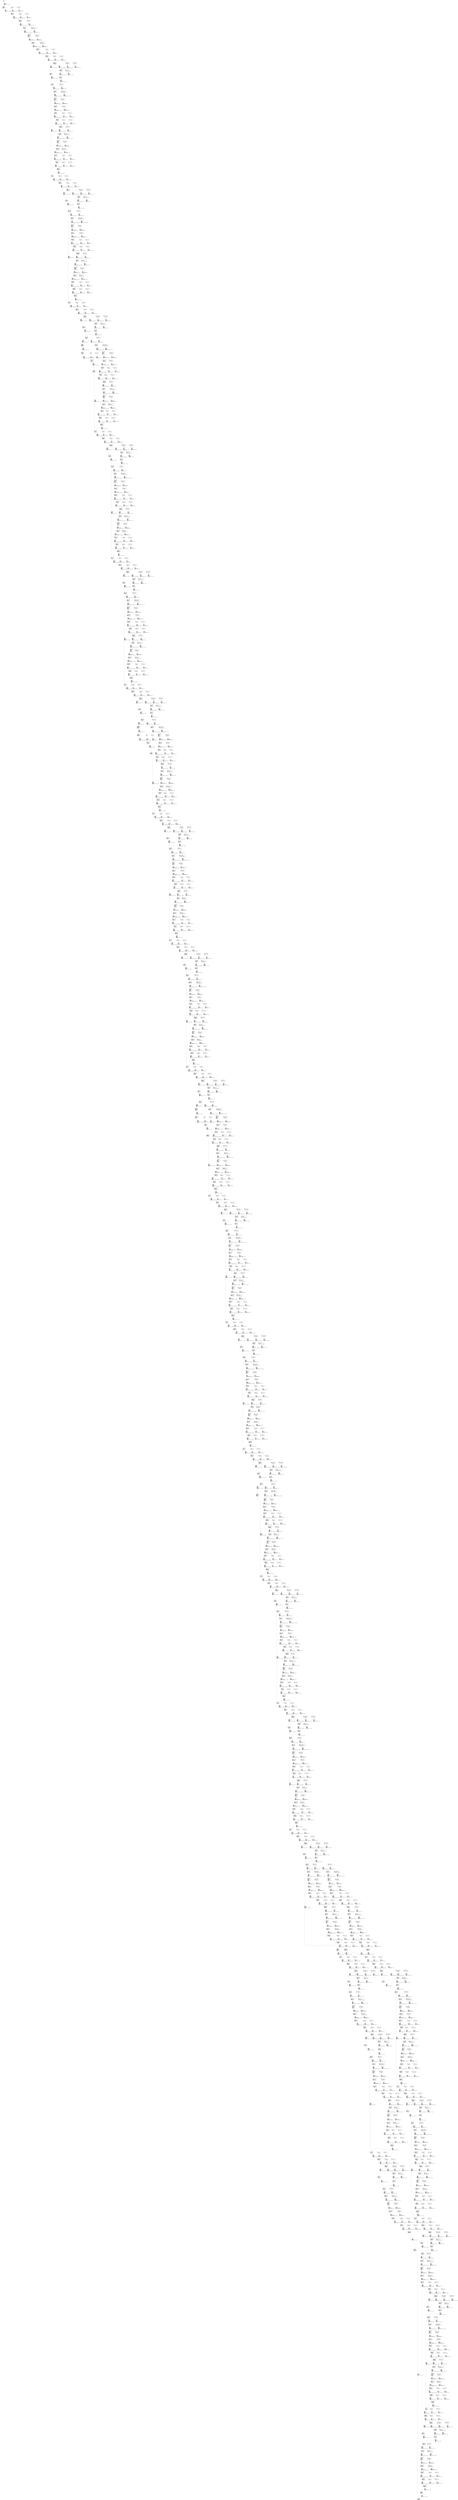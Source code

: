 digraph G {
graph [ fontsize=11 ];
node [ fontsize=11 ];
edge [ fontsize=10 ];
rankdir=BU
ranksep=1.5
nodesep=1
splines=spline
compound=true
Graphinfo [ label="" shape=plaintext, style=rounded, color=black, fontname="Arial-Bold" ];
Quantize_194_y_zero_point [ label="{ { <i0> 0} |  [780]\lQuantize_194_y_zero_point\l -3 | { <o0> 0} }", shape=record, color=black, style=rounded  ] ;
Conv2D_141_weights_inflated_453 [ label="{ { <i0> 0} |  [554]\lConv2D_141_weights_inflated_453\l(bytes=4608 , 0.71% of total)\l\l -0.0290201 -0.0483668 -0.106407 0.00967335 ... | { <o0> 0} }", shape=record, color=black, style=rounded  ] ;
PReLU_7_alpha [ label="{ { <i0> 0} |  [26]\lPReLU_7_alpha\l(bytes=16 , 0.0025% of total)\l\l 0.773307 0.626476 0.440491 -0.0293661 ... | { <o0> 0} }", shape=record, color=black, style=rounded  ] ;
Conv2D_134_mul_scale_242 [ label="{ { <i0> 0} |  [528]\lConv2D_134_mul_scale_242\l(bytes=2 , 0.00031% of total)\l\l 0.000465777 | { <o0> 0} }", shape=record, color=black, style=rounded  ] ;
Dequantize_146_x_zero_point [ label="{ { <i0> 0} |  [578]\lDequantize_146_x_zero_point\l 15 | { <o0> 0} }", shape=record, color=black, style=rounded  ] ;
Dequantize_16_x_zero_point [ label="{ { <i0> 0} |  [62]\lDequantize_16_x_zero_point\l -11 | { <o0> 0} }", shape=record, color=black, style=rounded  ] ;
Quantize_228_y_zero_point [ label="{ { <i0> 0} |  [927]\lQuantize_228_y_zero_point\l -16 | { <o0> 0} }", shape=record, color=black, style=rounded  ] ;
Quantize_87_y_zero_point [ label="{ { <i0> 0} |  [344]\lQuantize_87_y_zero_point\l -3 | { <o0> 0} }", shape=record, color=black, style=rounded  ] ;
Conv2D_21_mul_scale_62 [ label="{ { <i0> 0} |  [89]\lConv2D_21_mul_scale_62\l(bytes=2 , 0.00031% of total)\l\l 0.00233809 | { <o0> 0} }", shape=record, color=black, style=rounded  ] ;
Dequantize_212_x_zero_point [ label="{ { <i0> 0} |  [853]\lDequantize_212_x_zero_point\l -4 | { <o0> 0} }", shape=record, color=black, style=rounded  ] ;
Conv2D_162_mul_scale_287 [ label="{ { <i0> 0} |  [641]\lConv2D_162_mul_scale_287\l(bytes=2 , 0.00031% of total)\l\l 0.00122436 | { <o0> 0} }", shape=record, color=black, style=rounded  ] ;
Quantize_197_y_zero_point [ label="{ { <i0> 0} |  [787]\lQuantize_197_y_zero_point\l -75 | { <o0> 0} }", shape=record, color=black, style=rounded  ] ;
Dequantize_164_x_zero_point [ label="{ { <i0> 0} |  [649]\lDequantize_164_x_zero_point\l -12 | { <o0> 0} }", shape=record, color=black, style=rounded  ] ;
Dequantize_34_x_zero_point [ label="{ { <i0> 0} |  [131]\lDequantize_34_x_zero_point\l -4 | { <o0> 0} }", shape=record, color=black, style=rounded  ] ;
Conv2D_176_weights_inflated_459 [ label="{ { <i0> 0} |  [702]\lConv2D_176_weights_inflated_459\l(bytes=1152 , 0.18% of total)\l\l 0.347526 -0.74038 0.0151098 0.521288 ... | { <o0> 0} }", shape=record, color=black, style=rounded  ] ;
Conv2D_100_weights_inflated_445 [ label="{ { <i0> 0} |  [385]\lConv2D_100_weights_inflated_445\l(bytes=2304 , 0.35% of total)\l\l 0.0424689 0.0707816 0.19111 -0.0637034 ... | { <o0> 0} }", shape=record, color=black, style=rounded  ] ;
Dequantize_149_x_zero_point [ label="{ { <i0> 0} |  [585]\lDequantize_149_x_zero_point\l -57 | { <o0> 0} }", shape=record, color=black, style=rounded  ] ;
Dequantize_50_x_zero_point [ label="{ { <i0> 0} |  [194]\lDequantize_50_x_zero_point\l 21 | { <o0> 0} }", shape=record, color=black, style=rounded  ] ;
Conv2D_113_mul_scale_206 [ label="{ { <i0> 0} |  [443]\lConv2D_113_mul_scale_206\l(bytes=2 , 0.00031% of total)\l\l 0.000395464 | { <o0> 0} }", shape=record, color=black, style=rounded  ] ;
PReLU_219_20_clip_x_min_Out [ label="{ { <i0> 0} |  [877]\lPReLU_219_20_clip_x_min_Out\l(bytes=1 , 0.00015% of total)\l\l -3.40282e+38 | { <o0> 0} }", shape=record, color=black, style=rounded  ] ;
PReLU_219_20_clip_x_max_Out [ label="{ { <i0> 0} |  [878]\lPReLU_219_20_clip_x_max_Out\l(bytes=1 , 0.00015% of total)\l\l 0 | { <o0> 0} }", shape=record, color=black, style=rounded  ] ;
PReLU_75_6_clip_x_min_Out [ label="{ { <i0> 0} |  [287]\lPReLU_75_6_clip_x_min_Out\l(bytes=1 , 0.00015% of total)\l\l -3.40282e+38 | { <o0> 0} }", shape=record, color=black, style=rounded  ] ;
PReLU_75_6_clip_x_max_Out [ label="{ { <i0> 0} |  [288]\lPReLU_75_6_clip_x_max_Out\l(bytes=1 , 0.00015% of total)\l\l 0 | { <o0> 0} }", shape=record, color=black, style=rounded  ] ;
Dequantize_181_x_zero_point [ label="{ { <i0> 0} |  [726]\lDequantize_181_x_zero_point\l -6 | { <o0> 0} }", shape=record, color=black, style=rounded  ] ;
Conv2D_190_mul_scale_341 [ label="{ { <i0> 0} |  [761]\lConv2D_190_mul_scale_341\l(bytes=2 , 0.00031% of total)\l\l 0.00140583 | { <o0> 0} }", shape=record, color=black, style=rounded  ] ;
Dequantize_215_x_zero_point [ label="{ { <i0> 0} |  [867]\lDequantize_215_x_zero_point\l 21 | { <o0> 0} }", shape=record, color=black, style=rounded  ] ;
Conv2D_110_zero_off_196 [ label="{ { <i0> 0} |  [425]\lConv2D_110_zero_off_196\l(bytes=1 , 0.00015% of total)\l\l 0 | { <o0> 0} }", shape=record, color=black, style=rounded  ] ;
Conv2D_141_mul_scale_251 [ label="{ { <i0> 0} |  [556]\lConv2D_141_mul_scale_251\l(bytes=2 , 0.00031% of total)\l\l 0.00127443 | { <o0> 0} }", shape=record, color=black, style=rounded  ] ;
Dequantize_167_x_zero_point [ label="{ { <i0> 0} |  [663]\lDequantize_167_x_zero_point\l 20 | { <o0> 0} }", shape=record, color=black, style=rounded  ] ;
Dequantize_37_x_zero_point [ label="{ { <i0> 0} |  [145]\lDequantize_37_x_zero_point\l 15 | { <o0> 0} }", shape=record, color=black, style=rounded  ] ;
PReLU_233_alpha [ label="{ { <i0> 0} |  [943]\lPReLU_233_alpha\l(bytes=32 , 0.0049% of total)\l\l -0.0570866 -0.242618 0.849163 -0.135581 ... | { <o0> 0} }", shape=record, color=black, style=rounded  ] ;
PReLU_223_alpha [ label="{ { <i0> 0} |  [901]\lPReLU_223_alpha\l(bytes=32 , 0.0049% of total)\l\l -0.626169 0.294353 0.1445 0.524483 ... | { <o0> 0} }", shape=record, color=black, style=rounded  ] ;
PReLU_219_alpha [ label="{ { <i0> 0} |  [880]\lPReLU_219_alpha\l(bytes=128 , 0.02% of total)\l\l -0.609098 -0.229515 -0.0971026 -0.432548 ... | { <o0> 0} }", shape=record, color=black, style=rounded  ] ;
PReLU_209_alpha [ label="{ { <i0> 0} |  [838]\lPReLU_209_alpha\l(bytes=128 , 0.02% of total)\l\l 0.304238 -0.468058 0.0780097 0.218427 ... | { <o0> 0} }", shape=record, color=black, style=rounded  ] ;
PReLU_199_alpha [ label="{ { <i0> 0} |  [796]\lPReLU_199_alpha\l(bytes=128 , 0.02% of total)\l\l 0.280496 0.431533 0.32365 0.463898 ... | { <o0> 0} }", shape=record, color=black, style=rounded  ] ;
PReLU_185_alpha [ label="{ { <i0> 0} |  [739]\lPReLU_185_alpha\l(bytes=32 , 0.0049% of total)\l\l -0.0124416 -0.258162 -0.124416 -0.227058 ... | { <o0> 0} }", shape=record, color=black, style=rounded  ] ;
PReLU_175_alpha [ label="{ { <i0> 0} |  [697]\lPReLU_175_alpha\l(bytes=32 , 0.0049% of total)\l\l 0.11099 0.0554949 -0.107026 -0.118918 ... | { <o0> 0} }", shape=record, color=black, style=rounded  ] ;
PReLU_171_alpha [ label="{ { <i0> 0} |  [676]\lPReLU_171_alpha\l(bytes=128 , 0.02% of total)\l\l 0 -0.10187 -0.458415 0.292876 ... | { <o0> 0} }", shape=record, color=black, style=rounded  ] ;
PReLU_160_alpha [ label="{ { <i0> 0} |  [633]\lPReLU_160_alpha\l(bytes=128 , 0.02% of total)\l\l -0.175497 -0.1876 0.0242064 -0.217858 ... | { <o0> 0} }", shape=record, color=black, style=rounded  ] ;
PReLU_150_alpha [ label="{ { <i0> 0} |  [591]\lPReLU_150_alpha\l(bytes=128 , 0.02% of total)\l\l -0.296583 -0.562485 0.429534 0.439761 ... | { <o0> 0} }", shape=record, color=black, style=rounded  ] ;
PReLU_140_alpha [ label="{ { <i0> 0} |  [549]\lPReLU_140_alpha\l(bytes=128 , 0.02% of total)\l\l 0.130936 0.196404 0.465551 0.196404 ... | { <o0> 0} }", shape=record, color=black, style=rounded  ] ;
PReLU_129_alpha [ label="{ { <i0> 0} |  [506]\lPReLU_129_alpha\l(bytes=128 , 0.02% of total)\l\l -0.384781 -0.524264 -0.341493 -0.235678 ... | { <o0> 0} }", shape=record, color=black, style=rounded  ] ;
PReLU_119_alpha [ label="{ { <i0> 0} |  [464]\lPReLU_119_alpha\l(bytes=128 , 0.02% of total)\l\l -0.062327 -0.0287663 0.163009 -0.450672 ... | { <o0> 0} }", shape=record, color=black, style=rounded  ] ;
PReLU_109_alpha [ label="{ { <i0> 0} |  [422]\lPReLU_109_alpha\l(bytes=128 , 0.02% of total)\l\l -0.0168515 0.241538 0.15728 0.516778 ... | { <o0> 0} }", shape=record, color=black, style=rounded  ] ;
PReLU_41_3_clip_x_min_Out [ label="{ { <i0> 0} |  [155]\lPReLU_41_3_clip_x_min_Out\l(bytes=1 , 0.00015% of total)\l\l -3.40282e+38 | { <o0> 0} }", shape=record, color=black, style=rounded  ] ;
PReLU_41_3_clip_x_max_Out [ label="{ { <i0> 0} |  [156]\lPReLU_41_3_clip_x_max_Out\l(bytes=1 , 0.00015% of total)\l\l 0 | { <o0> 0} }", shape=record, color=black, style=rounded  ] ;
PReLU_223_21_clip_x_min_Out [ label="{ { <i0> 0} |  [898]\lPReLU_223_21_clip_x_min_Out\l(bytes=1 , 0.00015% of total)\l\l -3.40282e+38 | { <o0> 0} }", shape=record, color=black, style=rounded  ] ;
PReLU_223_21_clip_x_max_Out [ label="{ { <i0> 0} |  [899]\lPReLU_223_21_clip_x_max_Out\l(bytes=1 , 0.00015% of total)\l\l 0 | { <o0> 0} }", shape=record, color=black, style=rounded  ] ;
Dequantize_232_x_zero_point [ label="{ { <i0> 0} |  [937]\lDequantize_232_x_zero_point\l -53 | { <o0> 0} }", shape=record, color=black, style=rounded  ] ;
Conv2D_227_mul_scale_413 [ label="{ { <i0> 0} |  [922]\lConv2D_227_mul_scale_413\l(bytes=2 , 0.00031% of total)\l\l 0.000204739 | { <o0> 0} }", shape=record, color=black, style=rounded  ] ;
Conv2D_79_mul_scale_152 [ label="{ { <i0> 0} |  [311]\lConv2D_79_mul_scale_152\l(bytes=2 , 0.00031% of total)\l\l 0.00105822 | { <o0> 0} }", shape=record, color=black, style=rounded  ] ;
PReLU_7_0_clip_x_min_Out [ label="{ { <i0> 0} |  [23]\lPReLU_7_0_clip_x_min_Out\l(bytes=1 , 0.00015% of total)\l\l -3.40282e+38 | { <o0> 0} }", shape=record, color=black, style=rounded  ] ;
PReLU_7_0_clip_x_max_Out [ label="{ { <i0> 0} |  [24]\lPReLU_7_0_clip_x_max_Out\l(bytes=1 , 0.00015% of total)\l\l 0 | { <o0> 0} }", shape=record, color=black, style=rounded  ] ;
PReLU_233_22_clip_x_min_Out [ label="{ { <i0> 0} |  [940]\lPReLU_233_22_clip_x_min_Out\l(bytes=1 , 0.00015% of total)\l\l -3.40282e+38 | { <o0> 0} }", shape=record, color=black, style=rounded  ] ;
PReLU_233_22_clip_x_max_Out [ label="{ { <i0> 0} |  [941]\lPReLU_233_22_clip_x_max_Out\l(bytes=1 , 0.00015% of total)\l\l 0 | { <o0> 0} }", shape=record, color=black, style=rounded  ] ;
Conv2D_42_mul_scale_89 [ label="{ { <i0> 0} |  [165]\lConv2D_42_mul_scale_89\l(bytes=2 , 0.00031% of total)\l\l 0.00119706 | { <o0> 0} }", shape=record, color=black, style=rounded  ] ;
Dequantize_184_x_zero_point [ label="{ { <i0> 0} |  [733]\lDequantize_184_x_zero_point\l -47 | { <o0> 0} }", shape=record, color=black, style=rounded  ] ;
Quantize_101_y_zero_point [ label="{ { <i0> 0} |  [392]\lQuantize_101_y_zero_point\l -14 | { <o0> 0} }", shape=record, color=black, style=rounded  ] ;
Dequantize_54_x_zero_point [ label="{ { <i0> 0} |  [215]\lDequantize_54_x_zero_point\l -5 | { <o0> 0} }", shape=record, color=black, style=rounded  ] ;
Conv2D_110_off_bias_202 [ label="{ { <i0> 0} |  [431]\lConv2D_110_off_bias_202\l(bytes=256 , 0.039% of total)\l\l 0 0 0 0 ... | { <o0> 0} }", shape=record, color=black, style=rounded  ] ;
Dequantize_6_x_scale [ label="{ { <i0> 0} |  [19]\lDequantize_6_x_scale\l 0.0798333 | { <o0> 0} }", shape=record, color=black, style=rounded  ] ;
Dequantize_3_x_scale [ label="{ { <i0> 0} |  [5]\lDequantize_3_x_scale\l 0.00784314 | { <o0> 0} }", shape=record, color=black, style=rounded  ] ;
Conv2D_18_zero_off_52 [ label="{ { <i0> 0} |  [71]\lConv2D_18_zero_off_52\l(bytes=1 , 0.00015% of total)\l\l 0 | { <o0> 0} }", shape=record, color=black, style=rounded  ] ;
PReLU_95_8_clip_x_min_Out [ label="{ { <i0> 0} |  [371]\lPReLU_95_8_clip_x_min_Out\l(bytes=1 , 0.00015% of total)\l\l -3.40282e+38 | { <o0> 0} }", shape=record, color=black, style=rounded  ] ;
PReLU_95_8_clip_x_max_Out [ label="{ { <i0> 0} |  [372]\lPReLU_95_8_clip_x_max_Out\l(bytes=1 , 0.00015% of total)\l\l 0 | { <o0> 0} }", shape=record, color=black, style=rounded  ] ;
Conv2D_18_off_bias_58 [ label="{ { <i0> 0} |  [77]\lConv2D_18_off_bias_58\l(bytes=32 , 0.0049% of total)\l\l 0 0 0 0 ... | { <o0> 0} }", shape=record, color=black, style=rounded  ] ;
Dequantize_218_x_zero_point [ label="{ { <i0> 0} |  [874]\lDequantize_218_x_zero_point\l -51 | { <o0> 0} }", shape=record, color=black, style=rounded  ] ;
Conv2D_113_zero_off_205 [ label="{ { <i0> 0} |  [439]\lConv2D_113_zero_off_205\l(bytes=1 , 0.00015% of total)\l\l 0 | { <o0> 0} }", shape=record, color=black, style=rounded  ] ;
Dequantize_71_x_zero_point [ label="{ { <i0> 0} |  [277]\lDequantize_71_x_zero_point\l 29 | { <o0> 0} }", shape=record, color=black, style=rounded  ] ;
Quantize_2_y_zero_point [ label="{ { <i0> 0} |  [3]\lQuantize_2_y_zero_point\l -1 | { <o0> 0} }", shape=record, color=black, style=rounded  ] ;
Conv2D_120_mul_scale_215 [ label="{ { <i0> 0} |  [471]\lConv2D_120_mul_scale_215\l(bytes=2 , 0.00031% of total)\l\l 0.000861743 | { <o0> 0} }", shape=record, color=black, style=rounded  ] ;
Conv2D_162_weights_inflated_457 [ label="{ { <i0> 0} |  [639]\lConv2D_162_weights_inflated_457\l(bytes=4608 , 0.71% of total)\l\l -0.295606 0.135819 -0.806925 0.0319574 ... | { <o0> 0} }", shape=record, color=black, style=rounded  ] ;
PReLU_61_5_clip_x_min_Out [ label="{ { <i0> 0} |  [239]\lPReLU_61_5_clip_x_min_Out\l(bytes=1 , 0.00015% of total)\l\l -3.40282e+38 | { <o0> 0} }", shape=record, color=black, style=rounded  ] ;
PReLU_61_5_clip_x_max_Out [ label="{ { <i0> 0} |  [240]\lPReLU_61_5_clip_x_max_Out\l(bytes=1 , 0.00015% of total)\l\l 0 | { <o0> 0} }", shape=record, color=black, style=rounded  ] ;
Conv2D_45_off_bias_103 [ label="{ { <i0> 0} |  [181]\lConv2D_45_off_bias_103\l(bytes=64 , 0.0098% of total)\l\l 0.48443 -0.594112 0.0566691 1.10779 ... | { <o0> 0} }", shape=record, color=black, style=rounded  ] ;
Conv2D_45_mul_scale_98 [ label="{ { <i0> 0} |  [179]\lConv2D_45_mul_scale_98\l(bytes=2 , 0.00031% of total)\l\l 0.00182804 | { <o0> 0} }", shape=record, color=black, style=rounded  ] ;
Quantize_104_y_zero_point [ label="{ { <i0> 0} |  [406]\lQuantize_104_y_zero_point\l 12 | { <o0> 0} }", shape=record, color=black, style=rounded  ] ;
Dequantize_57_x_zero_point [ label="{ { <i0> 0} |  [229]\lDequantize_57_x_zero_point\l 19 | { <o0> 0} }", shape=record, color=black, style=rounded  ] ;
Conv2D_113_off_bias_211 [ label="{ { <i0> 0} |  [445]\lConv2D_113_off_bias_211\l(bytes=256 , 0.039% of total)\l\l 0.893748 -0.461902 -0.153835 0.753359 ... | { <o0> 0} }", shape=record, color=black, style=rounded  ] ;
Dequantize_236_x_zero_point [ label="{ { <i0> 0} |  [958]\lDequantize_236_x_zero_point\l -67 | { <o0> 0} }", shape=record, color=black, style=rounded  ] ;
Conv2D_131_zero_off_232 [ label="{ { <i0> 0} |  [510]\lConv2D_131_zero_off_232\l(bytes=1 , 0.00015% of total)\l\l 0 | { <o0> 0} }", shape=record, color=black, style=rounded  ] ;
Dequantize_188_x_zero_point [ label="{ { <i0> 0} |  [754]\lDequantize_188_x_zero_point\l -112 | { <o0> 0} }", shape=record, color=black, style=rounded  ] ;
Quantize_12_y_zero_point [ label="{ { <i0> 0} |  [52]\lQuantize_12_y_zero_point\l -3 | { <o0> 0} }", shape=record, color=black, style=rounded  ] ;
Quantize_121_y_zero_point [ label="{ { <i0> 0} |  [476]\lQuantize_121_y_zero_point\l 17 | { <o0> 0} }", shape=record, color=black, style=rounded  ] ;
Dequantize_74_x_zero_point [ label="{ { <i0> 0} |  [284]\lDequantize_74_x_zero_point\l -37 | { <o0> 0} }", shape=record, color=black, style=rounded  ] ;
Quantize_5_y_zero_point [ label="{ { <i0> 0} |  [17]\lQuantize_5_y_zero_point\l -3 | { <o0> 0} }", shape=record, color=black, style=rounded  ] ;
Conv2D_234_mul_scale_422 [ label="{ { <i0> 0} |  [950]\lConv2D_234_mul_scale_422\l(bytes=2 , 0.00031% of total)\l\l 0.000596994 | { <o0> 0} }", shape=record, color=black, style=rounded  ] ;
Conv2D_86_mul_scale_161 [ label="{ { <i0> 0} |  [339]\lConv2D_86_mul_scale_161\l(bytes=2 , 0.00031% of total)\l\l 0.000916643 | { <o0> 0} }", shape=record, color=black, style=rounded  ] ;
Conv2D_131_off_bias_238 [ label="{ { <i0> 0} |  [516]\lConv2D_131_off_bias_238\l(bytes=256 , 0.039% of total)\l\l 0 0 0 0 ... | { <o0> 0} }", shape=record, color=black, style=rounded  ] ;
Quantize_107_y_zero_point [ label="{ { <i0> 0} |  [413]\lQuantize_107_y_zero_point\l -43 | { <o0> 0} }", shape=record, color=black, style=rounded  ] ;
Dequantize_91_x_zero_point [ label="{ { <i0> 0} |  [361]\lDequantize_91_x_zero_point\l 25 | { <o0> 0} }", shape=record, color=black, style=rounded  ] ;
Conv2D_42_weights_inflated_435 [ label="{ { <i0> 0} |  [163]\lConv2D_42_weights_inflated_435\l(bytes=1152 , 0.18% of total)\l\l -0.215943 -0.0657219 -0.0281665 0.178388 ... | { <o0> 0} }", shape=record, color=black, style=rounded  ] ;
Conv2D_66_zero_off_124 [ label="{ { <i0> 0} |  [251]\lConv2D_66_zero_off_124\l(bytes=1 , 0.00015% of total)\l\l 0 | { <o0> 0} }", shape=record, color=black, style=rounded  ] ;
Conv2D_134_zero_off_241 [ label="{ { <i0> 0} |  [524]\lConv2D_134_zero_off_241\l(bytes=1 , 0.00015% of total)\l\l 0 | { <o0> 0} }", shape=record, color=black, style=rounded  ] ;
Pad_98_pads [ label="{ { <i0> 0} |  [379]\lPad_98_pads\l 0 0 0 0 ... | { <o0> 0} }", shape=record, color=black, style=rounded  ] ;
Pad_64_pads [ label="{ { <i0> 0} |  [247]\lPad_64_pads\l 0 0 0 0 ... | { <o0> 0} }", shape=record, color=black, style=rounded  ] ;
Pad_30_pads [ label="{ { <i0> 0} |  [115]\lPad_30_pads\l 0 0 0 0 ... | { <o0> 0} }", shape=record, color=black, style=rounded  ] ;
Quantize_15_y_zero_point [ label="{ { <i0> 0} |  [59]\lQuantize_15_y_zero_point\l -11 | { <o0> 0} }", shape=record, color=black, style=rounded  ] ;
Quantize_124_y_zero_point [ label="{ { <i0> 0} |  [490]\lQuantize_124_y_zero_point\l -7 | { <o0> 0} }", shape=record, color=black, style=rounded  ] ;
Conv2D_66_off_bias_130 [ label="{ { <i0> 0} |  [257]\lConv2D_66_off_bias_130\l(bytes=64 , 0.0098% of total)\l\l 0 0 0 0 ... | { <o0> 0} }", shape=record, color=black, style=rounded  ] ;
Conv2D_151_zero_off_268 [ label="{ { <i0> 0} |  [594]\lConv2D_151_zero_off_268\l(bytes=1 , 0.00015% of total)\l\l 0 | { <o0> 0} }", shape=record, color=black, style=rounded  ] ;
Conv2D_200_zero_off_358 [ label="{ { <i0> 0} |  [799]\lConv2D_200_zero_off_358\l(bytes=1 , 0.00015% of total)\l\l 0 | { <o0> 0} }", shape=record, color=black, style=rounded  ] ;
Dequantize_78_x_zero_point [ label="{ { <i0> 0} |  [305]\lDequantize_78_x_zero_point\l 2 | { <o0> 0} }", shape=record, color=black, style=rounded  ] ;
Conv2D_134_off_bias_247 [ label="{ { <i0> 0} |  [530]\lConv2D_134_off_bias_247\l(bytes=256 , 0.039% of total)\l\l 0.709379 1.89664 2.48818 2.967 ... | { <o0> 0} }", shape=record, color=black, style=rounded  ] ;
Quantize_9_y_zero_point [ label="{ { <i0> 0} |  [38]\lQuantize_9_y_zero_point\l 11 | { <o0> 0} }", shape=record, color=black, style=rounded  ] ;
Conv2D_213_mul_scale_386 [ label="{ { <i0> 0} |  [859]\lConv2D_213_mul_scale_386\l(bytes=2 , 0.00031% of total)\l\l 0.000363952 | { <o0> 0} }", shape=record, color=black, style=rounded  ] ;
Dequantize_94_x_zero_point [ label="{ { <i0> 0} |  [368]\lDequantize_94_x_zero_point\l -22 | { <o0> 0} }", shape=record, color=black, style=rounded  ] ;
Conv2D_224_weights_inflated_467 [ label="{ { <i0> 0} |  [906]\lConv2D_224_weights_inflated_467\l(bytes=1152 , 0.18% of total)\l\l 0.11282 0.239742 0.260896 0.359613 ... | { <o0> 0} }", shape=record, color=black, style=rounded  ] ;
Conv2D_69_zero_off_133 [ label="{ { <i0> 0} |  [265]\lConv2D_69_zero_off_133\l(bytes=1 , 0.00015% of total)\l\l 0 | { <o0> 0} }", shape=record, color=black, style=rounded  ] ;
PReLU_17_1_clip_x_min_Out [ label="{ { <i0> 0} |  [65]\lPReLU_17_1_clip_x_min_Out\l(bytes=1 , 0.00015% of total)\l\l -3.40282e+38 | { <o0> 0} }", shape=record, color=black, style=rounded  ] ;
PReLU_17_1_clip_x_max_Out [ label="{ { <i0> 0} |  [66]\lPReLU_17_1_clip_x_max_Out\l(bytes=1 , 0.00015% of total)\l\l 0 | { <o0> 0} }", shape=record, color=black, style=rounded  ] ;
Quantize_33_y_zero_point [ label="{ { <i0> 0} |  [128]\lQuantize_33_y_zero_point\l -4 | { <o0> 0} }", shape=record, color=black, style=rounded  ] ;
Quantize_142_y_zero_point [ label="{ { <i0> 0} |  [561]\lQuantize_142_y_zero_point\l 17 | { <o0> 0} }", shape=record, color=black, style=rounded  ] ;
Conv2D_151_off_bias_274 [ label="{ { <i0> 0} |  [600]\lConv2D_151_off_bias_274\l(bytes=256 , 0.039% of total)\l\l 0 0 0 0 ... | { <o0> 0} }", shape=record, color=black, style=rounded  ] ;
Conv2D_200_off_bias_364 [ label="{ { <i0> 0} |  [805]\lConv2D_200_off_bias_364\l(bytes=256 , 0.039% of total)\l\l 0 0 0 0 ... | { <o0> 0} }", shape=record, color=black, style=rounded  ] ;
Conv2D_86_weights_inflated_443 [ label="{ { <i0> 0} |  [337]\lConv2D_86_weights_inflated_443\l(bytes=2304 , 0.35% of total)\l\l -0.361297 -0.237928 0.00881213 -0.2908 ... | { <o0> 0} }", shape=record, color=black, style=rounded  ] ;
Quantize_127_y_zero_point [ label="{ { <i0> 0} |  [497]\lQuantize_127_y_zero_point\l -31 | { <o0> 0} }", shape=record, color=black, style=rounded  ] ;
Conv2D_86_zero_off_160 [ label="{ { <i0> 0} |  [335]\lConv2D_86_zero_off_160\l(bytes=1 , 0.00015% of total)\l\l 0 | { <o0> 0} }", shape=record, color=black, style=rounded  ] ;
PReLU_95_alpha [ label="{ { <i0> 0} |  [374]\lPReLU_95_alpha\l(bytes=64 , 0.0098% of total)\l\l 0.876953 0.00690514 -0.158818 -0.262395 ... | { <o0> 0} }", shape=record, color=black, style=rounded  ] ;
PReLU_85_alpha [ label="{ { <i0> 0} |  [332]\lPReLU_85_alpha\l(bytes=64 , 0.0098% of total)\l\l -0.231007 0.814941 -0.288759 0.404262 ... | { <o0> 0} }", shape=record, color=black, style=rounded  ] ;
PReLU_75_alpha [ label="{ { <i0> 0} |  [290]\lPReLU_75_alpha\l(bytes=64 , 0.0098% of total)\l\l 0.108452 -0.0542261 0.671048 0.277909 ... | { <o0> 0} }", shape=record, color=black, style=rounded  ] ;
PReLU_61_alpha [ label="{ { <i0> 0} |  [242]\lPReLU_61_alpha\l(bytes=32 , 0.0049% of total)\l\l -0.0280973 -0.463606 -0.47063 -0.0913163 ... | { <o0> 0} }", shape=record, color=black, style=rounded  ] ;
PReLU_51_alpha [ label="{ { <i0> 0} |  [200]\lPReLU_51_alpha\l(bytes=32 , 0.0049% of total)\l\l 0.0127684 0.00425612 0.349002 0.28516 ... | { <o0> 0} }", shape=record, color=black, style=rounded  ] ;
PReLU_41_alpha [ label="{ { <i0> 0} |  [158]\lPReLU_41_alpha\l(bytes=32 , 0.0049% of total)\l\l -0.342028 0.205217 0.49594 0.11971 ... | { <o0> 0} }", shape=record, color=black, style=rounded  ] ;
PReLU_27_alpha [ label="{ { <i0> 0} |  [110]\lPReLU_27_alpha\l(bytes=16 , 0.0025% of total)\l\l 0.106545 0.273022 0.126523 -0.326295 ... | { <o0> 0} }", shape=record, color=black, style=rounded  ] ;
PReLU_17_alpha [ label="{ { <i0> 0} |  [68]\lPReLU_17_alpha\l(bytes=16 , 0.0025% of total)\l\l -0.30423 0.206647 -0.729004 -0.384593 ... | { <o0> 0} }", shape=record, color=black, style=rounded  ] ;
Conv2D_18_weights_inflated_431 [ label="{ { <i0> 0} |  [73]\lConv2D_18_weights_inflated_431\l(bytes=576 , 0.088% of total)\l\l -0.115065 0.316429 0.220542 -0.671214 ... | { <o0> 0} }", shape=record, color=black, style=rounded  ] ;
Conv2D_69_off_bias_139 [ label="{ { <i0> 0} |  [271]\lConv2D_69_off_bias_139\l(bytes=128 , 0.02% of total)\l\l -0.115708 0.747553 0.383527 0.675398 ... | { <o0> 0} }", shape=record, color=black, style=rounded  ] ;
Conv2D_154_zero_off_277 [ label="{ { <i0> 0} |  [608]\lConv2D_154_zero_off_277\l(bytes=1 , 0.00015% of total)\l\l 0 | { <o0> 0} }", shape=record, color=black, style=rounded  ] ;
Quantize_19_y_zero_point [ label="{ { <i0> 0} |  [80]\lQuantize_19_y_zero_point\l -7 | { <o0> 0} }", shape=record, color=black, style=rounded  ] ;
Conv2D_203_zero_off_367 [ label="{ { <i0> 0} |  [813]\lConv2D_203_zero_off_367\l(bytes=1 , 0.00015% of total)\l\l 0 | { <o0> 0} }", shape=record, color=black, style=rounded  ] ;
Conv2D_86_off_bias_166 [ label="{ { <i0> 0} |  [341]\lConv2D_86_off_bias_166\l(bytes=128 , 0.02% of total)\l\l 0 0 0 0 ... | { <o0> 0} }", shape=record, color=black, style=rounded  ] ;
Quantize_36_y_zero_point [ label="{ { <i0> 0} |  [142]\lQuantize_36_y_zero_point\l 15 | { <o0> 0} }", shape=record, color=black, style=rounded  ] ;
Quantize_145_y_zero_point [ label="{ { <i0> 0} |  [575]\lQuantize_145_y_zero_point\l 15 | { <o0> 0} }", shape=record, color=black, style=rounded  ] ;
Conv2D_220_zero_off_394 [ label="{ { <i0> 0} |  [883]\lConv2D_220_zero_off_394\l(bytes=1 , 0.00015% of total)\l\l 0 | { <o0> 0} }", shape=record, color=black, style=rounded  ] ;
Dequantize_112_x_zero_point [ label="{ { <i0> 0} |  [437]\lDequantize_112_x_zero_point\l -6 | { <o0> 0} }", shape=record, color=black, style=rounded  ] ;
Conv2D_154_off_bias_283 [ label="{ { <i0> 0} |  [614]\lConv2D_154_off_bias_283\l(bytes=256 , 0.039% of total)\l\l 1.77712 2.05062 -1.50363 1.15994 ... | { <o0> 0} }", shape=record, color=black, style=rounded  ] ;
Conv2D_203_off_bias_373 [ label="{ { <i0> 0} |  [819]\lConv2D_203_off_bias_373\l(bytes=256 , 0.039% of total)\l\l 2.06245 -0.520614 1.18462 6.59375 ... | { <o0> 0} }", shape=record, color=black, style=rounded  ] ;
Conv2D_172_zero_off_304 [ label="{ { <i0> 0} |  [679]\lConv2D_172_zero_off_304\l(bytes=1 , 0.00015% of total)\l\l 0 | { <o0> 0} }", shape=record, color=black, style=rounded  ] ;
Conv2D_8_zero_off_34 [ label="{ { <i0> 0} |  [29]\lConv2D_8_zero_off_34\l(bytes=1 , 0.00015% of total)\l\l 0 | { <o0> 0} }", shape=record, color=black, style=rounded  ] ;
Conv2D_8_off_bias_40 [ label="{ { <i0> 0} |  [35]\lConv2D_8_off_bias_40\l(bytes=32 , 0.0049% of total)\l\l 0 0 0 0 ... | { <o0> 0} }", shape=record, color=black, style=rounded  ] ;
Conv2D_89_zero_off_169 [ label="{ { <i0> 0} |  [349]\lConv2D_89_zero_off_169\l(bytes=1 , 0.00015% of total)\l\l 0 | { <o0> 0} }", shape=record, color=black, style=rounded  ] ;
Conv2D_103_mul_scale_188 [ label="{ { <i0> 0} |  [401]\lConv2D_103_mul_scale_188\l(bytes=2 , 0.00031% of total)\l\l 0.000569308 | { <o0> 0} }", shape=record, color=black, style=rounded  ] ;
Quantize_53_y_zero_point [ label="{ { <i0> 0} |  [212]\lQuantize_53_y_zero_point\l -5 | { <o0> 0} }", shape=record, color=black, style=rounded  ] ;
Conv2D_220_mul_scale_395 [ label="{ { <i0> 0} |  [887]\lConv2D_220_mul_scale_395\l(bytes=2 , 0.00031% of total)\l\l 0.000115131 | { <o0> 0} }", shape=record, color=black, style=rounded  ] ;
Quantize_211_y_zero_point [ label="{ { <i0> 0} |  [850]\lQuantize_211_y_zero_point\l -4 | { <o0> 0} }", shape=record, color=black, style=rounded  ] ;
Conv2D_220_off_bias_400 [ label="{ { <i0> 0} |  [889]\lConv2D_220_off_bias_400\l(bytes=64 , 0.0098% of total)\l\l 2.70903 3.10739 4.24615 3.28319 ... | { <o0> 0} }", shape=record, color=black, style=rounded  ] ;
Quantize_163_y_zero_point [ label="{ { <i0> 0} |  [646]\lQuantize_163_y_zero_point\l -12 | { <o0> 0} }", shape=record, color=black, style=rounded  ] ;
Dequantize_94_x_scale [ label="{ { <i0> 0} |  [367]\lDequantize_94_x_scale\l 0.120122 | { <o0> 0} }", shape=record, color=black, style=rounded  ] ;
Dequantize_91_x_scale [ label="{ { <i0> 0} |  [360]\lDequantize_91_x_scale\l 0.0845806 | { <o0> 0} }", shape=record, color=black, style=rounded  ] ;
Dequantize_88_x_scale [ label="{ { <i0> 0} |  [346]\lDequantize_88_x_scale\l 0.131116 | { <o0> 0} }", shape=record, color=black, style=rounded  ] ;
Dequantize_84_x_scale [ label="{ { <i0> 0} |  [325]\lDequantize_84_x_scale\l 0.144077 | { <o0> 0} }", shape=record, color=black, style=rounded  ] ;
Dequantize_81_x_scale [ label="{ { <i0> 0} |  [318]\lDequantize_81_x_scale\l 0.100933 | { <o0> 0} }", shape=record, color=black, style=rounded  ] ;
Dequantize_78_x_scale [ label="{ { <i0> 0} |  [304]\lDequantize_78_x_scale\l 0.170743 | { <o0> 0} }", shape=record, color=black, style=rounded  ] ;
Dequantize_74_x_scale [ label="{ { <i0> 0} |  [283]\lDequantize_74_x_scale\l 0.12617 | { <o0> 0} }", shape=record, color=black, style=rounded  ] ;
Dequantize_71_x_scale [ label="{ { <i0> 0} |  [276]\lDequantize_71_x_scale\l 0.0908191 | { <o0> 0} }", shape=record, color=black, style=rounded  ] ;
Dequantize_68_x_scale [ label="{ { <i0> 0} |  [262]\lDequantize_68_x_scale\l 0.214561 | { <o0> 0} }", shape=record, color=black, style=rounded  ] ;
Dequantize_60_x_scale [ label="{ { <i0> 0} |  [235]\lDequantize_60_x_scale\l 0.152996 | { <o0> 0} }", shape=record, color=black, style=rounded  ] ;
Dequantize_57_x_scale [ label="{ { <i0> 0} |  [228]\lDequantize_57_x_scale\l 0.0980031 | { <o0> 0} }", shape=record, color=black, style=rounded  ] ;
Dequantize_54_x_scale [ label="{ { <i0> 0} |  [214]\lDequantize_54_x_scale\l 0.153551 | { <o0> 0} }", shape=record, color=black, style=rounded  ] ;
Dequantize_50_x_scale [ label="{ { <i0> 0} |  [193]\lDequantize_50_x_scale\l 0.177636 | { <o0> 0} }", shape=record, color=black, style=rounded  ] ;
Dequantize_47_x_scale [ label="{ { <i0> 0} |  [186]\lDequantize_47_x_scale\l 0.159445 | { <o0> 0} }", shape=record, color=black, style=rounded  ] ;
Dequantize_44_x_scale [ label="{ { <i0> 0} |  [172]\lDequantize_44_x_scale\l 0.286597 | { <o0> 0} }", shape=record, color=black, style=rounded  ] ;
Dequantize_40_x_scale [ label="{ { <i0> 0} |  [151]\lDequantize_40_x_scale\l 0.159312 | { <o0> 0} }", shape=record, color=black, style=rounded  ] ;
Dequantize_37_x_scale [ label="{ { <i0> 0} |  [144]\lDequantize_37_x_scale\l 0.13172 | { <o0> 0} }", shape=record, color=black, style=rounded  ] ;
Dequantize_34_x_scale [ label="{ { <i0> 0} |  [130]\lDequantize_34_x_scale\l 0.296225 | { <o0> 0} }", shape=record, color=black, style=rounded  ] ;
Dequantize_26_x_scale [ label="{ { <i0> 0} |  [103]\lDequantize_26_x_scale\l 0.294951 | { <o0> 0} }", shape=record, color=black, style=rounded  ] ;
Dequantize_23_x_scale [ label="{ { <i0> 0} |  [96]\lDequantize_23_x_scale\l 0.295259 | { <o0> 0} }", shape=record, color=black, style=rounded  ] ;
Dequantize_20_x_scale [ label="{ { <i0> 0} |  [82]\lDequantize_20_x_scale\l 0.330683 | { <o0> 0} }", shape=record, color=black, style=rounded  ] ;
Dequantize_16_x_scale [ label="{ { <i0> 0} |  [61]\lDequantize_16_x_scale\l 0.18817 | { <o0> 0} }", shape=record, color=black, style=rounded  ] ;
Dequantize_13_x_scale [ label="{ { <i0> 0} |  [54]\lDequantize_13_x_scale\l 0.179461 | { <o0> 0} }", shape=record, color=black, style=rounded  ] ;
Dequantize_10_x_scale [ label="{ { <i0> 0} |  [40]\lDequantize_10_x_scale\l 0.120817 | { <o0> 0} }", shape=record, color=black, style=rounded  ] ;
Conv2D_172_off_bias_310 [ label="{ { <i0> 0} |  [685]\lConv2D_172_off_bias_310\l(bytes=64 , 0.0098% of total)\l\l -1.26268 4.26169 -2.82622 -2.19731 ... | { <o0> 0} }", shape=record, color=black, style=rounded  ] ;
Conv2D_89_off_bias_175 [ label="{ { <i0> 0} |  [355]\lConv2D_89_off_bias_175\l(bytes=128 , 0.02% of total)\l\l 0.935267 0.424763 0.398154 -0.906686 ... | { <o0> 0} }", shape=record, color=black, style=rounded  ] ;
Conv2D_210_weights_inflated_465 [ label="{ { <i0> 0} |  [843]\lConv2D_210_weights_inflated_465\l(bytes=4608 , 0.71% of total)\l\l 0.037986 0.151944 0.142447 -0.341874 ... | { <o0> 0} }", shape=record, color=black, style=rounded  ] ;
Quantize_70_y_zero_point [ label="{ { <i0> 0} |  [274]\lQuantize_70_y_zero_point\l 29 | { <o0> 0} }", shape=record, color=black, style=rounded  ] ;
Quantize_39_y_zero_point [ label="{ { <i0> 0} |  [149]\lQuantize_39_y_zero_point\l -9 | { <o0> 0} }", shape=record, color=black, style=rounded  ] ;
Quantize_148_y_zero_point [ label="{ { <i0> 0} |  [582]\lQuantize_148_y_zero_point\l -57 | { <o0> 0} }", shape=record, color=black, style=rounded  ] ;
Dequantize_115_x_zero_point [ label="{ { <i0> 0} |  [451]\lDequantize_115_x_zero_point\l 7 | { <o0> 0} }", shape=record, color=black, style=rounded  ] ;
PReLU_171_15_clip_x_min_Out [ label="{ { <i0> 0} |  [673]\lPReLU_171_15_clip_x_min_Out\l(bytes=1 , 0.00015% of total)\l\l -3.40282e+38 | { <o0> 0} }", shape=record, color=black, style=rounded  ] ;
PReLU_171_15_clip_x_max_Out [ label="{ { <i0> 0} |  [674]\lPReLU_171_15_clip_x_max_Out\l(bytes=1 , 0.00015% of total)\l\l 0 | { <o0> 0} }", shape=record, color=black, style=rounded  ] ;
Conv2D_190_zero_off_340 [ label="{ { <i0> 0} |  [757]\lConv2D_190_zero_off_340\l(bytes=1 , 0.00015% of total)\l\l 0 | { <o0> 0} }", shape=record, color=black, style=rounded  ] ;
Conv2D_151_weights_inflated_455 [ label="{ { <i0> 0} |  [596]\lConv2D_151_weights_inflated_455\l(bytes=4608 , 0.71% of total)\l\l 0.153943 0.197927 -0.0549797 0.0109959 ... | { <o0> 0} }", shape=record, color=black, style=rounded  ] ;
Conv2D_131_mul_scale_233 [ label="{ { <i0> 0} |  [514]\lConv2D_131_mul_scale_233\l(bytes=2 , 0.00031% of total)\l\l 0.00089857 | { <o0> 0} }", shape=record, color=black, style=rounded  ] ;
PReLU_175_16_clip_x_min_Out [ label="{ { <i0> 0} |  [694]\lPReLU_175_16_clip_x_min_Out\l(bytes=1 , 0.00015% of total)\l\l -3.40282e+38 | { <o0> 0} }", shape=record, color=black, style=rounded  ] ;
PReLU_175_16_clip_x_max_Out [ label="{ { <i0> 0} |  [695]\lPReLU_175_16_clip_x_max_Out\l(bytes=1 , 0.00015% of total)\l\l 0 | { <o0> 0} }", shape=record, color=black, style=rounded  ] ;
Quantize_180_y_zero_point [ label="{ { <i0> 0} |  [723]\lQuantize_180_y_zero_point\l -6 | { <o0> 0} }", shape=record, color=black, style=rounded  ] ;
Conv2D_224_zero_off_403 [ label="{ { <i0> 0} |  [904]\lConv2D_224_zero_off_403\l(bytes=1 , 0.00015% of total)\l\l 0 | { <o0> 0} }", shape=record, color=black, style=rounded  ] ;
Quantize_56_y_zero_point [ label="{ { <i0> 0} |  [226]\lQuantize_56_y_zero_point\l 19 | { <o0> 0} }", shape=record, color=black, style=rounded  ] ;
Pad_64_constant_value [ label="{ { <i0> 0} |  [248]\lPad_64_constant_value\l 0 | { <o0> 0} }", shape=record, color=black, style=rounded  ] ;
Conv2D_154_mul_scale_278 [ label="{ { <i0> 0} |  [612]\lConv2D_154_mul_scale_278\l(bytes=2 , 0.00031% of total)\l\l 0.000605081 | { <o0> 0} }", shape=record, color=black, style=rounded  ] ;
PReLU_185_17_clip_x_min_Out [ label="{ { <i0> 0} |  [736]\lPReLU_185_17_clip_x_min_Out\l(bytes=1 , 0.00015% of total)\l\l -3.40282e+38 | { <o0> 0} }", shape=record, color=black, style=rounded  ] ;
PReLU_185_17_clip_x_max_Out [ label="{ { <i0> 0} |  [737]\lPReLU_185_17_clip_x_max_Out\l(bytes=1 , 0.00015% of total)\l\l 0 | { <o0> 0} }", shape=record, color=black, style=rounded  ] ;
Conv2D_176_zero_off_313 [ label="{ { <i0> 0} |  [700]\lConv2D_176_zero_off_313\l(bytes=1 , 0.00015% of total)\l\l 0 | { <o0> 0} }", shape=record, color=black, style=rounded  ] ;
Quantize_214_y_zero_point [ label="{ { <i0> 0} |  [864]\lQuantize_214_y_zero_point\l 21 | { <o0> 0} }", shape=record, color=black, style=rounded  ] ;
Conv2D_69_mul_scale_134 [ label="{ { <i0> 0} |  [269]\lConv2D_69_mul_scale_134\l(bytes=2 , 0.00031% of total)\l\l 0.000650046 | { <o0> 0} }", shape=record, color=black, style=rounded  ] ;
Conv2D_190_off_bias_346 [ label="{ { <i0> 0} |  [763]\lConv2D_190_off_bias_346\l(bytes=256 , 0.039% of total)\l\l 0 0 0 0 ... | { <o0> 0} }", shape=record, color=black, style=rounded  ] ;
Quantize_166_y_zero_point [ label="{ { <i0> 0} |  [660]\lQuantize_166_y_zero_point\l 20 | { <o0> 0} }", shape=record, color=black, style=rounded  ] ;
Dequantize_133_x_zero_point [ label="{ { <i0> 0} |  [522]\lDequantize_133_x_zero_point\l 5 | { <o0> 0} }", shape=record, color=black, style=rounded  ] ;
Conv2D_224_off_bias_409 [ label="{ { <i0> 0} |  [910]\lConv2D_224_off_bias_409\l(bytes=64 , 0.0098% of total)\l\l 0 0 0 0 ... | { <o0> 0} }", shape=record, color=black, style=rounded  ] ;
Quantize_73_y_zero_point [ label="{ { <i0> 0} |  [281]\lQuantize_73_y_zero_point\l -37 | { <o0> 0} }", shape=record, color=black, style=rounded  ] ;
Dequantize_118_x_zero_point [ label="{ { <i0> 0} |  [458]\lDequantize_118_x_zero_point\l -32 | { <o0> 0} }", shape=record, color=black, style=rounded  ] ;
Conv2D_193_zero_off_349 [ label="{ { <i0> 0} |  [771]\lConv2D_193_zero_off_349\l(bytes=1 , 0.00015% of total)\l\l 0 | { <o0> 0} }", shape=record, color=black, style=rounded  ] ;
Quantize_231_y_zero_point [ label="{ { <i0> 0} |  [934]\lQuantize_231_y_zero_point\l -53 | { <o0> 0} }", shape=record, color=black, style=rounded  ] ;
Conv2D_35_zero_off_79 [ label="{ { <i0> 0} |  [133]\lConv2D_35_zero_off_79\l(bytes=1 , 0.00015% of total)\l\l 0 | { <o0> 0} }", shape=record, color=black, style=rounded  ] ;
Conv2D_35_off_bias_85 [ label="{ { <i0> 0} |  [139]\lConv2D_35_off_bias_85\l(bytes=64 , 0.0098% of total)\l\l 0.608358 -0.041479 0.302796 -0.790866 ... | { <o0> 0} }", shape=record, color=black, style=rounded  ] ;
Conv2D_176_off_bias_319 [ label="{ { <i0> 0} |  [706]\lConv2D_176_off_bias_319\l(bytes=64 , 0.0098% of total)\l\l 0 0 0 0 ... | { <o0> 0} }", shape=record, color=black, style=rounded  ] ;
Quantize_183_y_zero_point [ label="{ { <i0> 0} |  [730]\lQuantize_183_y_zero_point\l -47 | { <o0> 0} }", shape=record, color=black, style=rounded  ] ;
Conv2D_227_zero_off_412 [ label="{ { <i0> 0} |  [918]\lConv2D_227_zero_off_412\l(bytes=1 , 0.00015% of total)\l\l 0 | { <o0> 0} }", shape=record, color=black, style=rounded  ] ;
Conv2D_110_weights_inflated_447 [ label="{ { <i0> 0} |  [427]\lConv2D_110_weights_inflated_447\l(bytes=4608 , 0.71% of total)\l\l -0.109552 -0.0486897 0.377345 -0.109552 ... | { <o0> 0} }", shape=record, color=black, style=rounded  ] ;
Dequantize_20_x_zero_point [ label="{ { <i0> 0} |  [83]\lDequantize_20_x_zero_point\l -7 | { <o0> 0} }", shape=record, color=black, style=rounded  ] ;
Conv2D_110_mul_scale_197 [ label="{ { <i0> 0} |  [429]\lConv2D_110_mul_scale_197\l(bytes=2 , 0.00031% of total)\l\l 0.000943001 | { <o0> 0} }", shape=record, color=black, style=rounded  ] ;
Conv2D_45_zero_off_97 [ label="{ { <i0> 0} |  [175]\lConv2D_45_zero_off_97\l(bytes=1 , 0.00015% of total)\l\l 0 | { <o0> 0} }", shape=record, color=black, style=rounded  ] ;
Quantize_90_y_zero_point [ label="{ { <i0> 0} |  [358]\lQuantize_90_y_zero_point\l 25 | { <o0> 0} }", shape=record, color=black, style=rounded  ] ;
Quantize_59_y_zero_point [ label="{ { <i0> 0} |  [233]\lQuantize_59_y_zero_point\l -24 | { <o0> 0} }", shape=record, color=black, style=rounded  ] ;
Conv2D_179_zero_off_322 [ label="{ { <i0> 0} |  [714]\lConv2D_179_zero_off_322\l(bytes=1 , 0.00015% of total)\l\l 0 | { <o0> 0} }", shape=record, color=black, style=rounded  ] ;
Quantize_217_y_zero_point [ label="{ { <i0> 0} |  [871]\lQuantize_217_y_zero_point\l -51 | { <o0> 0} }", shape=record, color=black, style=rounded  ] ;
Conv2D_193_off_bias_355 [ label="{ { <i0> 0} |  [777]\lConv2D_193_off_bias_355\l(bytes=256 , 0.039% of total)\l\l 0.974246 -0.464871 0.872661 1.16677 ... | { <o0> 0} }", shape=record, color=black, style=rounded  ] ;
Quantize_169_y_zero_point [ label="{ { <i0> 0} |  [667]\lQuantize_169_y_zero_point\l -75 | { <o0> 0} }", shape=record, color=black, style=rounded  ] ;
Dequantize_136_x_zero_point [ label="{ { <i0> 0} |  [536]\lDequantize_136_x_zero_point\l 6 | { <o0> 0} }", shape=record, color=black, style=rounded  ] ;
Conv2D_227_off_bias_418 [ label="{ { <i0> 0} |  [924]\lConv2D_227_off_bias_418\l(bytes=64 , 0.0098% of total)\l\l 1.9268 1.39653 4.29297 1.42376 ... | { <o0> 0} }", shape=record, color=black, style=rounded  ] ;
Conv2D_179_off_bias_328 [ label="{ { <i0> 0} |  [720]\lConv2D_179_off_bias_328\l(bytes=64 , 0.0098% of total)\l\l -0.0592342 -0.0928094 -0.110825 0.0767042 ... | { <o0> 0} }", shape=record, color=black, style=rounded  ] ;
Quantize_77_y_zero_point [ label="{ { <i0> 0} |  [302]\lQuantize_77_y_zero_point\l 2 | { <o0> 0} }", shape=record, color=black, style=rounded  ] ;
Conv2D_11_mul_scale_44 [ label="{ { <i0> 0} |  [47]\lConv2D_11_mul_scale_44\l(bytes=2 , 0.00031% of total)\l\l 0.000830078 | { <o0> 0} }", shape=record, color=black, style=rounded  ] ;
Dequantize_153_x_zero_point [ label="{ { <i0> 0} |  [606]\lDequantize_153_x_zero_point\l -2 | { <o0> 0} }", shape=record, color=black, style=rounded  ] ;
Conv2D_179_mul_scale_323 [ label="{ { <i0> 0} |  [718]\lConv2D_179_mul_scale_323\l(bytes=2 , 0.00031% of total)\l\l 0.000272969 | { <o0> 0} }", shape=record, color=black, style=rounded  ] ;
Dequantize_23_x_zero_point [ label="{ { <i0> 0} |  [97]\lDequantize_23_x_zero_point\l 58 | { <o0> 0} }", shape=record, color=black, style=rounded  ] ;
Quantize_235_y_zero_point [ label="{ { <i0> 0} |  [955]\lQuantize_235_y_zero_point\l -67 | { <o0> 0} }", shape=record, color=black, style=rounded  ] ;
Conv2D_4_weights [ label="{ { <i0> 0} |  [10]\lConv2D_4_weights\l(bytes=432 , 0.066% of total)\l\l 0.106576 0.329417 0.23253 0.145331 ... | { <o0> 0} }", shape=record, color=black, style=rounded  ] ;
Dequantize_202_x_zero_point [ label="{ { <i0> 0} |  [811]\lDequantize_202_x_zero_point\l -6 | { <o0> 0} }", shape=record, color=black, style=rounded  ] ;
Quantize_93_y_zero_point [ label="{ { <i0> 0} |  [365]\lQuantize_93_y_zero_point\l -22 | { <o0> 0} }", shape=record, color=black, style=rounded  ] ;
Conv2D_224_mul_scale_404 [ label="{ { <i0> 0} |  [908]\lConv2D_224_mul_scale_404\l(bytes=2 , 0.00031% of total)\l\l 0.000249515 | { <o0> 0} }", shape=record, color=black, style=rounded  ] ;
Conv2D_76_mul_scale_143 [ label="{ { <i0> 0} |  [297]\lConv2D_76_mul_scale_143\l(bytes=2 , 0.00031% of total)\l\l 0.0010395 | { <o0> 0} }", shape=record, color=black, style=rounded  ] ;
Conv2D_66_weights_inflated_439 [ label="{ { <i0> 0} |  [253]\lConv2D_66_weights_inflated_439\l(bytes=1152 , 0.18% of total)\l\l -0.429134 -0.388903 0.093873 -0.63029 ... | { <o0> 0} }", shape=record, color=black, style=rounded  ] ;
Quantize_187_y_zero_point [ label="{ { <i0> 0} |  [751]\lQuantize_187_y_zero_point\l -112 | { <o0> 0} }", shape=record, color=black, style=rounded  ] ;
PReLU_140_12_clip_x_min_Out [ label="{ { <i0> 0} |  [546]\lPReLU_140_12_clip_x_min_Out\l(bytes=1 , 0.00015% of total)\l\l -3.40282e+38 | { <o0> 0} }", shape=record, color=black, style=rounded  ] ;
PReLU_140_12_clip_x_max_Out [ label="{ { <i0> 0} |  [547]\lPReLU_140_12_clip_x_max_Out\l(bytes=1 , 0.00015% of total)\l\l 0 | { <o0> 0} }", shape=record, color=black, style=rounded  ] ;
Dequantize_170_x_zero_point [ label="{ { <i0> 0} |  [670]\lDequantize_170_x_zero_point\l -75 | { <o0> 0} }", shape=record, color=black, style=rounded  ] ;
Dequantize_139_x_zero_point [ label="{ { <i0> 0} |  [543]\lDequantize_139_x_zero_point\l -56 | { <o0> 0} }", shape=record, color=black, style=rounded  ] ;
Dequantize_40_x_zero_point [ label="{ { <i0> 0} |  [152]\lDequantize_40_x_zero_point\l -9 | { <o0> 0} }", shape=record, color=black, style=rounded  ] ;
PReLU_150_13_clip_x_min_Out [ label="{ { <i0> 0} |  [588]\lPReLU_150_13_clip_x_min_Out\l(bytes=1 , 0.00015% of total)\l\l -3.40282e+38 | { <o0> 0} }", shape=record, color=black, style=rounded  ] ;
PReLU_150_13_clip_x_max_Out [ label="{ { <i0> 0} |  [589]\lPReLU_150_13_clip_x_max_Out\l(bytes=1 , 0.00015% of total)\l\l 0 | { <o0> 0} }", shape=record, color=black, style=rounded  ] ;
PReLU_160_14_clip_x_min_Out [ label="{ { <i0> 0} |  [630]\lPReLU_160_14_clip_x_min_Out\l(bytes=1 , 0.00015% of total)\l\l -3.40282e+38 | { <o0> 0} }", shape=record, color=black, style=rounded  ] ;
PReLU_160_14_clip_x_max_Out [ label="{ { <i0> 0} |  [631]\lPReLU_160_14_clip_x_max_Out\l(bytes=1 , 0.00015% of total)\l\l 0 | { <o0> 0} }", shape=record, color=black, style=rounded  ] ;
Dequantize_156_x_zero_point [ label="{ { <i0> 0} |  [620]\lDequantize_156_x_zero_point\l 4 | { <o0> 0} }", shape=record, color=black, style=rounded  ] ;
Dequantize_26_x_zero_point [ label="{ { <i0> 0} |  [104]\lDequantize_26_x_zero_point\l 53 | { <o0> 0} }", shape=record, color=black, style=rounded  ] ;
Dequantize_205_x_zero_point [ label="{ { <i0> 0} |  [825]\lDequantize_205_x_zero_point\l 24 | { <o0> 0} }", shape=record, color=black, style=rounded  ] ;
Conv2D_100_zero_off_178 [ label="{ { <i0> 0} |  [383]\lConv2D_100_zero_off_178\l(bytes=1 , 0.00015% of total)\l\l 0 | { <o0> 0} }", shape=record, color=black, style=rounded  ] ;
Input_0_out_0 [ label="{ { <i0> 0} |  [0]\lInput_0_out_0 | { <o0> 0} }", shape=record, color=black, style=rounded  ] ;
Conv2D_203_mul_scale_368 [ label="{ { <i0> 0} |  [817]\lConv2D_203_mul_scale_368\l(bytes=2 , 0.00031% of total)\l\l 0.000416825 | { <o0> 0} }", shape=record, color=black, style=rounded  ] ;
Conv2D_55_mul_scale_116 [ label="{ { <i0> 0} |  [221]\lConv2D_55_mul_scale_116\l(bytes=2 , 0.00031% of total)\l\l 0.00171324 | { <o0> 0} }", shape=record, color=black, style=rounded  ] ;
Dequantize_222_x_zero_point [ label="{ { <i0> 0} |  [895]\lDequantize_222_x_zero_point\l -23 | { <o0> 0} }", shape=record, color=black, style=rounded  ] ;
Dequantize_236_x_scale [ label="{ { <i0> 0} |  [957]\lDequantize_236_x_scale\l 0.839546 | { <o0> 0} }", shape=record, color=black, style=rounded  ] ;
Dequantize_232_x_scale [ label="{ { <i0> 0} |  [936]\lDequantize_232_x_scale\l 0.0566065 | { <o0> 0} }", shape=record, color=black, style=rounded  ] ;
Dequantize_229_x_scale [ label="{ { <i0> 0} |  [929]\lDequantize_229_x_scale\l 0.0332116 | { <o0> 0} }", shape=record, color=black, style=rounded  ] ;
Dequantize_226_x_scale [ label="{ { <i0> 0} |  [915]\lDequantize_226_x_scale\l 0.0377941 | { <o0> 0} }", shape=record, color=black, style=rounded  ] ;
Dequantize_222_x_scale [ label="{ { <i0> 0} |  [894]\lDequantize_222_x_scale\l 0.0472496 | { <o0> 0} }", shape=record, color=black, style=rounded  ] ;
Dequantize_218_x_scale [ label="{ { <i0> 0} |  [873]\lDequantize_218_x_scale\l 0.192546 | { <o0> 0} }", shape=record, color=black, style=rounded  ] ;
Dequantize_215_x_scale [ label="{ { <i0> 0} |  [866]\lDequantize_215_x_scale\l 0.0786691 | { <o0> 0} }", shape=record, color=black, style=rounded  ] ;
Dequantize_212_x_scale [ label="{ { <i0> 0} |  [852]\lDequantize_212_x_scale\l 0.144413 | { <o0> 0} }", shape=record, color=black, style=rounded  ] ;
Dequantize_208_x_scale [ label="{ { <i0> 0} |  [831]\lDequantize_208_x_scale\l 0.171041 | { <o0> 0} }", shape=record, color=black, style=rounded  ] ;
Dequantize_205_x_scale [ label="{ { <i0> 0} |  [824]\lDequantize_205_x_scale\l 0.0797945 | { <o0> 0} }", shape=record, color=black, style=rounded  ] ;
Dequantize_202_x_scale [ label="{ { <i0> 0} |  [810]\lDequantize_202_x_scale\l 0.179941 | { <o0> 0} }", shape=record, color=black, style=rounded  ] ;
Dequantize_198_x_scale [ label="{ { <i0> 0} |  [789]\lDequantize_198_x_scale\l 0.16901 | { <o0> 0} }", shape=record, color=black, style=rounded  ] ;
Dequantize_195_x_scale [ label="{ { <i0> 0} |  [782]\lDequantize_195_x_scale\l 0.0831551 | { <o0> 0} }", shape=record, color=black, style=rounded  ] ;
Dequantize_192_x_scale [ label="{ { <i0> 0} |  [768]\lDequantize_192_x_scale\l 0.152692 | { <o0> 0} }", shape=record, color=black, style=rounded  ] ;
Dequantize_188_x_scale [ label="{ { <i0> 0} |  [753]\lDequantize_188_x_scale\l 0.166032 | { <o0> 0} }", shape=record, color=black, style=rounded  ] ;
Dequantize_184_x_scale [ label="{ { <i0> 0} |  [732]\lDequantize_184_x_scale\l 0.064435 | { <o0> 0} }", shape=record, color=black, style=rounded  ] ;
Dequantize_181_x_scale [ label="{ { <i0> 0} |  [725]\lDequantize_181_x_scale\l 0.0448857 | { <o0> 0} }", shape=record, color=black, style=rounded  ] ;
Dequantize_178_x_scale [ label="{ { <i0> 0} |  [711]\lDequantize_178_x_scale\l 0.0427957 | { <o0> 0} }", shape=record, color=black, style=rounded  ] ;
Dequantize_174_x_scale [ label="{ { <i0> 0} |  [690]\lDequantize_174_x_scale\l 0.0528963 | { <o0> 0} }", shape=record, color=black, style=rounded  ] ;
Dequantize_170_x_scale [ label="{ { <i0> 0} |  [669]\lDequantize_170_x_scale\l 0.164664 | { <o0> 0} }", shape=record, color=black, style=rounded  ] ;
Dequantize_167_x_scale [ label="{ { <i0> 0} |  [662]\lDequantize_167_x_scale\l 0.0577282 | { <o0> 0} }", shape=record, color=black, style=rounded  ] ;
Dequantize_164_x_scale [ label="{ { <i0> 0} |  [648]\lDequantize_164_x_scale\l 0.196734 | { <o0> 0} }", shape=record, color=black, style=rounded  ] ;
Dequantize_159_x_scale [ label="{ { <i0> 0} |  [626]\lDequantize_159_x_scale\l 0.190499 | { <o0> 0} }", shape=record, color=black, style=rounded  ] ;
Dequantize_156_x_scale [ label="{ { <i0> 0} |  [619]\lDequantize_156_x_scale\l 0.0862968 | { <o0> 0} }", shape=record, color=black, style=rounded  ] ;
Dequantize_153_x_scale [ label="{ { <i0> 0} |  [605]\lDequantize_153_x_scale\l 0.151472 | { <o0> 0} }", shape=record, color=black, style=rounded  ] ;
Dequantize_149_x_scale [ label="{ { <i0> 0} |  [584]\lDequantize_149_x_scale\l 0.171491 | { <o0> 0} }", shape=record, color=black, style=rounded  ] ;
Dequantize_146_x_scale [ label="{ { <i0> 0} |  [577]\lDequantize_146_x_scale\l 0.0889822 | { <o0> 0} }", shape=record, color=black, style=rounded  ] ;
Dequantize_143_x_scale [ label="{ { <i0> 0} |  [563]\lDequantize_143_x_scale\l 0.135683 | { <o0> 0} }", shape=record, color=black, style=rounded  ] ;
Dequantize_139_x_scale [ label="{ { <i0> 0} |  [542]\lDequantize_139_x_scale\l 0.153827 | { <o0> 0} }", shape=record, color=black, style=rounded  ] ;
Dequantize_136_x_scale [ label="{ { <i0> 0} |  [535]\lDequantize_136_x_scale\l 0.0887645 | { <o0> 0} }", shape=record, color=black, style=rounded  ] ;
Dequantize_133_x_scale [ label="{ { <i0> 0} |  [521]\lDequantize_133_x_scale\l 0.129846 | { <o0> 0} }", shape=record, color=black, style=rounded  ] ;
Dequantize_128_x_scale [ label="{ { <i0> 0} |  [499]\lDequantize_128_x_scale\l 0.13274 | { <o0> 0} }", shape=record, color=black, style=rounded  ] ;
Dequantize_125_x_scale [ label="{ { <i0> 0} |  [492]\lDequantize_125_x_scale\l 0.104808 | { <o0> 0} }", shape=record, color=black, style=rounded  ] ;
Dequantize_122_x_scale [ label="{ { <i0> 0} |  [478]\lDequantize_122_x_scale\l 0.0903452 | { <o0> 0} }", shape=record, color=black, style=rounded  ] ;
Dequantize_118_x_scale [ label="{ { <i0> 0} |  [457]\lDequantize_118_x_scale\l 0.119299 | { <o0> 0} }", shape=record, color=black, style=rounded  ] ;
Dequantize_115_x_scale [ label="{ { <i0> 0} |  [450]\lDequantize_115_x_scale\l 0.0806887 | { <o0> 0} }", shape=record, color=black, style=rounded  ] ;
Dequantize_112_x_scale [ label="{ { <i0> 0} |  [436]\lDequantize_112_x_scale\l 0.0795503 | { <o0> 0} }", shape=record, color=black, style=rounded  ] ;
Dequantize_108_x_scale [ label="{ { <i0> 0} |  [415]\lDequantize_108_x_scale\l 0.0991911 | { <o0> 0} }", shape=record, color=black, style=rounded  ] ;
Dequantize_105_x_scale [ label="{ { <i0> 0} |  [408]\lDequantize_105_x_scale\l 0.0658523 | { <o0> 0} }", shape=record, color=black, style=rounded  ] ;
Dequantize_102_x_scale [ label="{ { <i0> 0} |  [394]\lDequantize_102_x_scale\l 0.166096 | { <o0> 0} }", shape=record, color=black, style=rounded  ] ;
Conv2D_190_weights_inflated_461 [ label="{ { <i0> 0} |  [759]\lConv2D_190_weights_inflated_461\l(bytes=4608 , 0.71% of total)\l\l 0.348594 0.0458677 0.431156 0.0366941 ... | { <o0> 0} }", shape=record, color=black, style=rounded  ] ;
Conv2D_32_mul_scale_71 [ label="{ { <i0> 0} |  [123]\lConv2D_32_mul_scale_71\l(bytes=2 , 0.00031% of total)\l\l 0.00115327 | { <o0> 0} }", shape=record, color=black, style=rounded  ] ;
Dequantize_174_x_zero_point [ label="{ { <i0> 0} |  [691]\lDequantize_174_x_zero_point\l -17 | { <o0> 0} }", shape=record, color=black, style=rounded  ] ;
Dequantize_44_x_zero_point [ label="{ { <i0> 0} |  [173]\lDequantize_44_x_zero_point\l -9 | { <o0> 0} }", shape=record, color=black, style=rounded  ] ;
Conv2D_100_off_bias_184 [ label="{ { <i0> 0} |  [389]\lConv2D_100_off_bias_184\l(bytes=128 , 0.02% of total)\l\l 0 0 0 0 ... | { <o0> 0} }", shape=record, color=black, style=rounded  ] ;
Conv2D_186_mul_scale_332 [ label="{ { <i0> 0} |  [746]\lConv2D_186_mul_scale_332\l(bytes=2 , 0.00031% of total)\l\l 0.00046453 | { <o0> 0} }", shape=record, color=black, style=rounded  ] ;
Dequantize_159_x_zero_point [ label="{ { <i0> 0} |  [627]\lDequantize_159_x_zero_point\l -60 | { <o0> 0} }", shape=record, color=black, style=rounded  ] ;
Dequantize_60_x_zero_point [ label="{ { <i0> 0} |  [236]\lDequantize_60_x_zero_point\l -24 | { <o0> 0} }", shape=record, color=black, style=rounded  ] ;
Dequantize_208_x_zero_point [ label="{ { <i0> 0} |  [832]\lDequantize_208_x_zero_point\l -61 | { <o0> 0} }", shape=record, color=black, style=rounded  ] ;
PReLU_85_7_clip_x_min_Out [ label="{ { <i0> 0} |  [329]\lPReLU_85_7_clip_x_min_Out\l(bytes=1 , 0.00015% of total)\l\l -3.40282e+38 | { <o0> 0} }", shape=record, color=black, style=rounded  ] ;
PReLU_85_7_clip_x_max_Out [ label="{ { <i0> 0} |  [330]\lPReLU_85_7_clip_x_max_Out\l(bytes=1 , 0.00015% of total)\l\l 0 | { <o0> 0} }", shape=record, color=black, style=rounded  ] ;
Conv2D_103_zero_off_187 [ label="{ { <i0> 0} |  [397]\lConv2D_103_zero_off_187\l(bytes=1 , 0.00015% of total)\l\l 0 | { <o0> 0} }", shape=record, color=black, style=rounded  ] ;
Conv2D_131_weights_inflated_451 [ label="{ { <i0> 0} |  [512]\lConv2D_131_weights_inflated_451\l(bytes=4608 , 0.71% of total)\l\l 0.0690053 0.0887211 0.167584 0.177442 ... | { <o0> 0} }", shape=record, color=black, style=rounded  ] ;
Conv2D_18_mul_scale_53 [ label="{ { <i0> 0} |  [75]\lConv2D_18_mul_scale_53\l(bytes=2 , 0.00031% of total)\l\l 0.0011546 | { <o0> 0} }", shape=record, color=black, style=rounded  ] ;
Conv2D_52_weights_inflated_437 [ label="{ { <i0> 0} |  [205]\lConv2D_52_weights_inflated_437\l(bytes=1152 , 0.18% of total)\l\l 0.0295045 0.26554 0.727777 -0.373724 ... | { <o0> 0} }", shape=record, color=black, style=rounded  ] ;
Conv2D_4_mul_scale_26 [ label="{ { <i0> 0} |  [12]\lConv2D_4_mul_scale_26\l(bytes=2 , 0.00031% of total)\l\l 7.599e-05 | { <o0> 0} }", shape=record, color=black, style=rounded  ] ;
Conv2D_52_zero_off_106 [ label="{ { <i0> 0} |  [203]\lConv2D_52_zero_off_106\l(bytes=1 , 0.00015% of total)\l\l 0 | { <o0> 0} }", shape=record, color=black, style=rounded  ] ;
Dequantize_192_x_zero_point [ label="{ { <i0> 0} |  [769]\lDequantize_192_x_zero_point\l -15 | { <o0> 0} }", shape=record, color=black, style=rounded  ] ;
PReLU_119_10_clip_x_min_Out [ label="{ { <i0> 0} |  [461]\lPReLU_119_10_clip_x_min_Out\l(bytes=1 , 0.00015% of total)\l\l -3.40282e+38 | { <o0> 0} }", shape=record, color=black, style=rounded  ] ;
PReLU_119_10_clip_x_max_Out [ label="{ { <i0> 0} |  [462]\lPReLU_119_10_clip_x_max_Out\l(bytes=1 , 0.00015% of total)\l\l 0 | { <o0> 0} }", shape=record, color=black, style=rounded  ] ;
Conv2D_120_zero_off_214 [ label="{ { <i0> 0} |  [467]\lConv2D_120_zero_off_214\l(bytes=1 , 0.00015% of total)\l\l 0 | { <o0> 0} }", shape=record, color=black, style=rounded  ] ;
Conv2D_35_mul_scale_80 [ label="{ { <i0> 0} |  [137]\lConv2D_35_mul_scale_80\l(bytes=2 , 0.00031% of total)\l\l 0.00138263 | { <o0> 0} }", shape=record, color=black, style=rounded  ] ;
Dequantize_47_x_zero_point [ label="{ { <i0> 0} |  [187]\lDequantize_47_x_zero_point\l 39 | { <o0> 0} }", shape=record, color=black, style=rounded  ] ;
PReLU_51_4_clip_x_min_Out [ label="{ { <i0> 0} |  [197]\lPReLU_51_4_clip_x_min_Out\l(bytes=1 , 0.00015% of total)\l\l -3.40282e+38 | { <o0> 0} }", shape=record, color=black, style=rounded  ] ;
PReLU_51_4_clip_x_max_Out [ label="{ { <i0> 0} |  [198]\lPReLU_51_4_clip_x_max_Out\l(bytes=1 , 0.00015% of total)\l\l 0 | { <o0> 0} }", shape=record, color=black, style=rounded  ] ;
Conv2D_103_off_bias_193 [ label="{ { <i0> 0} |  [403]\lConv2D_103_off_bias_193\l(bytes=256 , 0.039% of total)\l\l 2.78733 0.881289 0.879582 -0.460001 ... | { <o0> 0} }", shape=record, color=black, style=rounded  ] ;
Dequantize_226_x_zero_point [ label="{ { <i0> 0} |  [916]\lDequantize_226_x_zero_point\l -5 | { <o0> 0} }", shape=record, color=black, style=rounded  ] ;
PReLU_129_11_clip_x_min_Out [ label="{ { <i0> 0} |  [503]\lPReLU_129_11_clip_x_min_Out\l(bytes=1 , 0.00015% of total)\l\l -3.40282e+38 | { <o0> 0} }", shape=record, color=black, style=rounded  ] ;
PReLU_129_11_clip_x_max_Out [ label="{ { <i0> 0} |  [504]\lPReLU_129_11_clip_x_max_Out\l(bytes=1 , 0.00015% of total)\l\l 0 | { <o0> 0} }", shape=record, color=black, style=rounded  ] ;
Conv2D_165_mul_scale_296 [ label="{ { <i0> 0} |  [655]\lConv2D_165_mul_scale_296\l(bytes=2 , 0.00031% of total)\l\l 0.000293858 | { <o0> 0} }", shape=record, color=black, style=rounded  ] ;
Dequantize_178_x_zero_point [ label="{ { <i0> 0} |  [712]\lDequantize_178_x_zero_point\l 7 | { <o0> 0} }", shape=record, color=black, style=rounded  ] ;
Conv2D_52_off_bias_112 [ label="{ { <i0> 0} |  [209]\lConv2D_52_off_bias_112\l(bytes=64 , 0.0098% of total)\l\l 0 0 0 0 ... | { <o0> 0} }", shape=record, color=black, style=rounded  ] ;
Conv2D_210_mul_scale_377 [ label="{ { <i0> 0} |  [845]\lConv2D_210_mul_scale_377\l(bytes=2 , 0.00031% of total)\l\l 0.00141043 | { <o0> 0} }", shape=record, color=black, style=rounded  ] ;
Quantize_111_y_zero_point [ label="{ { <i0> 0} |  [434]\lQuantize_111_y_zero_point\l -6 | { <o0> 0} }", shape=record, color=black, style=rounded  ] ;
Conv2D_120_off_bias_220 [ label="{ { <i0> 0} |  [473]\lConv2D_120_off_bias_220\l(bytes=256 , 0.039% of total)\l\l 0 0 0 0 ... | { <o0> 0} }", shape=record, color=black, style=rounded  ] ;
Quantize_235_y_scale [ label="{ { <i0> 0} |  [954]\lQuantize_235_y_scale\l 0.839546 | { <o0> 0} }", shape=record, color=black, style=rounded  ] ;
Quantize_231_y_scale [ label="{ { <i0> 0} |  [933]\lQuantize_231_y_scale\l 0.0566065 | { <o0> 0} }", shape=record, color=black, style=rounded  ] ;
Quantize_228_y_scale [ label="{ { <i0> 0} |  [926]\lQuantize_228_y_scale\l 0.0332116 | { <o0> 0} }", shape=record, color=black, style=rounded  ] ;
Quantize_225_y_scale [ label="{ { <i0> 0} |  [912]\lQuantize_225_y_scale\l 0.0377941 | { <o0> 0} }", shape=record, color=black, style=rounded  ] ;
Quantize_221_y_scale [ label="{ { <i0> 0} |  [891]\lQuantize_221_y_scale\l 0.0472496 | { <o0> 0} }", shape=record, color=black, style=rounded  ] ;
Quantize_217_y_scale [ label="{ { <i0> 0} |  [870]\lQuantize_217_y_scale\l 0.192546 | { <o0> 0} }", shape=record, color=black, style=rounded  ] ;
Quantize_214_y_scale [ label="{ { <i0> 0} |  [863]\lQuantize_214_y_scale\l 0.0786691 | { <o0> 0} }", shape=record, color=black, style=rounded  ] ;
Quantize_211_y_scale [ label="{ { <i0> 0} |  [849]\lQuantize_211_y_scale\l 0.144413 | { <o0> 0} }", shape=record, color=black, style=rounded  ] ;
Quantize_207_y_scale [ label="{ { <i0> 0} |  [828]\lQuantize_207_y_scale\l 0.171041 | { <o0> 0} }", shape=record, color=black, style=rounded  ] ;
Quantize_204_y_scale [ label="{ { <i0> 0} |  [821]\lQuantize_204_y_scale\l 0.0797945 | { <o0> 0} }", shape=record, color=black, style=rounded  ] ;
Quantize_201_y_scale [ label="{ { <i0> 0} |  [807]\lQuantize_201_y_scale\l 0.179941 | { <o0> 0} }", shape=record, color=black, style=rounded  ] ;
Quantize_197_y_scale [ label="{ { <i0> 0} |  [786]\lQuantize_197_y_scale\l 0.16901 | { <o0> 0} }", shape=record, color=black, style=rounded  ] ;
Quantize_194_y_scale [ label="{ { <i0> 0} |  [779]\lQuantize_194_y_scale\l 0.0831551 | { <o0> 0} }", shape=record, color=black, style=rounded  ] ;
Quantize_191_y_scale [ label="{ { <i0> 0} |  [765]\lQuantize_191_y_scale\l 0.152692 | { <o0> 0} }", shape=record, color=black, style=rounded  ] ;
Quantize_187_y_scale [ label="{ { <i0> 0} |  [750]\lQuantize_187_y_scale\l 0.166032 | { <o0> 0} }", shape=record, color=black, style=rounded  ] ;
Quantize_183_y_scale [ label="{ { <i0> 0} |  [729]\lQuantize_183_y_scale\l 0.064435 | { <o0> 0} }", shape=record, color=black, style=rounded  ] ;
Quantize_180_y_scale [ label="{ { <i0> 0} |  [722]\lQuantize_180_y_scale\l 0.0448857 | { <o0> 0} }", shape=record, color=black, style=rounded  ] ;
Quantize_177_y_scale [ label="{ { <i0> 0} |  [708]\lQuantize_177_y_scale\l 0.0427957 | { <o0> 0} }", shape=record, color=black, style=rounded  ] ;
Quantize_173_y_scale [ label="{ { <i0> 0} |  [687]\lQuantize_173_y_scale\l 0.0528963 | { <o0> 0} }", shape=record, color=black, style=rounded  ] ;
Quantize_169_y_scale [ label="{ { <i0> 0} |  [666]\lQuantize_169_y_scale\l 0.164664 | { <o0> 0} }", shape=record, color=black, style=rounded  ] ;
Quantize_166_y_scale [ label="{ { <i0> 0} |  [659]\lQuantize_166_y_scale\l 0.0577282 | { <o0> 0} }", shape=record, color=black, style=rounded  ] ;
Quantize_163_y_scale [ label="{ { <i0> 0} |  [645]\lQuantize_163_y_scale\l 0.196734 | { <o0> 0} }", shape=record, color=black, style=rounded  ] ;
Quantize_158_y_scale [ label="{ { <i0> 0} |  [623]\lQuantize_158_y_scale\l 0.190499 | { <o0> 0} }", shape=record, color=black, style=rounded  ] ;
Quantize_155_y_scale [ label="{ { <i0> 0} |  [616]\lQuantize_155_y_scale\l 0.0862968 | { <o0> 0} }", shape=record, color=black, style=rounded  ] ;
Quantize_152_y_scale [ label="{ { <i0> 0} |  [602]\lQuantize_152_y_scale\l 0.151472 | { <o0> 0} }", shape=record, color=black, style=rounded  ] ;
Quantize_148_y_scale [ label="{ { <i0> 0} |  [581]\lQuantize_148_y_scale\l 0.171491 | { <o0> 0} }", shape=record, color=black, style=rounded  ] ;
Quantize_145_y_scale [ label="{ { <i0> 0} |  [574]\lQuantize_145_y_scale\l 0.0889822 | { <o0> 0} }", shape=record, color=black, style=rounded  ] ;
Quantize_142_y_scale [ label="{ { <i0> 0} |  [560]\lQuantize_142_y_scale\l 0.135683 | { <o0> 0} }", shape=record, color=black, style=rounded  ] ;
Quantize_138_y_scale [ label="{ { <i0> 0} |  [539]\lQuantize_138_y_scale\l 0.153827 | { <o0> 0} }", shape=record, color=black, style=rounded  ] ;
Quantize_135_y_scale [ label="{ { <i0> 0} |  [532]\lQuantize_135_y_scale\l 0.0887645 | { <o0> 0} }", shape=record, color=black, style=rounded  ] ;
Quantize_132_y_scale [ label="{ { <i0> 0} |  [518]\lQuantize_132_y_scale\l 0.129846 | { <o0> 0} }", shape=record, color=black, style=rounded  ] ;
Quantize_127_y_scale [ label="{ { <i0> 0} |  [496]\lQuantize_127_y_scale\l 0.13274 | { <o0> 0} }", shape=record, color=black, style=rounded  ] ;
Quantize_124_y_scale [ label="{ { <i0> 0} |  [489]\lQuantize_124_y_scale\l 0.104808 | { <o0> 0} }", shape=record, color=black, style=rounded  ] ;
Quantize_121_y_scale [ label="{ { <i0> 0} |  [475]\lQuantize_121_y_scale\l 0.0903452 | { <o0> 0} }", shape=record, color=black, style=rounded  ] ;
Quantize_117_y_scale [ label="{ { <i0> 0} |  [454]\lQuantize_117_y_scale\l 0.119299 | { <o0> 0} }", shape=record, color=black, style=rounded  ] ;
Quantize_114_y_scale [ label="{ { <i0> 0} |  [447]\lQuantize_114_y_scale\l 0.0806887 | { <o0> 0} }", shape=record, color=black, style=rounded  ] ;
Quantize_111_y_scale [ label="{ { <i0> 0} |  [433]\lQuantize_111_y_scale\l 0.0795503 | { <o0> 0} }", shape=record, color=black, style=rounded  ] ;
Quantize_107_y_scale [ label="{ { <i0> 0} |  [412]\lQuantize_107_y_scale\l 0.0991911 | { <o0> 0} }", shape=record, color=black, style=rounded  ] ;
Quantize_104_y_scale [ label="{ { <i0> 0} |  [405]\lQuantize_104_y_scale\l 0.0658523 | { <o0> 0} }", shape=record, color=black, style=rounded  ] ;
Quantize_101_y_scale [ label="{ { <i0> 0} |  [391]\lQuantize_101_y_scale\l 0.166096 | { <o0> 0} }", shape=record, color=black, style=rounded  ] ;
Conv2D_55_zero_off_115 [ label="{ { <i0> 0} |  [217]\lConv2D_55_zero_off_115\l(bytes=1 , 0.00015% of total)\l\l 0 | { <o0> 0} }", shape=record, color=black, style=rounded  ] ;
Dequantize_195_x_zero_point [ label="{ { <i0> 0} |  [783]\lDequantize_195_x_zero_point\l -3 | { <o0> 0} }", shape=record, color=black, style=rounded  ] ;
Conv2D_123_zero_off_223 [ label="{ { <i0> 0} |  [481]\lConv2D_123_zero_off_223\l(bytes=1 , 0.00015% of total)\l\l 0 | { <o0> 0} }", shape=record, color=black, style=rounded  ] ;
Conv2D_8_mul_scale_35 [ label="{ { <i0> 0} |  [33]\lConv2D_8_mul_scale_35\l(bytes=2 , 0.00031% of total)\l\l 0.000876075 | { <o0> 0} }", shape=record, color=black, style=rounded  ] ;
Dequantize_81_x_zero_point [ label="{ { <i0> 0} |  [319]\lDequantize_81_x_zero_point\l 32 | { <o0> 0} }", shape=record, color=black, style=rounded  ] ;
Conv2D_193_mul_scale_350 [ label="{ { <i0> 0} |  [775]\lConv2D_193_mul_scale_350\l(bytes=2 , 0.00031% of total)\l\l 0.000483737 | { <o0> 0} }", shape=record, color=black, style=rounded  ] ;
Dequantize_229_x_zero_point [ label="{ { <i0> 0} |  [930]\lDequantize_229_x_zero_point\l -16 | { <o0> 0} }", shape=record, color=black, style=rounded  ] ;
Conv2D_55_off_bias_121 [ label="{ { <i0> 0} |  [223]\lConv2D_55_off_bias_121\l(bytes=64 , 0.0098% of total)\l\l -0.080522 0.567081 -0.358066 0.699 ... | { <o0> 0} }", shape=record, color=black, style=rounded  ] ;
Conv2D_144_mul_scale_260 [ label="{ { <i0> 0} |  [570]\lConv2D_144_mul_scale_260\l(bytes=2 , 0.00031% of total)\l\l 0.000880049 | { <o0> 0} }", shape=record, color=black, style=rounded  ] ;
Conv2D_32_zero_off_70 [ label="{ { <i0> 0} |  [119]\lConv2D_32_zero_off_70\l(bytes=1 , 0.00015% of total)\l\l 0 | { <o0> 0} }", shape=record, color=black, style=rounded  ] ;
Quantize_114_y_zero_point [ label="{ { <i0> 0} |  [448]\lQuantize_114_y_zero_point\l 7 | { <o0> 0} }", shape=record, color=black, style=rounded  ] ;
Conv2D_32_off_bias_76 [ label="{ { <i0> 0} |  [125]\lConv2D_32_off_bias_76\l(bytes=32 , 0.0049% of total)\l\l 0 0 0 0 ... | { <o0> 0} }", shape=record, color=black, style=rounded  ] ;
Conv2D_4_zero_off_25 [ label="{ { <i0> 0} |  [8]\lConv2D_4_zero_off_25\l(bytes=1 , 0.00015% of total)\l\l 0 | { <o0> 0} }", shape=record, color=black, style=rounded  ] ;
Conv2D_4_off_bias_31 [ label="{ { <i0> 0} |  [14]\lConv2D_4_off_bias_31\l(bytes=32 , 0.0049% of total)\l\l 1.55954 -1.06348 1.1416 1.12594 ... | { <o0> 0} }", shape=record, color=black, style=rounded  ] ;
Conv2D_123_off_bias_229 [ label="{ { <i0> 0} |  [487]\lConv2D_123_off_bias_229\l(bytes=256 , 0.039% of total)\l\l -0.441354 -0.135332 -1.16617 1.33991 ... | { <o0> 0} }", shape=record, color=black, style=rounded  ] ;
Conv2D_141_zero_off_250 [ label="{ { <i0> 0} |  [552]\lConv2D_141_zero_off_250\l(bytes=1 , 0.00015% of total)\l\l 0 | { <o0> 0} }", shape=record, color=black, style=rounded  ] ;
Conv2D_234_weights [ label="{ { <i0> 0} |  [948]\lConv2D_234_weights\l(bytes=404352 , 62% of total)\l\l 0.0818159 0.280512 0.17532 0.151944 ... | { <o0> 0} }", shape=record, color=black, style=rounded  ] ;
Conv2D_227_weights [ label="{ { <i0> 0} |  [920]\lConv2D_227_weights\l(bytes=1024 , 0.16% of total)\l\l 0.140848 0.205855 -0.146265 0.124596 ... | { <o0> 0} }", shape=record, color=black, style=rounded  ] ;
Conv2D_220_weights [ label="{ { <i0> 0} |  [885]\lConv2D_220_weights\l(bytes=4096 , 0.63% of total)\l\l 0.00380148 -0.00836326 -0.0152059 -0.0258501 ... | { <o0> 0} }", shape=record, color=black, style=rounded  ] ;
Conv2D_213_weights [ label="{ { <i0> 0} |  [857]\lConv2D_213_weights\l(bytes=16384 , 2.5% of total)\l\l 0.100809 0 -0.0378034 -0.0856876 ... | { <o0> 0} }", shape=record, color=black, style=rounded  ] ;
Conv2D_203_weights [ label="{ { <i0> 0} |  [815]\lConv2D_203_weights\l(bytes=16384 , 2.5% of total)\l\l 0.0416961 0.0301139 0.0115823 -0.0602278 ... | { <o0> 0} }", shape=record, color=black, style=rounded  ] ;
Conv2D_193_weights [ label="{ { <i0> 0} |  [773]\lConv2D_193_weights\l(bytes=16384 , 2.5% of total)\l\l 0.050689 -0.0728654 -0.0380167 0.0316806 ... | { <o0> 0} }", shape=record, color=black, style=rounded  ] ;
Conv2D_186_weights [ label="{ { <i0> 0} |  [744]\lConv2D_186_weights\l(bytes=288 , 0.044% of total)\l\l -0.364173 -0.0590551 -0.0590551 0.187008 ... | { <o0> 0} }", shape=record, color=black, style=rounded  ] ;
Conv2D_179_weights [ label="{ { <i0> 0} |  [716]\lConv2D_179_weights\l(bytes=1024 , 0.16% of total)\l\l 0.24238 -0.0318921 0.0574057 -0.261515 ... | { <o0> 0} }", shape=record, color=black, style=rounded  ] ;
Conv2D_172_weights [ label="{ { <i0> 0} |  [681]\lConv2D_172_weights\l(bytes=4096 , 0.63% of total)\l\l -0.00265719 -0.0203718 -0.0318863 0.00885731 ... | { <o0> 0} }", shape=record, color=black, style=rounded  ] ;
Conv2D_165_weights [ label="{ { <i0> 0} |  [653]\lConv2D_165_weights\l(bytes=16384 , 2.5% of total)\l\l -0.00597472 -0.00149368 0.00149368 -0.0194178 ... | { <o0> 0} }", shape=record, color=black, style=rounded  ] ;
Conv2D_154_weights [ label="{ { <i0> 0} |  [610]\lConv2D_154_weights\l(bytes=16384 , 2.5% of total)\l\l -0.407457 0 0.0559255 -0.0479361 ... | { <o0> 0} }", shape=record, color=black, style=rounded  ] ;
Conv2D_144_weights [ label="{ { <i0> 0} |  [568]\lConv2D_144_weights\l(bytes=16384 , 2.5% of total)\l\l -0.116749 0.0194582 0.00648607 0.0908049 ... | { <o0> 0} }", shape=record, color=black, style=rounded  ] ;
Conv2D_134_weights [ label="{ { <i0> 0} |  [526]\lConv2D_134_weights\l(bytes=16384 , 2.5% of total)\l\l -0.204467 -0.0538071 -0.104027 -0.10044 ... | { <o0> 0} }", shape=record, color=black, style=rounded  ] ;
Conv2D_123_weights [ label="{ { <i0> 0} |  [483]\lConv2D_123_weights\l(bytes=16384 , 2.5% of total)\l\l -0.209173 0.2699 0 -0.10796 ... | { <o0> 0} }", shape=record, color=black, style=rounded  ] ;
Conv2D_113_weights [ label="{ { <i0> 0} |  [441]\lConv2D_113_weights\l(bytes=16384 , 2.5% of total)\l\l -0.0994248 0.0248562 0.0298274 0.23862 ... | { <o0> 0} }", shape=record, color=black, style=rounded  ] ;
Conv2D_103_weights [ label="{ { <i0> 0} |  [399]\lConv2D_103_weights\l(bytes=8192 , 1.3% of total)\l\l -0.0925447 0.164524 0.140531 0.167951 ... | { <o0> 0} }", shape=record, color=black, style=rounded  ] ;
Conv2D_42_zero_off_88 [ label="{ { <i0> 0} |  [161]\lConv2D_42_zero_off_88\l(bytes=1 , 0.00015% of total)\l\l 0 | { <o0> 0} }", shape=record, color=black, style=rounded  ] ;
Dequantize_198_x_zero_point [ label="{ { <i0> 0} |  [790]\lDequantize_198_x_zero_point\l -75 | { <o0> 0} }", shape=record, color=black, style=rounded  ] ;
Conv2D_42_off_bias_94 [ label="{ { <i0> 0} |  [167]\lConv2D_42_off_bias_94\l(bytes=64 , 0.0098% of total)\l\l 0 0 0 0 ... | { <o0> 0} }", shape=record, color=black, style=rounded  ] ;
Dequantize_68_x_zero_point [ label="{ { <i0> 0} |  [263]\lDequantize_68_x_zero_point\l -16 | { <o0> 0} }", shape=record, color=black, style=rounded  ] ;
Quantize_22_y_zero_point [ label="{ { <i0> 0} |  [94]\lQuantize_22_y_zero_point\l 58 | { <o0> 0} }", shape=record, color=black, style=rounded  ] ;
Dequantize_84_x_zero_point [ label="{ { <i0> 0} |  [326]\lDequantize_84_x_zero_point\l -12 | { <o0> 0} }", shape=record, color=black, style=rounded  ] ;
PReLU_199_18_clip_x_min_Out [ label="{ { <i0> 0} |  [793]\lPReLU_199_18_clip_x_min_Out\l(bytes=1 , 0.00015% of total)\l\l -3.40282e+38 | { <o0> 0} }", shape=record, color=black, style=rounded  ] ;
PReLU_199_18_clip_x_max_Out [ label="{ { <i0> 0} |  [794]\lPReLU_199_18_clip_x_max_Out\l(bytes=1 , 0.00015% of total)\l\l 0 | { <o0> 0} }", shape=record, color=black, style=rounded  ] ;
PReLU_109_9_clip_x_min_Out [ label="{ { <i0> 0} |  [419]\lPReLU_109_9_clip_x_min_Out\l(bytes=1 , 0.00015% of total)\l\l -3.40282e+38 | { <o0> 0} }", shape=record, color=black, style=rounded  ] ;
PReLU_109_9_clip_x_max_Out [ label="{ { <i0> 0} |  [420]\lPReLU_109_9_clip_x_max_Out\l(bytes=1 , 0.00015% of total)\l\l 0 | { <o0> 0} }", shape=record, color=black, style=rounded  ] ;
Conv2D_89_weights [ label="{ { <i0> 0} |  [351]\lConv2D_89_weights\l(bytes=4096 , 0.63% of total)\l\l 0.0901975 0.142813 0.0901975 -0.135296 ... | { <o0> 0} }", shape=record, color=black, style=rounded  ] ;
Conv2D_79_weights [ label="{ { <i0> 0} |  [309]\lConv2D_79_weights\l(bytes=4096 , 0.63% of total)\l\l -0.0557794 0 0.148745 0.13635 ... | { <o0> 0} }", shape=record, color=black, style=rounded  ] ;
Conv2D_69_weights [ label="{ { <i0> 0} |  [267]\lConv2D_69_weights\l(bytes=2048 , 0.31% of total)\l\l 0.00908895 -0.106038 -0.218135 -0.0515041 ... | { <o0> 0} }", shape=record, color=black, style=rounded  ] ;
Conv2D_55_weights [ label="{ { <i0> 0} |  [219]\lConv2D_55_weights\l(bytes=1024 , 0.16% of total)\l\l 0.234306 -0.100417 -0.245463 0.156204 ... | { <o0> 0} }", shape=record, color=black, style=rounded  ] ;
Conv2D_45_weights [ label="{ { <i0> 0} |  [177]\lConv2D_45_weights\l(bytes=1024 , 0.16% of total)\l\l 0.414597 -0.0318921 -0.165839 0.0127568 ... | { <o0> 0} }", shape=record, color=black, style=rounded  ] ;
Conv2D_172_mul_scale_305 [ label="{ { <i0> 0} |  [683]\lConv2D_172_mul_scale_305\l(bytes=2 , 0.00031% of total)\l\l 0.000118684 | { <o0> 0} }", shape=record, color=black, style=rounded  ] ;
Conv2D_35_weights [ label="{ { <i0> 0} |  [135]\lConv2D_35_weights\l(bytes=512 , 0.079% of total)\l\l 0.14936 -0.0560101 0.154028 -0.01867 ... | { <o0> 0} }", shape=record, color=black, style=rounded  ] ;
Conv2D_21_weights [ label="{ { <i0> 0} |  [87]\lConv2D_21_weights\l(bytes=256 , 0.039% of total)\l\l 0.0212114 0.0141409 0.268678 -0.0282819 ... | { <o0> 0} }", shape=record, color=black, style=rounded  ] ;
Conv2D_11_weights [ label="{ { <i0> 0} |  [45]\lConv2D_11_weights\l(bytes=256 , 0.039% of total)\l\l -0.158022 0.206116 -0.13054 -0.0343527 ... | { <o0> 0} }", shape=record, color=black, style=rounded  ] ;
Conv2D_100_mul_scale_179 [ label="{ { <i0> 0} |  [387]\lConv2D_100_mul_scale_179\l(bytes=2 , 0.00031% of total)\l\l 0.000687671 | { <o0> 0} }", shape=record, color=black, style=rounded  ] ;
Quantize_132_y_zero_point [ label="{ { <i0> 0} |  [519]\lQuantize_132_y_zero_point\l 5 | { <o0> 0} }", shape=record, color=black, style=rounded  ] ;
Conv2D_141_off_bias_256 [ label="{ { <i0> 0} |  [558]\lConv2D_141_off_bias_256\l(bytes=256 , 0.039% of total)\l\l 0 0 0 0 ... | { <o0> 0} }", shape=record, color=black, style=rounded  ] ;
Quantize_117_y_zero_point [ label="{ { <i0> 0} |  [455]\lQuantize_117_y_zero_point\l -32 | { <o0> 0} }", shape=record, color=black, style=rounded  ] ;
Conv2D_76_zero_off_142 [ label="{ { <i0> 0} |  [293]\lConv2D_76_zero_off_142\l(bytes=1 , 0.00015% of total)\l\l 0 | { <o0> 0} }", shape=record, color=black, style=rounded  ] ;
Conv2D_123_mul_scale_224 [ label="{ { <i0> 0} |  [485]\lConv2D_123_mul_scale_224\l(bytes=2 , 0.00031% of total)\l\l 0.000609605 | { <o0> 0} }", shape=record, color=black, style=rounded  ] ;
Conv2D_11_zero_off_43 [ label="{ { <i0> 0} |  [43]\lConv2D_11_zero_off_43\l(bytes=1 , 0.00015% of total)\l\l 0 | { <o0> 0} }", shape=record, color=black, style=rounded  ] ;
Conv2D_11_off_bias_49 [ label="{ { <i0> 0} |  [49]\lConv2D_11_off_bias_49\l(bytes=32 , 0.0049% of total)\l\l 0.226611 0.63418 0.7479 -0.00498047 ... | { <o0> 0} }", shape=record, color=black, style=rounded  ] ;
Conv2D_144_zero_off_259 [ label="{ { <i0> 0} |  [566]\lConv2D_144_zero_off_259\l(bytes=1 , 0.00015% of total)\l\l 0 | { <o0> 0} }", shape=record, color=black, style=rounded  ] ;
Quantize_25_y_zero_point [ label="{ { <i0> 0} |  [101]\lQuantize_25_y_zero_point\l 53 | { <o0> 0} }", shape=record, color=black, style=rounded  ] ;
Conv2D_21_zero_off_61 [ label="{ { <i0> 0} |  [85]\lConv2D_21_zero_off_61\l(bytes=1 , 0.00015% of total)\l\l 0 | { <o0> 0} }", shape=record, color=black, style=rounded  ] ;
Conv2D_21_off_bias_67 [ label="{ { <i0> 0} |  [91]\lConv2D_21_off_bias_67\l(bytes=32 , 0.0049% of total)\l\l 1.01473 0.448912 0.783259 -1.28829 ... | { <o0> 0} }", shape=record, color=black, style=rounded  ] ;
Conv2D_76_off_bias_148 [ label="{ { <i0> 0} |  [299]\lConv2D_76_off_bias_148\l(bytes=128 , 0.02% of total)\l\l 0 0 0 0 ... | { <o0> 0} }", shape=record, color=black, style=rounded  ] ;
Quantize_135_y_zero_point [ label="{ { <i0> 0} |  [533]\lQuantize_135_y_zero_point\l 6 | { <o0> 0} }", shape=record, color=black, style=rounded  ] ;
Conv2D_210_zero_off_376 [ label="{ { <i0> 0} |  [841]\lConv2D_210_zero_off_376\l(bytes=1 , 0.00015% of total)\l\l 0 | { <o0> 0} }", shape=record, color=black, style=rounded  ] ;
Dequantize_88_x_zero_point [ label="{ { <i0> 0} |  [347]\lDequantize_88_x_zero_point\l -3 | { <o0> 0} }", shape=record, color=black, style=rounded  ] ;
Dequantize_102_x_zero_point [ label="{ { <i0> 0} |  [395]\lDequantize_102_x_zero_point\l -14 | { <o0> 0} }", shape=record, color=black, style=rounded  ] ;
Conv2D_144_off_bias_265 [ label="{ { <i0> 0} |  [572]\lConv2D_144_off_bias_265\l(bytes=256 , 0.039% of total)\l\l 0.575552 1.96163 -3.42955 1.24879 ... | { <o0> 0} }", shape=record, color=black, style=rounded  ] ;
Conv2D_151_mul_scale_269 [ label="{ { <i0> 0} |  [598]\lConv2D_151_mul_scale_269\l(bytes=2 , 0.00031% of total)\l\l 0.00158226 | { <o0> 0} }", shape=record, color=black, style=rounded  ] ;
Conv2D_66_mul_scale_125 [ label="{ { <i0> 0} |  [255]\lConv2D_66_mul_scale_125\l(bytes=2 , 0.00031% of total)\l\l 0.00069768 | { <o0> 0} }", shape=record, color=black, style=rounded  ] ;
PReLU_27_2_clip_x_min_Out [ label="{ { <i0> 0} |  [107]\lPReLU_27_2_clip_x_min_Out\l(bytes=1 , 0.00015% of total)\l\l -3.40282e+38 | { <o0> 0} }", shape=record, color=black, style=rounded  ] ;
PReLU_27_2_clip_x_max_Out [ label="{ { <i0> 0} |  [108]\lPReLU_27_2_clip_x_max_Out\l(bytes=1 , 0.00015% of total)\l\l 0 | { <o0> 0} }", shape=record, color=black, style=rounded  ] ;
Conv2D_162_zero_off_286 [ label="{ { <i0> 0} |  [637]\lConv2D_162_zero_off_286\l(bytes=1 , 0.00015% of total)\l\l 0 | { <o0> 0} }", shape=record, color=black, style=rounded  ] ;
Conv2D_79_zero_off_151 [ label="{ { <i0> 0} |  [307]\lConv2D_79_zero_off_151\l(bytes=1 , 0.00015% of total)\l\l 0 | { <o0> 0} }", shape=record, color=black, style=rounded  ] ;
Conv2D_89_mul_scale_170 [ label="{ { <i0> 0} |  [353]\lConv2D_89_mul_scale_170\l(bytes=2 , 0.00031% of total)\l\l 0.000985529 | { <o0> 0} }", shape=record, color=black, style=rounded  ] ;
Quantize_43_y_zero_point [ label="{ { <i0> 0} |  [170]\lQuantize_43_y_zero_point\l -9 | { <o0> 0} }", shape=record, color=black, style=rounded  ] ;
Quantize_152_y_zero_point [ label="{ { <i0> 0} |  [603]\lQuantize_152_y_zero_point\l -2 | { <o0> 0} }", shape=record, color=black, style=rounded  ] ;
Quantize_201_y_zero_point [ label="{ { <i0> 0} |  [808]\lQuantize_201_y_zero_point\l -6 | { <o0> 0} }", shape=record, color=black, style=rounded  ] ;
Conv2D_210_off_bias_382 [ label="{ { <i0> 0} |  [847]\lConv2D_210_off_bias_382\l(bytes=256 , 0.039% of total)\l\l 0 0 0 0 ... | { <o0> 0} }", shape=record, color=black, style=rounded  ] ;
Dequantize_3_x_zero_point [ label="{ { <i0> 0} |  [6]\lDequantize_3_x_zero_point\l -1 | { <o0> 0} }", shape=record, color=black, style=rounded  ] ;
Conv2D_32_weights_inflated_433 [ label="{ { <i0> 0} |  [121]\lConv2D_32_weights_inflated_433\l(bytes=576 , 0.088% of total)\l\l -0.204017 0.092735 0.102008 -0.695512 ... | { <o0> 0} }", shape=record, color=black, style=rounded  ] ;
Quantize_93_y_scale [ label="{ { <i0> 0} |  [364]\lQuantize_93_y_scale\l 0.120122 | { <o0> 0} }", shape=record, color=black, style=rounded  ] ;
Quantize_90_y_scale [ label="{ { <i0> 0} |  [357]\lQuantize_90_y_scale\l 0.0845806 | { <o0> 0} }", shape=record, color=black, style=rounded  ] ;
Quantize_87_y_scale [ label="{ { <i0> 0} |  [343]\lQuantize_87_y_scale\l 0.131116 | { <o0> 0} }", shape=record, color=black, style=rounded  ] ;
Quantize_83_y_scale [ label="{ { <i0> 0} |  [322]\lQuantize_83_y_scale\l 0.144077 | { <o0> 0} }", shape=record, color=black, style=rounded  ] ;
Quantize_80_y_scale [ label="{ { <i0> 0} |  [315]\lQuantize_80_y_scale\l 0.100933 | { <o0> 0} }", shape=record, color=black, style=rounded  ] ;
Quantize_77_y_scale [ label="{ { <i0> 0} |  [301]\lQuantize_77_y_scale\l 0.170743 | { <o0> 0} }", shape=record, color=black, style=rounded  ] ;
Quantize_73_y_scale [ label="{ { <i0> 0} |  [280]\lQuantize_73_y_scale\l 0.12617 | { <o0> 0} }", shape=record, color=black, style=rounded  ] ;
Quantize_70_y_scale [ label="{ { <i0> 0} |  [273]\lQuantize_70_y_scale\l 0.0908191 | { <o0> 0} }", shape=record, color=black, style=rounded  ] ;
Quantize_67_y_scale [ label="{ { <i0> 0} |  [259]\lQuantize_67_y_scale\l 0.214561 | { <o0> 0} }", shape=record, color=black, style=rounded  ] ;
Quantize_59_y_scale [ label="{ { <i0> 0} |  [232]\lQuantize_59_y_scale\l 0.152996 | { <o0> 0} }", shape=record, color=black, style=rounded  ] ;
Quantize_56_y_scale [ label="{ { <i0> 0} |  [225]\lQuantize_56_y_scale\l 0.0980031 | { <o0> 0} }", shape=record, color=black, style=rounded  ] ;
Quantize_53_y_scale [ label="{ { <i0> 0} |  [211]\lQuantize_53_y_scale\l 0.153551 | { <o0> 0} }", shape=record, color=black, style=rounded  ] ;
Quantize_49_y_scale [ label="{ { <i0> 0} |  [190]\lQuantize_49_y_scale\l 0.177636 | { <o0> 0} }", shape=record, color=black, style=rounded  ] ;
Quantize_46_y_scale [ label="{ { <i0> 0} |  [183]\lQuantize_46_y_scale\l 0.159445 | { <o0> 0} }", shape=record, color=black, style=rounded  ] ;
Quantize_43_y_scale [ label="{ { <i0> 0} |  [169]\lQuantize_43_y_scale\l 0.286597 | { <o0> 0} }", shape=record, color=black, style=rounded  ] ;
Quantize_39_y_scale [ label="{ { <i0> 0} |  [148]\lQuantize_39_y_scale\l 0.159312 | { <o0> 0} }", shape=record, color=black, style=rounded  ] ;
Quantize_36_y_scale [ label="{ { <i0> 0} |  [141]\lQuantize_36_y_scale\l 0.13172 | { <o0> 0} }", shape=record, color=black, style=rounded  ] ;
Quantize_33_y_scale [ label="{ { <i0> 0} |  [127]\lQuantize_33_y_scale\l 0.296225 | { <o0> 0} }", shape=record, color=black, style=rounded  ] ;
Quantize_25_y_scale [ label="{ { <i0> 0} |  [100]\lQuantize_25_y_scale\l 0.294951 | { <o0> 0} }", shape=record, color=black, style=rounded  ] ;
Quantize_22_y_scale [ label="{ { <i0> 0} |  [93]\lQuantize_22_y_scale\l 0.295259 | { <o0> 0} }", shape=record, color=black, style=rounded  ] ;
Quantize_19_y_scale [ label="{ { <i0> 0} |  [79]\lQuantize_19_y_scale\l 0.330683 | { <o0> 0} }", shape=record, color=black, style=rounded  ] ;
Quantize_15_y_scale [ label="{ { <i0> 0} |  [58]\lQuantize_15_y_scale\l 0.18817 | { <o0> 0} }", shape=record, color=black, style=rounded  ] ;
Quantize_12_y_scale [ label="{ { <i0> 0} |  [51]\lQuantize_12_y_scale\l 0.179461 | { <o0> 0} }", shape=record, color=black, style=rounded  ] ;
Conv2D_162_off_bias_292 [ label="{ { <i0> 0} |  [643]\lConv2D_162_off_bias_292\l(bytes=256 , 0.039% of total)\l\l 0 0 0 0 ... | { <o0> 0} }", shape=record, color=black, style=rounded  ] ;
Conv2D_120_weights_inflated_449 [ label="{ { <i0> 0} |  [469]\lConv2D_120_weights_inflated_449\l(bytes=4608 , 0.71% of total)\l\l 0.0283511 0.122855 -0.0567021 -0.151206 ... | { <o0> 0} }", shape=record, color=black, style=rounded  ] ;
Conv2D_79_off_bias_157 [ label="{ { <i0> 0} |  [313]\lConv2D_79_off_bias_157\l(bytes=128 , 0.02% of total)\l\l -0.317465 0.211643 0.675142 1.98204 ... | { <o0> 0} }", shape=record, color=black, style=rounded  ] ;
Pad_98_constant_value [ label="{ { <i0> 0} |  [380]\lPad_98_constant_value\l 0 | { <o0> 0} }", shape=record, color=black, style=rounded  ] ;
Quantize_138_y_zero_point [ label="{ { <i0> 0} |  [540]\lQuantize_138_y_zero_point\l -56 | { <o0> 0} }", shape=record, color=black, style=rounded  ] ;
Conv2D_213_zero_off_385 [ label="{ { <i0> 0} |  [855]\lConv2D_213_zero_off_385\l(bytes=1 , 0.00015% of total)\l\l 0 | { <o0> 0} }", shape=record, color=black, style=rounded  ] ;
Dequantize_105_x_zero_point [ label="{ { <i0> 0} |  [409]\lDequantize_105_x_zero_point\l 12 | { <o0> 0} }", shape=record, color=black, style=rounded  ] ;
Conv2D_165_zero_off_295 [ label="{ { <i0> 0} |  [651]\lConv2D_165_zero_off_295\l(bytes=1 , 0.00015% of total)\l\l 0 | { <o0> 0} }", shape=record, color=black, style=rounded  ] ;
Quantize_46_y_zero_point [ label="{ { <i0> 0} |  [184]\lQuantize_46_y_zero_point\l 39 | { <o0> 0} }", shape=record, color=black, style=rounded  ] ;
Quantize_155_y_zero_point [ label="{ { <i0> 0} |  [617]\lQuantize_155_y_zero_point\l 4 | { <o0> 0} }", shape=record, color=black, style=rounded  ] ;
Dequantize_122_x_zero_point [ label="{ { <i0> 0} |  [479]\lDequantize_122_x_zero_point\l 17 | { <o0> 0} }", shape=record, color=black, style=rounded  ] ;
PReLU_209_19_clip_x_min_Out [ label="{ { <i0> 0} |  [835]\lPReLU_209_19_clip_x_min_Out\l(bytes=1 , 0.00015% of total)\l\l -3.40282e+38 | { <o0> 0} }", shape=record, color=black, style=rounded  ] ;
PReLU_209_19_clip_x_max_Out [ label="{ { <i0> 0} |  [836]\lPReLU_209_19_clip_x_max_Out\l(bytes=1 , 0.00015% of total)\l\l 0 | { <o0> 0} }", shape=record, color=black, style=rounded  ] ;
Quantize_204_y_zero_point [ label="{ { <i0> 0} |  [822]\lQuantize_204_y_zero_point\l 24 | { <o0> 0} }", shape=record, color=black, style=rounded  ] ;
Conv2D_213_off_bias_391 [ label="{ { <i0> 0} |  [861]\lConv2D_213_off_bias_391\l(bytes=256 , 0.039% of total)\l\l 0.279151 1.74624 0.991769 4.33576 ... | { <o0> 0} }", shape=record, color=black, style=rounded  ] ;
Dequantize_6_x_zero_point [ label="{ { <i0> 0} |  [20]\lDequantize_6_x_zero_point\l -3 | { <o0> 0} }", shape=record, color=black, style=rounded  ] ;
Conv2D_165_off_bias_301 [ label="{ { <i0> 0} |  [657]\lConv2D_165_off_bias_301\l(bytes=256 , 0.039% of total)\l\l 0.700264 0.69086 0.507199 0.936526 ... | { <o0> 0} }", shape=record, color=black, style=rounded  ] ;
Conv2D_176_mul_scale_314 [ label="{ { <i0> 0} |  [704]\lConv2D_176_mul_scale_314\l(bytes=2 , 0.00031% of total)\l\l 0.000299007 | { <o0> 0} }", shape=record, color=black, style=rounded  ] ;
Dequantize_108_x_zero_point [ label="{ { <i0> 0} |  [416]\lDequantize_108_x_zero_point\l -43 | { <o0> 0} }", shape=record, color=black, style=rounded  ] ;
Quantize_221_y_zero_point [ label="{ { <i0> 0} |  [892]\lQuantize_221_y_zero_point\l -23 | { <o0> 0} }", shape=record, color=black, style=rounded  ] ;
Conv2D_76_weights_inflated_441 [ label="{ { <i0> 0} |  [295]\lConv2D_76_weights_inflated_441\l(bytes=2304 , 0.35% of total)\l\l -0.028997 -0.0193313 -0.299635 0.376961 ... | { <o0> 0} }", shape=record, color=black, style=rounded  ] ;
Quantize_173_y_zero_point [ label="{ { <i0> 0} |  [688]\lQuantize_173_y_zero_point\l -17 | { <o0> 0} }", shape=record, color=black, style=rounded  ] ;
Dequantize_10_x_zero_point [ label="{ { <i0> 0} |  [41]\lDequantize_10_x_zero_point\l 11 | { <o0> 0} }", shape=record, color=black, style=rounded  ] ;
Quantize_80_y_zero_point [ label="{ { <i0> 0} |  [316]\lQuantize_80_y_zero_point\l 32 | { <o0> 0} }", shape=record, color=black, style=rounded  ] ;
Quantize_49_y_zero_point [ label="{ { <i0> 0} |  [191]\lQuantize_49_y_zero_point\l 21 | { <o0> 0} }", shape=record, color=black, style=rounded  ] ;
Quantize_158_y_zero_point [ label="{ { <i0> 0} |  [624]\lQuantize_158_y_zero_point\l -60 | { <o0> 0} }", shape=record, color=black, style=rounded  ] ;
Dequantize_125_x_zero_point [ label="{ { <i0> 0} |  [493]\lDequantize_125_x_zero_point\l -7 | { <o0> 0} }", shape=record, color=black, style=rounded  ] ;
Quantize_207_y_zero_point [ label="{ { <i0> 0} |  [829]\lQuantize_207_y_zero_point\l -61 | { <o0> 0} }", shape=record, color=black, style=rounded  ] ;
Conv2D_234_zero_off_421 [ label="{ { <i0> 0} |  [946]\lConv2D_234_zero_off_421\l(bytes=1 , 0.00015% of total)\l\l 0 | { <o0> 0} }", shape=record, color=black, style=rounded  ] ;
Conv2D_186_zero_off_331 [ label="{ { <i0> 0} |  [742]\lConv2D_186_zero_off_331\l(bytes=1 , 0.00015% of total)\l\l 0 | { <o0> 0} }", shape=record, color=black, style=rounded  ] ;
Quantize_191_y_zero_point [ label="{ { <i0> 0} |  [766]\lQuantize_191_y_zero_point\l -15 | { <o0> 0} }", shape=record, color=black, style=rounded  ] ;
Conv2D_200_mul_scale_359 [ label="{ { <i0> 0} |  [803]\lConv2D_200_mul_scale_359\l(bytes=2 , 0.00031% of total)\l\l 0.00137565 | { <o0> 0} }", shape=record, color=black, style=rounded  ] ;
Conv2D_52_mul_scale_107 [ label="{ { <i0> 0} |  [207]\lConv2D_52_mul_scale_107\l(bytes=2 , 0.00031% of total)\l\l 0.000901895 | { <o0> 0} }", shape=record, color=black, style=rounded  ] ;
Quantize_67_y_zero_point [ label="{ { <i0> 0} |  [260]\lQuantize_67_y_zero_point\l -16 | { <o0> 0} }", shape=record, color=black, style=rounded  ] ;
Dequantize_143_x_zero_point [ label="{ { <i0> 0} |  [564]\lDequantize_143_x_zero_point\l 17 | { <o0> 0} }", shape=record, color=black, style=rounded  ] ;
Dequantize_13_x_zero_point [ label="{ { <i0> 0} |  [55]\lDequantize_13_x_zero_point\l -3 | { <o0> 0} }", shape=record, color=black, style=rounded  ] ;
Quantize_225_y_zero_point [ label="{ { <i0> 0} |  [913]\lQuantize_225_y_zero_point\l -5 | { <o0> 0} }", shape=record, color=black, style=rounded  ] ;
Conv2D_234_off_bias_427 [ label="{ { <i0> 0} |  [952]\lConv2D_234_off_bias_427\l(bytes=2808 , 0.43% of total)\l\l 0.18865 0.235216 -0.0399986 0.180292 ... | { <o0> 0} }", shape=record, color=black, style=rounded  ] ;
Quantize_83_y_zero_point [ label="{ { <i0> 0} |  [323]\lQuantize_83_y_zero_point\l -12 | { <o0> 0} }", shape=record, color=black, style=rounded  ] ;
Dequantize_128_x_zero_point [ label="{ { <i0> 0} |  [500]\lDequantize_128_x_zero_point\l -31 | { <o0> 0} }", shape=record, color=black, style=rounded  ] ;
Pad_30_constant_value [ label="{ { <i0> 0} |  [116]\lPad_30_constant_value\l 0 | { <o0> 0} }", shape=record, color=black, style=rounded  ] ;
Quantize_177_y_zero_point [ label="{ { <i0> 0} |  [709]\lQuantize_177_y_zero_point\l 7 | { <o0> 0} }", shape=record, color=black, style=rounded  ] ;
Conv2D_186_off_bias_337 [ label="{ { <i0> 0} |  [748]\lConv2D_186_off_bias_337\l(bytes=2 , 0.00031% of total)\l\l -0.303338 | { <o0> 0} }", shape=record, color=black, style=rounded  ] ;
Conv2D_200_weights_inflated_463 [ label="{ { <i0> 0} |  [801]\lConv2D_200_weights_inflated_463\l(bytes=4608 , 0.71% of total)\l\l 0.0444451 -0.337783 -0.0533342 0.0888903 ... | { <o0> 0} }", shape=record, color=black, style=rounded  ] ;
Quantize_9_y_scale [ label="{ { <i0> 0} |  [37]\lQuantize_9_y_scale\l 0.120817 | { <o0> 0} }", shape=record, color=black, style=rounded  ] ;
Quantize_5_y_scale [ label="{ { <i0> 0} |  [16]\lQuantize_5_y_scale\l 0.0798333 | { <o0> 0} }", shape=record, color=black, style=rounded  ] ;
Quantize_2_y_scale [ label="{ { <i0> 0} |  [2]\lQuantize_2_y_scale\l 0.00784314 | { <o0> 0} }", shape=record, color=black, style=rounded  ] ;
Conv2D_8_weights_inflated_429 [ label="{ { <i0> 0} |  [31]\lConv2D_8_weights_inflated_429\l(bytes=576 , 0.088% of total)\l\l -0.174213 0.195989 -0.391978 0.326649 ... | { <o0> 0} }", shape=record, color=black, style=rounded  ] ;
Transpose_1 [ label="{ { < i0>  0 S } | id=[1] tid=[520]\lTranspose_1\lkind=Transpose\lhw unit=NULL_UNIT\lperm is 0 3 1 2\l | { < o0>  0 S } }", shape=record, color=black, style=rounded  ] ;
Quantize_2 [ label="{ { < i0>  0 S  | < i1>  1 S  | < i2>  2 S } | id=[4] tid=[521]\lQuantize_2\lkind=QuantizeLinear\lhw unit=NULL_UNIT\l | { < o0>  0 S } }", shape=record, color=black, style=rounded  ] ;
Dequantize_3 [ label="{ { < i0>  0 S  | < i1>  1 S  | < i2>  2 S } | id=[7] tid=[522]\lDequantize_3\lkind=DequantizeLinear\lhw unit=NULL_UNIT\l | { < o0>  0 S } }", shape=record, color=black, style=rounded  ] ;
Conv2D_4_suboff_23 [ label="{ { < i0>  0 S  | < i1>  1 S } | id=[9] tid=[523]\lConv2D_4_suboff_23\lkind=Sub\lhw unit=NULL_UNIT\l | { < o0>  0 S } }", shape=record, color=black, style=rounded  ] ;
Conv2D_4 [ label="{ { < i0>  0 S  | < i1>  1 S } | id=[11] tid=[524]\lConv2D_4\lkind=Conv\lhw unit=NULL_UNIT\ldilations is 1 1\lgroup i 1\lkernel_shape is 3 3\lpads is 0 0 2 2\lstrides is 2 2\l | { < o0>  0 S } }", shape=record, color=black, style=rounded  ] ;
Conv2D_4_mul_scale_27 [ label="{ { < i0>  0 S  | < i1>  1 S } | id=[13] tid=[525]\lConv2D_4_mul_scale_27\lkind=Mul\lhw unit=NULL_UNIT\l | { < o0>  0 S } }", shape=record, color=black, style=rounded  ] ;
Conv2D_4_off_bias_29 [ label="{ { < i0>  0 S  | < i1>  1 S } | id=[15] tid=[526]\lConv2D_4_off_bias_29\lkind=Add\lhw unit=NULL_UNIT\l | { < o0>  0 S } }", shape=record, color=black, style=rounded  ] ;
Quantize_5 [ label="{ { < i0>  0 S  | < i1>  1 S  | < i2>  2 S } | id=[18] tid=[527]\lQuantize_5\lkind=QuantizeLinear\lhw unit=NULL_UNIT\l | { < o0>  0 S } }", shape=record, color=black, style=rounded  ] ;
Dequantize_6 [ label="{ { < i0>  0 S  | < i1>  1 S  | < i2>  2 S } | id=[21] tid=[528]\lDequantize_6\lkind=DequantizeLinear\lhw unit=NULL_UNIT\l | { < o0>  0 S } }", shape=record, color=black, style=rounded  ] ;
PReLU_7_0_relu_x [ label="{ { < i0>  0 S } | id=[22] tid=[529]\lPReLU_7_0_relu_x\lkind=Relu\lhw unit=NULL_UNIT\l | { < o0>  0 S } }", shape=record, color=black, style=rounded  ] ;
PReLU_7_0_clip_x [ label="{ { < i0>  0 S  | < i1>  1 S  | < i2>  2 S } | id=[25] tid=[530]\lPReLU_7_0_clip_x\lkind=Clip\lhw unit=NULL_UNIT\l | { < o0>  0 S } }", shape=record, color=black, style=rounded  ] ;
PReLU_7_0_mul_x [ label="{ { < i0>  0 S  | < i1>  1 S } | id=[27] tid=[531]\lPReLU_7_0_mul_x\lkind=Mul\lhw unit=NULL_UNIT\l | { < o0>  0 S } }", shape=record, color=black, style=rounded  ] ;
PReLU_7_0_add_x [ label="{ { < i0>  0 S  | < i1>  1 S } | id=[28] tid=[532]\lPReLU_7_0_add_x\lkind=Add\lhw unit=NULL_UNIT\l | { < o0>  0 S } }", shape=record, color=black, style=rounded  ] ;
Conv2D_8_suboff_32 [ label="{ { < i0>  0 S  | < i1>  1 S } | id=[30] tid=[533]\lConv2D_8_suboff_32\lkind=Sub\lhw unit=NULL_UNIT\l | { < o0>  0 S } }", shape=record, color=black, style=rounded  ] ;
Conv2D_8 [ label="{ { < i0>  0 S  | < i1>  1 S } | id=[32] tid=[534]\lConv2D_8\lkind=Conv\lhw unit=NULL_UNIT\ldilations is 1 1\lgroup i 4\lkernel_shape is 3 3\lpads is 1 1 1 1\lstrides is 1 1\l | { < o0>  0 S } }", shape=record, color=black, style=rounded  ] ;
Conv2D_8_mul_scale_36 [ label="{ { < i0>  0 S  | < i1>  1 S } | id=[34] tid=[535]\lConv2D_8_mul_scale_36\lkind=Mul\lhw unit=NULL_UNIT\l | { < o0>  0 S } }", shape=record, color=black, style=rounded  ] ;
Conv2D_8_off_bias_38 [ label="{ { < i0>  0 S  | < i1>  1 S } | id=[36] tid=[536]\lConv2D_8_off_bias_38\lkind=Add\lhw unit=NULL_UNIT\l | { < o0>  0 S } }", shape=record, color=black, style=rounded  ] ;
Quantize_9 [ label="{ { < i0>  0 S  | < i1>  1 S  | < i2>  2 S } | id=[39] tid=[537]\lQuantize_9\lkind=QuantizeLinear\lhw unit=NULL_UNIT\l | { < o0>  0 S } }", shape=record, color=black, style=rounded  ] ;
Dequantize_10 [ label="{ { < i0>  0 S  | < i1>  1 S  | < i2>  2 S } | id=[42] tid=[538]\lDequantize_10\lkind=DequantizeLinear\lhw unit=NULL_UNIT\l | { < o0>  0 S } }", shape=record, color=black, style=rounded  ] ;
Conv2D_11_suboff_41 [ label="{ { < i0>  0 S  | < i1>  1 S } | id=[44] tid=[539]\lConv2D_11_suboff_41\lkind=Sub\lhw unit=NULL_UNIT\l | { < o0>  0 S } }", shape=record, color=black, style=rounded  ] ;
Conv2D_11 [ label="{ { < i0>  0 S  | < i1>  1 S } | id=[46] tid=[540]\lConv2D_11\lkind=Conv\lhw unit=NULL_UNIT\ldilations is 1 1\lgroup i 1\lkernel_shape is 1 1\lpads is 0 0 0 0\lstrides is 1 1\l | { < o0>  0 S } }", shape=record, color=black, style=rounded  ] ;
Conv2D_11_mul_scale_45 [ label="{ { < i0>  0 S  | < i1>  1 S } | id=[48] tid=[541]\lConv2D_11_mul_scale_45\lkind=Mul\lhw unit=NULL_UNIT\l | { < o0>  0 S } }", shape=record, color=black, style=rounded  ] ;
Conv2D_11_off_bias_47 [ label="{ { < i0>  0 S  | < i1>  1 S } | id=[50] tid=[542]\lConv2D_11_off_bias_47\lkind=Add\lhw unit=NULL_UNIT\l | { < o0>  0 S } }", shape=record, color=black, style=rounded  ] ;
Quantize_12 [ label="{ { < i0>  0 S  | < i1>  1 S  | < i2>  2 S } | id=[53] tid=[543]\lQuantize_12\lkind=QuantizeLinear\lhw unit=NULL_UNIT\l | { < o0>  0 S } }", shape=record, color=black, style=rounded  ] ;
Dequantize_13 [ label="{ { < i0>  0 S  | < i1>  1 S  | < i2>  2 S } | id=[56] tid=[544]\lDequantize_13\lkind=DequantizeLinear\lhw unit=NULL_UNIT\l | { < o0>  0 S } }", shape=record, color=black, style=rounded  ] ;
Add_14 [ label="{ { < i0>  0 S  | < i1>  1 S } | id=[57] tid=[545]\lAdd_14\lkind=Add\lhw unit=NULL_UNIT\l | { < o0>  0 S } }", shape=record, color=black, style=rounded  ] ;
Quantize_15 [ label="{ { < i0>  0 S  | < i1>  1 S  | < i2>  2 S } | id=[60] tid=[546]\lQuantize_15\lkind=QuantizeLinear\lhw unit=NULL_UNIT\l | { < o0>  0 S } }", shape=record, color=black, style=rounded  ] ;
Dequantize_16 [ label="{ { < i0>  0 S  | < i1>  1 S  | < i2>  2 S } | id=[63] tid=[547]\lDequantize_16\lkind=DequantizeLinear\lhw unit=NULL_UNIT\l | { < o0>  0 S } }", shape=record, color=black, style=rounded  ] ;
PReLU_17_1_relu_x [ label="{ { < i0>  0 S } | id=[64] tid=[548]\lPReLU_17_1_relu_x\lkind=Relu\lhw unit=NULL_UNIT\l | { < o0>  0 S } }", shape=record, color=black, style=rounded  ] ;
PReLU_17_1_clip_x [ label="{ { < i0>  0 S  | < i1>  1 S  | < i2>  2 S } | id=[67] tid=[549]\lPReLU_17_1_clip_x\lkind=Clip\lhw unit=NULL_UNIT\l | { < o0>  0 S } }", shape=record, color=black, style=rounded  ] ;
PReLU_17_1_mul_x [ label="{ { < i0>  0 S  | < i1>  1 S } | id=[69] tid=[550]\lPReLU_17_1_mul_x\lkind=Mul\lhw unit=NULL_UNIT\l | { < o0>  0 S } }", shape=record, color=black, style=rounded  ] ;
PReLU_17_1_add_x [ label="{ { < i0>  0 S  | < i1>  1 S } | id=[70] tid=[551]\lPReLU_17_1_add_x\lkind=Add\lhw unit=NULL_UNIT\l | { < o0>  0 S } }", shape=record, color=black, style=rounded  ] ;
Conv2D_18_suboff_50 [ label="{ { < i0>  0 S  | < i1>  1 S } | id=[72] tid=[552]\lConv2D_18_suboff_50\lkind=Sub\lhw unit=NULL_UNIT\l | { < o0>  0 S } }", shape=record, color=black, style=rounded  ] ;
Conv2D_18 [ label="{ { < i0>  0 S  | < i1>  1 S } | id=[74] tid=[553]\lConv2D_18\lkind=Conv\lhw unit=NULL_UNIT\ldilations is 1 1\lgroup i 4\lkernel_shape is 3 3\lpads is 1 1 1 1\lstrides is 1 1\l | { < o0>  0 S } }", shape=record, color=black, style=rounded  ] ;
Conv2D_18_mul_scale_54 [ label="{ { < i0>  0 S  | < i1>  1 S } | id=[76] tid=[554]\lConv2D_18_mul_scale_54\lkind=Mul\lhw unit=NULL_UNIT\l | { < o0>  0 S } }", shape=record, color=black, style=rounded  ] ;
Conv2D_18_off_bias_56 [ label="{ { < i0>  0 S  | < i1>  1 S } | id=[78] tid=[555]\lConv2D_18_off_bias_56\lkind=Add\lhw unit=NULL_UNIT\l | { < o0>  0 S } }", shape=record, color=black, style=rounded  ] ;
Quantize_19 [ label="{ { < i0>  0 S  | < i1>  1 S  | < i2>  2 S } | id=[81] tid=[556]\lQuantize_19\lkind=QuantizeLinear\lhw unit=NULL_UNIT\l | { < o0>  0 S } }", shape=record, color=black, style=rounded  ] ;
Dequantize_20 [ label="{ { < i0>  0 S  | < i1>  1 S  | < i2>  2 S } | id=[84] tid=[557]\lDequantize_20\lkind=DequantizeLinear\lhw unit=NULL_UNIT\l | { < o0>  0 S } }", shape=record, color=black, style=rounded  ] ;
Conv2D_21_suboff_59 [ label="{ { < i0>  0 S  | < i1>  1 S } | id=[86] tid=[558]\lConv2D_21_suboff_59\lkind=Sub\lhw unit=NULL_UNIT\l | { < o0>  0 S } }", shape=record, color=black, style=rounded  ] ;
Conv2D_21 [ label="{ { < i0>  0 S  | < i1>  1 S } | id=[88] tid=[559]\lConv2D_21\lkind=Conv\lhw unit=NULL_UNIT\ldilations is 1 1\lgroup i 1\lkernel_shape is 1 1\lpads is 0 0 0 0\lstrides is 1 1\l | { < o0>  0 S } }", shape=record, color=black, style=rounded  ] ;
Conv2D_21_mul_scale_63 [ label="{ { < i0>  0 S  | < i1>  1 S } | id=[90] tid=[560]\lConv2D_21_mul_scale_63\lkind=Mul\lhw unit=NULL_UNIT\l | { < o0>  0 S } }", shape=record, color=black, style=rounded  ] ;
Conv2D_21_off_bias_65 [ label="{ { < i0>  0 S  | < i1>  1 S } | id=[92] tid=[561]\lConv2D_21_off_bias_65\lkind=Add\lhw unit=NULL_UNIT\l | { < o0>  0 S } }", shape=record, color=black, style=rounded  ] ;
Quantize_22 [ label="{ { < i0>  0 S  | < i1>  1 S  | < i2>  2 S } | id=[95] tid=[562]\lQuantize_22\lkind=QuantizeLinear\lhw unit=NULL_UNIT\l | { < o0>  0 S } }", shape=record, color=black, style=rounded  ] ;
Dequantize_23 [ label="{ { < i0>  0 S  | < i1>  1 S  | < i2>  2 S } | id=[98] tid=[563]\lDequantize_23\lkind=DequantizeLinear\lhw unit=NULL_UNIT\l | { < o0>  0 S } }", shape=record, color=black, style=rounded  ] ;
Add_24 [ label="{ { < i0>  0 S  | < i1>  1 S } | id=[99] tid=[564]\lAdd_24\lkind=Add\lhw unit=NULL_UNIT\l | { < o0>  0 S } }", shape=record, color=black, style=rounded  ] ;
Quantize_25 [ label="{ { < i0>  0 S  | < i1>  1 S  | < i2>  2 S } | id=[102] tid=[565]\lQuantize_25\lkind=QuantizeLinear\lhw unit=NULL_UNIT\l | { < o0>  0 S } }", shape=record, color=black, style=rounded  ] ;
Dequantize_26 [ label="{ { < i0>  0 S  | < i1>  1 S  | < i2>  2 S } | id=[105] tid=[566]\lDequantize_26\lkind=DequantizeLinear\lhw unit=NULL_UNIT\l | { < o0>  0 S } }", shape=record, color=black, style=rounded  ] ;
PReLU_27_2_relu_x [ label="{ { < i0>  0 S } | id=[106] tid=[567]\lPReLU_27_2_relu_x\lkind=Relu\lhw unit=NULL_UNIT\l | { < o0>  0 S } }", shape=record, color=black, style=rounded  ] ;
PReLU_27_2_clip_x [ label="{ { < i0>  0 S  | < i1>  1 S  | < i2>  2 S } | id=[109] tid=[568]\lPReLU_27_2_clip_x\lkind=Clip\lhw unit=NULL_UNIT\l | { < o0>  0 S } }", shape=record, color=black, style=rounded  ] ;
PReLU_27_2_mul_x [ label="{ { < i0>  0 S  | < i1>  1 S } | id=[111] tid=[569]\lPReLU_27_2_mul_x\lkind=Mul\lhw unit=NULL_UNIT\l | { < o0>  0 S } }", shape=record, color=black, style=rounded  ] ;
PReLU_27_2_add_x [ label="{ { < i0>  0 S  | < i1>  1 S } | id=[112] tid=[570]\lPReLU_27_2_add_x\lkind=Add\lhw unit=NULL_UNIT\l | { < o0>  0 S } }", shape=record, color=black, style=rounded  ] ;
Conv2D_32_suboff_68 [ label="{ { < i0>  0 S  | < i1>  1 S } | id=[120] tid=[571]\lConv2D_32_suboff_68\lkind=Sub\lhw unit=NULL_UNIT\l | { < o0>  0 S } }", shape=record, color=black, style=rounded  ] ;
MaxPool_28 [ label="{ { < i0>  0 S } | id=[113] tid=[572]\lMaxPool_28\lkind=MaxPool\lhw unit=NULL_UNIT\lkernel_shape is 2 2\lpads is 0 0 0 0\lstrides is 2 2\l | { < o0>  0 S } }", shape=record, color=black, style=rounded  ] ;
Conv2D_32 [ label="{ { < i0>  0 S  | < i1>  1 S } | id=[122] tid=[573]\lConv2D_32\lkind=Conv\lhw unit=NULL_UNIT\ldilations is 1 1\lgroup i 4\lkernel_shape is 3 3\lpads is 0 0 2 2\lstrides is 2 2\l | { < o0>  0 S } }", shape=record, color=black, style=rounded  ] ;
Transpose_29 [ label="{ { < i0>  0 S } | id=[114] tid=[574]\lTranspose_29\lkind=Transpose\lhw unit=NULL_UNIT\lperm is 0 2 1 3\l | { < o0>  0 S } }", shape=record, color=black, style=rounded  ] ;
Conv2D_32_mul_scale_72 [ label="{ { < i0>  0 S  | < i1>  1 S } | id=[124] tid=[575]\lConv2D_32_mul_scale_72\lkind=Mul\lhw unit=NULL_UNIT\l | { < o0>  0 S } }", shape=record, color=black, style=rounded  ] ;
Pad_30 [ label="{ { < i0>  0 S  | < i1>  1 S  | < i2>  2 S } | id=[117] tid=[576]\lPad_30\lkind=Pad\lhw unit=NULL_UNIT\lmode s constant\l | { < o0>  0 S } }", shape=record, color=black, style=rounded  ] ;
Conv2D_32_off_bias_74 [ label="{ { < i0>  0 S  | < i1>  1 S } | id=[126] tid=[577]\lConv2D_32_off_bias_74\lkind=Add\lhw unit=NULL_UNIT\l | { < o0>  0 S } }", shape=record, color=black, style=rounded  ] ;
Transpose_31 [ label="{ { < i0>  0 S } | id=[118] tid=[578]\lTranspose_31\lkind=Transpose\lhw unit=NULL_UNIT\lperm is 0 2 1 3\l | { < o0>  0 S } }", shape=record, color=black, style=rounded  ] ;
Quantize_33 [ label="{ { < i0>  0 S  | < i1>  1 S  | < i2>  2 S } | id=[129] tid=[579]\lQuantize_33\lkind=QuantizeLinear\lhw unit=NULL_UNIT\l | { < o0>  0 S } }", shape=record, color=black, style=rounded  ] ;
Dequantize_34 [ label="{ { < i0>  0 S  | < i1>  1 S  | < i2>  2 S } | id=[132] tid=[580]\lDequantize_34\lkind=DequantizeLinear\lhw unit=NULL_UNIT\l | { < o0>  0 S } }", shape=record, color=black, style=rounded  ] ;
Conv2D_35_suboff_77 [ label="{ { < i0>  0 S  | < i1>  1 S } | id=[134] tid=[581]\lConv2D_35_suboff_77\lkind=Sub\lhw unit=NULL_UNIT\l | { < o0>  0 S } }", shape=record, color=black, style=rounded  ] ;
Conv2D_35 [ label="{ { < i0>  0 S  | < i1>  1 S } | id=[136] tid=[582]\lConv2D_35\lkind=Conv\lhw unit=NULL_UNIT\ldilations is 1 1\lgroup i 1\lkernel_shape is 1 1\lpads is 0 0 0 0\lstrides is 1 1\l | { < o0>  0 S } }", shape=record, color=black, style=rounded  ] ;
Conv2D_35_mul_scale_81 [ label="{ { < i0>  0 S  | < i1>  1 S } | id=[138] tid=[583]\lConv2D_35_mul_scale_81\lkind=Mul\lhw unit=NULL_UNIT\l | { < o0>  0 S } }", shape=record, color=black, style=rounded  ] ;
Conv2D_35_off_bias_83 [ label="{ { < i0>  0 S  | < i1>  1 S } | id=[140] tid=[584]\lConv2D_35_off_bias_83\lkind=Add\lhw unit=NULL_UNIT\l | { < o0>  0 S } }", shape=record, color=black, style=rounded  ] ;
Quantize_36 [ label="{ { < i0>  0 S  | < i1>  1 S  | < i2>  2 S } | id=[143] tid=[585]\lQuantize_36\lkind=QuantizeLinear\lhw unit=NULL_UNIT\l | { < o0>  0 S } }", shape=record, color=black, style=rounded  ] ;
Dequantize_37 [ label="{ { < i0>  0 S  | < i1>  1 S  | < i2>  2 S } | id=[146] tid=[586]\lDequantize_37\lkind=DequantizeLinear\lhw unit=NULL_UNIT\l | { < o0>  0 S } }", shape=record, color=black, style=rounded  ] ;
Add_38 [ label="{ { < i0>  0 S  | < i1>  1 S } | id=[147] tid=[587]\lAdd_38\lkind=Add\lhw unit=NULL_UNIT\l | { < o0>  0 S } }", shape=record, color=black, style=rounded  ] ;
Quantize_39 [ label="{ { < i0>  0 S  | < i1>  1 S  | < i2>  2 S } | id=[150] tid=[588]\lQuantize_39\lkind=QuantizeLinear\lhw unit=NULL_UNIT\l | { < o0>  0 S } }", shape=record, color=black, style=rounded  ] ;
Dequantize_40 [ label="{ { < i0>  0 S  | < i1>  1 S  | < i2>  2 S } | id=[153] tid=[589]\lDequantize_40\lkind=DequantizeLinear\lhw unit=NULL_UNIT\l | { < o0>  0 S } }", shape=record, color=black, style=rounded  ] ;
PReLU_41_3_relu_x [ label="{ { < i0>  0 S } | id=[154] tid=[590]\lPReLU_41_3_relu_x\lkind=Relu\lhw unit=NULL_UNIT\l | { < o0>  0 S } }", shape=record, color=black, style=rounded  ] ;
PReLU_41_3_clip_x [ label="{ { < i0>  0 S  | < i1>  1 S  | < i2>  2 S } | id=[157] tid=[591]\lPReLU_41_3_clip_x\lkind=Clip\lhw unit=NULL_UNIT\l | { < o0>  0 S } }", shape=record, color=black, style=rounded  ] ;
PReLU_41_3_mul_x [ label="{ { < i0>  0 S  | < i1>  1 S } | id=[159] tid=[592]\lPReLU_41_3_mul_x\lkind=Mul\lhw unit=NULL_UNIT\l | { < o0>  0 S } }", shape=record, color=black, style=rounded  ] ;
PReLU_41_3_add_x [ label="{ { < i0>  0 S  | < i1>  1 S } | id=[160] tid=[593]\lPReLU_41_3_add_x\lkind=Add\lhw unit=NULL_UNIT\l | { < o0>  0 S } }", shape=record, color=black, style=rounded  ] ;
Conv2D_42_suboff_86 [ label="{ { < i0>  0 S  | < i1>  1 S } | id=[162] tid=[594]\lConv2D_42_suboff_86\lkind=Sub\lhw unit=NULL_UNIT\l | { < o0>  0 S } }", shape=record, color=black, style=rounded  ] ;
Conv2D_42 [ label="{ { < i0>  0 S  | < i1>  1 S } | id=[164] tid=[595]\lConv2D_42\lkind=Conv\lhw unit=NULL_UNIT\ldilations is 1 1\lgroup i 8\lkernel_shape is 3 3\lpads is 1 1 1 1\lstrides is 1 1\l | { < o0>  0 S } }", shape=record, color=black, style=rounded  ] ;
Conv2D_42_mul_scale_90 [ label="{ { < i0>  0 S  | < i1>  1 S } | id=[166] tid=[596]\lConv2D_42_mul_scale_90\lkind=Mul\lhw unit=NULL_UNIT\l | { < o0>  0 S } }", shape=record, color=black, style=rounded  ] ;
Conv2D_42_off_bias_92 [ label="{ { < i0>  0 S  | < i1>  1 S } | id=[168] tid=[597]\lConv2D_42_off_bias_92\lkind=Add\lhw unit=NULL_UNIT\l | { < o0>  0 S } }", shape=record, color=black, style=rounded  ] ;
Quantize_43 [ label="{ { < i0>  0 S  | < i1>  1 S  | < i2>  2 S } | id=[171] tid=[598]\lQuantize_43\lkind=QuantizeLinear\lhw unit=NULL_UNIT\l | { < o0>  0 S } }", shape=record, color=black, style=rounded  ] ;
Dequantize_44 [ label="{ { < i0>  0 S  | < i1>  1 S  | < i2>  2 S } | id=[174] tid=[599]\lDequantize_44\lkind=DequantizeLinear\lhw unit=NULL_UNIT\l | { < o0>  0 S } }", shape=record, color=black, style=rounded  ] ;
Conv2D_45_suboff_95 [ label="{ { < i0>  0 S  | < i1>  1 S } | id=[176] tid=[600]\lConv2D_45_suboff_95\lkind=Sub\lhw unit=NULL_UNIT\l | { < o0>  0 S } }", shape=record, color=black, style=rounded  ] ;
Conv2D_45 [ label="{ { < i0>  0 S  | < i1>  1 S } | id=[178] tid=[601]\lConv2D_45\lkind=Conv\lhw unit=NULL_UNIT\ldilations is 1 1\lgroup i 1\lkernel_shape is 1 1\lpads is 0 0 0 0\lstrides is 1 1\l | { < o0>  0 S } }", shape=record, color=black, style=rounded  ] ;
Conv2D_45_mul_scale_99 [ label="{ { < i0>  0 S  | < i1>  1 S } | id=[180] tid=[602]\lConv2D_45_mul_scale_99\lkind=Mul\lhw unit=NULL_UNIT\l | { < o0>  0 S } }", shape=record, color=black, style=rounded  ] ;
Conv2D_45_off_bias_101 [ label="{ { < i0>  0 S  | < i1>  1 S } | id=[182] tid=[603]\lConv2D_45_off_bias_101\lkind=Add\lhw unit=NULL_UNIT\l | { < o0>  0 S } }", shape=record, color=black, style=rounded  ] ;
Quantize_46 [ label="{ { < i0>  0 S  | < i1>  1 S  | < i2>  2 S } | id=[185] tid=[604]\lQuantize_46\lkind=QuantizeLinear\lhw unit=NULL_UNIT\l | { < o0>  0 S } }", shape=record, color=black, style=rounded  ] ;
Dequantize_47 [ label="{ { < i0>  0 S  | < i1>  1 S  | < i2>  2 S } | id=[188] tid=[605]\lDequantize_47\lkind=DequantizeLinear\lhw unit=NULL_UNIT\l | { < o0>  0 S } }", shape=record, color=black, style=rounded  ] ;
Add_48 [ label="{ { < i0>  0 S  | < i1>  1 S } | id=[189] tid=[606]\lAdd_48\lkind=Add\lhw unit=NULL_UNIT\l | { < o0>  0 S } }", shape=record, color=black, style=rounded  ] ;
Quantize_49 [ label="{ { < i0>  0 S  | < i1>  1 S  | < i2>  2 S } | id=[192] tid=[607]\lQuantize_49\lkind=QuantizeLinear\lhw unit=NULL_UNIT\l | { < o0>  0 S } }", shape=record, color=black, style=rounded  ] ;
Dequantize_50 [ label="{ { < i0>  0 S  | < i1>  1 S  | < i2>  2 S } | id=[195] tid=[608]\lDequantize_50\lkind=DequantizeLinear\lhw unit=NULL_UNIT\l | { < o0>  0 S } }", shape=record, color=black, style=rounded  ] ;
PReLU_51_4_relu_x [ label="{ { < i0>  0 S } | id=[196] tid=[609]\lPReLU_51_4_relu_x\lkind=Relu\lhw unit=NULL_UNIT\l | { < o0>  0 S } }", shape=record, color=black, style=rounded  ] ;
PReLU_51_4_clip_x [ label="{ { < i0>  0 S  | < i1>  1 S  | < i2>  2 S } | id=[199] tid=[610]\lPReLU_51_4_clip_x\lkind=Clip\lhw unit=NULL_UNIT\l | { < o0>  0 S } }", shape=record, color=black, style=rounded  ] ;
PReLU_51_4_mul_x [ label="{ { < i0>  0 S  | < i1>  1 S } | id=[201] tid=[611]\lPReLU_51_4_mul_x\lkind=Mul\lhw unit=NULL_UNIT\l | { < o0>  0 S } }", shape=record, color=black, style=rounded  ] ;
PReLU_51_4_add_x [ label="{ { < i0>  0 S  | < i1>  1 S } | id=[202] tid=[612]\lPReLU_51_4_add_x\lkind=Add\lhw unit=NULL_UNIT\l | { < o0>  0 S } }", shape=record, color=black, style=rounded  ] ;
Conv2D_52_suboff_104 [ label="{ { < i0>  0 S  | < i1>  1 S } | id=[204] tid=[613]\lConv2D_52_suboff_104\lkind=Sub\lhw unit=NULL_UNIT\l | { < o0>  0 S } }", shape=record, color=black, style=rounded  ] ;
Conv2D_52 [ label="{ { < i0>  0 S  | < i1>  1 S } | id=[206] tid=[614]\lConv2D_52\lkind=Conv\lhw unit=NULL_UNIT\ldilations is 1 1\lgroup i 8\lkernel_shape is 3 3\lpads is 1 1 1 1\lstrides is 1 1\l | { < o0>  0 S } }", shape=record, color=black, style=rounded  ] ;
Conv2D_52_mul_scale_108 [ label="{ { < i0>  0 S  | < i1>  1 S } | id=[208] tid=[615]\lConv2D_52_mul_scale_108\lkind=Mul\lhw unit=NULL_UNIT\l | { < o0>  0 S } }", shape=record, color=black, style=rounded  ] ;
Conv2D_52_off_bias_110 [ label="{ { < i0>  0 S  | < i1>  1 S } | id=[210] tid=[616]\lConv2D_52_off_bias_110\lkind=Add\lhw unit=NULL_UNIT\l | { < o0>  0 S } }", shape=record, color=black, style=rounded  ] ;
Quantize_53 [ label="{ { < i0>  0 S  | < i1>  1 S  | < i2>  2 S } | id=[213] tid=[617]\lQuantize_53\lkind=QuantizeLinear\lhw unit=NULL_UNIT\l | { < o0>  0 S } }", shape=record, color=black, style=rounded  ] ;
Dequantize_54 [ label="{ { < i0>  0 S  | < i1>  1 S  | < i2>  2 S } | id=[216] tid=[618]\lDequantize_54\lkind=DequantizeLinear\lhw unit=NULL_UNIT\l | { < o0>  0 S } }", shape=record, color=black, style=rounded  ] ;
Conv2D_55_suboff_113 [ label="{ { < i0>  0 S  | < i1>  1 S } | id=[218] tid=[619]\lConv2D_55_suboff_113\lkind=Sub\lhw unit=NULL_UNIT\l | { < o0>  0 S } }", shape=record, color=black, style=rounded  ] ;
Conv2D_55 [ label="{ { < i0>  0 S  | < i1>  1 S } | id=[220] tid=[620]\lConv2D_55\lkind=Conv\lhw unit=NULL_UNIT\ldilations is 1 1\lgroup i 1\lkernel_shape is 1 1\lpads is 0 0 0 0\lstrides is 1 1\l | { < o0>  0 S } }", shape=record, color=black, style=rounded  ] ;
Conv2D_55_mul_scale_117 [ label="{ { < i0>  0 S  | < i1>  1 S } | id=[222] tid=[621]\lConv2D_55_mul_scale_117\lkind=Mul\lhw unit=NULL_UNIT\l | { < o0>  0 S } }", shape=record, color=black, style=rounded  ] ;
Conv2D_55_off_bias_119 [ label="{ { < i0>  0 S  | < i1>  1 S } | id=[224] tid=[622]\lConv2D_55_off_bias_119\lkind=Add\lhw unit=NULL_UNIT\l | { < o0>  0 S } }", shape=record, color=black, style=rounded  ] ;
Quantize_56 [ label="{ { < i0>  0 S  | < i1>  1 S  | < i2>  2 S } | id=[227] tid=[623]\lQuantize_56\lkind=QuantizeLinear\lhw unit=NULL_UNIT\l | { < o0>  0 S } }", shape=record, color=black, style=rounded  ] ;
Dequantize_57 [ label="{ { < i0>  0 S  | < i1>  1 S  | < i2>  2 S } | id=[230] tid=[624]\lDequantize_57\lkind=DequantizeLinear\lhw unit=NULL_UNIT\l | { < o0>  0 S } }", shape=record, color=black, style=rounded  ] ;
Add_58 [ label="{ { < i0>  0 S  | < i1>  1 S } | id=[231] tid=[625]\lAdd_58\lkind=Add\lhw unit=NULL_UNIT\l | { < o0>  0 S } }", shape=record, color=black, style=rounded  ] ;
Quantize_59 [ label="{ { < i0>  0 S  | < i1>  1 S  | < i2>  2 S } | id=[234] tid=[626]\lQuantize_59\lkind=QuantizeLinear\lhw unit=NULL_UNIT\l | { < o0>  0 S } }", shape=record, color=black, style=rounded  ] ;
Dequantize_60 [ label="{ { < i0>  0 S  | < i1>  1 S  | < i2>  2 S } | id=[237] tid=[627]\lDequantize_60\lkind=DequantizeLinear\lhw unit=NULL_UNIT\l | { < o0>  0 S } }", shape=record, color=black, style=rounded  ] ;
PReLU_61_5_relu_x [ label="{ { < i0>  0 S } | id=[238] tid=[628]\lPReLU_61_5_relu_x\lkind=Relu\lhw unit=NULL_UNIT\l | { < o0>  0 S } }", shape=record, color=black, style=rounded  ] ;
PReLU_61_5_clip_x [ label="{ { < i0>  0 S  | < i1>  1 S  | < i2>  2 S } | id=[241] tid=[629]\lPReLU_61_5_clip_x\lkind=Clip\lhw unit=NULL_UNIT\l | { < o0>  0 S } }", shape=record, color=black, style=rounded  ] ;
PReLU_61_5_mul_x [ label="{ { < i0>  0 S  | < i1>  1 S } | id=[243] tid=[630]\lPReLU_61_5_mul_x\lkind=Mul\lhw unit=NULL_UNIT\l | { < o0>  0 S } }", shape=record, color=black, style=rounded  ] ;
PReLU_61_5_add_x [ label="{ { < i0>  0 S  | < i1>  1 S } | id=[244] tid=[631]\lPReLU_61_5_add_x\lkind=Add\lhw unit=NULL_UNIT\l | { < o0>  0 S } }", shape=record, color=black, style=rounded  ] ;
MaxPool_62 [ label="{ { < i0>  0 S } | id=[245] tid=[632]\lMaxPool_62\lkind=MaxPool\lhw unit=NULL_UNIT\lkernel_shape is 2 2\lpads is 0 0 0 0\lstrides is 2 2\l | { < o0>  0 S } }", shape=record, color=black, style=rounded  ] ;
Conv2D_66_suboff_122 [ label="{ { < i0>  0 S  | < i1>  1 S } | id=[252] tid=[633]\lConv2D_66_suboff_122\lkind=Sub\lhw unit=NULL_UNIT\l | { < o0>  0 S } }", shape=record, color=black, style=rounded  ] ;
Transpose_63 [ label="{ { < i0>  0 S } | id=[246] tid=[634]\lTranspose_63\lkind=Transpose\lhw unit=NULL_UNIT\lperm is 0 2 1 3\l | { < o0>  0 S } }", shape=record, color=black, style=rounded  ] ;
Conv2D_66 [ label="{ { < i0>  0 S  | < i1>  1 S } | id=[254] tid=[635]\lConv2D_66\lkind=Conv\lhw unit=NULL_UNIT\ldilations is 1 1\lgroup i 8\lkernel_shape is 3 3\lpads is 0 0 2 2\lstrides is 2 2\l | { < o0>  0 S } }", shape=record, color=black, style=rounded  ] ;
Pad_64 [ label="{ { < i0>  0 S  | < i1>  1 S  | < i2>  2 S } | id=[249] tid=[636]\lPad_64\lkind=Pad\lhw unit=NULL_UNIT\lmode s constant\l | { < o0>  0 S } }", shape=record, color=black, style=rounded  ] ;
Conv2D_66_mul_scale_126 [ label="{ { < i0>  0 S  | < i1>  1 S } | id=[256] tid=[637]\lConv2D_66_mul_scale_126\lkind=Mul\lhw unit=NULL_UNIT\l | { < o0>  0 S } }", shape=record, color=black, style=rounded  ] ;
Transpose_65 [ label="{ { < i0>  0 S } | id=[250] tid=[638]\lTranspose_65\lkind=Transpose\lhw unit=NULL_UNIT\lperm is 0 2 1 3\l | { < o0>  0 S } }", shape=record, color=black, style=rounded  ] ;
Conv2D_66_off_bias_128 [ label="{ { < i0>  0 S  | < i1>  1 S } | id=[258] tid=[639]\lConv2D_66_off_bias_128\lkind=Add\lhw unit=NULL_UNIT\l | { < o0>  0 S } }", shape=record, color=black, style=rounded  ] ;
Quantize_67 [ label="{ { < i0>  0 S  | < i1>  1 S  | < i2>  2 S } | id=[261] tid=[640]\lQuantize_67\lkind=QuantizeLinear\lhw unit=NULL_UNIT\l | { < o0>  0 S } }", shape=record, color=black, style=rounded  ] ;
Dequantize_68 [ label="{ { < i0>  0 S  | < i1>  1 S  | < i2>  2 S } | id=[264] tid=[641]\lDequantize_68\lkind=DequantizeLinear\lhw unit=NULL_UNIT\l | { < o0>  0 S } }", shape=record, color=black, style=rounded  ] ;
Conv2D_69_suboff_131 [ label="{ { < i0>  0 S  | < i1>  1 S } | id=[266] tid=[642]\lConv2D_69_suboff_131\lkind=Sub\lhw unit=NULL_UNIT\l | { < o0>  0 S } }", shape=record, color=black, style=rounded  ] ;
Conv2D_69 [ label="{ { < i0>  0 S  | < i1>  1 S } | id=[268] tid=[643]\lConv2D_69\lkind=Conv\lhw unit=NULL_UNIT\ldilations is 1 1\lgroup i 1\lkernel_shape is 1 1\lpads is 0 0 0 0\lstrides is 1 1\l | { < o0>  0 S } }", shape=record, color=black, style=rounded  ] ;
Conv2D_69_mul_scale_135 [ label="{ { < i0>  0 S  | < i1>  1 S } | id=[270] tid=[644]\lConv2D_69_mul_scale_135\lkind=Mul\lhw unit=NULL_UNIT\l | { < o0>  0 S } }", shape=record, color=black, style=rounded  ] ;
Conv2D_69_off_bias_137 [ label="{ { < i0>  0 S  | < i1>  1 S } | id=[272] tid=[645]\lConv2D_69_off_bias_137\lkind=Add\lhw unit=NULL_UNIT\l | { < o0>  0 S } }", shape=record, color=black, style=rounded  ] ;
Quantize_70 [ label="{ { < i0>  0 S  | < i1>  1 S  | < i2>  2 S } | id=[275] tid=[646]\lQuantize_70\lkind=QuantizeLinear\lhw unit=NULL_UNIT\l | { < o0>  0 S } }", shape=record, color=black, style=rounded  ] ;
Dequantize_71 [ label="{ { < i0>  0 S  | < i1>  1 S  | < i2>  2 S } | id=[278] tid=[647]\lDequantize_71\lkind=DequantizeLinear\lhw unit=NULL_UNIT\l | { < o0>  0 S } }", shape=record, color=black, style=rounded  ] ;
Add_72 [ label="{ { < i0>  0 S  | < i1>  1 S } | id=[279] tid=[648]\lAdd_72\lkind=Add\lhw unit=NULL_UNIT\l | { < o0>  0 S } }", shape=record, color=black, style=rounded  ] ;
Quantize_73 [ label="{ { < i0>  0 S  | < i1>  1 S  | < i2>  2 S } | id=[282] tid=[649]\lQuantize_73\lkind=QuantizeLinear\lhw unit=NULL_UNIT\l | { < o0>  0 S } }", shape=record, color=black, style=rounded  ] ;
Dequantize_74 [ label="{ { < i0>  0 S  | < i1>  1 S  | < i2>  2 S } | id=[285] tid=[650]\lDequantize_74\lkind=DequantizeLinear\lhw unit=NULL_UNIT\l | { < o0>  0 S } }", shape=record, color=black, style=rounded  ] ;
PReLU_75_6_relu_x [ label="{ { < i0>  0 S } | id=[286] tid=[651]\lPReLU_75_6_relu_x\lkind=Relu\lhw unit=NULL_UNIT\l | { < o0>  0 S } }", shape=record, color=black, style=rounded  ] ;
PReLU_75_6_clip_x [ label="{ { < i0>  0 S  | < i1>  1 S  | < i2>  2 S } | id=[289] tid=[652]\lPReLU_75_6_clip_x\lkind=Clip\lhw unit=NULL_UNIT\l | { < o0>  0 S } }", shape=record, color=black, style=rounded  ] ;
PReLU_75_6_mul_x [ label="{ { < i0>  0 S  | < i1>  1 S } | id=[291] tid=[653]\lPReLU_75_6_mul_x\lkind=Mul\lhw unit=NULL_UNIT\l | { < o0>  0 S } }", shape=record, color=black, style=rounded  ] ;
PReLU_75_6_add_x [ label="{ { < i0>  0 S  | < i1>  1 S } | id=[292] tid=[654]\lPReLU_75_6_add_x\lkind=Add\lhw unit=NULL_UNIT\l | { < o0>  0 S } }", shape=record, color=black, style=rounded  ] ;
Conv2D_76_suboff_140 [ label="{ { < i0>  0 S  | < i1>  1 S } | id=[294] tid=[655]\lConv2D_76_suboff_140\lkind=Sub\lhw unit=NULL_UNIT\l | { < o0>  0 S } }", shape=record, color=black, style=rounded  ] ;
Conv2D_76 [ label="{ { < i0>  0 S  | < i1>  1 S } | id=[296] tid=[656]\lConv2D_76\lkind=Conv\lhw unit=NULL_UNIT\ldilations is 1 1\lgroup i 16\lkernel_shape is 3 3\lpads is 1 1 1 1\lstrides is 1 1\l | { < o0>  0 S } }", shape=record, color=black, style=rounded  ] ;
Conv2D_76_mul_scale_144 [ label="{ { < i0>  0 S  | < i1>  1 S } | id=[298] tid=[657]\lConv2D_76_mul_scale_144\lkind=Mul\lhw unit=NULL_UNIT\l | { < o0>  0 S } }", shape=record, color=black, style=rounded  ] ;
Conv2D_76_off_bias_146 [ label="{ { < i0>  0 S  | < i1>  1 S } | id=[300] tid=[658]\lConv2D_76_off_bias_146\lkind=Add\lhw unit=NULL_UNIT\l | { < o0>  0 S } }", shape=record, color=black, style=rounded  ] ;
Quantize_77 [ label="{ { < i0>  0 S  | < i1>  1 S  | < i2>  2 S } | id=[303] tid=[659]\lQuantize_77\lkind=QuantizeLinear\lhw unit=NULL_UNIT\l | { < o0>  0 S } }", shape=record, color=black, style=rounded  ] ;
Dequantize_78 [ label="{ { < i0>  0 S  | < i1>  1 S  | < i2>  2 S } | id=[306] tid=[660]\lDequantize_78\lkind=DequantizeLinear\lhw unit=NULL_UNIT\l | { < o0>  0 S } }", shape=record, color=black, style=rounded  ] ;
Conv2D_79_suboff_149 [ label="{ { < i0>  0 S  | < i1>  1 S } | id=[308] tid=[661]\lConv2D_79_suboff_149\lkind=Sub\lhw unit=NULL_UNIT\l | { < o0>  0 S } }", shape=record, color=black, style=rounded  ] ;
Conv2D_79 [ label="{ { < i0>  0 S  | < i1>  1 S } | id=[310] tid=[662]\lConv2D_79\lkind=Conv\lhw unit=NULL_UNIT\ldilations is 1 1\lgroup i 1\lkernel_shape is 1 1\lpads is 0 0 0 0\lstrides is 1 1\l | { < o0>  0 S } }", shape=record, color=black, style=rounded  ] ;
Conv2D_79_mul_scale_153 [ label="{ { < i0>  0 S  | < i1>  1 S } | id=[312] tid=[663]\lConv2D_79_mul_scale_153\lkind=Mul\lhw unit=NULL_UNIT\l | { < o0>  0 S } }", shape=record, color=black, style=rounded  ] ;
Conv2D_79_off_bias_155 [ label="{ { < i0>  0 S  | < i1>  1 S } | id=[314] tid=[664]\lConv2D_79_off_bias_155\lkind=Add\lhw unit=NULL_UNIT\l | { < o0>  0 S } }", shape=record, color=black, style=rounded  ] ;
Quantize_80 [ label="{ { < i0>  0 S  | < i1>  1 S  | < i2>  2 S } | id=[317] tid=[665]\lQuantize_80\lkind=QuantizeLinear\lhw unit=NULL_UNIT\l | { < o0>  0 S } }", shape=record, color=black, style=rounded  ] ;
Dequantize_81 [ label="{ { < i0>  0 S  | < i1>  1 S  | < i2>  2 S } | id=[320] tid=[666]\lDequantize_81\lkind=DequantizeLinear\lhw unit=NULL_UNIT\l | { < o0>  0 S } }", shape=record, color=black, style=rounded  ] ;
Add_82 [ label="{ { < i0>  0 S  | < i1>  1 S } | id=[321] tid=[667]\lAdd_82\lkind=Add\lhw unit=NULL_UNIT\l | { < o0>  0 S } }", shape=record, color=black, style=rounded  ] ;
Quantize_83 [ label="{ { < i0>  0 S  | < i1>  1 S  | < i2>  2 S } | id=[324] tid=[668]\lQuantize_83\lkind=QuantizeLinear\lhw unit=NULL_UNIT\l | { < o0>  0 S } }", shape=record, color=black, style=rounded  ] ;
Dequantize_84 [ label="{ { < i0>  0 S  | < i1>  1 S  | < i2>  2 S } | id=[327] tid=[669]\lDequantize_84\lkind=DequantizeLinear\lhw unit=NULL_UNIT\l | { < o0>  0 S } }", shape=record, color=black, style=rounded  ] ;
PReLU_85_7_relu_x [ label="{ { < i0>  0 S } | id=[328] tid=[670]\lPReLU_85_7_relu_x\lkind=Relu\lhw unit=NULL_UNIT\l | { < o0>  0 S } }", shape=record, color=black, style=rounded  ] ;
PReLU_85_7_clip_x [ label="{ { < i0>  0 S  | < i1>  1 S  | < i2>  2 S } | id=[331] tid=[671]\lPReLU_85_7_clip_x\lkind=Clip\lhw unit=NULL_UNIT\l | { < o0>  0 S } }", shape=record, color=black, style=rounded  ] ;
PReLU_85_7_mul_x [ label="{ { < i0>  0 S  | < i1>  1 S } | id=[333] tid=[672]\lPReLU_85_7_mul_x\lkind=Mul\lhw unit=NULL_UNIT\l | { < o0>  0 S } }", shape=record, color=black, style=rounded  ] ;
PReLU_85_7_add_x [ label="{ { < i0>  0 S  | < i1>  1 S } | id=[334] tid=[673]\lPReLU_85_7_add_x\lkind=Add\lhw unit=NULL_UNIT\l | { < o0>  0 S } }", shape=record, color=black, style=rounded  ] ;
Conv2D_86_suboff_158 [ label="{ { < i0>  0 S  | < i1>  1 S } | id=[336] tid=[674]\lConv2D_86_suboff_158\lkind=Sub\lhw unit=NULL_UNIT\l | { < o0>  0 S } }", shape=record, color=black, style=rounded  ] ;
Conv2D_86 [ label="{ { < i0>  0 S  | < i1>  1 S } | id=[338] tid=[675]\lConv2D_86\lkind=Conv\lhw unit=NULL_UNIT\ldilations is 1 1\lgroup i 16\lkernel_shape is 3 3\lpads is 1 1 1 1\lstrides is 1 1\l | { < o0>  0 S } }", shape=record, color=black, style=rounded  ] ;
Conv2D_86_mul_scale_162 [ label="{ { < i0>  0 S  | < i1>  1 S } | id=[340] tid=[676]\lConv2D_86_mul_scale_162\lkind=Mul\lhw unit=NULL_UNIT\l | { < o0>  0 S } }", shape=record, color=black, style=rounded  ] ;
Conv2D_86_off_bias_164 [ label="{ { < i0>  0 S  | < i1>  1 S } | id=[342] tid=[677]\lConv2D_86_off_bias_164\lkind=Add\lhw unit=NULL_UNIT\l | { < o0>  0 S } }", shape=record, color=black, style=rounded  ] ;
Quantize_87 [ label="{ { < i0>  0 S  | < i1>  1 S  | < i2>  2 S } | id=[345] tid=[678]\lQuantize_87\lkind=QuantizeLinear\lhw unit=NULL_UNIT\l | { < o0>  0 S } }", shape=record, color=black, style=rounded  ] ;
Dequantize_88 [ label="{ { < i0>  0 S  | < i1>  1 S  | < i2>  2 S } | id=[348] tid=[679]\lDequantize_88\lkind=DequantizeLinear\lhw unit=NULL_UNIT\l | { < o0>  0 S } }", shape=record, color=black, style=rounded  ] ;
Conv2D_89_suboff_167 [ label="{ { < i0>  0 S  | < i1>  1 S } | id=[350] tid=[680]\lConv2D_89_suboff_167\lkind=Sub\lhw unit=NULL_UNIT\l | { < o0>  0 S } }", shape=record, color=black, style=rounded  ] ;
Conv2D_89 [ label="{ { < i0>  0 S  | < i1>  1 S } | id=[352] tid=[681]\lConv2D_89\lkind=Conv\lhw unit=NULL_UNIT\ldilations is 1 1\lgroup i 1\lkernel_shape is 1 1\lpads is 0 0 0 0\lstrides is 1 1\l | { < o0>  0 S } }", shape=record, color=black, style=rounded  ] ;
Conv2D_89_mul_scale_171 [ label="{ { < i0>  0 S  | < i1>  1 S } | id=[354] tid=[682]\lConv2D_89_mul_scale_171\lkind=Mul\lhw unit=NULL_UNIT\l | { < o0>  0 S } }", shape=record, color=black, style=rounded  ] ;
Conv2D_89_off_bias_173 [ label="{ { < i0>  0 S  | < i1>  1 S } | id=[356] tid=[683]\lConv2D_89_off_bias_173\lkind=Add\lhw unit=NULL_UNIT\l | { < o0>  0 S } }", shape=record, color=black, style=rounded  ] ;
Quantize_90 [ label="{ { < i0>  0 S  | < i1>  1 S  | < i2>  2 S } | id=[359] tid=[684]\lQuantize_90\lkind=QuantizeLinear\lhw unit=NULL_UNIT\l | { < o0>  0 S } }", shape=record, color=black, style=rounded  ] ;
Dequantize_91 [ label="{ { < i0>  0 S  | < i1>  1 S  | < i2>  2 S } | id=[362] tid=[685]\lDequantize_91\lkind=DequantizeLinear\lhw unit=NULL_UNIT\l | { < o0>  0 S } }", shape=record, color=black, style=rounded  ] ;
Add_92 [ label="{ { < i0>  0 S  | < i1>  1 S } | id=[363] tid=[686]\lAdd_92\lkind=Add\lhw unit=NULL_UNIT\l | { < o0>  0 S } }", shape=record, color=black, style=rounded  ] ;
Quantize_93 [ label="{ { < i0>  0 S  | < i1>  1 S  | < i2>  2 S } | id=[366] tid=[687]\lQuantize_93\lkind=QuantizeLinear\lhw unit=NULL_UNIT\l | { < o0>  0 S } }", shape=record, color=black, style=rounded  ] ;
Dequantize_94 [ label="{ { < i0>  0 S  | < i1>  1 S  | < i2>  2 S } | id=[369] tid=[688]\lDequantize_94\lkind=DequantizeLinear\lhw unit=NULL_UNIT\l | { < o0>  0 S } }", shape=record, color=black, style=rounded  ] ;
PReLU_95_8_relu_x [ label="{ { < i0>  0 S } | id=[370] tid=[689]\lPReLU_95_8_relu_x\lkind=Relu\lhw unit=NULL_UNIT\l | { < o0>  0 S } }", shape=record, color=black, style=rounded  ] ;
PReLU_95_8_clip_x [ label="{ { < i0>  0 S  | < i1>  1 S  | < i2>  2 S } | id=[373] tid=[690]\lPReLU_95_8_clip_x\lkind=Clip\lhw unit=NULL_UNIT\l | { < o0>  0 S } }", shape=record, color=black, style=rounded  ] ;
PReLU_95_8_mul_x [ label="{ { < i0>  0 S  | < i1>  1 S } | id=[375] tid=[691]\lPReLU_95_8_mul_x\lkind=Mul\lhw unit=NULL_UNIT\l | { < o0>  0 S } }", shape=record, color=black, style=rounded  ] ;
PReLU_95_8_add_x [ label="{ { < i0>  0 S  | < i1>  1 S } | id=[376] tid=[692]\lPReLU_95_8_add_x\lkind=Add\lhw unit=NULL_UNIT\l | { < o0>  0 S } }", shape=record, color=black, style=rounded  ] ;
MaxPool_96 [ label="{ { < i0>  0 S } | id=[377] tid=[693]\lMaxPool_96\lkind=MaxPool\lhw unit=NULL_UNIT\lkernel_shape is 2 2\lpads is 0 0 0 0\lstrides is 2 2\l | { < o0>  0 S } }", shape=record, color=black, style=rounded  ] ;
Conv2D_100_suboff_176 [ label="{ { < i0>  0 S  | < i1>  1 S } | id=[384] tid=[694]\lConv2D_100_suboff_176\lkind=Sub\lhw unit=NULL_UNIT\l | { < o0>  0 S } }", shape=record, color=black, style=rounded  ] ;
Transpose_97 [ label="{ { < i0>  0 S } | id=[378] tid=[695]\lTranspose_97\lkind=Transpose\lhw unit=NULL_UNIT\lperm is 0 2 1 3\l | { < o0>  0 S } }", shape=record, color=black, style=rounded  ] ;
Conv2D_100 [ label="{ { < i0>  0 S  | < i1>  1 S } | id=[386] tid=[696]\lConv2D_100\lkind=Conv\lhw unit=NULL_UNIT\ldilations is 1 1\lgroup i 16\lkernel_shape is 3 3\lpads is 0 0 2 2\lstrides is 2 2\l | { < o0>  0 S } }", shape=record, color=black, style=rounded  ] ;
Pad_98 [ label="{ { < i0>  0 S  | < i1>  1 S  | < i2>  2 S } | id=[381] tid=[697]\lPad_98\lkind=Pad\lhw unit=NULL_UNIT\lmode s constant\l | { < o0>  0 S } }", shape=record, color=black, style=rounded  ] ;
Conv2D_100_mul_scale_180 [ label="{ { < i0>  0 S  | < i1>  1 S } | id=[388] tid=[698]\lConv2D_100_mul_scale_180\lkind=Mul\lhw unit=NULL_UNIT\l | { < o0>  0 S } }", shape=record, color=black, style=rounded  ] ;
Transpose_99 [ label="{ { < i0>  0 S } | id=[382] tid=[699]\lTranspose_99\lkind=Transpose\lhw unit=NULL_UNIT\lperm is 0 2 1 3\l | { < o0>  0 S } }", shape=record, color=black, style=rounded  ] ;
Conv2D_100_off_bias_182 [ label="{ { < i0>  0 S  | < i1>  1 S } | id=[390] tid=[700]\lConv2D_100_off_bias_182\lkind=Add\lhw unit=NULL_UNIT\l | { < o0>  0 S } }", shape=record, color=black, style=rounded  ] ;
Quantize_101 [ label="{ { < i0>  0 S  | < i1>  1 S  | < i2>  2 S } | id=[393] tid=[701]\lQuantize_101\lkind=QuantizeLinear\lhw unit=NULL_UNIT\l | { < o0>  0 S } }", shape=record, color=black, style=rounded  ] ;
Dequantize_102 [ label="{ { < i0>  0 S  | < i1>  1 S  | < i2>  2 S } | id=[396] tid=[702]\lDequantize_102\lkind=DequantizeLinear\lhw unit=NULL_UNIT\l | { < o0>  0 S } }", shape=record, color=black, style=rounded  ] ;
Conv2D_103_suboff_185 [ label="{ { < i0>  0 S  | < i1>  1 S } | id=[398] tid=[703]\lConv2D_103_suboff_185\lkind=Sub\lhw unit=NULL_UNIT\l | { < o0>  0 S } }", shape=record, color=black, style=rounded  ] ;
Conv2D_103 [ label="{ { < i0>  0 S  | < i1>  1 S } | id=[400] tid=[704]\lConv2D_103\lkind=Conv\lhw unit=NULL_UNIT\ldilations is 1 1\lgroup i 1\lkernel_shape is 1 1\lpads is 0 0 0 0\lstrides is 1 1\l | { < o0>  0 S } }", shape=record, color=black, style=rounded  ] ;
Conv2D_103_mul_scale_189 [ label="{ { < i0>  0 S  | < i1>  1 S } | id=[402] tid=[705]\lConv2D_103_mul_scale_189\lkind=Mul\lhw unit=NULL_UNIT\l | { < o0>  0 S } }", shape=record, color=black, style=rounded  ] ;
Conv2D_103_off_bias_191 [ label="{ { < i0>  0 S  | < i1>  1 S } | id=[404] tid=[706]\lConv2D_103_off_bias_191\lkind=Add\lhw unit=NULL_UNIT\l | { < o0>  0 S } }", shape=record, color=black, style=rounded  ] ;
Quantize_104 [ label="{ { < i0>  0 S  | < i1>  1 S  | < i2>  2 S } | id=[407] tid=[707]\lQuantize_104\lkind=QuantizeLinear\lhw unit=NULL_UNIT\l | { < o0>  0 S } }", shape=record, color=black, style=rounded  ] ;
Dequantize_105 [ label="{ { < i0>  0 S  | < i1>  1 S  | < i2>  2 S } | id=[410] tid=[708]\lDequantize_105\lkind=DequantizeLinear\lhw unit=NULL_UNIT\l | { < o0>  0 S } }", shape=record, color=black, style=rounded  ] ;
Add_106 [ label="{ { < i0>  0 S  | < i1>  1 S } | id=[411] tid=[709]\lAdd_106\lkind=Add\lhw unit=NULL_UNIT\l | { < o0>  0 S } }", shape=record, color=black, style=rounded  ] ;
Quantize_107 [ label="{ { < i0>  0 S  | < i1>  1 S  | < i2>  2 S } | id=[414] tid=[710]\lQuantize_107\lkind=QuantizeLinear\lhw unit=NULL_UNIT\l | { < o0>  0 S } }", shape=record, color=black, style=rounded  ] ;
Dequantize_108 [ label="{ { < i0>  0 S  | < i1>  1 S  | < i2>  2 S } | id=[417] tid=[711]\lDequantize_108\lkind=DequantizeLinear\lhw unit=NULL_UNIT\l | { < o0>  0 S } }", shape=record, color=black, style=rounded  ] ;
PReLU_109_9_relu_x [ label="{ { < i0>  0 S } | id=[418] tid=[712]\lPReLU_109_9_relu_x\lkind=Relu\lhw unit=NULL_UNIT\l | { < o0>  0 S } }", shape=record, color=black, style=rounded  ] ;
PReLU_109_9_clip_x [ label="{ { < i0>  0 S  | < i1>  1 S  | < i2>  2 S } | id=[421] tid=[713]\lPReLU_109_9_clip_x\lkind=Clip\lhw unit=NULL_UNIT\l | { < o0>  0 S } }", shape=record, color=black, style=rounded  ] ;
PReLU_109_9_mul_x [ label="{ { < i0>  0 S  | < i1>  1 S } | id=[423] tid=[714]\lPReLU_109_9_mul_x\lkind=Mul\lhw unit=NULL_UNIT\l | { < o0>  0 S } }", shape=record, color=black, style=rounded  ] ;
PReLU_109_9_add_x [ label="{ { < i0>  0 S  | < i1>  1 S } | id=[424] tid=[715]\lPReLU_109_9_add_x\lkind=Add\lhw unit=NULL_UNIT\l | { < o0>  0 S } }", shape=record, color=black, style=rounded  ] ;
Conv2D_110_suboff_194 [ label="{ { < i0>  0 S  | < i1>  1 S } | id=[426] tid=[716]\lConv2D_110_suboff_194\lkind=Sub\lhw unit=NULL_UNIT\l | { < o0>  0 S } }", shape=record, color=black, style=rounded  ] ;
Conv2D_110 [ label="{ { < i0>  0 S  | < i1>  1 S } | id=[428] tid=[717]\lConv2D_110\lkind=Conv\lhw unit=NULL_UNIT\ldilations is 1 1\lgroup i 32\lkernel_shape is 3 3\lpads is 1 1 1 1\lstrides is 1 1\l | { < o0>  0 S } }", shape=record, color=black, style=rounded  ] ;
Conv2D_110_mul_scale_198 [ label="{ { < i0>  0 S  | < i1>  1 S } | id=[430] tid=[718]\lConv2D_110_mul_scale_198\lkind=Mul\lhw unit=NULL_UNIT\l | { < o0>  0 S } }", shape=record, color=black, style=rounded  ] ;
Conv2D_110_off_bias_200 [ label="{ { < i0>  0 S  | < i1>  1 S } | id=[432] tid=[719]\lConv2D_110_off_bias_200\lkind=Add\lhw unit=NULL_UNIT\l | { < o0>  0 S } }", shape=record, color=black, style=rounded  ] ;
Quantize_111 [ label="{ { < i0>  0 S  | < i1>  1 S  | < i2>  2 S } | id=[435] tid=[720]\lQuantize_111\lkind=QuantizeLinear\lhw unit=NULL_UNIT\l | { < o0>  0 S } }", shape=record, color=black, style=rounded  ] ;
Dequantize_112 [ label="{ { < i0>  0 S  | < i1>  1 S  | < i2>  2 S } | id=[438] tid=[721]\lDequantize_112\lkind=DequantizeLinear\lhw unit=NULL_UNIT\l | { < o0>  0 S } }", shape=record, color=black, style=rounded  ] ;
Conv2D_113_suboff_203 [ label="{ { < i0>  0 S  | < i1>  1 S } | id=[440] tid=[722]\lConv2D_113_suboff_203\lkind=Sub\lhw unit=NULL_UNIT\l | { < o0>  0 S } }", shape=record, color=black, style=rounded  ] ;
Conv2D_113 [ label="{ { < i0>  0 S  | < i1>  1 S } | id=[442] tid=[723]\lConv2D_113\lkind=Conv\lhw unit=NULL_UNIT\ldilations is 1 1\lgroup i 1\lkernel_shape is 1 1\lpads is 0 0 0 0\lstrides is 1 1\l | { < o0>  0 S } }", shape=record, color=black, style=rounded  ] ;
Conv2D_113_mul_scale_207 [ label="{ { < i0>  0 S  | < i1>  1 S } | id=[444] tid=[724]\lConv2D_113_mul_scale_207\lkind=Mul\lhw unit=NULL_UNIT\l | { < o0>  0 S } }", shape=record, color=black, style=rounded  ] ;
Conv2D_113_off_bias_209 [ label="{ { < i0>  0 S  | < i1>  1 S } | id=[446] tid=[725]\lConv2D_113_off_bias_209\lkind=Add\lhw unit=NULL_UNIT\l | { < o0>  0 S } }", shape=record, color=black, style=rounded  ] ;
Quantize_114 [ label="{ { < i0>  0 S  | < i1>  1 S  | < i2>  2 S } | id=[449] tid=[726]\lQuantize_114\lkind=QuantizeLinear\lhw unit=NULL_UNIT\l | { < o0>  0 S } }", shape=record, color=black, style=rounded  ] ;
Dequantize_115 [ label="{ { < i0>  0 S  | < i1>  1 S  | < i2>  2 S } | id=[452] tid=[727]\lDequantize_115\lkind=DequantizeLinear\lhw unit=NULL_UNIT\l | { < o0>  0 S } }", shape=record, color=black, style=rounded  ] ;
Add_116 [ label="{ { < i0>  0 S  | < i1>  1 S } | id=[453] tid=[728]\lAdd_116\lkind=Add\lhw unit=NULL_UNIT\l | { < o0>  0 S } }", shape=record, color=black, style=rounded  ] ;
Quantize_117 [ label="{ { < i0>  0 S  | < i1>  1 S  | < i2>  2 S } | id=[456] tid=[729]\lQuantize_117\lkind=QuantizeLinear\lhw unit=NULL_UNIT\l | { < o0>  0 S } }", shape=record, color=black, style=rounded  ] ;
Dequantize_118 [ label="{ { < i0>  0 S  | < i1>  1 S  | < i2>  2 S } | id=[459] tid=[730]\lDequantize_118\lkind=DequantizeLinear\lhw unit=NULL_UNIT\l | { < o0>  0 S } }", shape=record, color=black, style=rounded  ] ;
PReLU_119_10_relu_x [ label="{ { < i0>  0 S } | id=[460] tid=[731]\lPReLU_119_10_relu_x\lkind=Relu\lhw unit=NULL_UNIT\l | { < o0>  0 S } }", shape=record, color=black, style=rounded  ] ;
PReLU_119_10_clip_x [ label="{ { < i0>  0 S  | < i1>  1 S  | < i2>  2 S } | id=[463] tid=[732]\lPReLU_119_10_clip_x\lkind=Clip\lhw unit=NULL_UNIT\l | { < o0>  0 S } }", shape=record, color=black, style=rounded  ] ;
PReLU_119_10_mul_x [ label="{ { < i0>  0 S  | < i1>  1 S } | id=[465] tid=[733]\lPReLU_119_10_mul_x\lkind=Mul\lhw unit=NULL_UNIT\l | { < o0>  0 S } }", shape=record, color=black, style=rounded  ] ;
PReLU_119_10_add_x [ label="{ { < i0>  0 S  | < i1>  1 S } | id=[466] tid=[734]\lPReLU_119_10_add_x\lkind=Add\lhw unit=NULL_UNIT\l | { < o0>  0 S } }", shape=record, color=black, style=rounded  ] ;
Conv2D_120_suboff_212 [ label="{ { < i0>  0 S  | < i1>  1 S } | id=[468] tid=[735]\lConv2D_120_suboff_212\lkind=Sub\lhw unit=NULL_UNIT\l | { < o0>  0 S } }", shape=record, color=black, style=rounded  ] ;
Conv2D_120 [ label="{ { < i0>  0 S  | < i1>  1 S } | id=[470] tid=[736]\lConv2D_120\lkind=Conv\lhw unit=NULL_UNIT\ldilations is 1 1\lgroup i 32\lkernel_shape is 3 3\lpads is 1 1 1 1\lstrides is 1 1\l | { < o0>  0 S } }", shape=record, color=black, style=rounded  ] ;
Conv2D_120_mul_scale_216 [ label="{ { < i0>  0 S  | < i1>  1 S } | id=[472] tid=[737]\lConv2D_120_mul_scale_216\lkind=Mul\lhw unit=NULL_UNIT\l | { < o0>  0 S } }", shape=record, color=black, style=rounded  ] ;
Conv2D_120_off_bias_218 [ label="{ { < i0>  0 S  | < i1>  1 S } | id=[474] tid=[738]\lConv2D_120_off_bias_218\lkind=Add\lhw unit=NULL_UNIT\l | { < o0>  0 S } }", shape=record, color=black, style=rounded  ] ;
Quantize_121 [ label="{ { < i0>  0 S  | < i1>  1 S  | < i2>  2 S } | id=[477] tid=[739]\lQuantize_121\lkind=QuantizeLinear\lhw unit=NULL_UNIT\l | { < o0>  0 S } }", shape=record, color=black, style=rounded  ] ;
Dequantize_122 [ label="{ { < i0>  0 S  | < i1>  1 S  | < i2>  2 S } | id=[480] tid=[740]\lDequantize_122\lkind=DequantizeLinear\lhw unit=NULL_UNIT\l | { < o0>  0 S } }", shape=record, color=black, style=rounded  ] ;
Conv2D_123_suboff_221 [ label="{ { < i0>  0 S  | < i1>  1 S } | id=[482] tid=[741]\lConv2D_123_suboff_221\lkind=Sub\lhw unit=NULL_UNIT\l | { < o0>  0 S } }", shape=record, color=black, style=rounded  ] ;
Conv2D_123 [ label="{ { < i0>  0 S  | < i1>  1 S } | id=[484] tid=[742]\lConv2D_123\lkind=Conv\lhw unit=NULL_UNIT\ldilations is 1 1\lgroup i 1\lkernel_shape is 1 1\lpads is 0 0 0 0\lstrides is 1 1\l | { < o0>  0 S } }", shape=record, color=black, style=rounded  ] ;
Conv2D_123_mul_scale_225 [ label="{ { < i0>  0 S  | < i1>  1 S } | id=[486] tid=[743]\lConv2D_123_mul_scale_225\lkind=Mul\lhw unit=NULL_UNIT\l | { < o0>  0 S } }", shape=record, color=black, style=rounded  ] ;
Conv2D_123_off_bias_227 [ label="{ { < i0>  0 S  | < i1>  1 S } | id=[488] tid=[744]\lConv2D_123_off_bias_227\lkind=Add\lhw unit=NULL_UNIT\l | { < o0>  0 S } }", shape=record, color=black, style=rounded  ] ;
Quantize_124 [ label="{ { < i0>  0 S  | < i1>  1 S  | < i2>  2 S } | id=[491] tid=[745]\lQuantize_124\lkind=QuantizeLinear\lhw unit=NULL_UNIT\l | { < o0>  0 S } }", shape=record, color=black, style=rounded  ] ;
Dequantize_125 [ label="{ { < i0>  0 S  | < i1>  1 S  | < i2>  2 S } | id=[494] tid=[746]\lDequantize_125\lkind=DequantizeLinear\lhw unit=NULL_UNIT\l | { < o0>  0 S } }", shape=record, color=black, style=rounded  ] ;
Add_126 [ label="{ { < i0>  0 S  | < i1>  1 S } | id=[495] tid=[747]\lAdd_126\lkind=Add\lhw unit=NULL_UNIT\l | { < o0>  0 S } }", shape=record, color=black, style=rounded  ] ;
Quantize_127 [ label="{ { < i0>  0 S  | < i1>  1 S  | < i2>  2 S } | id=[498] tid=[748]\lQuantize_127\lkind=QuantizeLinear\lhw unit=NULL_UNIT\l | { < o0>  0 S } }", shape=record, color=black, style=rounded  ] ;
Dequantize_128 [ label="{ { < i0>  0 S  | < i1>  1 S  | < i2>  2 S } | id=[501] tid=[749]\lDequantize_128\lkind=DequantizeLinear\lhw unit=NULL_UNIT\l | { < o0>  0 S } }", shape=record, color=black, style=rounded  ] ;
PReLU_129_11_relu_x [ label="{ { < i0>  0 S } | id=[502] tid=[750]\lPReLU_129_11_relu_x\lkind=Relu\lhw unit=NULL_UNIT\l | { < o0>  0 S } }", shape=record, color=black, style=rounded  ] ;
PReLU_129_11_clip_x [ label="{ { < i0>  0 S  | < i1>  1 S  | < i2>  2 S } | id=[505] tid=[751]\lPReLU_129_11_clip_x\lkind=Clip\lhw unit=NULL_UNIT\l | { < o0>  0 S } }", shape=record, color=black, style=rounded  ] ;
PReLU_129_11_mul_x [ label="{ { < i0>  0 S  | < i1>  1 S } | id=[507] tid=[752]\lPReLU_129_11_mul_x\lkind=Mul\lhw unit=NULL_UNIT\l | { < o0>  0 S } }", shape=record, color=black, style=rounded  ] ;
PReLU_129_11_add_x [ label="{ { < i0>  0 S  | < i1>  1 S } | id=[508] tid=[753]\lPReLU_129_11_add_x\lkind=Add\lhw unit=NULL_UNIT\l | { < o0>  0 S } }", shape=record, color=black, style=rounded  ] ;
MaxPool_130 [ label="{ { < i0>  0 S } | id=[509] tid=[754]\lMaxPool_130\lkind=MaxPool\lhw unit=NULL_UNIT\lkernel_shape is 2 2\lpads is 0 0 0 0\lstrides is 2 2\l | { < o0>  0 S } }", shape=record, color=black, style=rounded  ] ;
Conv2D_131_suboff_230 [ label="{ { < i0>  0 S  | < i1>  1 S } | id=[511] tid=[755]\lConv2D_131_suboff_230\lkind=Sub\lhw unit=NULL_UNIT\l | { < o0>  0 S } }", shape=record, color=black, style=rounded  ] ;
Conv2D_131 [ label="{ { < i0>  0 S  | < i1>  1 S } | id=[513] tid=[756]\lConv2D_131\lkind=Conv\lhw unit=NULL_UNIT\ldilations is 1 1\lgroup i 32\lkernel_shape is 3 3\lpads is 0 0 2 2\lstrides is 2 2\l | { < o0>  0 S } }", shape=record, color=black, style=rounded  ] ;
Conv2D_131_mul_scale_234 [ label="{ { < i0>  0 S  | < i1>  1 S } | id=[515] tid=[757]\lConv2D_131_mul_scale_234\lkind=Mul\lhw unit=NULL_UNIT\l | { < o0>  0 S } }", shape=record, color=black, style=rounded  ] ;
Conv2D_131_off_bias_236 [ label="{ { < i0>  0 S  | < i1>  1 S } | id=[517] tid=[758]\lConv2D_131_off_bias_236\lkind=Add\lhw unit=NULL_UNIT\l | { < o0>  0 S } }", shape=record, color=black, style=rounded  ] ;
Quantize_132 [ label="{ { < i0>  0 S  | < i1>  1 S  | < i2>  2 S } | id=[520] tid=[759]\lQuantize_132\lkind=QuantizeLinear\lhw unit=NULL_UNIT\l | { < o0>  0 S } }", shape=record, color=black, style=rounded  ] ;
Dequantize_133 [ label="{ { < i0>  0 S  | < i1>  1 S  | < i2>  2 S } | id=[523] tid=[760]\lDequantize_133\lkind=DequantizeLinear\lhw unit=NULL_UNIT\l | { < o0>  0 S } }", shape=record, color=black, style=rounded  ] ;
Conv2D_134_suboff_239 [ label="{ { < i0>  0 S  | < i1>  1 S } | id=[525] tid=[761]\lConv2D_134_suboff_239\lkind=Sub\lhw unit=NULL_UNIT\l | { < o0>  0 S } }", shape=record, color=black, style=rounded  ] ;
Conv2D_134 [ label="{ { < i0>  0 S  | < i1>  1 S } | id=[527] tid=[762]\lConv2D_134\lkind=Conv\lhw unit=NULL_UNIT\ldilations is 1 1\lgroup i 1\lkernel_shape is 1 1\lpads is 0 0 0 0\lstrides is 1 1\l | { < o0>  0 S } }", shape=record, color=black, style=rounded  ] ;
Conv2D_134_mul_scale_243 [ label="{ { < i0>  0 S  | < i1>  1 S } | id=[529] tid=[763]\lConv2D_134_mul_scale_243\lkind=Mul\lhw unit=NULL_UNIT\l | { < o0>  0 S } }", shape=record, color=black, style=rounded  ] ;
Conv2D_134_off_bias_245 [ label="{ { < i0>  0 S  | < i1>  1 S } | id=[531] tid=[764]\lConv2D_134_off_bias_245\lkind=Add\lhw unit=NULL_UNIT\l | { < o0>  0 S } }", shape=record, color=black, style=rounded  ] ;
Quantize_135 [ label="{ { < i0>  0 S  | < i1>  1 S  | < i2>  2 S } | id=[534] tid=[765]\lQuantize_135\lkind=QuantizeLinear\lhw unit=NULL_UNIT\l | { < o0>  0 S } }", shape=record, color=black, style=rounded  ] ;
Dequantize_136 [ label="{ { < i0>  0 S  | < i1>  1 S  | < i2>  2 S } | id=[537] tid=[766]\lDequantize_136\lkind=DequantizeLinear\lhw unit=NULL_UNIT\l | { < o0>  0 S } }", shape=record, color=black, style=rounded  ] ;
Add_137 [ label="{ { < i0>  0 S  | < i1>  1 S } | id=[538] tid=[767]\lAdd_137\lkind=Add\lhw unit=NULL_UNIT\l | { < o0>  0 S } }", shape=record, color=black, style=rounded  ] ;
Quantize_138 [ label="{ { < i0>  0 S  | < i1>  1 S  | < i2>  2 S } | id=[541] tid=[768]\lQuantize_138\lkind=QuantizeLinear\lhw unit=NULL_UNIT\l | { < o0>  0 S } }", shape=record, color=black, style=rounded  ] ;
Dequantize_139 [ label="{ { < i0>  0 S  | < i1>  1 S  | < i2>  2 S } | id=[544] tid=[769]\lDequantize_139\lkind=DequantizeLinear\lhw unit=NULL_UNIT\l | { < o0>  0 S } }", shape=record, color=black, style=rounded  ] ;
PReLU_140_12_relu_x [ label="{ { < i0>  0 S } | id=[545] tid=[770]\lPReLU_140_12_relu_x\lkind=Relu\lhw unit=NULL_UNIT\l | { < o0>  0 S } }", shape=record, color=black, style=rounded  ] ;
PReLU_140_12_clip_x [ label="{ { < i0>  0 S  | < i1>  1 S  | < i2>  2 S } | id=[548] tid=[771]\lPReLU_140_12_clip_x\lkind=Clip\lhw unit=NULL_UNIT\l | { < o0>  0 S } }", shape=record, color=black, style=rounded  ] ;
PReLU_140_12_mul_x [ label="{ { < i0>  0 S  | < i1>  1 S } | id=[550] tid=[772]\lPReLU_140_12_mul_x\lkind=Mul\lhw unit=NULL_UNIT\l | { < o0>  0 S } }", shape=record, color=black, style=rounded  ] ;
PReLU_140_12_add_x [ label="{ { < i0>  0 S  | < i1>  1 S } | id=[551] tid=[773]\lPReLU_140_12_add_x\lkind=Add\lhw unit=NULL_UNIT\l | { < o0>  0 S } }", shape=record, color=black, style=rounded  ] ;
Conv2D_141_suboff_248 [ label="{ { < i0>  0 S  | < i1>  1 S } | id=[553] tid=[774]\lConv2D_141_suboff_248\lkind=Sub\lhw unit=NULL_UNIT\l | { < o0>  0 S } }", shape=record, color=black, style=rounded  ] ;
Conv2D_141 [ label="{ { < i0>  0 S  | < i1>  1 S } | id=[555] tid=[775]\lConv2D_141\lkind=Conv\lhw unit=NULL_UNIT\ldilations is 1 1\lgroup i 32\lkernel_shape is 3 3\lpads is 1 1 1 1\lstrides is 1 1\l | { < o0>  0 S } }", shape=record, color=black, style=rounded  ] ;
Conv2D_141_mul_scale_252 [ label="{ { < i0>  0 S  | < i1>  1 S } | id=[557] tid=[776]\lConv2D_141_mul_scale_252\lkind=Mul\lhw unit=NULL_UNIT\l | { < o0>  0 S } }", shape=record, color=black, style=rounded  ] ;
Conv2D_141_off_bias_254 [ label="{ { < i0>  0 S  | < i1>  1 S } | id=[559] tid=[777]\lConv2D_141_off_bias_254\lkind=Add\lhw unit=NULL_UNIT\l | { < o0>  0 S } }", shape=record, color=black, style=rounded  ] ;
Quantize_142 [ label="{ { < i0>  0 S  | < i1>  1 S  | < i2>  2 S } | id=[562] tid=[778]\lQuantize_142\lkind=QuantizeLinear\lhw unit=NULL_UNIT\l | { < o0>  0 S } }", shape=record, color=black, style=rounded  ] ;
Dequantize_143 [ label="{ { < i0>  0 S  | < i1>  1 S  | < i2>  2 S } | id=[565] tid=[779]\lDequantize_143\lkind=DequantizeLinear\lhw unit=NULL_UNIT\l | { < o0>  0 S } }", shape=record, color=black, style=rounded  ] ;
Conv2D_144_suboff_257 [ label="{ { < i0>  0 S  | < i1>  1 S } | id=[567] tid=[780]\lConv2D_144_suboff_257\lkind=Sub\lhw unit=NULL_UNIT\l | { < o0>  0 S } }", shape=record, color=black, style=rounded  ] ;
Conv2D_144 [ label="{ { < i0>  0 S  | < i1>  1 S } | id=[569] tid=[781]\lConv2D_144\lkind=Conv\lhw unit=NULL_UNIT\ldilations is 1 1\lgroup i 1\lkernel_shape is 1 1\lpads is 0 0 0 0\lstrides is 1 1\l | { < o0>  0 S } }", shape=record, color=black, style=rounded  ] ;
Conv2D_144_mul_scale_261 [ label="{ { < i0>  0 S  | < i1>  1 S } | id=[571] tid=[782]\lConv2D_144_mul_scale_261\lkind=Mul\lhw unit=NULL_UNIT\l | { < o0>  0 S } }", shape=record, color=black, style=rounded  ] ;
Conv2D_144_off_bias_263 [ label="{ { < i0>  0 S  | < i1>  1 S } | id=[573] tid=[783]\lConv2D_144_off_bias_263\lkind=Add\lhw unit=NULL_UNIT\l | { < o0>  0 S } }", shape=record, color=black, style=rounded  ] ;
Quantize_145 [ label="{ { < i0>  0 S  | < i1>  1 S  | < i2>  2 S } | id=[576] tid=[784]\lQuantize_145\lkind=QuantizeLinear\lhw unit=NULL_UNIT\l | { < o0>  0 S } }", shape=record, color=black, style=rounded  ] ;
Dequantize_146 [ label="{ { < i0>  0 S  | < i1>  1 S  | < i2>  2 S } | id=[579] tid=[785]\lDequantize_146\lkind=DequantizeLinear\lhw unit=NULL_UNIT\l | { < o0>  0 S } }", shape=record, color=black, style=rounded  ] ;
Add_147 [ label="{ { < i0>  0 S  | < i1>  1 S } | id=[580] tid=[786]\lAdd_147\lkind=Add\lhw unit=NULL_UNIT\l | { < o0>  0 S } }", shape=record, color=black, style=rounded  ] ;
Quantize_148 [ label="{ { < i0>  0 S  | < i1>  1 S  | < i2>  2 S } | id=[583] tid=[787]\lQuantize_148\lkind=QuantizeLinear\lhw unit=NULL_UNIT\l | { < o0>  0 S } }", shape=record, color=black, style=rounded  ] ;
Dequantize_149 [ label="{ { < i0>  0 S  | < i1>  1 S  | < i2>  2 S } | id=[586] tid=[788]\lDequantize_149\lkind=DequantizeLinear\lhw unit=NULL_UNIT\l | { < o0>  0 S } }", shape=record, color=black, style=rounded  ] ;
PReLU_150_13_relu_x [ label="{ { < i0>  0 S } | id=[587] tid=[789]\lPReLU_150_13_relu_x\lkind=Relu\lhw unit=NULL_UNIT\l | { < o0>  0 S } }", shape=record, color=black, style=rounded  ] ;
PReLU_150_13_clip_x [ label="{ { < i0>  0 S  | < i1>  1 S  | < i2>  2 S } | id=[590] tid=[790]\lPReLU_150_13_clip_x\lkind=Clip\lhw unit=NULL_UNIT\l | { < o0>  0 S } }", shape=record, color=black, style=rounded  ] ;
PReLU_150_13_mul_x [ label="{ { < i0>  0 S  | < i1>  1 S } | id=[592] tid=[791]\lPReLU_150_13_mul_x\lkind=Mul\lhw unit=NULL_UNIT\l | { < o0>  0 S } }", shape=record, color=black, style=rounded  ] ;
PReLU_150_13_add_x [ label="{ { < i0>  0 S  | < i1>  1 S } | id=[593] tid=[792]\lPReLU_150_13_add_x\lkind=Add\lhw unit=NULL_UNIT\l | { < o0>  0 S } }", shape=record, color=black, style=rounded  ] ;
Conv2D_151_suboff_266 [ label="{ { < i0>  0 S  | < i1>  1 S } | id=[595] tid=[793]\lConv2D_151_suboff_266\lkind=Sub\lhw unit=NULL_UNIT\l | { < o0>  0 S } }", shape=record, color=black, style=rounded  ] ;
Conv2D_151 [ label="{ { < i0>  0 S  | < i1>  1 S } | id=[597] tid=[794]\lConv2D_151\lkind=Conv\lhw unit=NULL_UNIT\ldilations is 1 1\lgroup i 32\lkernel_shape is 3 3\lpads is 1 1 1 1\lstrides is 1 1\l | { < o0>  0 S } }", shape=record, color=black, style=rounded  ] ;
Conv2D_151_mul_scale_270 [ label="{ { < i0>  0 S  | < i1>  1 S } | id=[599] tid=[795]\lConv2D_151_mul_scale_270\lkind=Mul\lhw unit=NULL_UNIT\l | { < o0>  0 S } }", shape=record, color=black, style=rounded  ] ;
Conv2D_151_off_bias_272 [ label="{ { < i0>  0 S  | < i1>  1 S } | id=[601] tid=[796]\lConv2D_151_off_bias_272\lkind=Add\lhw unit=NULL_UNIT\l | { < o0>  0 S } }", shape=record, color=black, style=rounded  ] ;
Quantize_152 [ label="{ { < i0>  0 S  | < i1>  1 S  | < i2>  2 S } | id=[604] tid=[797]\lQuantize_152\lkind=QuantizeLinear\lhw unit=NULL_UNIT\l | { < o0>  0 S } }", shape=record, color=black, style=rounded  ] ;
Dequantize_153 [ label="{ { < i0>  0 S  | < i1>  1 S  | < i2>  2 S } | id=[607] tid=[798]\lDequantize_153\lkind=DequantizeLinear\lhw unit=NULL_UNIT\l | { < o0>  0 S } }", shape=record, color=black, style=rounded  ] ;
Conv2D_154_suboff_275 [ label="{ { < i0>  0 S  | < i1>  1 S } | id=[609] tid=[799]\lConv2D_154_suboff_275\lkind=Sub\lhw unit=NULL_UNIT\l | { < o0>  0 S } }", shape=record, color=black, style=rounded  ] ;
Conv2D_154 [ label="{ { < i0>  0 S  | < i1>  1 S } | id=[611] tid=[800]\lConv2D_154\lkind=Conv\lhw unit=NULL_UNIT\ldilations is 1 1\lgroup i 1\lkernel_shape is 1 1\lpads is 0 0 0 0\lstrides is 1 1\l | { < o0>  0 S } }", shape=record, color=black, style=rounded  ] ;
Conv2D_154_mul_scale_279 [ label="{ { < i0>  0 S  | < i1>  1 S } | id=[613] tid=[801]\lConv2D_154_mul_scale_279\lkind=Mul\lhw unit=NULL_UNIT\l | { < o0>  0 S } }", shape=record, color=black, style=rounded  ] ;
Conv2D_154_off_bias_281 [ label="{ { < i0>  0 S  | < i1>  1 S } | id=[615] tid=[802]\lConv2D_154_off_bias_281\lkind=Add\lhw unit=NULL_UNIT\l | { < o0>  0 S } }", shape=record, color=black, style=rounded  ] ;
Quantize_155 [ label="{ { < i0>  0 S  | < i1>  1 S  | < i2>  2 S } | id=[618] tid=[803]\lQuantize_155\lkind=QuantizeLinear\lhw unit=NULL_UNIT\l | { < o0>  0 S } }", shape=record, color=black, style=rounded  ] ;
Dequantize_156 [ label="{ { < i0>  0 S  | < i1>  1 S  | < i2>  2 S } | id=[621] tid=[804]\lDequantize_156\lkind=DequantizeLinear\lhw unit=NULL_UNIT\l | { < o0>  0 S } }", shape=record, color=black, style=rounded  ] ;
Add_157 [ label="{ { < i0>  0 S  | < i1>  1 S } | id=[622] tid=[805]\lAdd_157\lkind=Add\lhw unit=NULL_UNIT\l | { < o0>  0 S } }", shape=record, color=black, style=rounded  ] ;
Quantize_158 [ label="{ { < i0>  0 S  | < i1>  1 S  | < i2>  2 S } | id=[625] tid=[806]\lQuantize_158\lkind=QuantizeLinear\lhw unit=NULL_UNIT\l | { < o0>  0 S } }", shape=record, color=black, style=rounded  ] ;
Dequantize_159 [ label="{ { < i0>  0 S  | < i1>  1 S  | < i2>  2 S } | id=[628] tid=[807]\lDequantize_159\lkind=DequantizeLinear\lhw unit=NULL_UNIT\l | { < o0>  0 S } }", shape=record, color=black, style=rounded  ] ;
PReLU_160_14_relu_x [ label="{ { < i0>  0 S } | id=[629] tid=[808]\lPReLU_160_14_relu_x\lkind=Relu\lhw unit=NULL_UNIT\l | { < o0>  0 S } }", shape=record, color=black, style=rounded  ] ;
PReLU_160_14_clip_x [ label="{ { < i0>  0 S  | < i1>  1 S  | < i2>  2 S } | id=[632] tid=[809]\lPReLU_160_14_clip_x\lkind=Clip\lhw unit=NULL_UNIT\l | { < o0>  0 S } }", shape=record, color=black, style=rounded  ] ;
PReLU_160_14_mul_x [ label="{ { < i0>  0 S  | < i1>  1 S } | id=[634] tid=[810]\lPReLU_160_14_mul_x\lkind=Mul\lhw unit=NULL_UNIT\l | { < o0>  0 S } }", shape=record, color=black, style=rounded  ] ;
PReLU_160_14_add_x [ label="{ { < i0>  0 S  | < i1>  1 S } | id=[635] tid=[811]\lPReLU_160_14_add_x\lkind=Add\lhw unit=NULL_UNIT\l | { < o0>  0 S } }", shape=record, color=black, style=rounded  ] ;
Conv2D_190_suboff_338 [ label="{ { < i0>  0 S  | < i1>  1 S } | id=[758] tid=[812]\lConv2D_190_suboff_338\lkind=Sub\lhw unit=NULL_UNIT\l | { < o0>  0 S } }", shape=record, color=black, style=rounded  ] ;
MaxPool_161 [ label="{ { < i0>  0 S } | id=[636] tid=[813]\lMaxPool_161\lkind=MaxPool\lhw unit=NULL_UNIT\lkernel_shape is 2 2\lpads is 0 0 0 0\lstrides is 2 2\l | { < o0>  0 S } }", shape=record, color=black, style=rounded  ] ;
Conv2D_162_suboff_284 [ label="{ { < i0>  0 S  | < i1>  1 S } | id=[638] tid=[814]\lConv2D_162_suboff_284\lkind=Sub\lhw unit=NULL_UNIT\l | { < o0>  0 S } }", shape=record, color=black, style=rounded  ] ;
Conv2D_190 [ label="{ { < i0>  0 S  | < i1>  1 S } | id=[760] tid=[815]\lConv2D_190\lkind=Conv\lhw unit=NULL_UNIT\ldilations is 1 1\lgroup i 32\lkernel_shape is 3 3\lpads is 0 0 2 2\lstrides is 2 2\l | { < o0>  0 S } }", shape=record, color=black, style=rounded  ] ;
Conv2D_162 [ label="{ { < i0>  0 S  | < i1>  1 S } | id=[640] tid=[816]\lConv2D_162\lkind=Conv\lhw unit=NULL_UNIT\ldilations is 1 1\lgroup i 32\lkernel_shape is 3 3\lpads is 0 0 2 2\lstrides is 2 2\l | { < o0>  0 S } }", shape=record, color=black, style=rounded  ] ;
Conv2D_190_mul_scale_342 [ label="{ { < i0>  0 S  | < i1>  1 S } | id=[762] tid=[817]\lConv2D_190_mul_scale_342\lkind=Mul\lhw unit=NULL_UNIT\l | { < o0>  0 S } }", shape=record, color=black, style=rounded  ] ;
Conv2D_162_mul_scale_288 [ label="{ { < i0>  0 S  | < i1>  1 S } | id=[642] tid=[818]\lConv2D_162_mul_scale_288\lkind=Mul\lhw unit=NULL_UNIT\l | { < o0>  0 S } }", shape=record, color=black, style=rounded  ] ;
Conv2D_190_off_bias_344 [ label="{ { < i0>  0 S  | < i1>  1 S } | id=[764] tid=[819]\lConv2D_190_off_bias_344\lkind=Add\lhw unit=NULL_UNIT\l | { < o0>  0 S } }", shape=record, color=black, style=rounded  ] ;
Conv2D_162_off_bias_290 [ label="{ { < i0>  0 S  | < i1>  1 S } | id=[644] tid=[820]\lConv2D_162_off_bias_290\lkind=Add\lhw unit=NULL_UNIT\l | { < o0>  0 S } }", shape=record, color=black, style=rounded  ] ;
Quantize_191 [ label="{ { < i0>  0 S  | < i1>  1 S  | < i2>  2 S } | id=[767] tid=[821]\lQuantize_191\lkind=QuantizeLinear\lhw unit=NULL_UNIT\l | { < o0>  0 S } }", shape=record, color=black, style=rounded  ] ;
Quantize_163 [ label="{ { < i0>  0 S  | < i1>  1 S  | < i2>  2 S } | id=[647] tid=[822]\lQuantize_163\lkind=QuantizeLinear\lhw unit=NULL_UNIT\l | { < o0>  0 S } }", shape=record, color=black, style=rounded  ] ;
Dequantize_192 [ label="{ { < i0>  0 S  | < i1>  1 S  | < i2>  2 S } | id=[770] tid=[823]\lDequantize_192\lkind=DequantizeLinear\lhw unit=NULL_UNIT\l | { < o0>  0 S } }", shape=record, color=black, style=rounded  ] ;
Dequantize_164 [ label="{ { < i0>  0 S  | < i1>  1 S  | < i2>  2 S } | id=[650] tid=[824]\lDequantize_164\lkind=DequantizeLinear\lhw unit=NULL_UNIT\l | { < o0>  0 S } }", shape=record, color=black, style=rounded  ] ;
Conv2D_193_suboff_347 [ label="{ { < i0>  0 S  | < i1>  1 S } | id=[772] tid=[825]\lConv2D_193_suboff_347\lkind=Sub\lhw unit=NULL_UNIT\l | { < o0>  0 S } }", shape=record, color=black, style=rounded  ] ;
Conv2D_165_suboff_293 [ label="{ { < i0>  0 S  | < i1>  1 S } | id=[652] tid=[826]\lConv2D_165_suboff_293\lkind=Sub\lhw unit=NULL_UNIT\l | { < o0>  0 S } }", shape=record, color=black, style=rounded  ] ;
Conv2D_193 [ label="{ { < i0>  0 S  | < i1>  1 S } | id=[774] tid=[827]\lConv2D_193\lkind=Conv\lhw unit=NULL_UNIT\ldilations is 1 1\lgroup i 1\lkernel_shape is 1 1\lpads is 0 0 0 0\lstrides is 1 1\l | { < o0>  0 S } }", shape=record, color=black, style=rounded  ] ;
Conv2D_165 [ label="{ { < i0>  0 S  | < i1>  1 S } | id=[654] tid=[828]\lConv2D_165\lkind=Conv\lhw unit=NULL_UNIT\ldilations is 1 1\lgroup i 1\lkernel_shape is 1 1\lpads is 0 0 0 0\lstrides is 1 1\l | { < o0>  0 S } }", shape=record, color=black, style=rounded  ] ;
Conv2D_193_mul_scale_351 [ label="{ { < i0>  0 S  | < i1>  1 S } | id=[776] tid=[829]\lConv2D_193_mul_scale_351\lkind=Mul\lhw unit=NULL_UNIT\l | { < o0>  0 S } }", shape=record, color=black, style=rounded  ] ;
Conv2D_165_mul_scale_297 [ label="{ { < i0>  0 S  | < i1>  1 S } | id=[656] tid=[830]\lConv2D_165_mul_scale_297\lkind=Mul\lhw unit=NULL_UNIT\l | { < o0>  0 S } }", shape=record, color=black, style=rounded  ] ;
Conv2D_193_off_bias_353 [ label="{ { < i0>  0 S  | < i1>  1 S } | id=[778] tid=[831]\lConv2D_193_off_bias_353\lkind=Add\lhw unit=NULL_UNIT\l | { < o0>  0 S } }", shape=record, color=black, style=rounded  ] ;
Conv2D_165_off_bias_299 [ label="{ { < i0>  0 S  | < i1>  1 S } | id=[658] tid=[832]\lConv2D_165_off_bias_299\lkind=Add\lhw unit=NULL_UNIT\l | { < o0>  0 S } }", shape=record, color=black, style=rounded  ] ;
Quantize_194 [ label="{ { < i0>  0 S  | < i1>  1 S  | < i2>  2 S } | id=[781] tid=[833]\lQuantize_194\lkind=QuantizeLinear\lhw unit=NULL_UNIT\l | { < o0>  0 S } }", shape=record, color=black, style=rounded  ] ;
Quantize_166 [ label="{ { < i0>  0 S  | < i1>  1 S  | < i2>  2 S } | id=[661] tid=[834]\lQuantize_166\lkind=QuantizeLinear\lhw unit=NULL_UNIT\l | { < o0>  0 S } }", shape=record, color=black, style=rounded  ] ;
Dequantize_195 [ label="{ { < i0>  0 S  | < i1>  1 S  | < i2>  2 S } | id=[784] tid=[835]\lDequantize_195\lkind=DequantizeLinear\lhw unit=NULL_UNIT\l | { < o0>  0 S } }", shape=record, color=black, style=rounded  ] ;
Dequantize_167 [ label="{ { < i0>  0 S  | < i1>  1 S  | < i2>  2 S } | id=[664] tid=[836]\lDequantize_167\lkind=DequantizeLinear\lhw unit=NULL_UNIT\l | { < o0>  0 S } }", shape=record, color=black, style=rounded  ] ;
Add_196 [ label="{ { < i0>  0 S  | < i1>  1 S } | id=[785] tid=[837]\lAdd_196\lkind=Add\lhw unit=NULL_UNIT\l | { < o0>  0 S } }", shape=record, color=black, style=rounded  ] ;
Add_168 [ label="{ { < i0>  0 S  | < i1>  1 S } | id=[665] tid=[838]\lAdd_168\lkind=Add\lhw unit=NULL_UNIT\l | { < o0>  0 S } }", shape=record, color=black, style=rounded  ] ;
Quantize_197 [ label="{ { < i0>  0 S  | < i1>  1 S  | < i2>  2 S } | id=[788] tid=[839]\lQuantize_197\lkind=QuantizeLinear\lhw unit=NULL_UNIT\l | { < o0>  0 S } }", shape=record, color=black, style=rounded  ] ;
Quantize_169 [ label="{ { < i0>  0 S  | < i1>  1 S  | < i2>  2 S } | id=[668] tid=[840]\lQuantize_169\lkind=QuantizeLinear\lhw unit=NULL_UNIT\l | { < o0>  0 S } }", shape=record, color=black, style=rounded  ] ;
Dequantize_198 [ label="{ { < i0>  0 S  | < i1>  1 S  | < i2>  2 S } | id=[791] tid=[841]\lDequantize_198\lkind=DequantizeLinear\lhw unit=NULL_UNIT\l | { < o0>  0 S } }", shape=record, color=black, style=rounded  ] ;
Dequantize_170 [ label="{ { < i0>  0 S  | < i1>  1 S  | < i2>  2 S } | id=[671] tid=[842]\lDequantize_170\lkind=DequantizeLinear\lhw unit=NULL_UNIT\l | { < o0>  0 S } }", shape=record, color=black, style=rounded  ] ;
PReLU_199_18_relu_x [ label="{ { < i0>  0 S } | id=[792] tid=[843]\lPReLU_199_18_relu_x\lkind=Relu\lhw unit=NULL_UNIT\l | { < o0>  0 S } }", shape=record, color=black, style=rounded  ] ;
PReLU_199_18_clip_x [ label="{ { < i0>  0 S  | < i1>  1 S  | < i2>  2 S } | id=[795] tid=[844]\lPReLU_199_18_clip_x\lkind=Clip\lhw unit=NULL_UNIT\l | { < o0>  0 S } }", shape=record, color=black, style=rounded  ] ;
PReLU_171_15_relu_x [ label="{ { < i0>  0 S } | id=[672] tid=[845]\lPReLU_171_15_relu_x\lkind=Relu\lhw unit=NULL_UNIT\l | { < o0>  0 S } }", shape=record, color=black, style=rounded  ] ;
PReLU_171_15_clip_x [ label="{ { < i0>  0 S  | < i1>  1 S  | < i2>  2 S } | id=[675] tid=[846]\lPReLU_171_15_clip_x\lkind=Clip\lhw unit=NULL_UNIT\l | { < o0>  0 S } }", shape=record, color=black, style=rounded  ] ;
PReLU_199_18_mul_x [ label="{ { < i0>  0 S  | < i1>  1 S } | id=[797] tid=[847]\lPReLU_199_18_mul_x\lkind=Mul\lhw unit=NULL_UNIT\l | { < o0>  0 S } }", shape=record, color=black, style=rounded  ] ;
PReLU_171_15_mul_x [ label="{ { < i0>  0 S  | < i1>  1 S } | id=[677] tid=[848]\lPReLU_171_15_mul_x\lkind=Mul\lhw unit=NULL_UNIT\l | { < o0>  0 S } }", shape=record, color=black, style=rounded  ] ;
PReLU_199_18_add_x [ label="{ { < i0>  0 S  | < i1>  1 S } | id=[798] tid=[849]\lPReLU_199_18_add_x\lkind=Add\lhw unit=NULL_UNIT\l | { < o0>  0 S } }", shape=record, color=black, style=rounded  ] ;
PReLU_171_15_add_x [ label="{ { < i0>  0 S  | < i1>  1 S } | id=[678] tid=[850]\lPReLU_171_15_add_x\lkind=Add\lhw unit=NULL_UNIT\l | { < o0>  0 S } }", shape=record, color=black, style=rounded  ] ;
Conv2D_200_suboff_356 [ label="{ { < i0>  0 S  | < i1>  1 S } | id=[800] tid=[851]\lConv2D_200_suboff_356\lkind=Sub\lhw unit=NULL_UNIT\l | { < o0>  0 S } }", shape=record, color=black, style=rounded  ] ;
Conv2D_172_suboff_302 [ label="{ { < i0>  0 S  | < i1>  1 S } | id=[680] tid=[852]\lConv2D_172_suboff_302\lkind=Sub\lhw unit=NULL_UNIT\l | { < o0>  0 S } }", shape=record, color=black, style=rounded  ] ;
Conv2D_200 [ label="{ { < i0>  0 S  | < i1>  1 S } | id=[802] tid=[853]\lConv2D_200\lkind=Conv\lhw unit=NULL_UNIT\ldilations is 1 1\lgroup i 32\lkernel_shape is 3 3\lpads is 1 1 1 1\lstrides is 1 1\l | { < o0>  0 S } }", shape=record, color=black, style=rounded  ] ;
Conv2D_172 [ label="{ { < i0>  0 S  | < i1>  1 S } | id=[682] tid=[854]\lConv2D_172\lkind=Conv\lhw unit=NULL_UNIT\ldilations is 1 1\lgroup i 1\lkernel_shape is 1 1\lpads is 0 0 0 0\lstrides is 1 1\l | { < o0>  0 S } }", shape=record, color=black, style=rounded  ] ;
Conv2D_200_mul_scale_360 [ label="{ { < i0>  0 S  | < i1>  1 S } | id=[804] tid=[855]\lConv2D_200_mul_scale_360\lkind=Mul\lhw unit=NULL_UNIT\l | { < o0>  0 S } }", shape=record, color=black, style=rounded  ] ;
Conv2D_172_mul_scale_306 [ label="{ { < i0>  0 S  | < i1>  1 S } | id=[684] tid=[856]\lConv2D_172_mul_scale_306\lkind=Mul\lhw unit=NULL_UNIT\l | { < o0>  0 S } }", shape=record, color=black, style=rounded  ] ;
Conv2D_200_off_bias_362 [ label="{ { < i0>  0 S  | < i1>  1 S } | id=[806] tid=[857]\lConv2D_200_off_bias_362\lkind=Add\lhw unit=NULL_UNIT\l | { < o0>  0 S } }", shape=record, color=black, style=rounded  ] ;
Conv2D_172_off_bias_308 [ label="{ { < i0>  0 S  | < i1>  1 S } | id=[686] tid=[858]\lConv2D_172_off_bias_308\lkind=Add\lhw unit=NULL_UNIT\l | { < o0>  0 S } }", shape=record, color=black, style=rounded  ] ;
Quantize_201 [ label="{ { < i0>  0 S  | < i1>  1 S  | < i2>  2 S } | id=[809] tid=[859]\lQuantize_201\lkind=QuantizeLinear\lhw unit=NULL_UNIT\l | { < o0>  0 S } }", shape=record, color=black, style=rounded  ] ;
Quantize_173 [ label="{ { < i0>  0 S  | < i1>  1 S  | < i2>  2 S } | id=[689] tid=[860]\lQuantize_173\lkind=QuantizeLinear\lhw unit=NULL_UNIT\l | { < o0>  0 S } }", shape=record, color=black, style=rounded  ] ;
Dequantize_202 [ label="{ { < i0>  0 S  | < i1>  1 S  | < i2>  2 S } | id=[812] tid=[861]\lDequantize_202\lkind=DequantizeLinear\lhw unit=NULL_UNIT\l | { < o0>  0 S } }", shape=record, color=black, style=rounded  ] ;
Dequantize_174 [ label="{ { < i0>  0 S  | < i1>  1 S  | < i2>  2 S } | id=[692] tid=[862]\lDequantize_174\lkind=DequantizeLinear\lhw unit=NULL_UNIT\l | { < o0>  0 S } }", shape=record, color=black, style=rounded  ] ;
Conv2D_203_suboff_365 [ label="{ { < i0>  0 S  | < i1>  1 S } | id=[814] tid=[863]\lConv2D_203_suboff_365\lkind=Sub\lhw unit=NULL_UNIT\l | { < o0>  0 S } }", shape=record, color=black, style=rounded  ] ;
PReLU_175_16_relu_x [ label="{ { < i0>  0 S } | id=[693] tid=[864]\lPReLU_175_16_relu_x\lkind=Relu\lhw unit=NULL_UNIT\l | { < o0>  0 S } }", shape=record, color=black, style=rounded  ] ;
PReLU_175_16_clip_x [ label="{ { < i0>  0 S  | < i1>  1 S  | < i2>  2 S } | id=[696] tid=[865]\lPReLU_175_16_clip_x\lkind=Clip\lhw unit=NULL_UNIT\l | { < o0>  0 S } }", shape=record, color=black, style=rounded  ] ;
Conv2D_203 [ label="{ { < i0>  0 S  | < i1>  1 S } | id=[816] tid=[866]\lConv2D_203\lkind=Conv\lhw unit=NULL_UNIT\ldilations is 1 1\lgroup i 1\lkernel_shape is 1 1\lpads is 0 0 0 0\lstrides is 1 1\l | { < o0>  0 S } }", shape=record, color=black, style=rounded  ] ;
PReLU_175_16_mul_x [ label="{ { < i0>  0 S  | < i1>  1 S } | id=[698] tid=[867]\lPReLU_175_16_mul_x\lkind=Mul\lhw unit=NULL_UNIT\l | { < o0>  0 S } }", shape=record, color=black, style=rounded  ] ;
Conv2D_203_mul_scale_369 [ label="{ { < i0>  0 S  | < i1>  1 S } | id=[818] tid=[868]\lConv2D_203_mul_scale_369\lkind=Mul\lhw unit=NULL_UNIT\l | { < o0>  0 S } }", shape=record, color=black, style=rounded  ] ;
PReLU_175_16_add_x [ label="{ { < i0>  0 S  | < i1>  1 S } | id=[699] tid=[869]\lPReLU_175_16_add_x\lkind=Add\lhw unit=NULL_UNIT\l | { < o0>  0 S } }", shape=record, color=black, style=rounded  ] ;
Conv2D_203_off_bias_371 [ label="{ { < i0>  0 S  | < i1>  1 S } | id=[820] tid=[870]\lConv2D_203_off_bias_371\lkind=Add\lhw unit=NULL_UNIT\l | { < o0>  0 S } }", shape=record, color=black, style=rounded  ] ;
Conv2D_176_suboff_311 [ label="{ { < i0>  0 S  | < i1>  1 S } | id=[701] tid=[871]\lConv2D_176_suboff_311\lkind=Sub\lhw unit=NULL_UNIT\l | { < o0>  0 S } }", shape=record, color=black, style=rounded  ] ;
Quantize_204 [ label="{ { < i0>  0 S  | < i1>  1 S  | < i2>  2 S } | id=[823] tid=[872]\lQuantize_204\lkind=QuantizeLinear\lhw unit=NULL_UNIT\l | { < o0>  0 S } }", shape=record, color=black, style=rounded  ] ;
Conv2D_176 [ label="{ { < i0>  0 S  | < i1>  1 S } | id=[703] tid=[873]\lConv2D_176\lkind=Conv\lhw unit=NULL_UNIT\ldilations is 1 1\lgroup i 8\lkernel_shape is 3 3\lpads is 1 1 1 1\lstrides is 1 1\l | { < o0>  0 S } }", shape=record, color=black, style=rounded  ] ;
Dequantize_205 [ label="{ { < i0>  0 S  | < i1>  1 S  | < i2>  2 S } | id=[826] tid=[874]\lDequantize_205\lkind=DequantizeLinear\lhw unit=NULL_UNIT\l | { < o0>  0 S } }", shape=record, color=black, style=rounded  ] ;
Conv2D_176_mul_scale_315 [ label="{ { < i0>  0 S  | < i1>  1 S } | id=[705] tid=[875]\lConv2D_176_mul_scale_315\lkind=Mul\lhw unit=NULL_UNIT\l | { < o0>  0 S } }", shape=record, color=black, style=rounded  ] ;
Add_206 [ label="{ { < i0>  0 S  | < i1>  1 S } | id=[827] tid=[876]\lAdd_206\lkind=Add\lhw unit=NULL_UNIT\l | { < o0>  0 S } }", shape=record, color=black, style=rounded  ] ;
Conv2D_176_off_bias_317 [ label="{ { < i0>  0 S  | < i1>  1 S } | id=[707] tid=[877]\lConv2D_176_off_bias_317\lkind=Add\lhw unit=NULL_UNIT\l | { < o0>  0 S } }", shape=record, color=black, style=rounded  ] ;
Quantize_207 [ label="{ { < i0>  0 S  | < i1>  1 S  | < i2>  2 S } | id=[830] tid=[878]\lQuantize_207\lkind=QuantizeLinear\lhw unit=NULL_UNIT\l | { < o0>  0 S } }", shape=record, color=black, style=rounded  ] ;
Quantize_177 [ label="{ { < i0>  0 S  | < i1>  1 S  | < i2>  2 S } | id=[710] tid=[879]\lQuantize_177\lkind=QuantizeLinear\lhw unit=NULL_UNIT\l | { < o0>  0 S } }", shape=record, color=black, style=rounded  ] ;
Dequantize_208 [ label="{ { < i0>  0 S  | < i1>  1 S  | < i2>  2 S } | id=[833] tid=[880]\lDequantize_208\lkind=DequantizeLinear\lhw unit=NULL_UNIT\l | { < o0>  0 S } }", shape=record, color=black, style=rounded  ] ;
Dequantize_178 [ label="{ { < i0>  0 S  | < i1>  1 S  | < i2>  2 S } | id=[713] tid=[881]\lDequantize_178\lkind=DequantizeLinear\lhw unit=NULL_UNIT\l | { < o0>  0 S } }", shape=record, color=black, style=rounded  ] ;
PReLU_209_19_relu_x [ label="{ { < i0>  0 S } | id=[834] tid=[882]\lPReLU_209_19_relu_x\lkind=Relu\lhw unit=NULL_UNIT\l | { < o0>  0 S } }", shape=record, color=black, style=rounded  ] ;
PReLU_209_19_clip_x [ label="{ { < i0>  0 S  | < i1>  1 S  | < i2>  2 S } | id=[837] tid=[883]\lPReLU_209_19_clip_x\lkind=Clip\lhw unit=NULL_UNIT\l | { < o0>  0 S } }", shape=record, color=black, style=rounded  ] ;
Conv2D_179_suboff_320 [ label="{ { < i0>  0 S  | < i1>  1 S } | id=[715] tid=[884]\lConv2D_179_suboff_320\lkind=Sub\lhw unit=NULL_UNIT\l | { < o0>  0 S } }", shape=record, color=black, style=rounded  ] ;
PReLU_209_19_mul_x [ label="{ { < i0>  0 S  | < i1>  1 S } | id=[839] tid=[885]\lPReLU_209_19_mul_x\lkind=Mul\lhw unit=NULL_UNIT\l | { < o0>  0 S } }", shape=record, color=black, style=rounded  ] ;
Conv2D_179 [ label="{ { < i0>  0 S  | < i1>  1 S } | id=[717] tid=[886]\lConv2D_179\lkind=Conv\lhw unit=NULL_UNIT\ldilations is 1 1\lgroup i 1\lkernel_shape is 1 1\lpads is 0 0 0 0\lstrides is 1 1\l | { < o0>  0 S } }", shape=record, color=black, style=rounded  ] ;
PReLU_209_19_add_x [ label="{ { < i0>  0 S  | < i1>  1 S } | id=[840] tid=[887]\lPReLU_209_19_add_x\lkind=Add\lhw unit=NULL_UNIT\l | { < o0>  0 S } }", shape=record, color=black, style=rounded  ] ;
Conv2D_179_mul_scale_324 [ label="{ { < i0>  0 S  | < i1>  1 S } | id=[719] tid=[888]\lConv2D_179_mul_scale_324\lkind=Mul\lhw unit=NULL_UNIT\l | { < o0>  0 S } }", shape=record, color=black, style=rounded  ] ;
Conv2D_210_suboff_374 [ label="{ { < i0>  0 S  | < i1>  1 S } | id=[842] tid=[889]\lConv2D_210_suboff_374\lkind=Sub\lhw unit=NULL_UNIT\l | { < o0>  0 S } }", shape=record, color=black, style=rounded  ] ;
Conv2D_179_off_bias_326 [ label="{ { < i0>  0 S  | < i1>  1 S } | id=[721] tid=[890]\lConv2D_179_off_bias_326\lkind=Add\lhw unit=NULL_UNIT\l | { < o0>  0 S } }", shape=record, color=black, style=rounded  ] ;
Conv2D_210 [ label="{ { < i0>  0 S  | < i1>  1 S } | id=[844] tid=[891]\lConv2D_210\lkind=Conv\lhw unit=NULL_UNIT\ldilations is 1 1\lgroup i 32\lkernel_shape is 3 3\lpads is 1 1 1 1\lstrides is 1 1\l | { < o0>  0 S } }", shape=record, color=black, style=rounded  ] ;
Quantize_180 [ label="{ { < i0>  0 S  | < i1>  1 S  | < i2>  2 S } | id=[724] tid=[892]\lQuantize_180\lkind=QuantizeLinear\lhw unit=NULL_UNIT\l | { < o0>  0 S } }", shape=record, color=black, style=rounded  ] ;
Conv2D_210_mul_scale_378 [ label="{ { < i0>  0 S  | < i1>  1 S } | id=[846] tid=[893]\lConv2D_210_mul_scale_378\lkind=Mul\lhw unit=NULL_UNIT\l | { < o0>  0 S } }", shape=record, color=black, style=rounded  ] ;
Dequantize_181 [ label="{ { < i0>  0 S  | < i1>  1 S  | < i2>  2 S } | id=[727] tid=[894]\lDequantize_181\lkind=DequantizeLinear\lhw unit=NULL_UNIT\l | { < o0>  0 S } }", shape=record, color=black, style=rounded  ] ;
Conv2D_210_off_bias_380 [ label="{ { < i0>  0 S  | < i1>  1 S } | id=[848] tid=[895]\lConv2D_210_off_bias_380\lkind=Add\lhw unit=NULL_UNIT\l | { < o0>  0 S } }", shape=record, color=black, style=rounded  ] ;
Add_182 [ label="{ { < i0>  0 S  | < i1>  1 S } | id=[728] tid=[896]\lAdd_182\lkind=Add\lhw unit=NULL_UNIT\l | { < o0>  0 S } }", shape=record, color=black, style=rounded  ] ;
Quantize_211 [ label="{ { < i0>  0 S  | < i1>  1 S  | < i2>  2 S } | id=[851] tid=[897]\lQuantize_211\lkind=QuantizeLinear\lhw unit=NULL_UNIT\l | { < o0>  0 S } }", shape=record, color=black, style=rounded  ] ;
Quantize_183 [ label="{ { < i0>  0 S  | < i1>  1 S  | < i2>  2 S } | id=[731] tid=[898]\lQuantize_183\lkind=QuantizeLinear\lhw unit=NULL_UNIT\l | { < o0>  0 S } }", shape=record, color=black, style=rounded  ] ;
Dequantize_212 [ label="{ { < i0>  0 S  | < i1>  1 S  | < i2>  2 S } | id=[854] tid=[899]\lDequantize_212\lkind=DequantizeLinear\lhw unit=NULL_UNIT\l | { < o0>  0 S } }", shape=record, color=black, style=rounded  ] ;
Dequantize_184 [ label="{ { < i0>  0 S  | < i1>  1 S  | < i2>  2 S } | id=[734] tid=[900]\lDequantize_184\lkind=DequantizeLinear\lhw unit=NULL_UNIT\l | { < o0>  0 S } }", shape=record, color=black, style=rounded  ] ;
Conv2D_213_suboff_383 [ label="{ { < i0>  0 S  | < i1>  1 S } | id=[856] tid=[901]\lConv2D_213_suboff_383\lkind=Sub\lhw unit=NULL_UNIT\l | { < o0>  0 S } }", shape=record, color=black, style=rounded  ] ;
PReLU_185_17_relu_x [ label="{ { < i0>  0 S } | id=[735] tid=[902]\lPReLU_185_17_relu_x\lkind=Relu\lhw unit=NULL_UNIT\l | { < o0>  0 S } }", shape=record, color=black, style=rounded  ] ;
PReLU_185_17_clip_x [ label="{ { < i0>  0 S  | < i1>  1 S  | < i2>  2 S } | id=[738] tid=[903]\lPReLU_185_17_clip_x\lkind=Clip\lhw unit=NULL_UNIT\l | { < o0>  0 S } }", shape=record, color=black, style=rounded  ] ;
Conv2D_213 [ label="{ { < i0>  0 S  | < i1>  1 S } | id=[858] tid=[904]\lConv2D_213\lkind=Conv\lhw unit=NULL_UNIT\ldilations is 1 1\lgroup i 1\lkernel_shape is 1 1\lpads is 0 0 0 0\lstrides is 1 1\l | { < o0>  0 S } }", shape=record, color=black, style=rounded  ] ;
PReLU_185_17_mul_x [ label="{ { < i0>  0 S  | < i1>  1 S } | id=[740] tid=[905]\lPReLU_185_17_mul_x\lkind=Mul\lhw unit=NULL_UNIT\l | { < o0>  0 S } }", shape=record, color=black, style=rounded  ] ;
Conv2D_213_mul_scale_387 [ label="{ { < i0>  0 S  | < i1>  1 S } | id=[860] tid=[906]\lConv2D_213_mul_scale_387\lkind=Mul\lhw unit=NULL_UNIT\l | { < o0>  0 S } }", shape=record, color=black, style=rounded  ] ;
PReLU_185_17_add_x [ label="{ { < i0>  0 S  | < i1>  1 S } | id=[741] tid=[907]\lPReLU_185_17_add_x\lkind=Add\lhw unit=NULL_UNIT\l | { < o0>  0 S } }", shape=record, color=black, style=rounded  ] ;
Conv2D_213_off_bias_389 [ label="{ { < i0>  0 S  | < i1>  1 S } | id=[862] tid=[908]\lConv2D_213_off_bias_389\lkind=Add\lhw unit=NULL_UNIT\l | { < o0>  0 S } }", shape=record, color=black, style=rounded  ] ;
Conv2D_186_suboff_329 [ label="{ { < i0>  0 S  | < i1>  1 S } | id=[743] tid=[909]\lConv2D_186_suboff_329\lkind=Sub\lhw unit=NULL_UNIT\l | { < o0>  0 S } }", shape=record, color=black, style=rounded  ] ;
Quantize_214 [ label="{ { < i0>  0 S  | < i1>  1 S  | < i2>  2 S } | id=[865] tid=[910]\lQuantize_214\lkind=QuantizeLinear\lhw unit=NULL_UNIT\l | { < o0>  0 S } }", shape=record, color=black, style=rounded  ] ;
Conv2D_186 [ label="{ { < i0>  0 S  | < i1>  1 S } | id=[745] tid=[911]\lConv2D_186\lkind=Conv\lhw unit=NULL_UNIT\ldilations is 1 1\lgroup i 1\lkernel_shape is 3 3\lpads is 0 0 0 0\lstrides is 3 3\l | { < o0>  0 S } }", shape=record, color=black, style=rounded  ] ;
Dequantize_215 [ label="{ { < i0>  0 S  | < i1>  1 S  | < i2>  2 S } | id=[868] tid=[912]\lDequantize_215\lkind=DequantizeLinear\lhw unit=NULL_UNIT\l | { < o0>  0 S } }", shape=record, color=black, style=rounded  ] ;
Conv2D_186_mul_scale_333 [ label="{ { < i0>  0 S  | < i1>  1 S } | id=[747] tid=[913]\lConv2D_186_mul_scale_333\lkind=Mul\lhw unit=NULL_UNIT\l | { < o0>  0 S } }", shape=record, color=black, style=rounded  ] ;
Add_216 [ label="{ { < i0>  0 S  | < i1>  1 S } | id=[869] tid=[914]\lAdd_216\lkind=Add\lhw unit=NULL_UNIT\l | { < o0>  0 S } }", shape=record, color=black, style=rounded  ] ;
Conv2D_186_off_bias_335 [ label="{ { < i0>  0 S  | < i1>  1 S } | id=[749] tid=[915]\lConv2D_186_off_bias_335\lkind=Add\lhw unit=NULL_UNIT\l | { < o0>  0 S } }", shape=record, color=black, style=rounded  ] ;
Quantize_217 [ label="{ { < i0>  0 S  | < i1>  1 S  | < i2>  2 S } | id=[872] tid=[916]\lQuantize_217\lkind=QuantizeLinear\lhw unit=NULL_UNIT\l | { < o0>  0 S } }", shape=record, color=black, style=rounded  ] ;
Quantize_187 [ label="{ { < i0>  0 S  | < i1>  1 S  | < i2>  2 S } | id=[752] tid=[917]\lQuantize_187\lkind=QuantizeLinear\lhw unit=NULL_UNIT\l | { < o0>  0 S } }", shape=record, color=black, style=rounded  ] ;
Dequantize_218 [ label="{ { < i0>  0 S  | < i1>  1 S  | < i2>  2 S } | id=[875] tid=[918]\lDequantize_218\lkind=DequantizeLinear\lhw unit=NULL_UNIT\l | { < o0>  0 S } }", shape=record, color=black, style=rounded  ] ;
Dequantize_188 [ label="{ { < i0>  0 S  | < i1>  1 S  | < i2>  2 S } | id=[755] tid=[919]\lDequantize_188\lkind=DequantizeLinear\lhw unit=NULL_UNIT\l | { < o0>  0 S } }", shape=record, color=black, style=rounded  ] ;
PReLU_219_20_relu_x [ label="{ { < i0>  0 S } | id=[876] tid=[920]\lPReLU_219_20_relu_x\lkind=Relu\lhw unit=NULL_UNIT\l | { < o0>  0 S } }", shape=record, color=black, style=rounded  ] ;
PReLU_219_20_clip_x [ label="{ { < i0>  0 S  | < i1>  1 S  | < i2>  2 S } | id=[879] tid=[921]\lPReLU_219_20_clip_x\lkind=Clip\lhw unit=NULL_UNIT\l | { < o0>  0 S } }", shape=record, color=black, style=rounded  ] ;
Transpose_189 [ label="{ { < i0>  0 S } | id=[756] tid=[922]\lTranspose_189\lkind=Transpose\lhw unit=NULL_UNIT\lperm is 0 2 3 1\l | { < o0>  0 S } }", shape=record, color=black, style=rounded  ] ;
PReLU_219_20_mul_x [ label="{ { < i0>  0 S  | < i1>  1 S } | id=[881] tid=[923]\lPReLU_219_20_mul_x\lkind=Mul\lhw unit=NULL_UNIT\l | { < o0>  0 S } }", shape=record, color=black, style=rounded  ] ;
PReLU_219_20_add_x [ label="{ { < i0>  0 S  | < i1>  1 S } | id=[882] tid=[924]\lPReLU_219_20_add_x\lkind=Add\lhw unit=NULL_UNIT\l | { < o0>  0 S } }", shape=record, color=black, style=rounded  ] ;
Conv2D_220_suboff_392 [ label="{ { < i0>  0 S  | < i1>  1 S } | id=[884] tid=[925]\lConv2D_220_suboff_392\lkind=Sub\lhw unit=NULL_UNIT\l | { < o0>  0 S } }", shape=record, color=black, style=rounded  ] ;
Conv2D_220 [ label="{ { < i0>  0 S  | < i1>  1 S } | id=[886] tid=[926]\lConv2D_220\lkind=Conv\lhw unit=NULL_UNIT\ldilations is 1 1\lgroup i 1\lkernel_shape is 1 1\lpads is 0 0 0 0\lstrides is 1 1\l | { < o0>  0 S } }", shape=record, color=black, style=rounded  ] ;
Conv2D_220_mul_scale_396 [ label="{ { < i0>  0 S  | < i1>  1 S } | id=[888] tid=[927]\lConv2D_220_mul_scale_396\lkind=Mul\lhw unit=NULL_UNIT\l | { < o0>  0 S } }", shape=record, color=black, style=rounded  ] ;
Conv2D_220_off_bias_398 [ label="{ { < i0>  0 S  | < i1>  1 S } | id=[890] tid=[928]\lConv2D_220_off_bias_398\lkind=Add\lhw unit=NULL_UNIT\l | { < o0>  0 S } }", shape=record, color=black, style=rounded  ] ;
Quantize_221 [ label="{ { < i0>  0 S  | < i1>  1 S  | < i2>  2 S } | id=[893] tid=[929]\lQuantize_221\lkind=QuantizeLinear\lhw unit=NULL_UNIT\l | { < o0>  0 S } }", shape=record, color=black, style=rounded  ] ;
Dequantize_222 [ label="{ { < i0>  0 S  | < i1>  1 S  | < i2>  2 S } | id=[896] tid=[930]\lDequantize_222\lkind=DequantizeLinear\lhw unit=NULL_UNIT\l | { < o0>  0 S } }", shape=record, color=black, style=rounded  ] ;
PReLU_223_21_relu_x [ label="{ { < i0>  0 S } | id=[897] tid=[931]\lPReLU_223_21_relu_x\lkind=Relu\lhw unit=NULL_UNIT\l | { < o0>  0 S } }", shape=record, color=black, style=rounded  ] ;
PReLU_223_21_clip_x [ label="{ { < i0>  0 S  | < i1>  1 S  | < i2>  2 S } | id=[900] tid=[932]\lPReLU_223_21_clip_x\lkind=Clip\lhw unit=NULL_UNIT\l | { < o0>  0 S } }", shape=record, color=black, style=rounded  ] ;
PReLU_223_21_mul_x [ label="{ { < i0>  0 S  | < i1>  1 S } | id=[902] tid=[933]\lPReLU_223_21_mul_x\lkind=Mul\lhw unit=NULL_UNIT\l | { < o0>  0 S } }", shape=record, color=black, style=rounded  ] ;
PReLU_223_21_add_x [ label="{ { < i0>  0 S  | < i1>  1 S } | id=[903] tid=[934]\lPReLU_223_21_add_x\lkind=Add\lhw unit=NULL_UNIT\l | { < o0>  0 S } }", shape=record, color=black, style=rounded  ] ;
Conv2D_224_suboff_401 [ label="{ { < i0>  0 S  | < i1>  1 S } | id=[905] tid=[935]\lConv2D_224_suboff_401\lkind=Sub\lhw unit=NULL_UNIT\l | { < o0>  0 S } }", shape=record, color=black, style=rounded  ] ;
Conv2D_224 [ label="{ { < i0>  0 S  | < i1>  1 S } | id=[907] tid=[936]\lConv2D_224\lkind=Conv\lhw unit=NULL_UNIT\ldilations is 1 1\lgroup i 8\lkernel_shape is 3 3\lpads is 1 1 1 1\lstrides is 1 1\l | { < o0>  0 S } }", shape=record, color=black, style=rounded  ] ;
Conv2D_224_mul_scale_405 [ label="{ { < i0>  0 S  | < i1>  1 S } | id=[909] tid=[937]\lConv2D_224_mul_scale_405\lkind=Mul\lhw unit=NULL_UNIT\l | { < o0>  0 S } }", shape=record, color=black, style=rounded  ] ;
Conv2D_224_off_bias_407 [ label="{ { < i0>  0 S  | < i1>  1 S } | id=[911] tid=[938]\lConv2D_224_off_bias_407\lkind=Add\lhw unit=NULL_UNIT\l | { < o0>  0 S } }", shape=record, color=black, style=rounded  ] ;
Quantize_225 [ label="{ { < i0>  0 S  | < i1>  1 S  | < i2>  2 S } | id=[914] tid=[939]\lQuantize_225\lkind=QuantizeLinear\lhw unit=NULL_UNIT\l | { < o0>  0 S } }", shape=record, color=black, style=rounded  ] ;
Dequantize_226 [ label="{ { < i0>  0 S  | < i1>  1 S  | < i2>  2 S } | id=[917] tid=[940]\lDequantize_226\lkind=DequantizeLinear\lhw unit=NULL_UNIT\l | { < o0>  0 S } }", shape=record, color=black, style=rounded  ] ;
Conv2D_227_suboff_410 [ label="{ { < i0>  0 S  | < i1>  1 S } | id=[919] tid=[941]\lConv2D_227_suboff_410\lkind=Sub\lhw unit=NULL_UNIT\l | { < o0>  0 S } }", shape=record, color=black, style=rounded  ] ;
Conv2D_227 [ label="{ { < i0>  0 S  | < i1>  1 S } | id=[921] tid=[942]\lConv2D_227\lkind=Conv\lhw unit=NULL_UNIT\ldilations is 1 1\lgroup i 1\lkernel_shape is 1 1\lpads is 0 0 0 0\lstrides is 1 1\l | { < o0>  0 S } }", shape=record, color=black, style=rounded  ] ;
Conv2D_227_mul_scale_414 [ label="{ { < i0>  0 S  | < i1>  1 S } | id=[923] tid=[943]\lConv2D_227_mul_scale_414\lkind=Mul\lhw unit=NULL_UNIT\l | { < o0>  0 S } }", shape=record, color=black, style=rounded  ] ;
Conv2D_227_off_bias_416 [ label="{ { < i0>  0 S  | < i1>  1 S } | id=[925] tid=[944]\lConv2D_227_off_bias_416\lkind=Add\lhw unit=NULL_UNIT\l | { < o0>  0 S } }", shape=record, color=black, style=rounded  ] ;
Quantize_228 [ label="{ { < i0>  0 S  | < i1>  1 S  | < i2>  2 S } | id=[928] tid=[945]\lQuantize_228\lkind=QuantizeLinear\lhw unit=NULL_UNIT\l | { < o0>  0 S } }", shape=record, color=black, style=rounded  ] ;
Dequantize_229 [ label="{ { < i0>  0 S  | < i1>  1 S  | < i2>  2 S } | id=[931] tid=[946]\lDequantize_229\lkind=DequantizeLinear\lhw unit=NULL_UNIT\l | { < o0>  0 S } }", shape=record, color=black, style=rounded  ] ;
Add_230 [ label="{ { < i0>  0 S  | < i1>  1 S } | id=[932] tid=[947]\lAdd_230\lkind=Add\lhw unit=NULL_UNIT\l | { < o0>  0 S } }", shape=record, color=black, style=rounded  ] ;
Quantize_231 [ label="{ { < i0>  0 S  | < i1>  1 S  | < i2>  2 S } | id=[935] tid=[948]\lQuantize_231\lkind=QuantizeLinear\lhw unit=NULL_UNIT\l | { < o0>  0 S } }", shape=record, color=black, style=rounded  ] ;
Dequantize_232 [ label="{ { < i0>  0 S  | < i1>  1 S  | < i2>  2 S } | id=[938] tid=[949]\lDequantize_232\lkind=DequantizeLinear\lhw unit=NULL_UNIT\l | { < o0>  0 S } }", shape=record, color=black, style=rounded  ] ;
PReLU_233_22_relu_x [ label="{ { < i0>  0 S } | id=[939] tid=[950]\lPReLU_233_22_relu_x\lkind=Relu\lhw unit=NULL_UNIT\l | { < o0>  0 S } }", shape=record, color=black, style=rounded  ] ;
PReLU_233_22_clip_x [ label="{ { < i0>  0 S  | < i1>  1 S  | < i2>  2 S } | id=[942] tid=[951]\lPReLU_233_22_clip_x\lkind=Clip\lhw unit=NULL_UNIT\l | { < o0>  0 S } }", shape=record, color=black, style=rounded  ] ;
PReLU_233_22_mul_x [ label="{ { < i0>  0 S  | < i1>  1 S } | id=[944] tid=[952]\lPReLU_233_22_mul_x\lkind=Mul\lhw unit=NULL_UNIT\l | { < o0>  0 S } }", shape=record, color=black, style=rounded  ] ;
PReLU_233_22_add_x [ label="{ { < i0>  0 S  | < i1>  1 S } | id=[945] tid=[953]\lPReLU_233_22_add_x\lkind=Add\lhw unit=NULL_UNIT\l | { < o0>  0 S } }", shape=record, color=black, style=rounded  ] ;
Conv2D_234_suboff_419 [ label="{ { < i0>  0 S  | < i1>  1 S } | id=[947] tid=[954]\lConv2D_234_suboff_419\lkind=Sub\lhw unit=NULL_UNIT\l | { < o0>  0 S } }", shape=record, color=black, style=rounded  ] ;
Conv2D_234 [ label="{ { < i0>  0 S  | < i1>  1 S } | id=[949] tid=[955]\lConv2D_234\lkind=Conv\lhw unit=NULL_UNIT\ldilations is 1 1\lgroup i 1\lkernel_shape is 3 3\lpads is 0 0 0 0\lstrides is 3 3\l | { < o0>  0 S } }", shape=record, color=black, style=rounded  ] ;
Conv2D_234_mul_scale_423 [ label="{ { < i0>  0 S  | < i1>  1 S } | id=[951] tid=[956]\lConv2D_234_mul_scale_423\lkind=Mul\lhw unit=NULL_UNIT\l | { < o0>  0 S } }", shape=record, color=black, style=rounded  ] ;
Conv2D_234_off_bias_425 [ label="{ { < i0>  0 S  | < i1>  1 S } | id=[953] tid=[957]\lConv2D_234_off_bias_425\lkind=Add\lhw unit=NULL_UNIT\l | { < o0>  0 S } }", shape=record, color=black, style=rounded  ] ;
Quantize_235 [ label="{ { < i0>  0 S  | < i1>  1 S  | < i2>  2 S } | id=[956] tid=[958]\lQuantize_235\lkind=QuantizeLinear\lhw unit=NULL_UNIT\l | { < o0>  0 S } }", shape=record, color=black, style=rounded  ] ;
Dequantize_236 [ label="{ { < i0>  0 S  | < i1>  1 S  | < i2>  2 S } | id=[959] tid=[959]\lDequantize_236\lkind=DequantizeLinear\lhw unit=NULL_UNIT\l | { < o0>  0 S } }", shape=record, color=black, style=rounded  ] ;
Transpose_237 [ label="{ { < i0>  0 S } | id=[960] tid=[960]\lTranspose_237\lkind=Transpose\lhw unit=NULL_UNIT\lperm is 0 2 3 1\l | { < o0>  0 S } }", shape=record, color=black, style=rounded  ] ;
__NN__RETURN__ [ label="{ { < i0>  0 S  | < i1>  1 S } | id=[961] tid=[961]\l__NN__RETURN__\lkind=Return\lhw unit=NULL_UNIT\l}", shape=record, color=black, style=rounded  ] ;
Input_0_out_0:o0:s->Transpose_1:i0:n [ label="edge id=[0]\ltid=7 8\lbatch: 1(in) 1(out,L) 1(mem,L) \l1x192x192x3\lbits=32\lin=out: Float\lInput_0_out_0 FLOAT( 1 192 192 3 ) edge bs=442368\lout bw=?\l" ]; 
Transpose_1:o0:s->Quantize_2:i0:n [ label="edge id=[1]\ltid=19 20\l1x3x192x192\lbits=32\lin=out: Float\lTranspose_1_out_0 FLOAT( 1 3 192 192 ) edge bs=442368\lout bw=?\l" ]; 
Quantize_2_y_scale:o0:s->Quantize_2:i1:n [ label="edge id=[2]\ltid=23 24\l1\lbits=32\lin=out: Float\lQuantize_2_y_scale FLOAT( ) edge bs=4\lout bw=?\l" ]; 
Quantize_2_y_zero_point:o0:s->Quantize_2:i2:n [ label="edge id=[3]\ltid=27 28\l1\lbits=8\lin=out: No format info\lQuantize_2_y_zero_point INT8( ) edge bs=1\lout bw=?\l" ]; 
Quantize_2:o0:s->Dequantize_3:i0:n [ label="edge id=[4]\ltid=39 40\l1x3x192x192\lbits=8\lin=out: (S8)\lscale=(0.00784314, )\loffset=(-1, )\lQuantize_2_out_0 INT8( 1 3 192 192 ) edge bs=110592\lout bw=?\l" ]; 
Dequantize_3_x_scale:o0:s->Dequantize_3:i1:n [ label="edge id=[5]\ltid=43 44\l1\lbits=32\lin=out: Float\lDequantize_3_x_scale FLOAT( ) edge bs=4\lout bw=?\l" ]; 
Dequantize_3_x_zero_point:o0:s->Dequantize_3:i2:n [ label="edge id=[6]\ltid=47 48\l1\lbits=8\lin=out: No format info\lDequantize_3_x_zero_point INT8( ) edge bs=1\lout bw=?\l" ]; 
Dequantize_3:o0:s->Conv2D_4_suboff_23:i0:n [ label="edge id=[7]\ltid=56 57\l1x3x192x192\lbits=8\lin=out: (S8)\lscale=(0.00784314, )\loffset=(-1, )\lDequantize_3_out_0 FLOAT( 1 3 192 192 ) edge bs=110592\lout bw=?\l" ]; 
Conv2D_4_zero_off_25:o0:s->Conv2D_4_suboff_23:i1:n [ label="edge id=[8]\ltid=60 61\l1\lbits=8\lin=out: (S8)\lscale=(0.00784314, )\loffset=(0, )\lConv2D_4_zero_off_25 FLOAT( 1 ) edge bs=1\lout bw=?\l" ]; 
Conv2D_4_suboff_23:o0:s->Conv2D_4:i0:n [ label="edge id=[9]\ltid=69 70\l1x3x192x192\lbits=16\lin=out: (S16)\lscale=(0.00784314, )\loffset=(0, )\lConv2D_4_zero_off_out_24 FLOAT( 1 3 192 192 ) edge bs=221184\lout bw=?\l" ]; 
Conv2D_4_weights:o0:s->Conv2D_4:i1:n [ label="edge id=[10]\ltid=73 74\l16x3x3x3\lbits=8\lin=out: (S8)\lscale=(0.00968873, )\loffset=(0, )\lConv2D_4_weights FLOAT( 16 3 3 3 ) edge bs=432\lout bw=?\l" ]; 
Conv2D_4:o0:s->Conv2D_4_mul_scale_27:i0:n [ label="edge id=[11]\ltid=82 83\l1x16x96x96\lin=out Q[17S.-2]\lin=out: (S16) M=17 N=-2 sign=true\lConv2D_4_out_0 FLOAT( 1 16 96 96 ) edge bs=294912\lout bw=?\l" ]; 
Conv2D_4_mul_scale_26:o0:s->Conv2D_4_mul_scale_27:i1:n [ label="edge id=[12]\ltid=86 87\l1\lin=out Q[-13S.28]\lin=out: (S16) M=-13 N=28 sign=true\lConv2D_4_mul_scale_26 FLOAT( 1 ) edge bs=2\lout bw=?\l" ]; 
Conv2D_4_mul_scale_27:o0:s->Conv2D_4_off_bias_29:i0:n [ label="edge id=[13]\ltid=95 96\l1x16x96x96\lin=out Q[6S.9]\lin=out: (S16) M=6 N=9 sign=true\lConv2D_4_mul_scale_out_28 FLOAT( 1 16 96 96 ) edge bs=294912\lout bw=?\l" ]; 
Conv2D_4_off_bias_31:o0:s->Conv2D_4_off_bias_29:i1:n [ label="edge id=[14]\ltid=99 100\l16x1x1\lin=out Q[6S.9]\lin=out: (S16) M=6 N=9 sign=true\lConv2D_4_off_bias_31 FLOAT( 16 1 1 ) edge bs=32\lout bw=?\l" ]; 
Conv2D_4_off_bias_29:o0:s->Quantize_5:i0:n [ label="edge id=[15]\ltid=111 112\l1x16x96x96\lbits=8\lin=out: (S8)\lscale=(0.0798333, )\loffset=(-3, )\lConv2D_4_off_bias_out_30 FLOAT( 1 16 96 96 ) edge bs=147456\lout bw=?\l" ]; 
Quantize_5_y_scale:o0:s->Quantize_5:i1:n [ label="edge id=[16]\ltid=115 116\l1\lbits=32\lin=out: Float\lQuantize_5_y_scale FLOAT( ) edge bs=4\lout bw=?\l" ]; 
Quantize_5_y_zero_point:o0:s->Quantize_5:i2:n [ label="edge id=[17]\ltid=119 120\l1\lbits=8\lin=out: No format info\lQuantize_5_y_zero_point INT8( ) edge bs=1\lout bw=?\l" ]; 
Quantize_5:o0:s->Dequantize_6:i0:n [ label="edge id=[18]\ltid=131 132\l1x16x96x96\lbits=8\lin=out: (S8)\lscale=(0.0798333, )\loffset=(-3, )\lQuantize_5_out_0 INT8( 1 16 96 96 ) edge bs=147456\lout bw=?\l" ]; 
Dequantize_6_x_scale:o0:s->Dequantize_6:i1:n [ label="edge id=[19]\ltid=135 136\l1\lbits=32\lin=out: Float\lDequantize_6_x_scale FLOAT( ) edge bs=4\lout bw=?\l" ]; 
Dequantize_6_x_zero_point:o0:s->Dequantize_6:i2:n [ label="edge id=[20]\ltid=139 140\l1\lbits=8\lin=out: No format info\lDequantize_6_x_zero_point INT8( ) edge bs=1\lout bw=?\l" ]; 
Dequantize_6:o0:s->PReLU_7_0_relu_x:i0:n [ label="edge id=[21]\ltid=155 146\l1x16x96x96\lbits=8\lin=out: (S8)\lscale=(0.0798333, )\loffset=(-3, )\lDequantize_6_out_0 FLOAT( 1 16 96 96 ) edge bs=147456\lout bw=?\l" ]; 
Dequantize_6:o0:s->PReLU_7_0_clip_x:i0:n [ label="edge id=[22]\ltid=155 156\l1x16x96x96\lbits=8\lin=out: (S8)\lscale=(0.0798333, )\loffset=(-3, )\lDequantize_6_out_0 FLOAT( 1 16 96 96 ) edge bs=147456\lout bw=?\l" ]; 
PReLU_7_0_clip_x_min_Out:o0:s->PReLU_7_0_clip_x:i1:n [ label="edge id=[23]\ltid=159 160\l1\lbits=8\lin=out: (S8)\lscale=(0.0798333, )\loffset=(-3, )\lPReLU_7_0_clip_x_min_Out FLOAT( 1 ) edge bs=1\lout bw=?\l" ]; 
PReLU_7_0_clip_x_max_Out:o0:s->PReLU_7_0_clip_x:i2:n [ label="edge id=[24]\ltid=163 164\l1\lbits=8\lin=out: (S8)\lscale=(0.0798333, )\loffset=(-3, )\lPReLU_7_0_clip_x_max_Out FLOAT( 1 ) edge bs=1\lout bw=?\l" ]; 
PReLU_7_0_clip_x:o0:s->PReLU_7_0_mul_x:i0:n [ label="edge id=[25]\ltid=172 173\l1x16x96x96\lbits=8\lin=out: (S8)\lscale=(0.0798333, )\loffset=(-3, )\lPReLU_7_0_clip_x FLOAT( 1 16 96 96 ) edge bs=147456\lout bw=?\l" ]; 
PReLU_7_alpha:o0:s->PReLU_7_0_mul_x:i1:n [ label="edge id=[26]\ltid=176 177\l1x16x1x1\lbits=8\lin=out: (S8)\lscale=(0.00978869, )\loffset=(0, )\lPReLU_7_alpha FLOAT( 1 16 1 1 ) edge bs=16\lout bw=?\l" ]; 
PReLU_7_0_relu_x:o0:s->PReLU_7_0_add_x:i0:n [ label="edge id=[27]\ltid=182 183\l1x16x96x96\lbits=8\lin=out: (S8)\lscale=(0.0804603, )\loffset=(-2, )\lPReLU_7_0_relu_x FLOAT( 1 16 96 96 ) edge bs=147456\lout bw=?\l" ]; 
PReLU_7_0_mul_x:o0:s->PReLU_7_0_add_x:i1:n [ label="edge id=[28]\ltid=186 187\l1x16x96x96\lbits=8\lin=out: (S8)\lscale=(0.0804603, )\loffset=(-2, )\lPReLU_7_0_mul_x FLOAT( 1 16 96 96 ) edge bs=147456\lout bw=?\l" ]; 
PReLU_7_0_add_x:o0:s->Conv2D_8_suboff_32:i0:n [ label="edge id=[29]\ltid=374 196\l1x16x96x96\lbits=8\lin=out: (S8)\lscale=(0.0804603, )\loffset=(-2, )\lPReLU_7_out_0 FLOAT( 1 16 96 96 ) edge bs=147456\lout bw=?\l" ]; 
Conv2D_8_zero_off_34:o0:s->Conv2D_8_suboff_32:i1:n [ label="edge id=[30]\ltid=199 200\l1\lbits=8\lin=out: (S8)\lscale=(0.0804603, )\loffset=(0, )\lConv2D_8_zero_off_34 FLOAT( 1 ) edge bs=1\lout bw=?\l" ]; 
Conv2D_8_suboff_32:o0:s->Conv2D_8:i0:n [ label="edge id=[31]\ltid=208 209\l1x16x96x96\lbits=16\lin=out: (S16)\lscale=(0.0804603, )\loffset=(0, )\lConv2D_8_zero_off_out_33 FLOAT( 1 16 96 96 ) edge bs=294912\lout bw=?\l" ]; 
Conv2D_8_weights_inflated_429:o0:s->Conv2D_8:i1:n [ label="edge id=[32]\ltid=212 213\l16x4x3x3\lbits=8\lin=out: (S8)\lscale=(0.0108883, )\loffset=(0, )\lConv2D_8_weights_inflated_429 FLOAT( 16 4 3 3 ) edge bs=576\lout bw=?\l" ]; 
Conv2D_8:o0:s->Conv2D_8_mul_scale_36:i0:n [ label="edge id=[33]\ltid=221 222\l1x16x96x96\lin=out Q[16S.-1]\lin=out: (S16) M=16 N=-1 sign=true\lConv2D_8_out_0 FLOAT( 1 16 96 96 ) edge bs=294912\lout bw=?\l" ]; 
Conv2D_8_mul_scale_35:o0:s->Conv2D_8_mul_scale_36:i1:n [ label="edge id=[34]\ltid=225 226\l1\lin=out Q[-10S.25]\lin=out: (S16) M=-10 N=25 sign=true\lConv2D_8_mul_scale_35 FLOAT( 1 ) edge bs=2\lout bw=?\l" ]; 
Conv2D_8_mul_scale_36:o0:s->Conv2D_8_off_bias_38:i0:n [ label="edge id=[35]\ltid=234 235\l1x16x96x96\lin=out Q[6S.9]\lin=out: (S16) M=6 N=9 sign=true\lConv2D_8_mul_scale_out_37 FLOAT( 1 16 96 96 ) edge bs=294912\lout bw=?\l" ]; 
Conv2D_8_off_bias_40:o0:s->Conv2D_8_off_bias_38:i1:n [ label="edge id=[36]\ltid=238 239\l16x1x1\lin=out Q[6S.9]\lin=out: (S16) M=6 N=9 sign=true\lConv2D_8_off_bias_40 FLOAT( 16 1 1 ) edge bs=32\lout bw=?\l" ]; 
Conv2D_8_off_bias_38:o0:s->Quantize_9:i0:n [ label="edge id=[37]\ltid=250 251\l1x16x96x96\lbits=8\lin=out: (S8)\lscale=(0.120817, )\loffset=(11, )\lConv2D_8_off_bias_out_39 FLOAT( 1 16 96 96 ) edge bs=147456\lout bw=?\l" ]; 
Quantize_9_y_scale:o0:s->Quantize_9:i1:n [ label="edge id=[38]\ltid=254 255\l1\lbits=32\lin=out: Float\lQuantize_9_y_scale FLOAT( ) edge bs=4\lout bw=?\l" ]; 
Quantize_9_y_zero_point:o0:s->Quantize_9:i2:n [ label="edge id=[39]\ltid=258 259\l1\lbits=8\lin=out: No format info\lQuantize_9_y_zero_point INT8( ) edge bs=1\lout bw=?\l" ]; 
Quantize_9:o0:s->Dequantize_10:i0:n [ label="edge id=[40]\ltid=270 271\l1x16x96x96\lbits=8\lin=out: (S8)\lscale=(0.120817, )\loffset=(11, )\lQuantize_9_out_0 INT8( 1 16 96 96 ) edge bs=147456\lout bw=?\l" ]; 
Dequantize_10_x_scale:o0:s->Dequantize_10:i1:n [ label="edge id=[41]\ltid=274 275\l1\lbits=32\lin=out: Float\lDequantize_10_x_scale FLOAT( ) edge bs=4\lout bw=?\l" ]; 
Dequantize_10_x_zero_point:o0:s->Dequantize_10:i2:n [ label="edge id=[42]\ltid=278 279\l1\lbits=8\lin=out: No format info\lDequantize_10_x_zero_point INT8( ) edge bs=1\lout bw=?\l" ]; 
Dequantize_10:o0:s->Conv2D_11_suboff_41:i0:n [ label="edge id=[43]\ltid=287 288\l1x16x96x96\lbits=8\lin=out: (S8)\lscale=(0.120817, )\loffset=(11, )\lDequantize_10_out_0 FLOAT( 1 16 96 96 ) edge bs=147456\lout bw=?\l" ]; 
Conv2D_11_zero_off_43:o0:s->Conv2D_11_suboff_41:i1:n [ label="edge id=[44]\ltid=291 292\l1\lbits=8\lin=out: (S8)\lscale=(0.120817, )\loffset=(0, )\lConv2D_11_zero_off_43 FLOAT( 1 ) edge bs=1\lout bw=?\l" ]; 
Conv2D_11_suboff_41:o0:s->Conv2D_11:i0:n [ label="edge id=[45]\ltid=300 301\l1x16x96x96\lbits=16\lin=out: (S16)\lscale=(0.120817, )\loffset=(0, )\lConv2D_11_zero_off_out_42 FLOAT( 1 16 96 96 ) edge bs=294912\lout bw=?\l" ]; 
Conv2D_11_weights:o0:s->Conv2D_11:i1:n [ label="edge id=[46]\ltid=304 305\l16x16x1x1\lbits=8\lin=out: (S8)\lscale=(0.00687054, )\loffset=(0, )\lConv2D_11_weights FLOAT( 16 16 1 1 ) edge bs=256\lout bw=?\l" ]; 
Conv2D_11:o0:s->Conv2D_11_mul_scale_45:i0:n [ label="edge id=[47]\ltid=313 314\l1x16x96x96\lin=out Q[17S.-2]\lin=out: (S16) M=17 N=-2 sign=true\lConv2D_11_out_0 FLOAT( 1 16 96 96 ) edge bs=294912\lout bw=?\l" ]; 
Conv2D_11_mul_scale_44:o0:s->Conv2D_11_mul_scale_45:i1:n [ label="edge id=[48]\ltid=317 318\l1\lin=out Q[-10S.25]\lin=out: (S16) M=-10 N=25 sign=true\lConv2D_11_mul_scale_44 FLOAT( 1 ) edge bs=2\lout bw=?\l" ]; 
Conv2D_11_mul_scale_45:o0:s->Conv2D_11_off_bias_47:i0:n [ label="edge id=[49]\ltid=326 327\l1x16x96x96\lin=out Q[7S.8]\lin=out: (S16) M=7 N=8 sign=true\lConv2D_11_mul_scale_out_46 FLOAT( 1 16 96 96 ) edge bs=294912\lout bw=?\l" ]; 
Conv2D_11_off_bias_49:o0:s->Conv2D_11_off_bias_47:i1:n [ label="edge id=[50]\ltid=330 331\l16x1x1\lin=out Q[7S.8]\lin=out: (S16) M=7 N=8 sign=true\lConv2D_11_off_bias_49 FLOAT( 16 1 1 ) edge bs=32\lout bw=?\l" ]; 
Conv2D_11_off_bias_47:o0:s->Quantize_12:i0:n [ label="edge id=[51]\ltid=342 343\l1x16x96x96\lbits=8\lin=out: (S8)\lscale=(0.179461, )\loffset=(-3, )\lConv2D_11_off_bias_out_48 FLOAT( 1 16 96 96 ) edge bs=147456\lout bw=?\l" ]; 
Quantize_12_y_scale:o0:s->Quantize_12:i1:n [ label="edge id=[52]\ltid=346 347\l1\lbits=32\lin=out: Float\lQuantize_12_y_scale FLOAT( ) edge bs=4\lout bw=?\l" ]; 
Quantize_12_y_zero_point:o0:s->Quantize_12:i2:n [ label="edge id=[53]\ltid=350 351\l1\lbits=8\lin=out: No format info\lQuantize_12_y_zero_point INT8( ) edge bs=1\lout bw=?\l" ]; 
Quantize_12:o0:s->Dequantize_13:i0:n [ label="edge id=[54]\ltid=362 363\l1x16x96x96\lbits=8\lin=out: (S8)\lscale=(0.179461, )\loffset=(-3, )\lQuantize_12_out_0 INT8( 1 16 96 96 ) edge bs=147456\lout bw=?\l" ]; 
Dequantize_13_x_scale:o0:s->Dequantize_13:i1:n [ label="edge id=[55]\ltid=366 367\l1\lbits=32\lin=out: Float\lDequantize_13_x_scale FLOAT( ) edge bs=4\lout bw=?\l" ]; 
Dequantize_13_x_zero_point:o0:s->Dequantize_13:i2:n [ label="edge id=[56]\ltid=370 371\l1\lbits=8\lin=out: No format info\lDequantize_13_x_zero_point INT8( ) edge bs=1\lout bw=?\l" ]; 
PReLU_7_0_add_x:o0:s->Add_14:i0:n [ label="edge id=[57]\ltid=374 375\l1x16x96x96\lbits=8\lin=out: (S8)\lscale=(0.0804603, )\loffset=(-2, )\lPReLU_7_out_0 FLOAT( 1 16 96 96 ) edge bs=147456\lout bw=?\l" ]; 
Dequantize_13:o0:s->Add_14:i1:n [ label="edge id=[58]\ltid=378 379\l1x16x96x96\lbits=8\lin=out: (S8)\lscale=(0.179461, )\loffset=(-3, )\lDequantize_13_out_0 FLOAT( 1 16 96 96 ) edge bs=147456\lout bw=?\l" ]; 
Add_14:o0:s->Quantize_15:i0:n [ label="edge id=[59]\ltid=390 391\l1x16x96x96\lbits=8\lin=out: (S8)\lscale=(0.18817, )\loffset=(-11, )\lAdd_14_out_0 FLOAT( 1 16 96 96 ) edge bs=147456\lout bw=?\l" ]; 
Quantize_15_y_scale:o0:s->Quantize_15:i1:n [ label="edge id=[60]\ltid=394 395\l1\lbits=32\lin=out: Float\lQuantize_15_y_scale FLOAT( ) edge bs=4\lout bw=?\l" ]; 
Quantize_15_y_zero_point:o0:s->Quantize_15:i2:n [ label="edge id=[61]\ltid=398 399\l1\lbits=8\lin=out: No format info\lQuantize_15_y_zero_point INT8( ) edge bs=1\lout bw=?\l" ]; 
Quantize_15:o0:s->Dequantize_16:i0:n [ label="edge id=[62]\ltid=410 411\l1x16x96x96\lbits=8\lin=out: (S8)\lscale=(0.18817, )\loffset=(-11, )\lQuantize_15_out_0 INT8( 1 16 96 96 ) edge bs=147456\lout bw=?\l" ]; 
Dequantize_16_x_scale:o0:s->Dequantize_16:i1:n [ label="edge id=[63]\ltid=414 415\l1\lbits=32\lin=out: Float\lDequantize_16_x_scale FLOAT( ) edge bs=4\lout bw=?\l" ]; 
Dequantize_16_x_zero_point:o0:s->Dequantize_16:i2:n [ label="edge id=[64]\ltid=418 419\l1\lbits=8\lin=out: No format info\lDequantize_16_x_zero_point INT8( ) edge bs=1\lout bw=?\l" ]; 
Dequantize_16:o0:s->PReLU_17_1_relu_x:i0:n [ label="edge id=[65]\ltid=434 425\l1x16x96x96\lbits=8\lin=out: (S8)\lscale=(0.18817, )\loffset=(-11, )\lDequantize_16_out_0 FLOAT( 1 16 96 96 ) edge bs=147456\lout bw=?\l" ]; 
Dequantize_16:o0:s->PReLU_17_1_clip_x:i0:n [ label="edge id=[66]\ltid=434 435\l1x16x96x96\lbits=8\lin=out: (S8)\lscale=(0.18817, )\loffset=(-11, )\lDequantize_16_out_0 FLOAT( 1 16 96 96 ) edge bs=147456\lout bw=?\l" ]; 
PReLU_17_1_clip_x_min_Out:o0:s->PReLU_17_1_clip_x:i1:n [ label="edge id=[67]\ltid=438 439\l1\lbits=8\lin=out: (S8)\lscale=(0.18817, )\loffset=(-11, )\lPReLU_17_1_clip_x_min_Out FLOAT( 1 ) edge bs=1\lout bw=?\l" ]; 
PReLU_17_1_clip_x_max_Out:o0:s->PReLU_17_1_clip_x:i2:n [ label="edge id=[68]\ltid=442 443\l1\lbits=8\lin=out: (S8)\lscale=(0.18817, )\loffset=(-11, )\lPReLU_17_1_clip_x_max_Out FLOAT( 1 ) edge bs=1\lout bw=?\l" ]; 
PReLU_17_1_clip_x:o0:s->PReLU_17_1_mul_x:i0:n [ label="edge id=[69]\ltid=451 452\l1x16x96x96\lbits=8\lin=out: (S8)\lscale=(0.18817, )\loffset=(-11, )\lPReLU_17_1_clip_x FLOAT( 1 16 96 96 ) edge bs=147456\lout bw=?\l" ]; 
PReLU_17_alpha:o0:s->PReLU_17_1_mul_x:i1:n [ label="edge id=[70]\ltid=455 456\l1x16x1x1\lbits=8\lin=out: (S8)\lscale=(0.00574019, )\loffset=(0, )\lPReLU_17_alpha FLOAT( 1 16 1 1 ) edge bs=16\lout bw=?\l" ]; 
PReLU_17_1_relu_x:o0:s->PReLU_17_1_add_x:i0:n [ label="edge id=[71]\ltid=461 462\l1x16x96x96\lbits=8\lin=out: (S8)\lscale=(0.120411, )\loffset=(-89, )\lPReLU_17_1_relu_x FLOAT( 1 16 96 96 ) edge bs=147456\lout bw=?\l" ]; 
PReLU_17_1_mul_x:o0:s->PReLU_17_1_add_x:i1:n [ label="edge id=[72]\ltid=465 466\l1x16x96x96\lbits=8\lin=out: (S8)\lscale=(0.120411, )\loffset=(-89, )\lPReLU_17_1_mul_x FLOAT( 1 16 96 96 ) edge bs=147456\lout bw=?\l" ]; 
PReLU_17_1_add_x:o0:s->Conv2D_18_suboff_50:i0:n [ label="edge id=[73]\ltid=653 475\l1x16x96x96\lbits=8\lin=out: (S8)\lscale=(0.120411, )\loffset=(-89, )\lPReLU_17_out_0 FLOAT( 1 16 96 96 ) edge bs=147456\lout bw=?\l" ]; 
Conv2D_18_zero_off_52:o0:s->Conv2D_18_suboff_50:i1:n [ label="edge id=[74]\ltid=478 479\l1\lbits=8\lin=out: (S8)\lscale=(0.120411, )\loffset=(0, )\lConv2D_18_zero_off_52 FLOAT( 1 ) edge bs=1\lout bw=?\l" ]; 
Conv2D_18_suboff_50:o0:s->Conv2D_18:i0:n [ label="edge id=[75]\ltid=487 488\l1x16x96x96\lbits=16\lin=out: (S16)\lscale=(0.120411, )\loffset=(0, )\lConv2D_18_zero_off_out_51 FLOAT( 1 16 96 96 ) edge bs=294912\lout bw=?\l" ]; 
Conv2D_18_weights_inflated_431:o0:s->Conv2D_18:i1:n [ label="edge id=[76]\ltid=491 492\l16x4x3x3\lbits=8\lin=out: (S8)\lscale=(0.00958877, )\loffset=(0, )\lConv2D_18_weights_inflated_431 FLOAT( 16 4 3 3 ) edge bs=576\lout bw=?\l" ]; 
Conv2D_18:o0:s->Conv2D_18_mul_scale_54:i0:n [ label="edge id=[77]\ltid=500 501\l1x16x96x96\lin=out Q[17S.-2]\lin=out: (S16) M=17 N=-2 sign=true\lConv2D_18_out_0 FLOAT( 1 16 96 96 ) edge bs=294912\lout bw=?\l" ]; 
Conv2D_18_mul_scale_53:o0:s->Conv2D_18_mul_scale_54:i1:n [ label="edge id=[78]\ltid=504 505\l1\lin=out Q[-9S.24]\lin=out: (S16) M=-9 N=24 sign=true\lConv2D_18_mul_scale_53 FLOAT( 1 ) edge bs=2\lout bw=?\l" ]; 
Conv2D_18_mul_scale_54:o0:s->Conv2D_18_off_bias_56:i0:n [ label="edge id=[79]\ltid=513 514\l1x16x96x96\lin=out Q[8S.7]\lin=out: (S16) M=8 N=7 sign=true\lConv2D_18_mul_scale_out_55 FLOAT( 1 16 96 96 ) edge bs=294912\lout bw=?\l" ]; 
Conv2D_18_off_bias_58:o0:s->Conv2D_18_off_bias_56:i1:n [ label="edge id=[80]\ltid=517 518\l16x1x1\lin=out Q[8S.7]\lin=out: (S16) M=8 N=7 sign=true\lConv2D_18_off_bias_58 FLOAT( 16 1 1 ) edge bs=32\lout bw=?\l" ]; 
Conv2D_18_off_bias_56:o0:s->Quantize_19:i0:n [ label="edge id=[81]\ltid=529 530\l1x16x96x96\lbits=8\lin=out: (S8)\lscale=(0.330683, )\loffset=(-7, )\lConv2D_18_off_bias_out_57 FLOAT( 1 16 96 96 ) edge bs=147456\lout bw=?\l" ]; 
Quantize_19_y_scale:o0:s->Quantize_19:i1:n [ label="edge id=[82]\ltid=533 534\l1\lbits=32\lin=out: Float\lQuantize_19_y_scale FLOAT( ) edge bs=4\lout bw=?\l" ]; 
Quantize_19_y_zero_point:o0:s->Quantize_19:i2:n [ label="edge id=[83]\ltid=537 538\l1\lbits=8\lin=out: No format info\lQuantize_19_y_zero_point INT8( ) edge bs=1\lout bw=?\l" ]; 
Quantize_19:o0:s->Dequantize_20:i0:n [ label="edge id=[84]\ltid=549 550\l1x16x96x96\lbits=8\lin=out: (S8)\lscale=(0.330683, )\loffset=(-7, )\lQuantize_19_out_0 INT8( 1 16 96 96 ) edge bs=147456\lout bw=?\l" ]; 
Dequantize_20_x_scale:o0:s->Dequantize_20:i1:n [ label="edge id=[85]\ltid=553 554\l1\lbits=32\lin=out: Float\lDequantize_20_x_scale FLOAT( ) edge bs=4\lout bw=?\l" ]; 
Dequantize_20_x_zero_point:o0:s->Dequantize_20:i2:n [ label="edge id=[86]\ltid=557 558\l1\lbits=8\lin=out: No format info\lDequantize_20_x_zero_point INT8( ) edge bs=1\lout bw=?\l" ]; 
Dequantize_20:o0:s->Conv2D_21_suboff_59:i0:n [ label="edge id=[87]\ltid=566 567\l1x16x96x96\lbits=8\lin=out: (S8)\lscale=(0.330683, )\loffset=(-7, )\lDequantize_20_out_0 FLOAT( 1 16 96 96 ) edge bs=147456\lout bw=?\l" ]; 
Conv2D_21_zero_off_61:o0:s->Conv2D_21_suboff_59:i1:n [ label="edge id=[88]\ltid=570 571\l1\lbits=8\lin=out: (S8)\lscale=(0.330683, )\loffset=(0, )\lConv2D_21_zero_off_61 FLOAT( 1 ) edge bs=1\lout bw=?\l" ]; 
Conv2D_21_suboff_59:o0:s->Conv2D_21:i0:n [ label="edge id=[89]\ltid=579 580\l1x16x96x96\lbits=16\lin=out: (S16)\lscale=(0.330683, )\loffset=(0, )\lConv2D_21_zero_off_out_60 FLOAT( 1 16 96 96 ) edge bs=294912\lout bw=?\l" ]; 
Conv2D_21_weights:o0:s->Conv2D_21:i1:n [ label="edge id=[90]\ltid=583 584\l16x16x1x1\lbits=8\lin=out: (S8)\lscale=(0.00707047, )\loffset=(0, )\lConv2D_21_weights FLOAT( 16 16 1 1 ) edge bs=256\lout bw=?\l" ]; 
Conv2D_21:o0:s->Conv2D_21_mul_scale_63:i0:n [ label="edge id=[91]\ltid=592 593\l1x16x96x96\lin=out Q[16S.-1]\lin=out: (S16) M=16 N=-1 sign=true\lConv2D_21_out_0 FLOAT( 1 16 96 96 ) edge bs=294912\lout bw=?\l" ]; 
Conv2D_21_mul_scale_62:o0:s->Conv2D_21_mul_scale_63:i1:n [ label="edge id=[92]\ltid=596 597\l1\lin=out Q[-8S.23]\lin=out: (S16) M=-8 N=23 sign=true\lConv2D_21_mul_scale_62 FLOAT( 1 ) edge bs=2\lout bw=?\l" ]; 
Conv2D_21_mul_scale_63:o0:s->Conv2D_21_off_bias_65:i0:n [ label="edge id=[93]\ltid=605 606\l1x16x96x96\lin=out Q[8S.7]\lin=out: (S16) M=8 N=7 sign=true\lConv2D_21_mul_scale_out_64 FLOAT( 1 16 96 96 ) edge bs=294912\lout bw=?\l" ]; 
Conv2D_21_off_bias_67:o0:s->Conv2D_21_off_bias_65:i1:n [ label="edge id=[94]\ltid=609 610\l16x1x1\lin=out Q[8S.7]\lin=out: (S16) M=8 N=7 sign=true\lConv2D_21_off_bias_67 FLOAT( 16 1 1 ) edge bs=32\lout bw=?\l" ]; 
Conv2D_21_off_bias_65:o0:s->Quantize_22:i0:n [ label="edge id=[95]\ltid=621 622\l1x16x96x96\lbits=8\lin=out: (S8)\lscale=(0.295259, )\loffset=(58, )\lConv2D_21_off_bias_out_66 FLOAT( 1 16 96 96 ) edge bs=147456\lout bw=?\l" ]; 
Quantize_22_y_scale:o0:s->Quantize_22:i1:n [ label="edge id=[96]\ltid=625 626\l1\lbits=32\lin=out: Float\lQuantize_22_y_scale FLOAT( ) edge bs=4\lout bw=?\l" ]; 
Quantize_22_y_zero_point:o0:s->Quantize_22:i2:n [ label="edge id=[97]\ltid=629 630\l1\lbits=8\lin=out: No format info\lQuantize_22_y_zero_point INT8( ) edge bs=1\lout bw=?\l" ]; 
Quantize_22:o0:s->Dequantize_23:i0:n [ label="edge id=[98]\ltid=641 642\l1x16x96x96\lbits=8\lin=out: (S8)\lscale=(0.295259, )\loffset=(58, )\lQuantize_22_out_0 INT8( 1 16 96 96 ) edge bs=147456\lout bw=?\l" ]; 
Dequantize_23_x_scale:o0:s->Dequantize_23:i1:n [ label="edge id=[99]\ltid=645 646\l1\lbits=32\lin=out: Float\lDequantize_23_x_scale FLOAT( ) edge bs=4\lout bw=?\l" ]; 
Dequantize_23_x_zero_point:o0:s->Dequantize_23:i2:n [ label="edge id=[100]\ltid=649 650\l1\lbits=8\lin=out: No format info\lDequantize_23_x_zero_point INT8( ) edge bs=1\lout bw=?\l" ]; 
PReLU_17_1_add_x:o0:s->Add_24:i0:n [ label="edge id=[101]\ltid=653 654\l1x16x96x96\lbits=8\lin=out: (S8)\lscale=(0.120411, )\loffset=(-89, )\lPReLU_17_out_0 FLOAT( 1 16 96 96 ) edge bs=147456\lout bw=?\l" ]; 
Dequantize_23:o0:s->Add_24:i1:n [ label="edge id=[102]\ltid=657 658\l1x16x96x96\lbits=8\lin=out: (S8)\lscale=(0.295259, )\loffset=(58, )\lDequantize_23_out_0 FLOAT( 1 16 96 96 ) edge bs=147456\lout bw=?\l" ]; 
Add_24:o0:s->Quantize_25:i0:n [ label="edge id=[103]\ltid=669 670\l1x16x96x96\lbits=8\lin=out: (S8)\lscale=(0.294951, )\loffset=(53, )\lAdd_24_out_0 FLOAT( 1 16 96 96 ) edge bs=147456\lout bw=?\l" ]; 
Quantize_25_y_scale:o0:s->Quantize_25:i1:n [ label="edge id=[104]\ltid=673 674\l1\lbits=32\lin=out: Float\lQuantize_25_y_scale FLOAT( ) edge bs=4\lout bw=?\l" ]; 
Quantize_25_y_zero_point:o0:s->Quantize_25:i2:n [ label="edge id=[105]\ltid=677 678\l1\lbits=8\lin=out: No format info\lQuantize_25_y_zero_point INT8( ) edge bs=1\lout bw=?\l" ]; 
Quantize_25:o0:s->Dequantize_26:i0:n [ label="edge id=[106]\ltid=689 690\l1x16x96x96\lbits=8\lin=out: (S8)\lscale=(0.294951, )\loffset=(53, )\lQuantize_25_out_0 INT8( 1 16 96 96 ) edge bs=147456\lout bw=?\l" ]; 
Dequantize_26_x_scale:o0:s->Dequantize_26:i1:n [ label="edge id=[107]\ltid=693 694\l1\lbits=32\lin=out: Float\lDequantize_26_x_scale FLOAT( ) edge bs=4\lout bw=?\l" ]; 
Dequantize_26_x_zero_point:o0:s->Dequantize_26:i2:n [ label="edge id=[108]\ltid=697 698\l1\lbits=8\lin=out: No format info\lDequantize_26_x_zero_point INT8( ) edge bs=1\lout bw=?\l" ]; 
Dequantize_26:o0:s->PReLU_27_2_relu_x:i0:n [ label="edge id=[109]\ltid=713 704\l1x16x96x96\lbits=8\lin=out: (S8)\lscale=(0.294951, )\loffset=(53, )\lDequantize_26_out_0 FLOAT( 1 16 96 96 ) edge bs=147456\lout bw=?\l" ]; 
Dequantize_26:o0:s->PReLU_27_2_clip_x:i0:n [ label="edge id=[110]\ltid=713 714\l1x16x96x96\lbits=8\lin=out: (S8)\lscale=(0.294951, )\loffset=(53, )\lDequantize_26_out_0 FLOAT( 1 16 96 96 ) edge bs=147456\lout bw=?\l" ]; 
PReLU_27_2_clip_x_min_Out:o0:s->PReLU_27_2_clip_x:i1:n [ label="edge id=[111]\ltid=717 718\l1\lbits=8\lin=out: (S8)\lscale=(0.294951, )\loffset=(53, )\lPReLU_27_2_clip_x_min_Out FLOAT( 1 ) edge bs=1\lout bw=?\l" ]; 
PReLU_27_2_clip_x_max_Out:o0:s->PReLU_27_2_clip_x:i2:n [ label="edge id=[112]\ltid=721 722\l1\lbits=8\lin=out: (S8)\lscale=(0.294951, )\loffset=(53, )\lPReLU_27_2_clip_x_max_Out FLOAT( 1 ) edge bs=1\lout bw=?\l" ]; 
PReLU_27_2_clip_x:o0:s->PReLU_27_2_mul_x:i0:n [ label="edge id=[113]\ltid=730 731\l1x16x96x96\lbits=8\lin=out: (S8)\lscale=(0.294951, )\loffset=(53, )\lPReLU_27_2_clip_x FLOAT( 1 16 96 96 ) edge bs=147456\lout bw=?\l" ]; 
PReLU_27_alpha:o0:s->PReLU_27_2_mul_x:i1:n [ label="edge id=[114]\ltid=734 735\l1x16x1x1\lbits=8\lin=out: (S8)\lscale=(0.00665908, )\loffset=(0, )\lPReLU_27_alpha FLOAT( 1 16 1 1 ) edge bs=16\lout bw=?\l" ]; 
PReLU_27_2_relu_x:o0:s->PReLU_27_2_add_x:i0:n [ label="edge id=[115]\ltid=740 741\l1x16x96x96\lbits=8\lin=out: (S8)\lscale=(0.124362, )\loffset=(-48, )\lPReLU_27_2_relu_x FLOAT( 1 16 96 96 ) edge bs=147456\lout bw=?\l" ]; 
PReLU_27_2_mul_x:o0:s->PReLU_27_2_add_x:i1:n [ label="edge id=[116]\ltid=744 745\l1x16x96x96\lbits=8\lin=out: (S8)\lscale=(0.124362, )\loffset=(-48, )\lPReLU_27_2_mul_x FLOAT( 1 16 96 96 ) edge bs=147456\lout bw=?\l" ]; 
PReLU_27_2_add_x:o0:s->MaxPool_28:i0:n [ label="edge id=[117]\ltid=789 751\l1x16x96x96\lbits=8\lin=out: (S8)\lscale=(0.124362, )\loffset=(-48, )\lPReLU_27_out_0 FLOAT( 1 16 96 96 ) edge bs=147456\lout bw=?\l" ]; 
MaxPool_28:o0:s->Transpose_29:i0:n [ label="edge id=[118]\ltid=756 757\l1x16x48x48\lbits=8\lin=out: (S8)\lscale=(0.124362, )\loffset=(-48, )\lMaxPool_28_out_0 FLOAT( 1 16 48 48 ) edge bs=36864\lout bw=?\l" ]; 
Transpose_29:o0:s->Pad_30:i0:n [ label="edge id=[119]\ltid=768 769\l1x48x16x48\lbits=8\lin=out: (S8)\lscale=(0.124362, )\loffset=(-48, )\lTranspose_29_out_0 FLOAT( 1 48 16 48 ) edge bs=36864\lout bw=?\l" ]; 
Pad_30_pads:o0:s->Pad_30:i1:n [ label="edge id=[120]\ltid=772 773\l8\lbits=64\lin=out: No format info\lPad_30_pads INT64( 8 ) edge bs=64\lout bw=?\l" ]; 
Pad_30_constant_value:o0:s->Pad_30:i2:n [ label="edge id=[121]\ltid=776 777\l1\lbits=8\lin=out: (S8)\lscale=(0.124362, )\loffset=(-48, )\lPad_30_constant_value FLOAT( ) edge bs=1\lout bw=?\l" ]; 
Pad_30:o0:s->Transpose_31:i0:n [ label="edge id=[122]\ltid=782 783\l1x48x32x48\lbits=8\lin=out: (S8)\lscale=(0.124362, )\loffset=(-48, )\lPad_30_out_0 FLOAT( 1 48 32 48 ) edge bs=73728\lout bw=?\l" ]; 
PReLU_27_2_add_x:o0:s->Conv2D_32_suboff_68:i0:n [ label="edge id=[123]\ltid=789 790\l1x16x96x96\lbits=8\lin=out: (S8)\lscale=(0.124362, )\loffset=(-48, )\lPReLU_27_out_0 FLOAT( 1 16 96 96 ) edge bs=147456\lout bw=?\l" ]; 
Conv2D_32_zero_off_70:o0:s->Conv2D_32_suboff_68:i1:n [ label="edge id=[124]\ltid=793 794\l1\lbits=8\lin=out: (S8)\lscale=(0.124362, )\loffset=(0, )\lConv2D_32_zero_off_70 FLOAT( 1 ) edge bs=1\lout bw=?\l" ]; 
Conv2D_32_suboff_68:o0:s->Conv2D_32:i0:n [ label="edge id=[125]\ltid=802 803\l1x16x96x96\lbits=16\lin=out: (S16)\lscale=(0.124362, )\loffset=(0, )\lConv2D_32_zero_off_out_69 FLOAT( 1 16 96 96 ) edge bs=294912\lout bw=?\l" ]; 
Conv2D_32_weights_inflated_433:o0:s->Conv2D_32:i1:n [ label="edge id=[126]\ltid=806 807\l16x4x3x3\lbits=8\lin=out: (S8)\lscale=(0.0092735, )\loffset=(0, )\lConv2D_32_weights_inflated_433 FLOAT( 16 4 3 3 ) edge bs=576\lout bw=?\l" ]; 
Conv2D_32:o0:s->Conv2D_32_mul_scale_72:i0:n [ label="edge id=[127]\ltid=815 816\l1x16x48x48\lin=out Q[17S.-2]\lin=out: (S16) M=17 N=-2 sign=true\lConv2D_32_out_0 FLOAT( 1 16 48 48 ) edge bs=73728\lout bw=?\l" ]; 
Conv2D_32_mul_scale_71:o0:s->Conv2D_32_mul_scale_72:i1:n [ label="edge id=[128]\ltid=819 820\l1\lin=out Q[-9S.24]\lin=out: (S16) M=-9 N=24 sign=true\lConv2D_32_mul_scale_71 FLOAT( 1 ) edge bs=2\lout bw=?\l" ]; 
Conv2D_32_mul_scale_72:o0:s->Conv2D_32_off_bias_74:i0:n [ label="edge id=[129]\ltid=828 829\l1x16x48x48\lin=out Q[8S.7]\lin=out: (S16) M=8 N=7 sign=true\lConv2D_32_mul_scale_out_73 FLOAT( 1 16 48 48 ) edge bs=73728\lout bw=?\l" ]; 
Conv2D_32_off_bias_76:o0:s->Conv2D_32_off_bias_74:i1:n [ label="edge id=[130]\ltid=832 833\l16x1x1\lin=out Q[8S.7]\lin=out: (S16) M=8 N=7 sign=true\lConv2D_32_off_bias_76 FLOAT( 16 1 1 ) edge bs=32\lout bw=?\l" ]; 
Conv2D_32_off_bias_74:o0:s->Quantize_33:i0:n [ label="edge id=[131]\ltid=844 845\l1x16x48x48\lbits=8\lin=out: (S8)\lscale=(0.296225, )\loffset=(-4, )\lConv2D_32_off_bias_out_75 FLOAT( 1 16 48 48 ) edge bs=36864\lout bw=?\l" ]; 
Quantize_33_y_scale:o0:s->Quantize_33:i1:n [ label="edge id=[132]\ltid=848 849\l1\lbits=32\lin=out: Float\lQuantize_33_y_scale FLOAT( ) edge bs=4\lout bw=?\l" ]; 
Quantize_33_y_zero_point:o0:s->Quantize_33:i2:n [ label="edge id=[133]\ltid=852 853\l1\lbits=8\lin=out: No format info\lQuantize_33_y_zero_point INT8( ) edge bs=1\lout bw=?\l" ]; 
Quantize_33:o0:s->Dequantize_34:i0:n [ label="edge id=[134]\ltid=864 865\l1x16x48x48\lbits=8\lin=out: (S8)\lscale=(0.296225, )\loffset=(-4, )\lQuantize_33_out_0 INT8( 1 16 48 48 ) edge bs=36864\lout bw=?\l" ]; 
Dequantize_34_x_scale:o0:s->Dequantize_34:i1:n [ label="edge id=[135]\ltid=868 869\l1\lbits=32\lin=out: Float\lDequantize_34_x_scale FLOAT( ) edge bs=4\lout bw=?\l" ]; 
Dequantize_34_x_zero_point:o0:s->Dequantize_34:i2:n [ label="edge id=[136]\ltid=872 873\l1\lbits=8\lin=out: No format info\lDequantize_34_x_zero_point INT8( ) edge bs=1\lout bw=?\l" ]; 
Dequantize_34:o0:s->Conv2D_35_suboff_77:i0:n [ label="edge id=[137]\ltid=881 882\l1x16x48x48\lbits=8\lin=out: (S8)\lscale=(0.296225, )\loffset=(-4, )\lDequantize_34_out_0 FLOAT( 1 16 48 48 ) edge bs=36864\lout bw=?\l" ]; 
Conv2D_35_zero_off_79:o0:s->Conv2D_35_suboff_77:i1:n [ label="edge id=[138]\ltid=885 886\l1\lbits=8\lin=out: (S8)\lscale=(0.296225, )\loffset=(0, )\lConv2D_35_zero_off_79 FLOAT( 1 ) edge bs=1\lout bw=?\l" ]; 
Conv2D_35_suboff_77:o0:s->Conv2D_35:i0:n [ label="edge id=[139]\ltid=894 895\l1x16x48x48\lbits=16\lin=out: (S16)\lscale=(0.296225, )\loffset=(0, )\lConv2D_35_zero_off_out_78 FLOAT( 1 16 48 48 ) edge bs=73728\lout bw=?\l" ]; 
Conv2D_35_weights:o0:s->Conv2D_35:i1:n [ label="edge id=[140]\ltid=898 899\l32x16x1x1\lbits=8\lin=out: (S8)\lscale=(0.00466751, )\loffset=(0, )\lConv2D_35_weights FLOAT( 32 16 1 1 ) edge bs=512\lout bw=?\l" ]; 
Conv2D_35:o0:s->Conv2D_35_mul_scale_81:i0:n [ label="edge id=[141]\ltid=907 908\l1x32x48x48\lin=out Q[16S.-1]\lin=out: (S16) M=16 N=-1 sign=true\lConv2D_35_out_0 FLOAT( 1 32 48 48 ) edge bs=147456\lout bw=?\l" ]; 
Conv2D_35_mul_scale_80:o0:s->Conv2D_35_mul_scale_81:i1:n [ label="edge id=[142]\ltid=911 912\l1\lin=out Q[-9S.24]\lin=out: (S16) M=-9 N=24 sign=true\lConv2D_35_mul_scale_80 FLOAT( 1 ) edge bs=2\lout bw=?\l" ]; 
Conv2D_35_mul_scale_81:o0:s->Conv2D_35_off_bias_83:i0:n [ label="edge id=[143]\ltid=920 921\l1x32x48x48\lin=out Q[7S.8]\lin=out: (S16) M=7 N=8 sign=true\lConv2D_35_mul_scale_out_82 FLOAT( 1 32 48 48 ) edge bs=147456\lout bw=?\l" ]; 
Conv2D_35_off_bias_85:o0:s->Conv2D_35_off_bias_83:i1:n [ label="edge id=[144]\ltid=924 925\l32x1x1\lin=out Q[7S.8]\lin=out: (S16) M=7 N=8 sign=true\lConv2D_35_off_bias_85 FLOAT( 32 1 1 ) edge bs=64\lout bw=?\l" ]; 
Conv2D_35_off_bias_83:o0:s->Quantize_36:i0:n [ label="edge id=[145]\ltid=936 937\l1x32x48x48\lbits=8\lin=out: (S8)\lscale=(0.13172, )\loffset=(15, )\lConv2D_35_off_bias_out_84 FLOAT( 1 32 48 48 ) edge bs=73728\lout bw=?\l" ]; 
Quantize_36_y_scale:o0:s->Quantize_36:i1:n [ label="edge id=[146]\ltid=940 941\l1\lbits=32\lin=out: Float\lQuantize_36_y_scale FLOAT( ) edge bs=4\lout bw=?\l" ]; 
Quantize_36_y_zero_point:o0:s->Quantize_36:i2:n [ label="edge id=[147]\ltid=944 945\l1\lbits=8\lin=out: No format info\lQuantize_36_y_zero_point INT8( ) edge bs=1\lout bw=?\l" ]; 
Quantize_36:o0:s->Dequantize_37:i0:n [ label="edge id=[148]\ltid=956 957\l1x32x48x48\lbits=8\lin=out: (S8)\lscale=(0.13172, )\loffset=(15, )\lQuantize_36_out_0 INT8( 1 32 48 48 ) edge bs=73728\lout bw=?\l" ]; 
Dequantize_37_x_scale:o0:s->Dequantize_37:i1:n [ label="edge id=[149]\ltid=960 961\l1\lbits=32\lin=out: Float\lDequantize_37_x_scale FLOAT( ) edge bs=4\lout bw=?\l" ]; 
Dequantize_37_x_zero_point:o0:s->Dequantize_37:i2:n [ label="edge id=[150]\ltid=964 965\l1\lbits=8\lin=out: No format info\lDequantize_37_x_zero_point INT8( ) edge bs=1\lout bw=?\l" ]; 
Transpose_31:o0:s->Add_38:i0:n [ label="edge id=[151]\ltid=970 971\l1x32x48x48\lbits=8\lin=out: (S8)\lscale=(0.124362, )\loffset=(-48, )\lTranspose_31_out_0 FLOAT( 1 32 48 48 ) edge bs=73728\lout bw=?\l" ]; 
Dequantize_37:o0:s->Add_38:i1:n [ label="edge id=[152]\ltid=974 975\l1x32x48x48\lbits=8\lin=out: (S8)\lscale=(0.13172, )\loffset=(15, )\lDequantize_37_out_0 FLOAT( 1 32 48 48 ) edge bs=73728\lout bw=?\l" ]; 
Add_38:o0:s->Quantize_39:i0:n [ label="edge id=[153]\ltid=986 987\l1x32x48x48\lbits=8\lin=out: (S8)\lscale=(0.159312, )\loffset=(-9, )\lAdd_38_out_0 FLOAT( 1 32 48 48 ) edge bs=73728\lout bw=?\l" ]; 
Quantize_39_y_scale:o0:s->Quantize_39:i1:n [ label="edge id=[154]\ltid=990 991\l1\lbits=32\lin=out: Float\lQuantize_39_y_scale FLOAT( ) edge bs=4\lout bw=?\l" ]; 
Quantize_39_y_zero_point:o0:s->Quantize_39:i2:n [ label="edge id=[155]\ltid=994 995\l1\lbits=8\lin=out: No format info\lQuantize_39_y_zero_point INT8( ) edge bs=1\lout bw=?\l" ]; 
Quantize_39:o0:s->Dequantize_40:i0:n [ label="edge id=[156]\ltid=1006 1007\l1x32x48x48\lbits=8\lin=out: (S8)\lscale=(0.159312, )\loffset=(-9, )\lQuantize_39_out_0 INT8( 1 32 48 48 ) edge bs=73728\lout bw=?\l" ]; 
Dequantize_40_x_scale:o0:s->Dequantize_40:i1:n [ label="edge id=[157]\ltid=1010 1011\l1\lbits=32\lin=out: Float\lDequantize_40_x_scale FLOAT( ) edge bs=4\lout bw=?\l" ]; 
Dequantize_40_x_zero_point:o0:s->Dequantize_40:i2:n [ label="edge id=[158]\ltid=1014 1015\l1\lbits=8\lin=out: No format info\lDequantize_40_x_zero_point INT8( ) edge bs=1\lout bw=?\l" ]; 
Dequantize_40:o0:s->PReLU_41_3_relu_x:i0:n [ label="edge id=[159]\ltid=1030 1021\l1x32x48x48\lbits=8\lin=out: (S8)\lscale=(0.159312, )\loffset=(-9, )\lDequantize_40_out_0 FLOAT( 1 32 48 48 ) edge bs=73728\lout bw=?\l" ]; 
Dequantize_40:o0:s->PReLU_41_3_clip_x:i0:n [ label="edge id=[160]\ltid=1030 1031\l1x32x48x48\lbits=8\lin=out: (S8)\lscale=(0.159312, )\loffset=(-9, )\lDequantize_40_out_0 FLOAT( 1 32 48 48 ) edge bs=73728\lout bw=?\l" ]; 
PReLU_41_3_clip_x_min_Out:o0:s->PReLU_41_3_clip_x:i1:n [ label="edge id=[161]\ltid=1034 1035\l1\lbits=8\lin=out: (S8)\lscale=(0.159312, )\loffset=(-9, )\lPReLU_41_3_clip_x_min_Out FLOAT( 1 ) edge bs=1\lout bw=?\l" ]; 
PReLU_41_3_clip_x_max_Out:o0:s->PReLU_41_3_clip_x:i2:n [ label="edge id=[162]\ltid=1038 1039\l1\lbits=8\lin=out: (S8)\lscale=(0.159312, )\loffset=(-9, )\lPReLU_41_3_clip_x_max_Out FLOAT( 1 ) edge bs=1\lout bw=?\l" ]; 
PReLU_41_3_clip_x:o0:s->PReLU_41_3_mul_x:i0:n [ label="edge id=[163]\ltid=1047 1048\l1x32x48x48\lbits=8\lin=out: (S8)\lscale=(0.159312, )\loffset=(-9, )\lPReLU_41_3_clip_x FLOAT( 1 32 48 48 ) edge bs=73728\lout bw=?\l" ]; 
PReLU_41_alpha:o0:s->PReLU_41_3_mul_x:i1:n [ label="edge id=[164]\ltid=1051 1052\l1x32x1x1\lbits=8\lin=out: (S8)\lscale=(0.00855069, )\loffset=(0, )\lPReLU_41_alpha FLOAT( 1 32 1 1 ) edge bs=32\lout bw=?\l" ]; 
PReLU_41_3_relu_x:o0:s->PReLU_41_3_add_x:i0:n [ label="edge id=[165]\ltid=1057 1058\l1x32x48x48\lbits=8\lin=out: (S8)\lscale=(0.127498, )\loffset=(-44, )\lPReLU_41_3_relu_x FLOAT( 1 32 48 48 ) edge bs=73728\lout bw=?\l" ]; 
PReLU_41_3_mul_x:o0:s->PReLU_41_3_add_x:i1:n [ label="edge id=[166]\ltid=1061 1062\l1x32x48x48\lbits=8\lin=out: (S8)\lscale=(0.127498, )\loffset=(-44, )\lPReLU_41_3_mul_x FLOAT( 1 32 48 48 ) edge bs=73728\lout bw=?\l" ]; 
PReLU_41_3_add_x:o0:s->Conv2D_42_suboff_86:i0:n [ label="edge id=[167]\ltid=1249 1071\l1x32x48x48\lbits=8\lin=out: (S8)\lscale=(0.127498, )\loffset=(-44, )\lPReLU_41_out_0 FLOAT( 1 32 48 48 ) edge bs=73728\lout bw=?\l" ]; 
Conv2D_42_zero_off_88:o0:s->Conv2D_42_suboff_86:i1:n [ label="edge id=[168]\ltid=1074 1075\l1\lbits=8\lin=out: (S8)\lscale=(0.127498, )\loffset=(0, )\lConv2D_42_zero_off_88 FLOAT( 1 ) edge bs=1\lout bw=?\l" ]; 
Conv2D_42_suboff_86:o0:s->Conv2D_42:i0:n [ label="edge id=[169]\ltid=1083 1084\l1x32x48x48\lbits=16\lin=out: (S16)\lscale=(0.127498, )\loffset=(0, )\lConv2D_42_zero_off_out_87 FLOAT( 1 32 48 48 ) edge bs=147456\lout bw=?\l" ]; 
Conv2D_42_weights_inflated_435:o0:s->Conv2D_42:i1:n [ label="edge id=[170]\ltid=1087 1088\l32x4x3x3\lbits=8\lin=out: (S8)\lscale=(0.00938884, )\loffset=(0, )\lConv2D_42_weights_inflated_435 FLOAT( 32 4 3 3 ) edge bs=1152\lout bw=?\l" ]; 
Conv2D_42:o0:s->Conv2D_42_mul_scale_90:i0:n [ label="edge id=[171]\ltid=1096 1097\l1x32x48x48\lin=out Q[17S.-2]\lin=out: (S16) M=17 N=-2 sign=true\lConv2D_42_out_0 FLOAT( 1 32 48 48 ) edge bs=147456\lout bw=?\l" ]; 
Conv2D_42_mul_scale_89:o0:s->Conv2D_42_mul_scale_90:i1:n [ label="edge id=[172]\ltid=1100 1101\l1\lin=out Q[-9S.24]\lin=out: (S16) M=-9 N=24 sign=true\lConv2D_42_mul_scale_89 FLOAT( 1 ) edge bs=2\lout bw=?\l" ]; 
Conv2D_42_mul_scale_90:o0:s->Conv2D_42_off_bias_92:i0:n [ label="edge id=[173]\ltid=1109 1110\l1x32x48x48\lin=out Q[8S.7]\lin=out: (S16) M=8 N=7 sign=true\lConv2D_42_mul_scale_out_91 FLOAT( 1 32 48 48 ) edge bs=147456\lout bw=?\l" ]; 
Conv2D_42_off_bias_94:o0:s->Conv2D_42_off_bias_92:i1:n [ label="edge id=[174]\ltid=1113 1114\l32x1x1\lin=out Q[8S.7]\lin=out: (S16) M=8 N=7 sign=true\lConv2D_42_off_bias_94 FLOAT( 32 1 1 ) edge bs=64\lout bw=?\l" ]; 
Conv2D_42_off_bias_92:o0:s->Quantize_43:i0:n [ label="edge id=[175]\ltid=1125 1126\l1x32x48x48\lbits=8\lin=out: (S8)\lscale=(0.286597, )\loffset=(-9, )\lConv2D_42_off_bias_out_93 FLOAT( 1 32 48 48 ) edge bs=73728\lout bw=?\l" ]; 
Quantize_43_y_scale:o0:s->Quantize_43:i1:n [ label="edge id=[176]\ltid=1129 1130\l1\lbits=32\lin=out: Float\lQuantize_43_y_scale FLOAT( ) edge bs=4\lout bw=?\l" ]; 
Quantize_43_y_zero_point:o0:s->Quantize_43:i2:n [ label="edge id=[177]\ltid=1133 1134\l1\lbits=8\lin=out: No format info\lQuantize_43_y_zero_point INT8( ) edge bs=1\lout bw=?\l" ]; 
Quantize_43:o0:s->Dequantize_44:i0:n [ label="edge id=[178]\ltid=1145 1146\l1x32x48x48\lbits=8\lin=out: (S8)\lscale=(0.286597, )\loffset=(-9, )\lQuantize_43_out_0 INT8( 1 32 48 48 ) edge bs=73728\lout bw=?\l" ]; 
Dequantize_44_x_scale:o0:s->Dequantize_44:i1:n [ label="edge id=[179]\ltid=1149 1150\l1\lbits=32\lin=out: Float\lDequantize_44_x_scale FLOAT( ) edge bs=4\lout bw=?\l" ]; 
Dequantize_44_x_zero_point:o0:s->Dequantize_44:i2:n [ label="edge id=[180]\ltid=1153 1154\l1\lbits=8\lin=out: No format info\lDequantize_44_x_zero_point INT8( ) edge bs=1\lout bw=?\l" ]; 
Dequantize_44:o0:s->Conv2D_45_suboff_95:i0:n [ label="edge id=[181]\ltid=1162 1163\l1x32x48x48\lbits=8\lin=out: (S8)\lscale=(0.286597, )\loffset=(-9, )\lDequantize_44_out_0 FLOAT( 1 32 48 48 ) edge bs=73728\lout bw=?\l" ]; 
Conv2D_45_zero_off_97:o0:s->Conv2D_45_suboff_95:i1:n [ label="edge id=[182]\ltid=1166 1167\l1\lbits=8\lin=out: (S8)\lscale=(0.286597, )\loffset=(0, )\lConv2D_45_zero_off_97 FLOAT( 1 ) edge bs=1\lout bw=?\l" ]; 
Conv2D_45_suboff_95:o0:s->Conv2D_45:i0:n [ label="edge id=[183]\ltid=1175 1176\l1x32x48x48\lbits=16\lin=out: (S16)\lscale=(0.286597, )\loffset=(0, )\lConv2D_45_zero_off_out_96 FLOAT( 1 32 48 48 ) edge bs=147456\lout bw=?\l" ]; 
Conv2D_45_weights:o0:s->Conv2D_45:i1:n [ label="edge id=[184]\ltid=1179 1180\l32x32x1x1\lbits=8\lin=out: (S8)\lscale=(0.00637841, )\loffset=(0, )\lConv2D_45_weights FLOAT( 32 32 1 1 ) edge bs=1024\lout bw=?\l" ]; 
Conv2D_45:o0:s->Conv2D_45_mul_scale_99:i0:n [ label="edge id=[185]\ltid=1188 1189\l1x32x48x48\lin=out Q[17S.-2]\lin=out: (S16) M=17 N=-2 sign=true\lConv2D_45_out_0 FLOAT( 1 32 48 48 ) edge bs=147456\lout bw=?\l" ]; 
Conv2D_45_mul_scale_98:o0:s->Conv2D_45_mul_scale_99:i1:n [ label="edge id=[186]\ltid=1192 1193\l1\lin=out Q[-9S.24]\lin=out: (S16) M=-9 N=24 sign=true\lConv2D_45_mul_scale_98 FLOAT( 1 ) edge bs=2\lout bw=?\l" ]; 
Conv2D_45_mul_scale_99:o0:s->Conv2D_45_off_bias_101:i0:n [ label="edge id=[187]\ltid=1201 1202\l1x32x48x48\lin=out Q[7S.8]\lin=out: (S16) M=7 N=8 sign=true\lConv2D_45_mul_scale_out_100 FLOAT( 1 32 48 48 ) edge bs=147456\lout bw=?\l" ]; 
Conv2D_45_off_bias_103:o0:s->Conv2D_45_off_bias_101:i1:n [ label="edge id=[188]\ltid=1205 1206\l32x1x1\lin=out Q[7S.8]\lin=out: (S16) M=7 N=8 sign=true\lConv2D_45_off_bias_103 FLOAT( 32 1 1 ) edge bs=64\lout bw=?\l" ]; 
Conv2D_45_off_bias_101:o0:s->Quantize_46:i0:n [ label="edge id=[189]\ltid=1217 1218\l1x32x48x48\lbits=8\lin=out: (S8)\lscale=(0.159445, )\loffset=(39, )\lConv2D_45_off_bias_out_102 FLOAT( 1 32 48 48 ) edge bs=73728\lout bw=?\l" ]; 
Quantize_46_y_scale:o0:s->Quantize_46:i1:n [ label="edge id=[190]\ltid=1221 1222\l1\lbits=32\lin=out: Float\lQuantize_46_y_scale FLOAT( ) edge bs=4\lout bw=?\l" ]; 
Quantize_46_y_zero_point:o0:s->Quantize_46:i2:n [ label="edge id=[191]\ltid=1225 1226\l1\lbits=8\lin=out: No format info\lQuantize_46_y_zero_point INT8( ) edge bs=1\lout bw=?\l" ]; 
Quantize_46:o0:s->Dequantize_47:i0:n [ label="edge id=[192]\ltid=1237 1238\l1x32x48x48\lbits=8\lin=out: (S8)\lscale=(0.159445, )\loffset=(39, )\lQuantize_46_out_0 INT8( 1 32 48 48 ) edge bs=73728\lout bw=?\l" ]; 
Dequantize_47_x_scale:o0:s->Dequantize_47:i1:n [ label="edge id=[193]\ltid=1241 1242\l1\lbits=32\lin=out: Float\lDequantize_47_x_scale FLOAT( ) edge bs=4\lout bw=?\l" ]; 
Dequantize_47_x_zero_point:o0:s->Dequantize_47:i2:n [ label="edge id=[194]\ltid=1245 1246\l1\lbits=8\lin=out: No format info\lDequantize_47_x_zero_point INT8( ) edge bs=1\lout bw=?\l" ]; 
PReLU_41_3_add_x:o0:s->Add_48:i0:n [ label="edge id=[195]\ltid=1249 1250\l1x32x48x48\lbits=8\lin=out: (S8)\lscale=(0.127498, )\loffset=(-44, )\lPReLU_41_out_0 FLOAT( 1 32 48 48 ) edge bs=73728\lout bw=?\l" ]; 
Dequantize_47:o0:s->Add_48:i1:n [ label="edge id=[196]\ltid=1253 1254\l1x32x48x48\lbits=8\lin=out: (S8)\lscale=(0.159445, )\loffset=(39, )\lDequantize_47_out_0 FLOAT( 1 32 48 48 ) edge bs=73728\lout bw=?\l" ]; 
Add_48:o0:s->Quantize_49:i0:n [ label="edge id=[197]\ltid=1265 1266\l1x32x48x48\lbits=8\lin=out: (S8)\lscale=(0.177636, )\loffset=(21, )\lAdd_48_out_0 FLOAT( 1 32 48 48 ) edge bs=73728\lout bw=?\l" ]; 
Quantize_49_y_scale:o0:s->Quantize_49:i1:n [ label="edge id=[198]\ltid=1269 1270\l1\lbits=32\lin=out: Float\lQuantize_49_y_scale FLOAT( ) edge bs=4\lout bw=?\l" ]; 
Quantize_49_y_zero_point:o0:s->Quantize_49:i2:n [ label="edge id=[199]\ltid=1273 1274\l1\lbits=8\lin=out: No format info\lQuantize_49_y_zero_point INT8( ) edge bs=1\lout bw=?\l" ]; 
Quantize_49:o0:s->Dequantize_50:i0:n [ label="edge id=[200]\ltid=1285 1286\l1x32x48x48\lbits=8\lin=out: (S8)\lscale=(0.177636, )\loffset=(21, )\lQuantize_49_out_0 INT8( 1 32 48 48 ) edge bs=73728\lout bw=?\l" ]; 
Dequantize_50_x_scale:o0:s->Dequantize_50:i1:n [ label="edge id=[201]\ltid=1289 1290\l1\lbits=32\lin=out: Float\lDequantize_50_x_scale FLOAT( ) edge bs=4\lout bw=?\l" ]; 
Dequantize_50_x_zero_point:o0:s->Dequantize_50:i2:n [ label="edge id=[202]\ltid=1293 1294\l1\lbits=8\lin=out: No format info\lDequantize_50_x_zero_point INT8( ) edge bs=1\lout bw=?\l" ]; 
Dequantize_50:o0:s->PReLU_51_4_relu_x:i0:n [ label="edge id=[203]\ltid=1309 1300\l1x32x48x48\lbits=8\lin=out: (S8)\lscale=(0.177636, )\loffset=(21, )\lDequantize_50_out_0 FLOAT( 1 32 48 48 ) edge bs=73728\lout bw=?\l" ]; 
Dequantize_50:o0:s->PReLU_51_4_clip_x:i0:n [ label="edge id=[204]\ltid=1309 1310\l1x32x48x48\lbits=8\lin=out: (S8)\lscale=(0.177636, )\loffset=(21, )\lDequantize_50_out_0 FLOAT( 1 32 48 48 ) edge bs=73728\lout bw=?\l" ]; 
PReLU_51_4_clip_x_min_Out:o0:s->PReLU_51_4_clip_x:i1:n [ label="edge id=[205]\ltid=1313 1314\l1\lbits=8\lin=out: (S8)\lscale=(0.177636, )\loffset=(21, )\lPReLU_51_4_clip_x_min_Out FLOAT( 1 ) edge bs=1\lout bw=?\l" ]; 
PReLU_51_4_clip_x_max_Out:o0:s->PReLU_51_4_clip_x:i2:n [ label="edge id=[206]\ltid=1317 1318\l1\lbits=8\lin=out: (S8)\lscale=(0.177636, )\loffset=(21, )\lPReLU_51_4_clip_x_max_Out FLOAT( 1 ) edge bs=1\lout bw=?\l" ]; 
PReLU_51_4_clip_x:o0:s->PReLU_51_4_mul_x:i0:n [ label="edge id=[207]\ltid=1326 1327\l1x32x48x48\lbits=8\lin=out: (S8)\lscale=(0.177636, )\loffset=(21, )\lPReLU_51_4_clip_x FLOAT( 1 32 48 48 ) edge bs=73728\lout bw=?\l" ]; 
PReLU_51_alpha:o0:s->PReLU_51_4_mul_x:i1:n [ label="edge id=[208]\ltid=1330 1331\l1x32x1x1\lbits=8\lin=out: (S8)\lscale=(0.00425612, )\loffset=(0, )\lPReLU_51_alpha FLOAT( 1 32 1 1 ) edge bs=32\lout bw=?\l" ]; 
PReLU_51_4_relu_x:o0:s->PReLU_51_4_add_x:i0:n [ label="edge id=[209]\ltid=1336 1337\l1x32x48x48\lbits=8\lin=out: (S8)\lscale=(0.0917042, )\loffset=(-78, )\lPReLU_51_4_relu_x FLOAT( 1 32 48 48 ) edge bs=73728\lout bw=?\l" ]; 
PReLU_51_4_mul_x:o0:s->PReLU_51_4_add_x:i1:n [ label="edge id=[210]\ltid=1340 1341\l1x32x48x48\lbits=8\lin=out: (S8)\lscale=(0.0917042, )\loffset=(-78, )\lPReLU_51_4_mul_x FLOAT( 1 32 48 48 ) edge bs=73728\lout bw=?\l" ]; 
PReLU_51_4_add_x:o0:s->Conv2D_52_suboff_104:i0:n [ label="edge id=[211]\ltid=1528 1350\l1x32x48x48\lbits=8\lin=out: (S8)\lscale=(0.0917042, )\loffset=(-78, )\lPReLU_51_out_0 FLOAT( 1 32 48 48 ) edge bs=73728\lout bw=?\l" ]; 
Conv2D_52_zero_off_106:o0:s->Conv2D_52_suboff_104:i1:n [ label="edge id=[212]\ltid=1353 1354\l1\lbits=8\lin=out: (S8)\lscale=(0.0917042, )\loffset=(0, )\lConv2D_52_zero_off_106 FLOAT( 1 ) edge bs=1\lout bw=?\l" ]; 
Conv2D_52_suboff_104:o0:s->Conv2D_52:i0:n [ label="edge id=[213]\ltid=1362 1363\l1x32x48x48\lbits=16\lin=out: (S16)\lscale=(0.0917042, )\loffset=(0, )\lConv2D_52_zero_off_out_105 FLOAT( 1 32 48 48 ) edge bs=147456\lout bw=?\l" ]; 
Conv2D_52_weights_inflated_437:o0:s->Conv2D_52:i1:n [ label="edge id=[214]\ltid=1366 1367\l32x4x3x3\lbits=8\lin=out: (S8)\lscale=(0.00983483, )\loffset=(0, )\lConv2D_52_weights_inflated_437 FLOAT( 32 4 3 3 ) edge bs=1152\lout bw=?\l" ]; 
Conv2D_52:o0:s->Conv2D_52_mul_scale_108:i0:n [ label="edge id=[215]\ltid=1375 1376\l1x32x48x48\lin=out Q[16S.-1]\lin=out: (S16) M=16 N=-1 sign=true\lConv2D_52_out_0 FLOAT( 1 32 48 48 ) edge bs=147456\lout bw=?\l" ]; 
Conv2D_52_mul_scale_107:o0:s->Conv2D_52_mul_scale_108:i1:n [ label="edge id=[216]\ltid=1379 1380\l1\lin=out Q[-10S.25]\lin=out: (S16) M=-10 N=25 sign=true\lConv2D_52_mul_scale_107 FLOAT( 1 ) edge bs=2\lout bw=?\l" ]; 
Conv2D_52_mul_scale_108:o0:s->Conv2D_52_off_bias_110:i0:n [ label="edge id=[217]\ltid=1388 1389\l1x32x48x48\lin=out Q[7S.8]\lin=out: (S16) M=7 N=8 sign=true\lConv2D_52_mul_scale_out_109 FLOAT( 1 32 48 48 ) edge bs=147456\lout bw=?\l" ]; 
Conv2D_52_off_bias_112:o0:s->Conv2D_52_off_bias_110:i1:n [ label="edge id=[218]\ltid=1392 1393\l32x1x1\lin=out Q[7S.8]\lin=out: (S16) M=7 N=8 sign=true\lConv2D_52_off_bias_112 FLOAT( 32 1 1 ) edge bs=64\lout bw=?\l" ]; 
Conv2D_52_off_bias_110:o0:s->Quantize_53:i0:n [ label="edge id=[219]\ltid=1404 1405\l1x32x48x48\lbits=8\lin=out: (S8)\lscale=(0.153551, )\loffset=(-5, )\lConv2D_52_off_bias_out_111 FLOAT( 1 32 48 48 ) edge bs=73728\lout bw=?\l" ]; 
Quantize_53_y_scale:o0:s->Quantize_53:i1:n [ label="edge id=[220]\ltid=1408 1409\l1\lbits=32\lin=out: Float\lQuantize_53_y_scale FLOAT( ) edge bs=4\lout bw=?\l" ]; 
Quantize_53_y_zero_point:o0:s->Quantize_53:i2:n [ label="edge id=[221]\ltid=1412 1413\l1\lbits=8\lin=out: No format info\lQuantize_53_y_zero_point INT8( ) edge bs=1\lout bw=?\l" ]; 
Quantize_53:o0:s->Dequantize_54:i0:n [ label="edge id=[222]\ltid=1424 1425\l1x32x48x48\lbits=8\lin=out: (S8)\lscale=(0.153551, )\loffset=(-5, )\lQuantize_53_out_0 INT8( 1 32 48 48 ) edge bs=73728\lout bw=?\l" ]; 
Dequantize_54_x_scale:o0:s->Dequantize_54:i1:n [ label="edge id=[223]\ltid=1428 1429\l1\lbits=32\lin=out: Float\lDequantize_54_x_scale FLOAT( ) edge bs=4\lout bw=?\l" ]; 
Dequantize_54_x_zero_point:o0:s->Dequantize_54:i2:n [ label="edge id=[224]\ltid=1432 1433\l1\lbits=8\lin=out: No format info\lDequantize_54_x_zero_point INT8( ) edge bs=1\lout bw=?\l" ]; 
Dequantize_54:o0:s->Conv2D_55_suboff_113:i0:n [ label="edge id=[225]\ltid=1441 1442\l1x32x48x48\lbits=8\lin=out: (S8)\lscale=(0.153551, )\loffset=(-5, )\lDequantize_54_out_0 FLOAT( 1 32 48 48 ) edge bs=73728\lout bw=?\l" ]; 
Conv2D_55_zero_off_115:o0:s->Conv2D_55_suboff_113:i1:n [ label="edge id=[226]\ltid=1445 1446\l1\lbits=8\lin=out: (S8)\lscale=(0.153551, )\loffset=(0, )\lConv2D_55_zero_off_115 FLOAT( 1 ) edge bs=1\lout bw=?\l" ]; 
Conv2D_55_suboff_113:o0:s->Conv2D_55:i0:n [ label="edge id=[227]\ltid=1454 1455\l1x32x48x48\lbits=16\lin=out: (S16)\lscale=(0.153551, )\loffset=(0, )\lConv2D_55_zero_off_out_114 FLOAT( 1 32 48 48 ) edge bs=147456\lout bw=?\l" ]; 
Conv2D_55_weights:o0:s->Conv2D_55:i1:n [ label="edge id=[228]\ltid=1458 1459\l32x32x1x1\lbits=8\lin=out: (S8)\lscale=(0.0111574, )\loffset=(0, )\lConv2D_55_weights FLOAT( 32 32 1 1 ) edge bs=1024\lout bw=?\l" ]; 
Conv2D_55:o0:s->Conv2D_55_mul_scale_117:i0:n [ label="edge id=[229]\ltid=1467 1468\l1x32x48x48\lin=out Q[16S.-1]\lin=out: (S16) M=16 N=-1 sign=true\lConv2D_55_out_0 FLOAT( 1 32 48 48 ) edge bs=147456\lout bw=?\l" ]; 
Conv2D_55_mul_scale_116:o0:s->Conv2D_55_mul_scale_117:i1:n [ label="edge id=[230]\ltid=1471 1472\l1\lin=out Q[-9S.24]\lin=out: (S16) M=-9 N=24 sign=true\lConv2D_55_mul_scale_116 FLOAT( 1 ) edge bs=2\lout bw=?\l" ]; 
Conv2D_55_mul_scale_117:o0:s->Conv2D_55_off_bias_119:i0:n [ label="edge id=[231]\ltid=1480 1481\l1x32x48x48\lin=out Q[6S.9]\lin=out: (S16) M=6 N=9 sign=true\lConv2D_55_mul_scale_out_118 FLOAT( 1 32 48 48 ) edge bs=147456\lout bw=?\l" ]; 
Conv2D_55_off_bias_121:o0:s->Conv2D_55_off_bias_119:i1:n [ label="edge id=[232]\ltid=1484 1485\l32x1x1\lin=out Q[6S.9]\lin=out: (S16) M=6 N=9 sign=true\lConv2D_55_off_bias_121 FLOAT( 32 1 1 ) edge bs=64\lout bw=?\l" ]; 
Conv2D_55_off_bias_119:o0:s->Quantize_56:i0:n [ label="edge id=[233]\ltid=1496 1497\l1x32x48x48\lbits=8\lin=out: (S8)\lscale=(0.0980031, )\loffset=(19, )\lConv2D_55_off_bias_out_120 FLOAT( 1 32 48 48 ) edge bs=73728\lout bw=?\l" ]; 
Quantize_56_y_scale:o0:s->Quantize_56:i1:n [ label="edge id=[234]\ltid=1500 1501\l1\lbits=32\lin=out: Float\lQuantize_56_y_scale FLOAT( ) edge bs=4\lout bw=?\l" ]; 
Quantize_56_y_zero_point:o0:s->Quantize_56:i2:n [ label="edge id=[235]\ltid=1504 1505\l1\lbits=8\lin=out: No format info\lQuantize_56_y_zero_point INT8( ) edge bs=1\lout bw=?\l" ]; 
Quantize_56:o0:s->Dequantize_57:i0:n [ label="edge id=[236]\ltid=1516 1517\l1x32x48x48\lbits=8\lin=out: (S8)\lscale=(0.0980031, )\loffset=(19, )\lQuantize_56_out_0 INT8( 1 32 48 48 ) edge bs=73728\lout bw=?\l" ]; 
Dequantize_57_x_scale:o0:s->Dequantize_57:i1:n [ label="edge id=[237]\ltid=1520 1521\l1\lbits=32\lin=out: Float\lDequantize_57_x_scale FLOAT( ) edge bs=4\lout bw=?\l" ]; 
Dequantize_57_x_zero_point:o0:s->Dequantize_57:i2:n [ label="edge id=[238]\ltid=1524 1525\l1\lbits=8\lin=out: No format info\lDequantize_57_x_zero_point INT8( ) edge bs=1\lout bw=?\l" ]; 
PReLU_51_4_add_x:o0:s->Add_58:i0:n [ label="edge id=[239]\ltid=1528 1529\l1x32x48x48\lbits=8\lin=out: (S8)\lscale=(0.0917042, )\loffset=(-78, )\lPReLU_51_out_0 FLOAT( 1 32 48 48 ) edge bs=73728\lout bw=?\l" ]; 
Dequantize_57:o0:s->Add_58:i1:n [ label="edge id=[240]\ltid=1532 1533\l1x32x48x48\lbits=8\lin=out: (S8)\lscale=(0.0980031, )\loffset=(19, )\lDequantize_57_out_0 FLOAT( 1 32 48 48 ) edge bs=73728\lout bw=?\l" ]; 
Add_58:o0:s->Quantize_59:i0:n [ label="edge id=[241]\ltid=1544 1545\l1x32x48x48\lbits=8\lin=out: (S8)\lscale=(0.152996, )\loffset=(-24, )\lAdd_58_out_0 FLOAT( 1 32 48 48 ) edge bs=73728\lout bw=?\l" ]; 
Quantize_59_y_scale:o0:s->Quantize_59:i1:n [ label="edge id=[242]\ltid=1548 1549\l1\lbits=32\lin=out: Float\lQuantize_59_y_scale FLOAT( ) edge bs=4\lout bw=?\l" ]; 
Quantize_59_y_zero_point:o0:s->Quantize_59:i2:n [ label="edge id=[243]\ltid=1552 1553\l1\lbits=8\lin=out: No format info\lQuantize_59_y_zero_point INT8( ) edge bs=1\lout bw=?\l" ]; 
Quantize_59:o0:s->Dequantize_60:i0:n [ label="edge id=[244]\ltid=1564 1565\l1x32x48x48\lbits=8\lin=out: (S8)\lscale=(0.152996, )\loffset=(-24, )\lQuantize_59_out_0 INT8( 1 32 48 48 ) edge bs=73728\lout bw=?\l" ]; 
Dequantize_60_x_scale:o0:s->Dequantize_60:i1:n [ label="edge id=[245]\ltid=1568 1569\l1\lbits=32\lin=out: Float\lDequantize_60_x_scale FLOAT( ) edge bs=4\lout bw=?\l" ]; 
Dequantize_60_x_zero_point:o0:s->Dequantize_60:i2:n [ label="edge id=[246]\ltid=1572 1573\l1\lbits=8\lin=out: No format info\lDequantize_60_x_zero_point INT8( ) edge bs=1\lout bw=?\l" ]; 
Dequantize_60:o0:s->PReLU_61_5_relu_x:i0:n [ label="edge id=[247]\ltid=1588 1579\l1x32x48x48\lbits=8\lin=out: (S8)\lscale=(0.152996, )\loffset=(-24, )\lDequantize_60_out_0 FLOAT( 1 32 48 48 ) edge bs=73728\lout bw=?\l" ]; 
Dequantize_60:o0:s->PReLU_61_5_clip_x:i0:n [ label="edge id=[248]\ltid=1588 1589\l1x32x48x48\lbits=8\lin=out: (S8)\lscale=(0.152996, )\loffset=(-24, )\lDequantize_60_out_0 FLOAT( 1 32 48 48 ) edge bs=73728\lout bw=?\l" ]; 
PReLU_61_5_clip_x_min_Out:o0:s->PReLU_61_5_clip_x:i1:n [ label="edge id=[249]\ltid=1592 1593\l1\lbits=8\lin=out: (S8)\lscale=(0.152996, )\loffset=(-24, )\lPReLU_61_5_clip_x_min_Out FLOAT( 1 ) edge bs=1\lout bw=?\l" ]; 
PReLU_61_5_clip_x_max_Out:o0:s->PReLU_61_5_clip_x:i2:n [ label="edge id=[250]\ltid=1596 1597\l1\lbits=8\lin=out: (S8)\lscale=(0.152996, )\loffset=(-24, )\lPReLU_61_5_clip_x_max_Out FLOAT( 1 ) edge bs=1\lout bw=?\l" ]; 
PReLU_61_5_clip_x:o0:s->PReLU_61_5_mul_x:i0:n [ label="edge id=[251]\ltid=1605 1606\l1x32x48x48\lbits=8\lin=out: (S8)\lscale=(0.152996, )\loffset=(-24, )\lPReLU_61_5_clip_x FLOAT( 1 32 48 48 ) edge bs=73728\lout bw=?\l" ]; 
PReLU_61_alpha:o0:s->PReLU_61_5_mul_x:i1:n [ label="edge id=[252]\ltid=1609 1610\l1x32x1x1\lbits=8\lin=out: (S8)\lscale=(0.00702433, )\loffset=(0, )\lPReLU_61_alpha FLOAT( 1 32 1 1 ) edge bs=32\lout bw=?\l" ]; 
PReLU_61_5_relu_x:o0:s->PReLU_61_5_add_x:i0:n [ label="edge id=[253]\ltid=1615 1616\l1x32x48x48\lbits=8\lin=out: (S8)\lscale=(0.10405, )\loffset=(-95, )\lPReLU_61_5_relu_x FLOAT( 1 32 48 48 ) edge bs=73728\lout bw=?\l" ]; 
PReLU_61_5_mul_x:o0:s->PReLU_61_5_add_x:i1:n [ label="edge id=[254]\ltid=1619 1620\l1x32x48x48\lbits=8\lin=out: (S8)\lscale=(0.10405, )\loffset=(-95, )\lPReLU_61_5_mul_x FLOAT( 1 32 48 48 ) edge bs=73728\lout bw=?\l" ]; 
PReLU_61_5_add_x:o0:s->MaxPool_62:i0:n [ label="edge id=[255]\ltid=1664 1626\l1x32x48x48\lbits=8\lin=out: (S8)\lscale=(0.10405, )\loffset=(-95, )\lPReLU_61_out_0 FLOAT( 1 32 48 48 ) edge bs=73728\lout bw=?\l" ]; 
MaxPool_62:o0:s->Transpose_63:i0:n [ label="edge id=[256]\ltid=1631 1632\l1x32x24x24\lbits=8\lin=out: (S8)\lscale=(0.10405, )\loffset=(-95, )\lMaxPool_62_out_0 FLOAT( 1 32 24 24 ) edge bs=18432\lout bw=?\l" ]; 
Transpose_63:o0:s->Pad_64:i0:n [ label="edge id=[257]\ltid=1643 1644\l1x24x32x24\lbits=8\lin=out: (S8)\lscale=(0.10405, )\loffset=(-95, )\lTranspose_63_out_0 FLOAT( 1 24 32 24 ) edge bs=18432\lout bw=?\l" ]; 
Pad_64_pads:o0:s->Pad_64:i1:n [ label="edge id=[258]\ltid=1647 1648\l8\lbits=64\lin=out: No format info\lPad_64_pads INT64( 8 ) edge bs=64\lout bw=?\l" ]; 
Pad_64_constant_value:o0:s->Pad_64:i2:n [ label="edge id=[259]\ltid=1651 1652\l1\lbits=8\lin=out: (S8)\lscale=(0.10405, )\loffset=(-95, )\lPad_64_constant_value FLOAT( ) edge bs=1\lout bw=?\l" ]; 
Pad_64:o0:s->Transpose_65:i0:n [ label="edge id=[260]\ltid=1657 1658\l1x24x64x24\lbits=8\lin=out: (S8)\lscale=(0.10405, )\loffset=(-95, )\lPad_64_out_0 FLOAT( 1 24 64 24 ) edge bs=36864\lout bw=?\l" ]; 
PReLU_61_5_add_x:o0:s->Conv2D_66_suboff_122:i0:n [ label="edge id=[261]\ltid=1664 1665\l1x32x48x48\lbits=8\lin=out: (S8)\lscale=(0.10405, )\loffset=(-95, )\lPReLU_61_out_0 FLOAT( 1 32 48 48 ) edge bs=73728\lout bw=?\l" ]; 
Conv2D_66_zero_off_124:o0:s->Conv2D_66_suboff_122:i1:n [ label="edge id=[262]\ltid=1668 1669\l1\lbits=8\lin=out: (S8)\lscale=(0.10405, )\loffset=(0, )\lConv2D_66_zero_off_124 FLOAT( 1 ) edge bs=1\lout bw=?\l" ]; 
Conv2D_66_suboff_122:o0:s->Conv2D_66:i0:n [ label="edge id=[263]\ltid=1677 1678\l1x32x48x48\lbits=16\lin=out: (S16)\lscale=(0.10405, )\loffset=(0, )\lConv2D_66_zero_off_out_123 FLOAT( 1 32 48 48 ) edge bs=147456\lout bw=?\l" ]; 
Conv2D_66_weights_inflated_439:o0:s->Conv2D_66:i1:n [ label="edge id=[264]\ltid=1681 1682\l32x4x3x3\lbits=8\lin=out: (S8)\lscale=(0.00670522, )\loffset=(0, )\lConv2D_66_weights_inflated_439 FLOAT( 32 4 3 3 ) edge bs=1152\lout bw=?\l" ]; 
Conv2D_66:o0:s->Conv2D_66_mul_scale_126:i0:n [ label="edge id=[265]\ltid=1690 1691\l1x32x24x24\lin=out Q[18S.-3]\lin=out: (S16) M=18 N=-3 sign=true\lConv2D_66_out_0 FLOAT( 1 32 24 24 ) edge bs=36864\lout bw=?\l" ]; 
Conv2D_66_mul_scale_125:o0:s->Conv2D_66_mul_scale_126:i1:n [ label="edge id=[266]\ltid=1694 1695\l1\lin=out Q[-10S.25]\lin=out: (S16) M=-10 N=25 sign=true\lConv2D_66_mul_scale_125 FLOAT( 1 ) edge bs=2\lout bw=?\l" ]; 
Conv2D_66_mul_scale_126:o0:s->Conv2D_66_off_bias_128:i0:n [ label="edge id=[267]\ltid=1703 1704\l1x32x24x24\lin=out Q[7S.8]\lin=out: (S16) M=7 N=8 sign=true\lConv2D_66_mul_scale_out_127 FLOAT( 1 32 24 24 ) edge bs=36864\lout bw=?\l" ]; 
Conv2D_66_off_bias_130:o0:s->Conv2D_66_off_bias_128:i1:n [ label="edge id=[268]\ltid=1707 1708\l32x1x1\lin=out Q[7S.8]\lin=out: (S16) M=7 N=8 sign=true\lConv2D_66_off_bias_130 FLOAT( 32 1 1 ) edge bs=64\lout bw=?\l" ]; 
Conv2D_66_off_bias_128:o0:s->Quantize_67:i0:n [ label="edge id=[269]\ltid=1719 1720\l1x32x24x24\lbits=8\lin=out: (S8)\lscale=(0.214561, )\loffset=(-16, )\lConv2D_66_off_bias_out_129 FLOAT( 1 32 24 24 ) edge bs=18432\lout bw=?\l" ]; 
Quantize_67_y_scale:o0:s->Quantize_67:i1:n [ label="edge id=[270]\ltid=1723 1724\l1\lbits=32\lin=out: Float\lQuantize_67_y_scale FLOAT( ) edge bs=4\lout bw=?\l" ]; 
Quantize_67_y_zero_point:o0:s->Quantize_67:i2:n [ label="edge id=[271]\ltid=1727 1728\l1\lbits=8\lin=out: No format info\lQuantize_67_y_zero_point INT8( ) edge bs=1\lout bw=?\l" ]; 
Quantize_67:o0:s->Dequantize_68:i0:n [ label="edge id=[272]\ltid=1739 1740\l1x32x24x24\lbits=8\lin=out: (S8)\lscale=(0.214561, )\loffset=(-16, )\lQuantize_67_out_0 INT8( 1 32 24 24 ) edge bs=18432\lout bw=?\l" ]; 
Dequantize_68_x_scale:o0:s->Dequantize_68:i1:n [ label="edge id=[273]\ltid=1743 1744\l1\lbits=32\lin=out: Float\lDequantize_68_x_scale FLOAT( ) edge bs=4\lout bw=?\l" ]; 
Dequantize_68_x_zero_point:o0:s->Dequantize_68:i2:n [ label="edge id=[274]\ltid=1747 1748\l1\lbits=8\lin=out: No format info\lDequantize_68_x_zero_point INT8( ) edge bs=1\lout bw=?\l" ]; 
Dequantize_68:o0:s->Conv2D_69_suboff_131:i0:n [ label="edge id=[275]\ltid=1756 1757\l1x32x24x24\lbits=8\lin=out: (S8)\lscale=(0.214561, )\loffset=(-16, )\lDequantize_68_out_0 FLOAT( 1 32 24 24 ) edge bs=18432\lout bw=?\l" ]; 
Conv2D_69_zero_off_133:o0:s->Conv2D_69_suboff_131:i1:n [ label="edge id=[276]\ltid=1760 1761\l1\lbits=8\lin=out: (S8)\lscale=(0.214561, )\loffset=(0, )\lConv2D_69_zero_off_133 FLOAT( 1 ) edge bs=1\lout bw=?\l" ]; 
Conv2D_69_suboff_131:o0:s->Conv2D_69:i0:n [ label="edge id=[277]\ltid=1769 1770\l1x32x24x24\lbits=16\lin=out: (S16)\lscale=(0.214561, )\loffset=(0, )\lConv2D_69_zero_off_out_132 FLOAT( 1 32 24 24 ) edge bs=36864\lout bw=?\l" ]; 
Conv2D_69_weights:o0:s->Conv2D_69:i1:n [ label="edge id=[278]\ltid=1773 1774\l64x32x1x1\lbits=8\lin=out: (S8)\lscale=(0.00302965, )\loffset=(0, )\lConv2D_69_weights FLOAT( 64 32 1 1 ) edge bs=2048\lout bw=?\l" ]; 
Conv2D_69:o0:s->Conv2D_69_mul_scale_135:i0:n [ label="edge id=[279]\ltid=1782 1783\l1x64x24x24\lin=out Q[17S.-2]\lin=out: (S16) M=17 N=-2 sign=true\lConv2D_69_out_0 FLOAT( 1 64 24 24 ) edge bs=73728\lout bw=?\l" ]; 
Conv2D_69_mul_scale_134:o0:s->Conv2D_69_mul_scale_135:i1:n [ label="edge id=[280]\ltid=1786 1787\l1\lin=out Q[-10S.25]\lin=out: (S16) M=-10 N=25 sign=true\lConv2D_69_mul_scale_134 FLOAT( 1 ) edge bs=2\lout bw=?\l" ]; 
Conv2D_69_mul_scale_135:o0:s->Conv2D_69_off_bias_137:i0:n [ label="edge id=[281]\ltid=1795 1796\l1x64x24x24\lin=out Q[6S.9]\lin=out: (S16) M=6 N=9 sign=true\lConv2D_69_mul_scale_out_136 FLOAT( 1 64 24 24 ) edge bs=73728\lout bw=?\l" ]; 
Conv2D_69_off_bias_139:o0:s->Conv2D_69_off_bias_137:i1:n [ label="edge id=[282]\ltid=1799 1800\l64x1x1\lin=out Q[6S.9]\lin=out: (S16) M=6 N=9 sign=true\lConv2D_69_off_bias_139 FLOAT( 64 1 1 ) edge bs=128\lout bw=?\l" ]; 
Conv2D_69_off_bias_137:o0:s->Quantize_70:i0:n [ label="edge id=[283]\ltid=1811 1812\l1x64x24x24\lbits=8\lin=out: (S8)\lscale=(0.0908191, )\loffset=(29, )\lConv2D_69_off_bias_out_138 FLOAT( 1 64 24 24 ) edge bs=36864\lout bw=?\l" ]; 
Quantize_70_y_scale:o0:s->Quantize_70:i1:n [ label="edge id=[284]\ltid=1815 1816\l1\lbits=32\lin=out: Float\lQuantize_70_y_scale FLOAT( ) edge bs=4\lout bw=?\l" ]; 
Quantize_70_y_zero_point:o0:s->Quantize_70:i2:n [ label="edge id=[285]\ltid=1819 1820\l1\lbits=8\lin=out: No format info\lQuantize_70_y_zero_point INT8( ) edge bs=1\lout bw=?\l" ]; 
Quantize_70:o0:s->Dequantize_71:i0:n [ label="edge id=[286]\ltid=1831 1832\l1x64x24x24\lbits=8\lin=out: (S8)\lscale=(0.0908191, )\loffset=(29, )\lQuantize_70_out_0 INT8( 1 64 24 24 ) edge bs=36864\lout bw=?\l" ]; 
Dequantize_71_x_scale:o0:s->Dequantize_71:i1:n [ label="edge id=[287]\ltid=1835 1836\l1\lbits=32\lin=out: Float\lDequantize_71_x_scale FLOAT( ) edge bs=4\lout bw=?\l" ]; 
Dequantize_71_x_zero_point:o0:s->Dequantize_71:i2:n [ label="edge id=[288]\ltid=1839 1840\l1\lbits=8\lin=out: No format info\lDequantize_71_x_zero_point INT8( ) edge bs=1\lout bw=?\l" ]; 
Transpose_65:o0:s->Add_72:i0:n [ label="edge id=[289]\ltid=1845 1846\l1x64x24x24\lbits=8\lin=out: (S8)\lscale=(0.10405, )\loffset=(-95, )\lTranspose_65_out_0 FLOAT( 1 64 24 24 ) edge bs=36864\lout bw=?\l" ]; 
Dequantize_71:o0:s->Add_72:i1:n [ label="edge id=[290]\ltid=1849 1850\l1x64x24x24\lbits=8\lin=out: (S8)\lscale=(0.0908191, )\loffset=(29, )\lDequantize_71_out_0 FLOAT( 1 64 24 24 ) edge bs=36864\lout bw=?\l" ]; 
Add_72:o0:s->Quantize_73:i0:n [ label="edge id=[291]\ltid=1861 1862\l1x64x24x24\lbits=8\lin=out: (S8)\lscale=(0.12617, )\loffset=(-37, )\lAdd_72_out_0 FLOAT( 1 64 24 24 ) edge bs=36864\lout bw=?\l" ]; 
Quantize_73_y_scale:o0:s->Quantize_73:i1:n [ label="edge id=[292]\ltid=1865 1866\l1\lbits=32\lin=out: Float\lQuantize_73_y_scale FLOAT( ) edge bs=4\lout bw=?\l" ]; 
Quantize_73_y_zero_point:o0:s->Quantize_73:i2:n [ label="edge id=[293]\ltid=1869 1870\l1\lbits=8\lin=out: No format info\lQuantize_73_y_zero_point INT8( ) edge bs=1\lout bw=?\l" ]; 
Quantize_73:o0:s->Dequantize_74:i0:n [ label="edge id=[294]\ltid=1881 1882\l1x64x24x24\lbits=8\lin=out: (S8)\lscale=(0.12617, )\loffset=(-37, )\lQuantize_73_out_0 INT8( 1 64 24 24 ) edge bs=36864\lout bw=?\l" ]; 
Dequantize_74_x_scale:o0:s->Dequantize_74:i1:n [ label="edge id=[295]\ltid=1885 1886\l1\lbits=32\lin=out: Float\lDequantize_74_x_scale FLOAT( ) edge bs=4\lout bw=?\l" ]; 
Dequantize_74_x_zero_point:o0:s->Dequantize_74:i2:n [ label="edge id=[296]\ltid=1889 1890\l1\lbits=8\lin=out: No format info\lDequantize_74_x_zero_point INT8( ) edge bs=1\lout bw=?\l" ]; 
Dequantize_74:o0:s->PReLU_75_6_relu_x:i0:n [ label="edge id=[297]\ltid=1905 1896\l1x64x24x24\lbits=8\lin=out: (S8)\lscale=(0.12617, )\loffset=(-37, )\lDequantize_74_out_0 FLOAT( 1 64 24 24 ) edge bs=36864\lout bw=?\l" ]; 
Dequantize_74:o0:s->PReLU_75_6_clip_x:i0:n [ label="edge id=[298]\ltid=1905 1906\l1x64x24x24\lbits=8\lin=out: (S8)\lscale=(0.12617, )\loffset=(-37, )\lDequantize_74_out_0 FLOAT( 1 64 24 24 ) edge bs=36864\lout bw=?\l" ]; 
PReLU_75_6_clip_x_min_Out:o0:s->PReLU_75_6_clip_x:i1:n [ label="edge id=[299]\ltid=1909 1910\l1\lbits=8\lin=out: (S8)\lscale=(0.12617, )\loffset=(-37, )\lPReLU_75_6_clip_x_min_Out FLOAT( 1 ) edge bs=1\lout bw=?\l" ]; 
PReLU_75_6_clip_x_max_Out:o0:s->PReLU_75_6_clip_x:i2:n [ label="edge id=[300]\ltid=1913 1914\l1\lbits=8\lin=out: (S8)\lscale=(0.12617, )\loffset=(-37, )\lPReLU_75_6_clip_x_max_Out FLOAT( 1 ) edge bs=1\lout bw=?\l" ]; 
PReLU_75_6_clip_x:o0:s->PReLU_75_6_mul_x:i0:n [ label="edge id=[301]\ltid=1922 1923\l1x64x24x24\lbits=8\lin=out: (S8)\lscale=(0.12617, )\loffset=(-37, )\lPReLU_75_6_clip_x FLOAT( 1 64 24 24 ) edge bs=36864\lout bw=?\l" ]; 
PReLU_75_alpha:o0:s->PReLU_75_6_mul_x:i1:n [ label="edge id=[302]\ltid=1926 1927\l1x64x1x1\lbits=8\lin=out: (S8)\lscale=(0.00677827, )\loffset=(0, )\lPReLU_75_alpha FLOAT( 1 64 1 1 ) edge bs=64\lout bw=?\l" ]; 
PReLU_75_6_relu_x:o0:s->PReLU_75_6_add_x:i0:n [ label="edge id=[303]\ltid=1932 1933\l1x64x24x24\lbits=8\lin=out: (S8)\lscale=(0.107545, )\loffset=(-65, )\lPReLU_75_6_relu_x FLOAT( 1 64 24 24 ) edge bs=36864\lout bw=?\l" ]; 
PReLU_75_6_mul_x:o0:s->PReLU_75_6_add_x:i1:n [ label="edge id=[304]\ltid=1936 1937\l1x64x24x24\lbits=8\lin=out: (S8)\lscale=(0.107545, )\loffset=(-65, )\lPReLU_75_6_mul_x FLOAT( 1 64 24 24 ) edge bs=36864\lout bw=?\l" ]; 
PReLU_75_6_add_x:o0:s->Conv2D_76_suboff_140:i0:n [ label="edge id=[305]\ltid=2124 1946\l1x64x24x24\lbits=8\lin=out: (S8)\lscale=(0.107545, )\loffset=(-65, )\lPReLU_75_out_0 FLOAT( 1 64 24 24 ) edge bs=36864\lout bw=?\l" ]; 
Conv2D_76_zero_off_142:o0:s->Conv2D_76_suboff_140:i1:n [ label="edge id=[306]\ltid=1949 1950\l1\lbits=8\lin=out: (S8)\lscale=(0.107545, )\loffset=(0, )\lConv2D_76_zero_off_142 FLOAT( 1 ) edge bs=1\lout bw=?\l" ]; 
Conv2D_76_suboff_140:o0:s->Conv2D_76:i0:n [ label="edge id=[307]\ltid=1958 1959\l1x64x24x24\lbits=16\lin=out: (S16)\lscale=(0.107545, )\loffset=(0, )\lConv2D_76_zero_off_out_141 FLOAT( 1 64 24 24 ) edge bs=73728\lout bw=?\l" ]; 
Conv2D_76_weights_inflated_441:o0:s->Conv2D_76:i1:n [ label="edge id=[308]\ltid=1962 1963\l64x4x3x3\lbits=8\lin=out: (S8)\lscale=(0.00966566, )\loffset=(0, )\lConv2D_76_weights_inflated_441 FLOAT( 64 4 3 3 ) edge bs=2304\lout bw=?\l" ]; 
Conv2D_76:o0:s->Conv2D_76_mul_scale_144:i0:n [ label="edge id=[309]\ltid=1971 1972\l1x64x24x24\lin=out Q[17S.-2]\lin=out: (S16) M=17 N=-2 sign=true\lConv2D_76_out_0 FLOAT( 1 64 24 24 ) edge bs=73728\lout bw=?\l" ]; 
Conv2D_76_mul_scale_143:o0:s->Conv2D_76_mul_scale_144:i1:n [ label="edge id=[310]\ltid=1975 1976\l1\lin=out Q[-9S.24]\lin=out: (S16) M=-9 N=24 sign=true\lConv2D_76_mul_scale_143 FLOAT( 1 ) edge bs=2\lout bw=?\l" ]; 
Conv2D_76_mul_scale_144:o0:s->Conv2D_76_off_bias_146:i0:n [ label="edge id=[311]\ltid=1984 1985\l1x64x24x24\lin=out Q[7S.8]\lin=out: (S16) M=7 N=8 sign=true\lConv2D_76_mul_scale_out_145 FLOAT( 1 64 24 24 ) edge bs=73728\lout bw=?\l" ]; 
Conv2D_76_off_bias_148:o0:s->Conv2D_76_off_bias_146:i1:n [ label="edge id=[312]\ltid=1988 1989\l64x1x1\lin=out Q[7S.8]\lin=out: (S16) M=7 N=8 sign=true\lConv2D_76_off_bias_148 FLOAT( 64 1 1 ) edge bs=128\lout bw=?\l" ]; 
Conv2D_76_off_bias_146:o0:s->Quantize_77:i0:n [ label="edge id=[313]\ltid=2000 2001\l1x64x24x24\lbits=8\lin=out: (S8)\lscale=(0.170743, )\loffset=(2, )\lConv2D_76_off_bias_out_147 FLOAT( 1 64 24 24 ) edge bs=36864\lout bw=?\l" ]; 
Quantize_77_y_scale:o0:s->Quantize_77:i1:n [ label="edge id=[314]\ltid=2004 2005\l1\lbits=32\lin=out: Float\lQuantize_77_y_scale FLOAT( ) edge bs=4\lout bw=?\l" ]; 
Quantize_77_y_zero_point:o0:s->Quantize_77:i2:n [ label="edge id=[315]\ltid=2008 2009\l1\lbits=8\lin=out: No format info\lQuantize_77_y_zero_point INT8( ) edge bs=1\lout bw=?\l" ]; 
Quantize_77:o0:s->Dequantize_78:i0:n [ label="edge id=[316]\ltid=2020 2021\l1x64x24x24\lbits=8\lin=out: (S8)\lscale=(0.170743, )\loffset=(2, )\lQuantize_77_out_0 INT8( 1 64 24 24 ) edge bs=36864\lout bw=?\l" ]; 
Dequantize_78_x_scale:o0:s->Dequantize_78:i1:n [ label="edge id=[317]\ltid=2024 2025\l1\lbits=32\lin=out: Float\lDequantize_78_x_scale FLOAT( ) edge bs=4\lout bw=?\l" ]; 
Dequantize_78_x_zero_point:o0:s->Dequantize_78:i2:n [ label="edge id=[318]\ltid=2028 2029\l1\lbits=8\lin=out: No format info\lDequantize_78_x_zero_point INT8( ) edge bs=1\lout bw=?\l" ]; 
Dequantize_78:o0:s->Conv2D_79_suboff_149:i0:n [ label="edge id=[319]\ltid=2037 2038\l1x64x24x24\lbits=8\lin=out: (S8)\lscale=(0.170743, )\loffset=(2, )\lDequantize_78_out_0 FLOAT( 1 64 24 24 ) edge bs=36864\lout bw=?\l" ]; 
Conv2D_79_zero_off_151:o0:s->Conv2D_79_suboff_149:i1:n [ label="edge id=[320]\ltid=2041 2042\l1\lbits=8\lin=out: (S8)\lscale=(0.170743, )\loffset=(0, )\lConv2D_79_zero_off_151 FLOAT( 1 ) edge bs=1\lout bw=?\l" ]; 
Conv2D_79_suboff_149:o0:s->Conv2D_79:i0:n [ label="edge id=[321]\ltid=2050 2051\l1x64x24x24\lbits=16\lin=out: (S16)\lscale=(0.170743, )\loffset=(0, )\lConv2D_79_zero_off_out_150 FLOAT( 1 64 24 24 ) edge bs=73728\lout bw=?\l" ]; 
Conv2D_79_weights:o0:s->Conv2D_79:i1:n [ label="edge id=[322]\ltid=2054 2055\l64x64x1x1\lbits=8\lin=out: (S8)\lscale=(0.00619771, )\loffset=(0, )\lConv2D_79_weights FLOAT( 64 64 1 1 ) edge bs=4096\lout bw=?\l" ]; 
Conv2D_79:o0:s->Conv2D_79_mul_scale_153:i0:n [ label="edge id=[323]\ltid=2063 2064\l1x64x24x24\lin=out Q[17S.-2]\lin=out: (S16) M=17 N=-2 sign=true\lConv2D_79_out_0 FLOAT( 1 64 24 24 ) edge bs=73728\lout bw=?\l" ]; 
Conv2D_79_mul_scale_152:o0:s->Conv2D_79_mul_scale_153:i1:n [ label="edge id=[324]\ltid=2067 2068\l1\lin=out Q[-9S.24]\lin=out: (S16) M=-9 N=24 sign=true\lConv2D_79_mul_scale_152 FLOAT( 1 ) edge bs=2\lout bw=?\l" ]; 
Conv2D_79_mul_scale_153:o0:s->Conv2D_79_off_bias_155:i0:n [ label="edge id=[325]\ltid=2076 2077\l1x64x24x24\lin=out Q[6S.9]\lin=out: (S16) M=6 N=9 sign=true\lConv2D_79_mul_scale_out_154 FLOAT( 1 64 24 24 ) edge bs=73728\lout bw=?\l" ]; 
Conv2D_79_off_bias_157:o0:s->Conv2D_79_off_bias_155:i1:n [ label="edge id=[326]\ltid=2080 2081\l64x1x1\lin=out Q[6S.9]\lin=out: (S16) M=6 N=9 sign=true\lConv2D_79_off_bias_157 FLOAT( 64 1 1 ) edge bs=128\lout bw=?\l" ]; 
Conv2D_79_off_bias_155:o0:s->Quantize_80:i0:n [ label="edge id=[327]\ltid=2092 2093\l1x64x24x24\lbits=8\lin=out: (S8)\lscale=(0.100933, )\loffset=(32, )\lConv2D_79_off_bias_out_156 FLOAT( 1 64 24 24 ) edge bs=36864\lout bw=?\l" ]; 
Quantize_80_y_scale:o0:s->Quantize_80:i1:n [ label="edge id=[328]\ltid=2096 2097\l1\lbits=32\lin=out: Float\lQuantize_80_y_scale FLOAT( ) edge bs=4\lout bw=?\l" ]; 
Quantize_80_y_zero_point:o0:s->Quantize_80:i2:n [ label="edge id=[329]\ltid=2100 2101\l1\lbits=8\lin=out: No format info\lQuantize_80_y_zero_point INT8( ) edge bs=1\lout bw=?\l" ]; 
Quantize_80:o0:s->Dequantize_81:i0:n [ label="edge id=[330]\ltid=2112 2113\l1x64x24x24\lbits=8\lin=out: (S8)\lscale=(0.100933, )\loffset=(32, )\lQuantize_80_out_0 INT8( 1 64 24 24 ) edge bs=36864\lout bw=?\l" ]; 
Dequantize_81_x_scale:o0:s->Dequantize_81:i1:n [ label="edge id=[331]\ltid=2116 2117\l1\lbits=32\lin=out: Float\lDequantize_81_x_scale FLOAT( ) edge bs=4\lout bw=?\l" ]; 
Dequantize_81_x_zero_point:o0:s->Dequantize_81:i2:n [ label="edge id=[332]\ltid=2120 2121\l1\lbits=8\lin=out: No format info\lDequantize_81_x_zero_point INT8( ) edge bs=1\lout bw=?\l" ]; 
PReLU_75_6_add_x:o0:s->Add_82:i0:n [ label="edge id=[333]\ltid=2124 2125\l1x64x24x24\lbits=8\lin=out: (S8)\lscale=(0.107545, )\loffset=(-65, )\lPReLU_75_out_0 FLOAT( 1 64 24 24 ) edge bs=36864\lout bw=?\l" ]; 
Dequantize_81:o0:s->Add_82:i1:n [ label="edge id=[334]\ltid=2128 2129\l1x64x24x24\lbits=8\lin=out: (S8)\lscale=(0.100933, )\loffset=(32, )\lDequantize_81_out_0 FLOAT( 1 64 24 24 ) edge bs=36864\lout bw=?\l" ]; 
Add_82:o0:s->Quantize_83:i0:n [ label="edge id=[335]\ltid=2140 2141\l1x64x24x24\lbits=8\lin=out: (S8)\lscale=(0.144077, )\loffset=(-12, )\lAdd_82_out_0 FLOAT( 1 64 24 24 ) edge bs=36864\lout bw=?\l" ]; 
Quantize_83_y_scale:o0:s->Quantize_83:i1:n [ label="edge id=[336]\ltid=2144 2145\l1\lbits=32\lin=out: Float\lQuantize_83_y_scale FLOAT( ) edge bs=4\lout bw=?\l" ]; 
Quantize_83_y_zero_point:o0:s->Quantize_83:i2:n [ label="edge id=[337]\ltid=2148 2149\l1\lbits=8\lin=out: No format info\lQuantize_83_y_zero_point INT8( ) edge bs=1\lout bw=?\l" ]; 
Quantize_83:o0:s->Dequantize_84:i0:n [ label="edge id=[338]\ltid=2160 2161\l1x64x24x24\lbits=8\lin=out: (S8)\lscale=(0.144077, )\loffset=(-12, )\lQuantize_83_out_0 INT8( 1 64 24 24 ) edge bs=36864\lout bw=?\l" ]; 
Dequantize_84_x_scale:o0:s->Dequantize_84:i1:n [ label="edge id=[339]\ltid=2164 2165\l1\lbits=32\lin=out: Float\lDequantize_84_x_scale FLOAT( ) edge bs=4\lout bw=?\l" ]; 
Dequantize_84_x_zero_point:o0:s->Dequantize_84:i2:n [ label="edge id=[340]\ltid=2168 2169\l1\lbits=8\lin=out: No format info\lDequantize_84_x_zero_point INT8( ) edge bs=1\lout bw=?\l" ]; 
Dequantize_84:o0:s->PReLU_85_7_relu_x:i0:n [ label="edge id=[341]\ltid=2184 2175\l1x64x24x24\lbits=8\lin=out: (S8)\lscale=(0.144077, )\loffset=(-12, )\lDequantize_84_out_0 FLOAT( 1 64 24 24 ) edge bs=36864\lout bw=?\l" ]; 
Dequantize_84:o0:s->PReLU_85_7_clip_x:i0:n [ label="edge id=[342]\ltid=2184 2185\l1x64x24x24\lbits=8\lin=out: (S8)\lscale=(0.144077, )\loffset=(-12, )\lDequantize_84_out_0 FLOAT( 1 64 24 24 ) edge bs=36864\lout bw=?\l" ]; 
PReLU_85_7_clip_x_min_Out:o0:s->PReLU_85_7_clip_x:i1:n [ label="edge id=[343]\ltid=2188 2189\l1\lbits=8\lin=out: (S8)\lscale=(0.144077, )\loffset=(-12, )\lPReLU_85_7_clip_x_min_Out FLOAT( 1 ) edge bs=1\lout bw=?\l" ]; 
PReLU_85_7_clip_x_max_Out:o0:s->PReLU_85_7_clip_x:i2:n [ label="edge id=[344]\ltid=2192 2193\l1\lbits=8\lin=out: (S8)\lscale=(0.144077, )\loffset=(-12, )\lPReLU_85_7_clip_x_max_Out FLOAT( 1 ) edge bs=1\lout bw=?\l" ]; 
PReLU_85_7_clip_x:o0:s->PReLU_85_7_mul_x:i0:n [ label="edge id=[345]\ltid=2201 2202\l1x64x24x24\lbits=8\lin=out: (S8)\lscale=(0.144077, )\loffset=(-12, )\lPReLU_85_7_clip_x FLOAT( 1 64 24 24 ) edge bs=36864\lout bw=?\l" ]; 
PReLU_85_alpha:o0:s->PReLU_85_7_mul_x:i1:n [ label="edge id=[346]\ltid=2205 2206\l1x64x1x1\lbits=8\lin=out: (S8)\lscale=(0.00641686, )\loffset=(0, )\lPReLU_85_alpha FLOAT( 1 64 1 1 ) edge bs=64\lout bw=?\l" ]; 
PReLU_85_7_relu_x:o0:s->PReLU_85_7_add_x:i0:n [ label="edge id=[347]\ltid=2211 2212\l1x64x24x24\lbits=8\lin=out: (S8)\lscale=(0.104021, )\loffset=(-66, )\lPReLU_85_7_relu_x FLOAT( 1 64 24 24 ) edge bs=36864\lout bw=?\l" ]; 
PReLU_85_7_mul_x:o0:s->PReLU_85_7_add_x:i1:n [ label="edge id=[348]\ltid=2215 2216\l1x64x24x24\lbits=8\lin=out: (S8)\lscale=(0.104021, )\loffset=(-66, )\lPReLU_85_7_mul_x FLOAT( 1 64 24 24 ) edge bs=36864\lout bw=?\l" ]; 
PReLU_85_7_add_x:o0:s->Conv2D_86_suboff_158:i0:n [ label="edge id=[349]\ltid=2403 2225\l1x64x24x24\lbits=8\lin=out: (S8)\lscale=(0.104021, )\loffset=(-66, )\lPReLU_85_out_0 FLOAT( 1 64 24 24 ) edge bs=36864\lout bw=?\l" ]; 
Conv2D_86_zero_off_160:o0:s->Conv2D_86_suboff_158:i1:n [ label="edge id=[350]\ltid=2228 2229\l1\lbits=8\lin=out: (S8)\lscale=(0.104021, )\loffset=(0, )\lConv2D_86_zero_off_160 FLOAT( 1 ) edge bs=1\lout bw=?\l" ]; 
Conv2D_86_suboff_158:o0:s->Conv2D_86:i0:n [ label="edge id=[351]\ltid=2237 2238\l1x64x24x24\lbits=16\lin=out: (S16)\lscale=(0.104021, )\loffset=(0, )\lConv2D_86_zero_off_out_159 FLOAT( 1 64 24 24 ) edge bs=73728\lout bw=?\l" ]; 
Conv2D_86_weights_inflated_443:o0:s->Conv2D_86:i1:n [ label="edge id=[352]\ltid=2241 2242\l64x4x3x3\lbits=8\lin=out: (S8)\lscale=(0.00881213, )\loffset=(0, )\lConv2D_86_weights_inflated_443 FLOAT( 64 4 3 3 ) edge bs=2304\lout bw=?\l" ]; 
Conv2D_86:o0:s->Conv2D_86_mul_scale_162:i0:n [ label="edge id=[353]\ltid=2250 2251\l1x64x24x24\lin=out Q[17S.-2]\lin=out: (S16) M=17 N=-2 sign=true\lConv2D_86_out_0 FLOAT( 1 64 24 24 ) edge bs=73728\lout bw=?\l" ]; 
Conv2D_86_mul_scale_161:o0:s->Conv2D_86_mul_scale_162:i1:n [ label="edge id=[354]\ltid=2254 2255\l1\lin=out Q[-10S.25]\lin=out: (S16) M=-10 N=25 sign=true\lConv2D_86_mul_scale_161 FLOAT( 1 ) edge bs=2\lout bw=?\l" ]; 
Conv2D_86_mul_scale_162:o0:s->Conv2D_86_off_bias_164:i0:n [ label="edge id=[355]\ltid=2263 2264\l1x64x24x24\lin=out Q[7S.8]\lin=out: (S16) M=7 N=8 sign=true\lConv2D_86_mul_scale_out_163 FLOAT( 1 64 24 24 ) edge bs=73728\lout bw=?\l" ]; 
Conv2D_86_off_bias_166:o0:s->Conv2D_86_off_bias_164:i1:n [ label="edge id=[356]\ltid=2267 2268\l64x1x1\lin=out Q[7S.8]\lin=out: (S16) M=7 N=8 sign=true\lConv2D_86_off_bias_166 FLOAT( 64 1 1 ) edge bs=128\lout bw=?\l" ]; 
Conv2D_86_off_bias_164:o0:s->Quantize_87:i0:n [ label="edge id=[357]\ltid=2279 2280\l1x64x24x24\lbits=8\lin=out: (S8)\lscale=(0.131116, )\loffset=(-3, )\lConv2D_86_off_bias_out_165 FLOAT( 1 64 24 24 ) edge bs=36864\lout bw=?\l" ]; 
Quantize_87_y_scale:o0:s->Quantize_87:i1:n [ label="edge id=[358]\ltid=2283 2284\l1\lbits=32\lin=out: Float\lQuantize_87_y_scale FLOAT( ) edge bs=4\lout bw=?\l" ]; 
Quantize_87_y_zero_point:o0:s->Quantize_87:i2:n [ label="edge id=[359]\ltid=2287 2288\l1\lbits=8\lin=out: No format info\lQuantize_87_y_zero_point INT8( ) edge bs=1\lout bw=?\l" ]; 
Quantize_87:o0:s->Dequantize_88:i0:n [ label="edge id=[360]\ltid=2299 2300\l1x64x24x24\lbits=8\lin=out: (S8)\lscale=(0.131116, )\loffset=(-3, )\lQuantize_87_out_0 INT8( 1 64 24 24 ) edge bs=36864\lout bw=?\l" ]; 
Dequantize_88_x_scale:o0:s->Dequantize_88:i1:n [ label="edge id=[361]\ltid=2303 2304\l1\lbits=32\lin=out: Float\lDequantize_88_x_scale FLOAT( ) edge bs=4\lout bw=?\l" ]; 
Dequantize_88_x_zero_point:o0:s->Dequantize_88:i2:n [ label="edge id=[362]\ltid=2307 2308\l1\lbits=8\lin=out: No format info\lDequantize_88_x_zero_point INT8( ) edge bs=1\lout bw=?\l" ]; 
Dequantize_88:o0:s->Conv2D_89_suboff_167:i0:n [ label="edge id=[363]\ltid=2316 2317\l1x64x24x24\lbits=8\lin=out: (S8)\lscale=(0.131116, )\loffset=(-3, )\lDequantize_88_out_0 FLOAT( 1 64 24 24 ) edge bs=36864\lout bw=?\l" ]; 
Conv2D_89_zero_off_169:o0:s->Conv2D_89_suboff_167:i1:n [ label="edge id=[364]\ltid=2320 2321\l1\lbits=8\lin=out: (S8)\lscale=(0.131116, )\loffset=(0, )\lConv2D_89_zero_off_169 FLOAT( 1 ) edge bs=1\lout bw=?\l" ]; 
Conv2D_89_suboff_167:o0:s->Conv2D_89:i0:n [ label="edge id=[365]\ltid=2329 2330\l1x64x24x24\lbits=16\lin=out: (S16)\lscale=(0.131116, )\loffset=(0, )\lConv2D_89_zero_off_out_168 FLOAT( 1 64 24 24 ) edge bs=73728\lout bw=?\l" ]; 
Conv2D_89_weights:o0:s->Conv2D_89:i1:n [ label="edge id=[366]\ltid=2333 2334\l64x64x1x1\lbits=8\lin=out: (S8)\lscale=(0.00751646, )\loffset=(0, )\lConv2D_89_weights FLOAT( 64 64 1 1 ) edge bs=4096\lout bw=?\l" ]; 
Conv2D_89:o0:s->Conv2D_89_mul_scale_171:i0:n [ label="edge id=[367]\ltid=2342 2343\l1x64x24x24\lin=out Q[17S.-2]\lin=out: (S16) M=17 N=-2 sign=true\lConv2D_89_out_0 FLOAT( 1 64 24 24 ) edge bs=73728\lout bw=?\l" ]; 
Conv2D_89_mul_scale_170:o0:s->Conv2D_89_mul_scale_171:i1:n [ label="edge id=[368]\ltid=2346 2347\l1\lin=out Q[-9S.24]\lin=out: (S16) M=-9 N=24 sign=true\lConv2D_89_mul_scale_170 FLOAT( 1 ) edge bs=2\lout bw=?\l" ]; 
Conv2D_89_mul_scale_171:o0:s->Conv2D_89_off_bias_173:i0:n [ label="edge id=[369]\ltid=2355 2356\l1x64x24x24\lin=out Q[6S.9]\lin=out: (S16) M=6 N=9 sign=true\lConv2D_89_mul_scale_out_172 FLOAT( 1 64 24 24 ) edge bs=73728\lout bw=?\l" ]; 
Conv2D_89_off_bias_175:o0:s->Conv2D_89_off_bias_173:i1:n [ label="edge id=[370]\ltid=2359 2360\l64x1x1\lin=out Q[6S.9]\lin=out: (S16) M=6 N=9 sign=true\lConv2D_89_off_bias_175 FLOAT( 64 1 1 ) edge bs=128\lout bw=?\l" ]; 
Conv2D_89_off_bias_173:o0:s->Quantize_90:i0:n [ label="edge id=[371]\ltid=2371 2372\l1x64x24x24\lbits=8\lin=out: (S8)\lscale=(0.0845806, )\loffset=(25, )\lConv2D_89_off_bias_out_174 FLOAT( 1 64 24 24 ) edge bs=36864\lout bw=?\l" ]; 
Quantize_90_y_scale:o0:s->Quantize_90:i1:n [ label="edge id=[372]\ltid=2375 2376\l1\lbits=32\lin=out: Float\lQuantize_90_y_scale FLOAT( ) edge bs=4\lout bw=?\l" ]; 
Quantize_90_y_zero_point:o0:s->Quantize_90:i2:n [ label="edge id=[373]\ltid=2379 2380\l1\lbits=8\lin=out: No format info\lQuantize_90_y_zero_point INT8( ) edge bs=1\lout bw=?\l" ]; 
Quantize_90:o0:s->Dequantize_91:i0:n [ label="edge id=[374]\ltid=2391 2392\l1x64x24x24\lbits=8\lin=out: (S8)\lscale=(0.0845806, )\loffset=(25, )\lQuantize_90_out_0 INT8( 1 64 24 24 ) edge bs=36864\lout bw=?\l" ]; 
Dequantize_91_x_scale:o0:s->Dequantize_91:i1:n [ label="edge id=[375]\ltid=2395 2396\l1\lbits=32\lin=out: Float\lDequantize_91_x_scale FLOAT( ) edge bs=4\lout bw=?\l" ]; 
Dequantize_91_x_zero_point:o0:s->Dequantize_91:i2:n [ label="edge id=[376]\ltid=2399 2400\l1\lbits=8\lin=out: No format info\lDequantize_91_x_zero_point INT8( ) edge bs=1\lout bw=?\l" ]; 
PReLU_85_7_add_x:o0:s->Add_92:i0:n [ label="edge id=[377]\ltid=2403 2404\l1x64x24x24\lbits=8\lin=out: (S8)\lscale=(0.104021, )\loffset=(-66, )\lPReLU_85_out_0 FLOAT( 1 64 24 24 ) edge bs=36864\lout bw=?\l" ]; 
Dequantize_91:o0:s->Add_92:i1:n [ label="edge id=[378]\ltid=2407 2408\l1x64x24x24\lbits=8\lin=out: (S8)\lscale=(0.0845806, )\loffset=(25, )\lDequantize_91_out_0 FLOAT( 1 64 24 24 ) edge bs=36864\lout bw=?\l" ]; 
Add_92:o0:s->Quantize_93:i0:n [ label="edge id=[379]\ltid=2419 2420\l1x64x24x24\lbits=8\lin=out: (S8)\lscale=(0.120122, )\loffset=(-22, )\lAdd_92_out_0 FLOAT( 1 64 24 24 ) edge bs=36864\lout bw=?\l" ]; 
Quantize_93_y_scale:o0:s->Quantize_93:i1:n [ label="edge id=[380]\ltid=2423 2424\l1\lbits=32\lin=out: Float\lQuantize_93_y_scale FLOAT( ) edge bs=4\lout bw=?\l" ]; 
Quantize_93_y_zero_point:o0:s->Quantize_93:i2:n [ label="edge id=[381]\ltid=2427 2428\l1\lbits=8\lin=out: No format info\lQuantize_93_y_zero_point INT8( ) edge bs=1\lout bw=?\l" ]; 
Quantize_93:o0:s->Dequantize_94:i0:n [ label="edge id=[382]\ltid=2439 2440\l1x64x24x24\lbits=8\lin=out: (S8)\lscale=(0.120122, )\loffset=(-22, )\lQuantize_93_out_0 INT8( 1 64 24 24 ) edge bs=36864\lout bw=?\l" ]; 
Dequantize_94_x_scale:o0:s->Dequantize_94:i1:n [ label="edge id=[383]\ltid=2443 2444\l1\lbits=32\lin=out: Float\lDequantize_94_x_scale FLOAT( ) edge bs=4\lout bw=?\l" ]; 
Dequantize_94_x_zero_point:o0:s->Dequantize_94:i2:n [ label="edge id=[384]\ltid=2447 2448\l1\lbits=8\lin=out: No format info\lDequantize_94_x_zero_point INT8( ) edge bs=1\lout bw=?\l" ]; 
Dequantize_94:o0:s->PReLU_95_8_relu_x:i0:n [ label="edge id=[385]\ltid=2463 2454\l1x64x24x24\lbits=8\lin=out: (S8)\lscale=(0.120122, )\loffset=(-22, )\lDequantize_94_out_0 FLOAT( 1 64 24 24 ) edge bs=36864\lout bw=?\l" ]; 
Dequantize_94:o0:s->PReLU_95_8_clip_x:i0:n [ label="edge id=[386]\ltid=2463 2464\l1x64x24x24\lbits=8\lin=out: (S8)\lscale=(0.120122, )\loffset=(-22, )\lDequantize_94_out_0 FLOAT( 1 64 24 24 ) edge bs=36864\lout bw=?\l" ]; 
PReLU_95_8_clip_x_min_Out:o0:s->PReLU_95_8_clip_x:i1:n [ label="edge id=[387]\ltid=2467 2468\l1\lbits=8\lin=out: (S8)\lscale=(0.120122, )\loffset=(-22, )\lPReLU_95_8_clip_x_min_Out FLOAT( 1 ) edge bs=1\lout bw=?\l" ]; 
PReLU_95_8_clip_x_max_Out:o0:s->PReLU_95_8_clip_x:i2:n [ label="edge id=[388]\ltid=2471 2472\l1\lbits=8\lin=out: (S8)\lscale=(0.120122, )\loffset=(-22, )\lPReLU_95_8_clip_x_max_Out FLOAT( 1 ) edge bs=1\lout bw=?\l" ]; 
PReLU_95_8_clip_x:o0:s->PReLU_95_8_mul_x:i0:n [ label="edge id=[389]\ltid=2480 2481\l1x64x24x24\lbits=8\lin=out: (S8)\lscale=(0.120122, )\loffset=(-22, )\lPReLU_95_8_clip_x FLOAT( 1 64 24 24 ) edge bs=36864\lout bw=?\l" ]; 
PReLU_95_alpha:o0:s->PReLU_95_8_mul_x:i1:n [ label="edge id=[390]\ltid=2484 2485\l1x64x1x1\lbits=8\lin=out: (S8)\lscale=(0.00690514, )\loffset=(0, )\lPReLU_95_alpha FLOAT( 1 64 1 1 ) edge bs=64\lout bw=?\l" ]; 
PReLU_95_8_relu_x:o0:s->PReLU_95_8_add_x:i0:n [ label="edge id=[391]\ltid=2490 2491\l1x64x24x24\lbits=8\lin=out: (S8)\lscale=(0.0971539, )\loffset=(-58, )\lPReLU_95_8_relu_x FLOAT( 1 64 24 24 ) edge bs=36864\lout bw=?\l" ]; 
PReLU_95_8_mul_x:o0:s->PReLU_95_8_add_x:i1:n [ label="edge id=[392]\ltid=2494 2495\l1x64x24x24\lbits=8\lin=out: (S8)\lscale=(0.0971539, )\loffset=(-58, )\lPReLU_95_8_mul_x FLOAT( 1 64 24 24 ) edge bs=36864\lout bw=?\l" ]; 
PReLU_95_8_add_x:o0:s->MaxPool_96:i0:n [ label="edge id=[393]\ltid=2539 2501\l1x64x24x24\lbits=8\lin=out: (S8)\lscale=(0.0971539, )\loffset=(-58, )\lPReLU_95_out_0 FLOAT( 1 64 24 24 ) edge bs=36864\lout bw=?\l" ]; 
MaxPool_96:o0:s->Transpose_97:i0:n [ label="edge id=[394]\ltid=2506 2507\l1x64x12x12\lbits=8\lin=out: (S8)\lscale=(0.0971539, )\loffset=(-58, )\lMaxPool_96_out_0 FLOAT( 1 64 12 12 ) edge bs=9216\lout bw=?\l" ]; 
Transpose_97:o0:s->Pad_98:i0:n [ label="edge id=[395]\ltid=2518 2519\l1x12x64x12\lbits=8\lin=out: (S8)\lscale=(0.0971539, )\loffset=(-58, )\lTranspose_97_out_0 FLOAT( 1 12 64 12 ) edge bs=9216\lout bw=?\l" ]; 
Pad_98_pads:o0:s->Pad_98:i1:n [ label="edge id=[396]\ltid=2522 2523\l8\lbits=64\lin=out: No format info\lPad_98_pads INT64( 8 ) edge bs=64\lout bw=?\l" ]; 
Pad_98_constant_value:o0:s->Pad_98:i2:n [ label="edge id=[397]\ltid=2526 2527\l1\lbits=8\lin=out: (S8)\lscale=(0.0971539, )\loffset=(-58, )\lPad_98_constant_value FLOAT( ) edge bs=1\lout bw=?\l" ]; 
Pad_98:o0:s->Transpose_99:i0:n [ label="edge id=[398]\ltid=2532 2533\l1x12x128x12\lbits=8\lin=out: (S8)\lscale=(0.0971539, )\loffset=(-58, )\lPad_98_out_0 FLOAT( 1 12 128 12 ) edge bs=18432\lout bw=?\l" ]; 
PReLU_95_8_add_x:o0:s->Conv2D_100_suboff_176:i0:n [ label="edge id=[399]\ltid=2539 2540\l1x64x24x24\lbits=8\lin=out: (S8)\lscale=(0.0971539, )\loffset=(-58, )\lPReLU_95_out_0 FLOAT( 1 64 24 24 ) edge bs=36864\lout bw=?\l" ]; 
Conv2D_100_zero_off_178:o0:s->Conv2D_100_suboff_176:i1:n [ label="edge id=[400]\ltid=2543 2544\l1\lbits=8\lin=out: (S8)\lscale=(0.0971539, )\loffset=(0, )\lConv2D_100_zero_off_178 FLOAT( 1 ) edge bs=1\lout bw=?\l" ]; 
Conv2D_100_suboff_176:o0:s->Conv2D_100:i0:n [ label="edge id=[401]\ltid=2552 2553\l1x64x24x24\lbits=16\lin=out: (S16)\lscale=(0.0971539, )\loffset=(0, )\lConv2D_100_zero_off_out_177 FLOAT( 1 64 24 24 ) edge bs=73728\lout bw=?\l" ]; 
Conv2D_100_weights_inflated_445:o0:s->Conv2D_100:i1:n [ label="edge id=[402]\ltid=2556 2557\l64x4x3x3\lbits=8\lin=out: (S8)\lscale=(0.00707816, )\loffset=(0, )\lConv2D_100_weights_inflated_445 FLOAT( 64 4 3 3 ) edge bs=2304\lout bw=?\l" ]; 
Conv2D_100:o0:s->Conv2D_100_mul_scale_180:i0:n [ label="edge id=[403]\ltid=2565 2566\l1x64x12x12\lin=out Q[18S.-3]\lin=out: (S16) M=18 N=-3 sign=true\lConv2D_100_out_0 FLOAT( 1 64 12 12 ) edge bs=18432\lout bw=?\l" ]; 
Conv2D_100_mul_scale_179:o0:s->Conv2D_100_mul_scale_180:i1:n [ label="edge id=[404]\ltid=2569 2570\l1\lin=out Q[-10S.25]\lin=out: (S16) M=-10 N=25 sign=true\lConv2D_100_mul_scale_179 FLOAT( 1 ) edge bs=2\lout bw=?\l" ]; 
Conv2D_100_mul_scale_180:o0:s->Conv2D_100_off_bias_182:i0:n [ label="edge id=[405]\ltid=2578 2579\l1x64x12x12\lin=out Q[7S.8]\lin=out: (S16) M=7 N=8 sign=true\lConv2D_100_mul_scale_out_181 FLOAT( 1 64 12 12 ) edge bs=18432\lout bw=?\l" ]; 
Conv2D_100_off_bias_184:o0:s->Conv2D_100_off_bias_182:i1:n [ label="edge id=[406]\ltid=2582 2583\l64x1x1\lin=out Q[7S.8]\lin=out: (S16) M=7 N=8 sign=true\lConv2D_100_off_bias_184 FLOAT( 64 1 1 ) edge bs=128\lout bw=?\l" ]; 
Conv2D_100_off_bias_182:o0:s->Quantize_101:i0:n [ label="edge id=[407]\ltid=2594 2595\l1x64x12x12\lbits=8\lin=out: (S8)\lscale=(0.166096, )\loffset=(-14, )\lConv2D_100_off_bias_out_183 FLOAT( 1 64 12 12 ) edge bs=9216\lout bw=?\l" ]; 
Quantize_101_y_scale:o0:s->Quantize_101:i1:n [ label="edge id=[408]\ltid=2598 2599\l1\lbits=32\lin=out: Float\lQuantize_101_y_scale FLOAT( ) edge bs=4\lout bw=?\l" ]; 
Quantize_101_y_zero_point:o0:s->Quantize_101:i2:n [ label="edge id=[409]\ltid=2602 2603\l1\lbits=8\lin=out: No format info\lQuantize_101_y_zero_point INT8( ) edge bs=1\lout bw=?\l" ]; 
Quantize_101:o0:s->Dequantize_102:i0:n [ label="edge id=[410]\ltid=2614 2615\l1x64x12x12\lbits=8\lin=out: (S8)\lscale=(0.166096, )\loffset=(-14, )\lQuantize_101_out_0 INT8( 1 64 12 12 ) edge bs=9216\lout bw=?\l" ]; 
Dequantize_102_x_scale:o0:s->Dequantize_102:i1:n [ label="edge id=[411]\ltid=2618 2619\l1\lbits=32\lin=out: Float\lDequantize_102_x_scale FLOAT( ) edge bs=4\lout bw=?\l" ]; 
Dequantize_102_x_zero_point:o0:s->Dequantize_102:i2:n [ label="edge id=[412]\ltid=2622 2623\l1\lbits=8\lin=out: No format info\lDequantize_102_x_zero_point INT8( ) edge bs=1\lout bw=?\l" ]; 
Dequantize_102:o0:s->Conv2D_103_suboff_185:i0:n [ label="edge id=[413]\ltid=2631 2632\l1x64x12x12\lbits=8\lin=out: (S8)\lscale=(0.166096, )\loffset=(-14, )\lDequantize_102_out_0 FLOAT( 1 64 12 12 ) edge bs=9216\lout bw=?\l" ]; 
Conv2D_103_zero_off_187:o0:s->Conv2D_103_suboff_185:i1:n [ label="edge id=[414]\ltid=2635 2636\l1\lbits=8\lin=out: (S8)\lscale=(0.166096, )\loffset=(0, )\lConv2D_103_zero_off_187 FLOAT( 1 ) edge bs=1\lout bw=?\l" ]; 
Conv2D_103_suboff_185:o0:s->Conv2D_103:i0:n [ label="edge id=[415]\ltid=2644 2645\l1x64x12x12\lbits=16\lin=out: (S16)\lscale=(0.166096, )\loffset=(0, )\lConv2D_103_zero_off_out_186 FLOAT( 1 64 12 12 ) edge bs=18432\lout bw=?\l" ]; 
Conv2D_103_weights:o0:s->Conv2D_103:i1:n [ label="edge id=[416]\ltid=2648 2649\l128x64x1x1\lbits=8\lin=out: (S8)\lscale=(0.00342758, )\loffset=(0, )\lConv2D_103_weights FLOAT( 128 64 1 1 ) edge bs=8192\lout bw=?\l" ]; 
Conv2D_103:o0:s->Conv2D_103_mul_scale_189:i0:n [ label="edge id=[417]\ltid=2657 2658\l1x128x12x12\lin=out Q[17S.-2]\lin=out: (S16) M=17 N=-2 sign=true\lConv2D_103_out_0 FLOAT( 1 128 12 12 ) edge bs=36864\lout bw=?\l" ]; 
Conv2D_103_mul_scale_188:o0:s->Conv2D_103_mul_scale_189:i1:n [ label="edge id=[418]\ltid=2661 2662\l1\lin=out Q[-10S.25]\lin=out: (S16) M=-10 N=25 sign=true\lConv2D_103_mul_scale_188 FLOAT( 1 ) edge bs=2\lout bw=?\l" ]; 
Conv2D_103_mul_scale_189:o0:s->Conv2D_103_off_bias_191:i0:n [ label="edge id=[419]\ltid=2670 2671\l1x128x12x12\lin=out Q[6S.9]\lin=out: (S16) M=6 N=9 sign=true\lConv2D_103_mul_scale_out_190 FLOAT( 1 128 12 12 ) edge bs=36864\lout bw=?\l" ]; 
Conv2D_103_off_bias_193:o0:s->Conv2D_103_off_bias_191:i1:n [ label="edge id=[420]\ltid=2674 2675\l128x1x1\lin=out Q[6S.9]\lin=out: (S16) M=6 N=9 sign=true\lConv2D_103_off_bias_193 FLOAT( 128 1 1 ) edge bs=256\lout bw=?\l" ]; 
Conv2D_103_off_bias_191:o0:s->Quantize_104:i0:n [ label="edge id=[421]\ltid=2686 2687\l1x128x12x12\lbits=8\lin=out: (S8)\lscale=(0.0658523, )\loffset=(12, )\lConv2D_103_off_bias_out_192 FLOAT( 1 128 12 12 ) edge bs=18432\lout bw=?\l" ]; 
Quantize_104_y_scale:o0:s->Quantize_104:i1:n [ label="edge id=[422]\ltid=2690 2691\l1\lbits=32\lin=out: Float\lQuantize_104_y_scale FLOAT( ) edge bs=4\lout bw=?\l" ]; 
Quantize_104_y_zero_point:o0:s->Quantize_104:i2:n [ label="edge id=[423]\ltid=2694 2695\l1\lbits=8\lin=out: No format info\lQuantize_104_y_zero_point INT8( ) edge bs=1\lout bw=?\l" ]; 
Quantize_104:o0:s->Dequantize_105:i0:n [ label="edge id=[424]\ltid=2706 2707\l1x128x12x12\lbits=8\lin=out: (S8)\lscale=(0.0658523, )\loffset=(12, )\lQuantize_104_out_0 INT8( 1 128 12 12 ) edge bs=18432\lout bw=?\l" ]; 
Dequantize_105_x_scale:o0:s->Dequantize_105:i1:n [ label="edge id=[425]\ltid=2710 2711\l1\lbits=32\lin=out: Float\lDequantize_105_x_scale FLOAT( ) edge bs=4\lout bw=?\l" ]; 
Dequantize_105_x_zero_point:o0:s->Dequantize_105:i2:n [ label="edge id=[426]\ltid=2714 2715\l1\lbits=8\lin=out: No format info\lDequantize_105_x_zero_point INT8( ) edge bs=1\lout bw=?\l" ]; 
Transpose_99:o0:s->Add_106:i0:n [ label="edge id=[427]\ltid=2720 2721\l1x128x12x12\lbits=8\lin=out: (S8)\lscale=(0.0971539, )\loffset=(-58, )\lTranspose_99_out_0 FLOAT( 1 128 12 12 ) edge bs=18432\lout bw=?\l" ]; 
Dequantize_105:o0:s->Add_106:i1:n [ label="edge id=[428]\ltid=2724 2725\l1x128x12x12\lbits=8\lin=out: (S8)\lscale=(0.0658523, )\loffset=(12, )\lDequantize_105_out_0 FLOAT( 1 128 12 12 ) edge bs=18432\lout bw=?\l" ]; 
Add_106:o0:s->Quantize_107:i0:n [ label="edge id=[429]\ltid=2736 2737\l1x128x12x12\lbits=8\lin=out: (S8)\lscale=(0.0991911, )\loffset=(-43, )\lAdd_106_out_0 FLOAT( 1 128 12 12 ) edge bs=18432\lout bw=?\l" ]; 
Quantize_107_y_scale:o0:s->Quantize_107:i1:n [ label="edge id=[430]\ltid=2740 2741\l1\lbits=32\lin=out: Float\lQuantize_107_y_scale FLOAT( ) edge bs=4\lout bw=?\l" ]; 
Quantize_107_y_zero_point:o0:s->Quantize_107:i2:n [ label="edge id=[431]\ltid=2744 2745\l1\lbits=8\lin=out: No format info\lQuantize_107_y_zero_point INT8( ) edge bs=1\lout bw=?\l" ]; 
Quantize_107:o0:s->Dequantize_108:i0:n [ label="edge id=[432]\ltid=2756 2757\l1x128x12x12\lbits=8\lin=out: (S8)\lscale=(0.0991911, )\loffset=(-43, )\lQuantize_107_out_0 INT8( 1 128 12 12 ) edge bs=18432\lout bw=?\l" ]; 
Dequantize_108_x_scale:o0:s->Dequantize_108:i1:n [ label="edge id=[433]\ltid=2760 2761\l1\lbits=32\lin=out: Float\lDequantize_108_x_scale FLOAT( ) edge bs=4\lout bw=?\l" ]; 
Dequantize_108_x_zero_point:o0:s->Dequantize_108:i2:n [ label="edge id=[434]\ltid=2764 2765\l1\lbits=8\lin=out: No format info\lDequantize_108_x_zero_point INT8( ) edge bs=1\lout bw=?\l" ]; 
Dequantize_108:o0:s->PReLU_109_9_relu_x:i0:n [ label="edge id=[435]\ltid=2780 2771\l1x128x12x12\lbits=8\lin=out: (S8)\lscale=(0.0991911, )\loffset=(-43, )\lDequantize_108_out_0 FLOAT( 1 128 12 12 ) edge bs=18432\lout bw=?\l" ]; 
Dequantize_108:o0:s->PReLU_109_9_clip_x:i0:n [ label="edge id=[436]\ltid=2780 2781\l1x128x12x12\lbits=8\lin=out: (S8)\lscale=(0.0991911, )\loffset=(-43, )\lDequantize_108_out_0 FLOAT( 1 128 12 12 ) edge bs=18432\lout bw=?\l" ]; 
PReLU_109_9_clip_x_min_Out:o0:s->PReLU_109_9_clip_x:i1:n [ label="edge id=[437]\ltid=2784 2785\l1\lbits=8\lin=out: (S8)\lscale=(0.0991911, )\loffset=(-43, )\lPReLU_109_9_clip_x_min_Out FLOAT( 1 ) edge bs=1\lout bw=?\l" ]; 
PReLU_109_9_clip_x_max_Out:o0:s->PReLU_109_9_clip_x:i2:n [ label="edge id=[438]\ltid=2788 2789\l1\lbits=8\lin=out: (S8)\lscale=(0.0991911, )\loffset=(-43, )\lPReLU_109_9_clip_x_max_Out FLOAT( 1 ) edge bs=1\lout bw=?\l" ]; 
PReLU_109_9_clip_x:o0:s->PReLU_109_9_mul_x:i0:n [ label="edge id=[439]\ltid=2797 2798\l1x128x12x12\lbits=8\lin=out: (S8)\lscale=(0.0991911, )\loffset=(-43, )\lPReLU_109_9_clip_x FLOAT( 1 128 12 12 ) edge bs=18432\lout bw=?\l" ]; 
PReLU_109_alpha:o0:s->PReLU_109_9_mul_x:i1:n [ label="edge id=[440]\ltid=2801 2802\l1x128x1x1\lbits=8\lin=out: (S8)\lscale=(0.00561716, )\loffset=(0, )\lPReLU_109_alpha FLOAT( 1 128 1 1 ) edge bs=128\lout bw=?\l" ]; 
PReLU_109_9_relu_x:o0:s->PReLU_109_9_add_x:i0:n [ label="edge id=[441]\ltid=2807 2808\l1x128x12x12\lbits=8\lin=out: (S8)\lscale=(0.0774702, )\loffset=(-91, )\lPReLU_109_9_relu_x FLOAT( 1 128 12 12 ) edge bs=18432\lout bw=?\l" ]; 
PReLU_109_9_mul_x:o0:s->PReLU_109_9_add_x:i1:n [ label="edge id=[442]\ltid=2811 2812\l1x128x12x12\lbits=8\lin=out: (S8)\lscale=(0.0774702, )\loffset=(-91, )\lPReLU_109_9_mul_x FLOAT( 1 128 12 12 ) edge bs=18432\lout bw=?\l" ]; 
PReLU_109_9_add_x:o0:s->Conv2D_110_suboff_194:i0:n [ label="edge id=[443]\ltid=2999 2821\l1x128x12x12\lbits=8\lin=out: (S8)\lscale=(0.0774702, )\loffset=(-91, )\lPReLU_109_out_0 FLOAT( 1 128 12 12 ) edge bs=18432\lout bw=?\l" ]; 
Conv2D_110_zero_off_196:o0:s->Conv2D_110_suboff_194:i1:n [ label="edge id=[444]\ltid=2824 2825\l1\lbits=8\lin=out: (S8)\lscale=(0.0774702, )\loffset=(0, )\lConv2D_110_zero_off_196 FLOAT( 1 ) edge bs=1\lout bw=?\l" ]; 
Conv2D_110_suboff_194:o0:s->Conv2D_110:i0:n [ label="edge id=[445]\ltid=2833 2834\l1x128x12x12\lbits=16\lin=out: (S16)\lscale=(0.0774702, )\loffset=(0, )\lConv2D_110_zero_off_out_195 FLOAT( 1 128 12 12 ) edge bs=36864\lout bw=?\l" ]; 
Conv2D_110_weights_inflated_447:o0:s->Conv2D_110:i1:n [ label="edge id=[446]\ltid=2837 2838\l128x4x3x3\lbits=8\lin=out: (S8)\lscale=(0.0121724, )\loffset=(0, )\lConv2D_110_weights_inflated_447 FLOAT( 128 4 3 3 ) edge bs=4608\lout bw=?\l" ]; 
Conv2D_110:o0:s->Conv2D_110_mul_scale_198:i0:n [ label="edge id=[447]\ltid=2846 2847\l1x128x12x12\lin=out Q[17S.-2]\lin=out: (S16) M=17 N=-2 sign=true\lConv2D_110_out_0 FLOAT( 1 128 12 12 ) edge bs=36864\lout bw=?\l" ]; 
Conv2D_110_mul_scale_197:o0:s->Conv2D_110_mul_scale_198:i1:n [ label="edge id=[448]\ltid=2850 2851\l1\lin=out Q[-10S.25]\lin=out: (S16) M=-10 N=25 sign=true\lConv2D_110_mul_scale_197 FLOAT( 1 ) edge bs=2\lout bw=?\l" ]; 
Conv2D_110_mul_scale_198:o0:s->Conv2D_110_off_bias_200:i0:n [ label="edge id=[449]\ltid=2859 2860\l1x128x12x12\lin=out Q[6S.9]\lin=out: (S16) M=6 N=9 sign=true\lConv2D_110_mul_scale_out_199 FLOAT( 1 128 12 12 ) edge bs=36864\lout bw=?\l" ]; 
Conv2D_110_off_bias_202:o0:s->Conv2D_110_off_bias_200:i1:n [ label="edge id=[450]\ltid=2863 2864\l128x1x1\lin=out Q[6S.9]\lin=out: (S16) M=6 N=9 sign=true\lConv2D_110_off_bias_202 FLOAT( 128 1 1 ) edge bs=256\lout bw=?\l" ]; 
Conv2D_110_off_bias_200:o0:s->Quantize_111:i0:n [ label="edge id=[451]\ltid=2875 2876\l1x128x12x12\lbits=8\lin=out: (S8)\lscale=(0.0795503, )\loffset=(-6, )\lConv2D_110_off_bias_out_201 FLOAT( 1 128 12 12 ) edge bs=18432\lout bw=?\l" ]; 
Quantize_111_y_scale:o0:s->Quantize_111:i1:n [ label="edge id=[452]\ltid=2879 2880\l1\lbits=32\lin=out: Float\lQuantize_111_y_scale FLOAT( ) edge bs=4\lout bw=?\l" ]; 
Quantize_111_y_zero_point:o0:s->Quantize_111:i2:n [ label="edge id=[453]\ltid=2883 2884\l1\lbits=8\lin=out: No format info\lQuantize_111_y_zero_point INT8( ) edge bs=1\lout bw=?\l" ]; 
Quantize_111:o0:s->Dequantize_112:i0:n [ label="edge id=[454]\ltid=2895 2896\l1x128x12x12\lbits=8\lin=out: (S8)\lscale=(0.0795503, )\loffset=(-6, )\lQuantize_111_out_0 INT8( 1 128 12 12 ) edge bs=18432\lout bw=?\l" ]; 
Dequantize_112_x_scale:o0:s->Dequantize_112:i1:n [ label="edge id=[455]\ltid=2899 2900\l1\lbits=32\lin=out: Float\lDequantize_112_x_scale FLOAT( ) edge bs=4\lout bw=?\l" ]; 
Dequantize_112_x_zero_point:o0:s->Dequantize_112:i2:n [ label="edge id=[456]\ltid=2903 2904\l1\lbits=8\lin=out: No format info\lDequantize_112_x_zero_point INT8( ) edge bs=1\lout bw=?\l" ]; 
Dequantize_112:o0:s->Conv2D_113_suboff_203:i0:n [ label="edge id=[457]\ltid=2912 2913\l1x128x12x12\lbits=8\lin=out: (S8)\lscale=(0.0795503, )\loffset=(-6, )\lDequantize_112_out_0 FLOAT( 1 128 12 12 ) edge bs=18432\lout bw=?\l" ]; 
Conv2D_113_zero_off_205:o0:s->Conv2D_113_suboff_203:i1:n [ label="edge id=[458]\ltid=2916 2917\l1\lbits=8\lin=out: (S8)\lscale=(0.0795503, )\loffset=(0, )\lConv2D_113_zero_off_205 FLOAT( 1 ) edge bs=1\lout bw=?\l" ]; 
Conv2D_113_suboff_203:o0:s->Conv2D_113:i0:n [ label="edge id=[459]\ltid=2925 2926\l1x128x12x12\lbits=16\lin=out: (S16)\lscale=(0.0795503, )\loffset=(0, )\lConv2D_113_zero_off_out_204 FLOAT( 1 128 12 12 ) edge bs=36864\lout bw=?\l" ]; 
Conv2D_113_weights:o0:s->Conv2D_113:i1:n [ label="edge id=[460]\ltid=2929 2930\l128x128x1x1\lbits=8\lin=out: (S8)\lscale=(0.00497124, )\loffset=(0, )\lConv2D_113_weights FLOAT( 128 128 1 1 ) edge bs=16384\lout bw=?\l" ]; 
Conv2D_113:o0:s->Conv2D_113_mul_scale_207:i0:n [ label="edge id=[461]\ltid=2938 2939\l1x128x12x12\lin=out Q[18S.-3]\lin=out: (S16) M=18 N=-3 sign=true\lConv2D_113_out_0 FLOAT( 1 128 12 12 ) edge bs=36864\lout bw=?\l" ]; 
Conv2D_113_mul_scale_206:o0:s->Conv2D_113_mul_scale_207:i1:n [ label="edge id=[462]\ltid=2942 2943\l1\lin=out Q[-11S.26]\lin=out: (S16) M=-11 N=26 sign=true\lConv2D_113_mul_scale_206 FLOAT( 1 ) edge bs=2\lout bw=?\l" ]; 
Conv2D_113_mul_scale_207:o0:s->Conv2D_113_off_bias_209:i0:n [ label="edge id=[463]\ltid=2951 2952\l1x128x12x12\lin=out Q[6S.9]\lin=out: (S16) M=6 N=9 sign=true\lConv2D_113_mul_scale_out_208 FLOAT( 1 128 12 12 ) edge bs=36864\lout bw=?\l" ]; 
Conv2D_113_off_bias_211:o0:s->Conv2D_113_off_bias_209:i1:n [ label="edge id=[464]\ltid=2955 2956\l128x1x1\lin=out Q[6S.9]\lin=out: (S16) M=6 N=9 sign=true\lConv2D_113_off_bias_211 FLOAT( 128 1 1 ) edge bs=256\lout bw=?\l" ]; 
Conv2D_113_off_bias_209:o0:s->Quantize_114:i0:n [ label="edge id=[465]\ltid=2967 2968\l1x128x12x12\lbits=8\lin=out: (S8)\lscale=(0.0806887, )\loffset=(7, )\lConv2D_113_off_bias_out_210 FLOAT( 1 128 12 12 ) edge bs=18432\lout bw=?\l" ]; 
Quantize_114_y_scale:o0:s->Quantize_114:i1:n [ label="edge id=[466]\ltid=2971 2972\l1\lbits=32\lin=out: Float\lQuantize_114_y_scale FLOAT( ) edge bs=4\lout bw=?\l" ]; 
Quantize_114_y_zero_point:o0:s->Quantize_114:i2:n [ label="edge id=[467]\ltid=2975 2976\l1\lbits=8\lin=out: No format info\lQuantize_114_y_zero_point INT8( ) edge bs=1\lout bw=?\l" ]; 
Quantize_114:o0:s->Dequantize_115:i0:n [ label="edge id=[468]\ltid=2987 2988\l1x128x12x12\lbits=8\lin=out: (S8)\lscale=(0.0806887, )\loffset=(7, )\lQuantize_114_out_0 INT8( 1 128 12 12 ) edge bs=18432\lout bw=?\l" ]; 
Dequantize_115_x_scale:o0:s->Dequantize_115:i1:n [ label="edge id=[469]\ltid=2991 2992\l1\lbits=32\lin=out: Float\lDequantize_115_x_scale FLOAT( ) edge bs=4\lout bw=?\l" ]; 
Dequantize_115_x_zero_point:o0:s->Dequantize_115:i2:n [ label="edge id=[470]\ltid=2995 2996\l1\lbits=8\lin=out: No format info\lDequantize_115_x_zero_point INT8( ) edge bs=1\lout bw=?\l" ]; 
PReLU_109_9_add_x:o0:s->Add_116:i0:n [ label="edge id=[471]\ltid=2999 3000\l1x128x12x12\lbits=8\lin=out: (S8)\lscale=(0.0774702, )\loffset=(-91, )\lPReLU_109_out_0 FLOAT( 1 128 12 12 ) edge bs=18432\lout bw=?\l" ]; 
Dequantize_115:o0:s->Add_116:i1:n [ label="edge id=[472]\ltid=3003 3004\l1x128x12x12\lbits=8\lin=out: (S8)\lscale=(0.0806887, )\loffset=(7, )\lDequantize_115_out_0 FLOAT( 1 128 12 12 ) edge bs=18432\lout bw=?\l" ]; 
Add_116:o0:s->Quantize_117:i0:n [ label="edge id=[473]\ltid=3015 3016\l1x128x12x12\lbits=8\lin=out: (S8)\lscale=(0.119299, )\loffset=(-32, )\lAdd_116_out_0 FLOAT( 1 128 12 12 ) edge bs=18432\lout bw=?\l" ]; 
Quantize_117_y_scale:o0:s->Quantize_117:i1:n [ label="edge id=[474]\ltid=3019 3020\l1\lbits=32\lin=out: Float\lQuantize_117_y_scale FLOAT( ) edge bs=4\lout bw=?\l" ]; 
Quantize_117_y_zero_point:o0:s->Quantize_117:i2:n [ label="edge id=[475]\ltid=3023 3024\l1\lbits=8\lin=out: No format info\lQuantize_117_y_zero_point INT8( ) edge bs=1\lout bw=?\l" ]; 
Quantize_117:o0:s->Dequantize_118:i0:n [ label="edge id=[476]\ltid=3035 3036\l1x128x12x12\lbits=8\lin=out: (S8)\lscale=(0.119299, )\loffset=(-32, )\lQuantize_117_out_0 INT8( 1 128 12 12 ) edge bs=18432\lout bw=?\l" ]; 
Dequantize_118_x_scale:o0:s->Dequantize_118:i1:n [ label="edge id=[477]\ltid=3039 3040\l1\lbits=32\lin=out: Float\lDequantize_118_x_scale FLOAT( ) edge bs=4\lout bw=?\l" ]; 
Dequantize_118_x_zero_point:o0:s->Dequantize_118:i2:n [ label="edge id=[478]\ltid=3043 3044\l1\lbits=8\lin=out: No format info\lDequantize_118_x_zero_point INT8( ) edge bs=1\lout bw=?\l" ]; 
Dequantize_118:o0:s->PReLU_119_10_relu_x:i0:n [ label="edge id=[479]\ltid=3059 3050\l1x128x12x12\lbits=8\lin=out: (S8)\lscale=(0.119299, )\loffset=(-32, )\lDequantize_118_out_0 FLOAT( 1 128 12 12 ) edge bs=18432\lout bw=?\l" ]; 
Dequantize_118:o0:s->PReLU_119_10_clip_x:i0:n [ label="edge id=[480]\ltid=3059 3060\l1x128x12x12\lbits=8\lin=out: (S8)\lscale=(0.119299, )\loffset=(-32, )\lDequantize_118_out_0 FLOAT( 1 128 12 12 ) edge bs=18432\lout bw=?\l" ]; 
PReLU_119_10_clip_x_min_Out:o0:s->PReLU_119_10_clip_x:i1:n [ label="edge id=[481]\ltid=3063 3064\l1\lbits=8\lin=out: (S8)\lscale=(0.119299, )\loffset=(-32, )\lPReLU_119_10_clip_x_min_Out FLOAT( 1 ) edge bs=1\lout bw=?\l" ]; 
PReLU_119_10_clip_x_max_Out:o0:s->PReLU_119_10_clip_x:i2:n [ label="edge id=[482]\ltid=3067 3068\l1\lbits=8\lin=out: (S8)\lscale=(0.119299, )\loffset=(-32, )\lPReLU_119_10_clip_x_max_Out FLOAT( 1 ) edge bs=1\lout bw=?\l" ]; 
PReLU_119_10_clip_x:o0:s->PReLU_119_10_mul_x:i0:n [ label="edge id=[483]\ltid=3076 3077\l1x128x12x12\lbits=8\lin=out: (S8)\lscale=(0.119299, )\loffset=(-32, )\lPReLU_119_10_clip_x FLOAT( 1 128 12 12 ) edge bs=18432\lout bw=?\l" ]; 
PReLU_119_alpha:o0:s->PReLU_119_10_mul_x:i1:n [ label="edge id=[484]\ltid=3080 3081\l1x128x1x1\lbits=8\lin=out: (S8)\lscale=(0.00479438, )\loffset=(0, )\lPReLU_119_alpha FLOAT( 1 128 1 1 ) edge bs=128\lout bw=?\l" ]; 
PReLU_119_10_relu_x:o0:s->PReLU_119_10_add_x:i0:n [ label="edge id=[485]\ltid=3086 3087\l1x128x12x12\lbits=8\lin=out: (S8)\lscale=(0.0911863, )\loffset=(-82, )\lPReLU_119_10_relu_x FLOAT( 1 128 12 12 ) edge bs=18432\lout bw=?\l" ]; 
PReLU_119_10_mul_x:o0:s->PReLU_119_10_add_x:i1:n [ label="edge id=[486]\ltid=3090 3091\l1x128x12x12\lbits=8\lin=out: (S8)\lscale=(0.0911863, )\loffset=(-82, )\lPReLU_119_10_mul_x FLOAT( 1 128 12 12 ) edge bs=18432\lout bw=?\l" ]; 
PReLU_119_10_add_x:o0:s->Conv2D_120_suboff_212:i0:n [ label="edge id=[487]\ltid=3278 3100\l1x128x12x12\lbits=8\lin=out: (S8)\lscale=(0.0911863, )\loffset=(-82, )\lPReLU_119_out_0 FLOAT( 1 128 12 12 ) edge bs=18432\lout bw=?\l" ]; 
Conv2D_120_zero_off_214:o0:s->Conv2D_120_suboff_212:i1:n [ label="edge id=[488]\ltid=3103 3104\l1\lbits=8\lin=out: (S8)\lscale=(0.0911863, )\loffset=(0, )\lConv2D_120_zero_off_214 FLOAT( 1 ) edge bs=1\lout bw=?\l" ]; 
Conv2D_120_suboff_212:o0:s->Conv2D_120:i0:n [ label="edge id=[489]\ltid=3112 3113\l1x128x12x12\lbits=16\lin=out: (S16)\lscale=(0.0911863, )\loffset=(0, )\lConv2D_120_zero_off_out_213 FLOAT( 1 128 12 12 ) edge bs=36864\lout bw=?\l" ]; 
Conv2D_120_weights_inflated_449:o0:s->Conv2D_120:i1:n [ label="edge id=[490]\ltid=3116 3117\l128x4x3x3\lbits=8\lin=out: (S8)\lscale=(0.00945036, )\loffset=(0, )\lConv2D_120_weights_inflated_449 FLOAT( 128 4 3 3 ) edge bs=4608\lout bw=?\l" ]; 
Conv2D_120:o0:s->Conv2D_120_mul_scale_216:i0:n [ label="edge id=[491]\ltid=3125 3126\l1x128x12x12\lin=out Q[17S.-2]\lin=out: (S16) M=17 N=-2 sign=true\lConv2D_120_out_0 FLOAT( 1 128 12 12 ) edge bs=36864\lout bw=?\l" ]; 
Conv2D_120_mul_scale_215:o0:s->Conv2D_120_mul_scale_216:i1:n [ label="edge id=[492]\ltid=3129 3130\l1\lin=out Q[-10S.25]\lin=out: (S16) M=-10 N=25 sign=true\lConv2D_120_mul_scale_215 FLOAT( 1 ) edge bs=2\lout bw=?\l" ]; 
Conv2D_120_mul_scale_216:o0:s->Conv2D_120_off_bias_218:i0:n [ label="edge id=[493]\ltid=3138 3139\l1x128x12x12\lin=out Q[6S.9]\lin=out: (S16) M=6 N=9 sign=true\lConv2D_120_mul_scale_out_217 FLOAT( 1 128 12 12 ) edge bs=36864\lout bw=?\l" ]; 
Conv2D_120_off_bias_220:o0:s->Conv2D_120_off_bias_218:i1:n [ label="edge id=[494]\ltid=3142 3143\l128x1x1\lin=out Q[6S.9]\lin=out: (S16) M=6 N=9 sign=true\lConv2D_120_off_bias_220 FLOAT( 128 1 1 ) edge bs=256\lout bw=?\l" ]; 
Conv2D_120_off_bias_218:o0:s->Quantize_121:i0:n [ label="edge id=[495]\ltid=3154 3155\l1x128x12x12\lbits=8\lin=out: (S8)\lscale=(0.0903452, )\loffset=(17, )\lConv2D_120_off_bias_out_219 FLOAT( 1 128 12 12 ) edge bs=18432\lout bw=?\l" ]; 
Quantize_121_y_scale:o0:s->Quantize_121:i1:n [ label="edge id=[496]\ltid=3158 3159\l1\lbits=32\lin=out: Float\lQuantize_121_y_scale FLOAT( ) edge bs=4\lout bw=?\l" ]; 
Quantize_121_y_zero_point:o0:s->Quantize_121:i2:n [ label="edge id=[497]\ltid=3162 3163\l1\lbits=8\lin=out: No format info\lQuantize_121_y_zero_point INT8( ) edge bs=1\lout bw=?\l" ]; 
Quantize_121:o0:s->Dequantize_122:i0:n [ label="edge id=[498]\ltid=3174 3175\l1x128x12x12\lbits=8\lin=out: (S8)\lscale=(0.0903452, )\loffset=(17, )\lQuantize_121_out_0 INT8( 1 128 12 12 ) edge bs=18432\lout bw=?\l" ]; 
Dequantize_122_x_scale:o0:s->Dequantize_122:i1:n [ label="edge id=[499]\ltid=3178 3179\l1\lbits=32\lin=out: Float\lDequantize_122_x_scale FLOAT( ) edge bs=4\lout bw=?\l" ]; 
Dequantize_122_x_zero_point:o0:s->Dequantize_122:i2:n [ label="edge id=[500]\ltid=3182 3183\l1\lbits=8\lin=out: No format info\lDequantize_122_x_zero_point INT8( ) edge bs=1\lout bw=?\l" ]; 
Dequantize_122:o0:s->Conv2D_123_suboff_221:i0:n [ label="edge id=[501]\ltid=3191 3192\l1x128x12x12\lbits=8\lin=out: (S8)\lscale=(0.0903452, )\loffset=(17, )\lDequantize_122_out_0 FLOAT( 1 128 12 12 ) edge bs=18432\lout bw=?\l" ]; 
Conv2D_123_zero_off_223:o0:s->Conv2D_123_suboff_221:i1:n [ label="edge id=[502]\ltid=3195 3196\l1\lbits=8\lin=out: (S8)\lscale=(0.0903452, )\loffset=(0, )\lConv2D_123_zero_off_223 FLOAT( 1 ) edge bs=1\lout bw=?\l" ]; 
Conv2D_123_suboff_221:o0:s->Conv2D_123:i0:n [ label="edge id=[503]\ltid=3204 3205\l1x128x12x12\lbits=16\lin=out: (S16)\lscale=(0.0903452, )\loffset=(0, )\lConv2D_123_zero_off_out_222 FLOAT( 1 128 12 12 ) edge bs=36864\lout bw=?\l" ]; 
Conv2D_123_weights:o0:s->Conv2D_123:i1:n [ label="edge id=[504]\ltid=3208 3209\l128x128x1x1\lbits=8\lin=out: (S8)\lscale=(0.00674751, )\loffset=(0, )\lConv2D_123_weights FLOAT( 128 128 1 1 ) edge bs=16384\lout bw=?\l" ]; 
Conv2D_123:o0:s->Conv2D_123_mul_scale_225:i0:n [ label="edge id=[505]\ltid=3217 3218\l1x128x12x12\lin=out Q[18S.-3]\lin=out: (S16) M=18 N=-3 sign=true\lConv2D_123_out_0 FLOAT( 1 128 12 12 ) edge bs=36864\lout bw=?\l" ]; 
Conv2D_123_mul_scale_224:o0:s->Conv2D_123_mul_scale_225:i1:n [ label="edge id=[506]\ltid=3221 3222\l1\lin=out Q[-10S.25]\lin=out: (S16) M=-10 N=25 sign=true\lConv2D_123_mul_scale_224 FLOAT( 1 ) edge bs=2\lout bw=?\l" ]; 
Conv2D_123_mul_scale_225:o0:s->Conv2D_123_off_bias_227:i0:n [ label="edge id=[507]\ltid=3230 3231\l1x128x12x12\lin=out Q[6S.9]\lin=out: (S16) M=6 N=9 sign=true\lConv2D_123_mul_scale_out_226 FLOAT( 1 128 12 12 ) edge bs=36864\lout bw=?\l" ]; 
Conv2D_123_off_bias_229:o0:s->Conv2D_123_off_bias_227:i1:n [ label="edge id=[508]\ltid=3234 3235\l128x1x1\lin=out Q[6S.9]\lin=out: (S16) M=6 N=9 sign=true\lConv2D_123_off_bias_229 FLOAT( 128 1 1 ) edge bs=256\lout bw=?\l" ]; 
Conv2D_123_off_bias_227:o0:s->Quantize_124:i0:n [ label="edge id=[509]\ltid=3246 3247\l1x128x12x12\lbits=8\lin=out: (S8)\lscale=(0.104808, )\loffset=(-7, )\lConv2D_123_off_bias_out_228 FLOAT( 1 128 12 12 ) edge bs=18432\lout bw=?\l" ]; 
Quantize_124_y_scale:o0:s->Quantize_124:i1:n [ label="edge id=[510]\ltid=3250 3251\l1\lbits=32\lin=out: Float\lQuantize_124_y_scale FLOAT( ) edge bs=4\lout bw=?\l" ]; 
Quantize_124_y_zero_point:o0:s->Quantize_124:i2:n [ label="edge id=[511]\ltid=3254 3255\l1\lbits=8\lin=out: No format info\lQuantize_124_y_zero_point INT8( ) edge bs=1\lout bw=?\l" ]; 
Quantize_124:o0:s->Dequantize_125:i0:n [ label="edge id=[512]\ltid=3266 3267\l1x128x12x12\lbits=8\lin=out: (S8)\lscale=(0.104808, )\loffset=(-7, )\lQuantize_124_out_0 INT8( 1 128 12 12 ) edge bs=18432\lout bw=?\l" ]; 
Dequantize_125_x_scale:o0:s->Dequantize_125:i1:n [ label="edge id=[513]\ltid=3270 3271\l1\lbits=32\lin=out: Float\lDequantize_125_x_scale FLOAT( ) edge bs=4\lout bw=?\l" ]; 
Dequantize_125_x_zero_point:o0:s->Dequantize_125:i2:n [ label="edge id=[514]\ltid=3274 3275\l1\lbits=8\lin=out: No format info\lDequantize_125_x_zero_point INT8( ) edge bs=1\lout bw=?\l" ]; 
PReLU_119_10_add_x:o0:s->Add_126:i0:n [ label="edge id=[515]\ltid=3278 3279\l1x128x12x12\lbits=8\lin=out: (S8)\lscale=(0.0911863, )\loffset=(-82, )\lPReLU_119_out_0 FLOAT( 1 128 12 12 ) edge bs=18432\lout bw=?\l" ]; 
Dequantize_125:o0:s->Add_126:i1:n [ label="edge id=[516]\ltid=3282 3283\l1x128x12x12\lbits=8\lin=out: (S8)\lscale=(0.104808, )\loffset=(-7, )\lDequantize_125_out_0 FLOAT( 1 128 12 12 ) edge bs=18432\lout bw=?\l" ]; 
Add_126:o0:s->Quantize_127:i0:n [ label="edge id=[517]\ltid=3294 3295\l1x128x12x12\lbits=8\lin=out: (S8)\lscale=(0.13274, )\loffset=(-31, )\lAdd_126_out_0 FLOAT( 1 128 12 12 ) edge bs=18432\lout bw=?\l" ]; 
Quantize_127_y_scale:o0:s->Quantize_127:i1:n [ label="edge id=[518]\ltid=3298 3299\l1\lbits=32\lin=out: Float\lQuantize_127_y_scale FLOAT( ) edge bs=4\lout bw=?\l" ]; 
Quantize_127_y_zero_point:o0:s->Quantize_127:i2:n [ label="edge id=[519]\ltid=3302 3303\l1\lbits=8\lin=out: No format info\lQuantize_127_y_zero_point INT8( ) edge bs=1\lout bw=?\l" ]; 
Quantize_127:o0:s->Dequantize_128:i0:n [ label="edge id=[520]\ltid=3314 3315\l1x128x12x12\lbits=8\lin=out: (S8)\lscale=(0.13274, )\loffset=(-31, )\lQuantize_127_out_0 INT8( 1 128 12 12 ) edge bs=18432\lout bw=?\l" ]; 
Dequantize_128_x_scale:o0:s->Dequantize_128:i1:n [ label="edge id=[521]\ltid=3318 3319\l1\lbits=32\lin=out: Float\lDequantize_128_x_scale FLOAT( ) edge bs=4\lout bw=?\l" ]; 
Dequantize_128_x_zero_point:o0:s->Dequantize_128:i2:n [ label="edge id=[522]\ltid=3322 3323\l1\lbits=8\lin=out: No format info\lDequantize_128_x_zero_point INT8( ) edge bs=1\lout bw=?\l" ]; 
Dequantize_128:o0:s->PReLU_129_11_relu_x:i0:n [ label="edge id=[523]\ltid=3338 3329\l1x128x12x12\lbits=8\lin=out: (S8)\lscale=(0.13274, )\loffset=(-31, )\lDequantize_128_out_0 FLOAT( 1 128 12 12 ) edge bs=18432\lout bw=?\l" ]; 
Dequantize_128:o0:s->PReLU_129_11_clip_x:i0:n [ label="edge id=[524]\ltid=3338 3339\l1x128x12x12\lbits=8\lin=out: (S8)\lscale=(0.13274, )\loffset=(-31, )\lDequantize_128_out_0 FLOAT( 1 128 12 12 ) edge bs=18432\lout bw=?\l" ]; 
PReLU_129_11_clip_x_min_Out:o0:s->PReLU_129_11_clip_x:i1:n [ label="edge id=[525]\ltid=3342 3343\l1\lbits=8\lin=out: (S8)\lscale=(0.13274, )\loffset=(-31, )\lPReLU_129_11_clip_x_min_Out FLOAT( 1 ) edge bs=1\lout bw=?\l" ]; 
PReLU_129_11_clip_x_max_Out:o0:s->PReLU_129_11_clip_x:i2:n [ label="edge id=[526]\ltid=3346 3347\l1\lbits=8\lin=out: (S8)\lscale=(0.13274, )\loffset=(-31, )\lPReLU_129_11_clip_x_max_Out FLOAT( 1 ) edge bs=1\lout bw=?\l" ]; 
PReLU_129_11_clip_x:o0:s->PReLU_129_11_mul_x:i0:n [ label="edge id=[527]\ltid=3355 3356\l1x128x12x12\lbits=8\lin=out: (S8)\lscale=(0.13274, )\loffset=(-31, )\lPReLU_129_11_clip_x FLOAT( 1 128 12 12 ) edge bs=18432\lout bw=?\l" ]; 
PReLU_129_alpha:o0:s->PReLU_129_11_mul_x:i1:n [ label="edge id=[528]\ltid=3359 3360\l1x128x1x1\lbits=8\lin=out: (S8)\lscale=(0.00480976, )\loffset=(0, )\lPReLU_129_alpha FLOAT( 1 128 1 1 ) edge bs=128\lout bw=?\l" ]; 
PReLU_129_11_relu_x:o0:s->PReLU_129_11_add_x:i0:n [ label="edge id=[529]\ltid=3365 3366\l1x128x12x12\lbits=8\lin=out: (S8)\lscale=(0.0911523, )\loffset=(-103, )\lPReLU_129_11_relu_x FLOAT( 1 128 12 12 ) edge bs=18432\lout bw=?\l" ]; 
PReLU_129_11_mul_x:o0:s->PReLU_129_11_add_x:i1:n [ label="edge id=[530]\ltid=3369 3370\l1x128x12x12\lbits=8\lin=out: (S8)\lscale=(0.0911523, )\loffset=(-103, )\lPReLU_129_11_mul_x FLOAT( 1 128 12 12 ) edge bs=18432\lout bw=?\l" ]; 
PReLU_129_11_add_x:o0:s->MaxPool_130:i0:n [ label="edge id=[531]\ltid=3382 3376\l1x128x12x12\lbits=8\lin=out: (S8)\lscale=(0.0911523, )\loffset=(-103, )\lPReLU_129_out_0 FLOAT( 1 128 12 12 ) edge bs=18432\lout bw=?\l" ]; 
PReLU_129_11_add_x:o0:s->Conv2D_131_suboff_230:i0:n [ label="edge id=[532]\ltid=3382 3383\l1x128x12x12\lbits=8\lin=out: (S8)\lscale=(0.0911523, )\loffset=(-103, )\lPReLU_129_out_0 FLOAT( 1 128 12 12 ) edge bs=18432\lout bw=?\l" ]; 
Conv2D_131_zero_off_232:o0:s->Conv2D_131_suboff_230:i1:n [ label="edge id=[533]\ltid=3386 3387\l1\lbits=8\lin=out: (S8)\lscale=(0.0911523, )\loffset=(0, )\lConv2D_131_zero_off_232 FLOAT( 1 ) edge bs=1\lout bw=?\l" ]; 
Conv2D_131_suboff_230:o0:s->Conv2D_131:i0:n [ label="edge id=[534]\ltid=3395 3396\l1x128x12x12\lbits=16\lin=out: (S16)\lscale=(0.0911523, )\loffset=(0, )\lConv2D_131_zero_off_out_231 FLOAT( 1 128 12 12 ) edge bs=36864\lout bw=?\l" ]; 
Conv2D_131_weights_inflated_451:o0:s->Conv2D_131:i1:n [ label="edge id=[535]\ltid=3399 3400\l128x4x3x3\lbits=8\lin=out: (S8)\lscale=(0.0098579, )\loffset=(0, )\lConv2D_131_weights_inflated_451 FLOAT( 128 4 3 3 ) edge bs=4608\lout bw=?\l" ]; 
Conv2D_131:o0:s->Conv2D_131_mul_scale_234:i0:n [ label="edge id=[536]\ltid=3408 3409\l1x128x6x6\lin=out Q[17S.-2]\lin=out: (S16) M=17 N=-2 sign=true\lConv2D_131_out_0 FLOAT( 1 128 6 6 ) edge bs=9216\lout bw=?\l" ]; 
Conv2D_131_mul_scale_233:o0:s->Conv2D_131_mul_scale_234:i1:n [ label="edge id=[537]\ltid=3412 3413\l1\lin=out Q[-10S.25]\lin=out: (S16) M=-10 N=25 sign=true\lConv2D_131_mul_scale_233 FLOAT( 1 ) edge bs=2\lout bw=?\l" ]; 
Conv2D_131_mul_scale_234:o0:s->Conv2D_131_off_bias_236:i0:n [ label="edge id=[538]\ltid=3421 3422\l1x128x6x6\lin=out Q[7S.8]\lin=out: (S16) M=7 N=8 sign=true\lConv2D_131_mul_scale_out_235 FLOAT( 1 128 6 6 ) edge bs=9216\lout bw=?\l" ]; 
Conv2D_131_off_bias_238:o0:s->Conv2D_131_off_bias_236:i1:n [ label="edge id=[539]\ltid=3425 3426\l128x1x1\lin=out Q[7S.8]\lin=out: (S16) M=7 N=8 sign=true\lConv2D_131_off_bias_238 FLOAT( 128 1 1 ) edge bs=256\lout bw=?\l" ]; 
Conv2D_131_off_bias_236:o0:s->Quantize_132:i0:n [ label="edge id=[540]\ltid=3437 3438\l1x128x6x6\lbits=8\lin=out: (S8)\lscale=(0.129846, )\loffset=(5, )\lConv2D_131_off_bias_out_237 FLOAT( 1 128 6 6 ) edge bs=4608\lout bw=?\l" ]; 
Quantize_132_y_scale:o0:s->Quantize_132:i1:n [ label="edge id=[541]\ltid=3441 3442\l1\lbits=32\lin=out: Float\lQuantize_132_y_scale FLOAT( ) edge bs=4\lout bw=?\l" ]; 
Quantize_132_y_zero_point:o0:s->Quantize_132:i2:n [ label="edge id=[542]\ltid=3445 3446\l1\lbits=8\lin=out: No format info\lQuantize_132_y_zero_point INT8( ) edge bs=1\lout bw=?\l" ]; 
Quantize_132:o0:s->Dequantize_133:i0:n [ label="edge id=[543]\ltid=3457 3458\l1x128x6x6\lbits=8\lin=out: (S8)\lscale=(0.129846, )\loffset=(5, )\lQuantize_132_out_0 INT8( 1 128 6 6 ) edge bs=4608\lout bw=?\l" ]; 
Dequantize_133_x_scale:o0:s->Dequantize_133:i1:n [ label="edge id=[544]\ltid=3461 3462\l1\lbits=32\lin=out: Float\lDequantize_133_x_scale FLOAT( ) edge bs=4\lout bw=?\l" ]; 
Dequantize_133_x_zero_point:o0:s->Dequantize_133:i2:n [ label="edge id=[545]\ltid=3465 3466\l1\lbits=8\lin=out: No format info\lDequantize_133_x_zero_point INT8( ) edge bs=1\lout bw=?\l" ]; 
Dequantize_133:o0:s->Conv2D_134_suboff_239:i0:n [ label="edge id=[546]\ltid=3474 3475\l1x128x6x6\lbits=8\lin=out: (S8)\lscale=(0.129846, )\loffset=(5, )\lDequantize_133_out_0 FLOAT( 1 128 6 6 ) edge bs=4608\lout bw=?\l" ]; 
Conv2D_134_zero_off_241:o0:s->Conv2D_134_suboff_239:i1:n [ label="edge id=[547]\ltid=3478 3479\l1\lbits=8\lin=out: (S8)\lscale=(0.129846, )\loffset=(0, )\lConv2D_134_zero_off_241 FLOAT( 1 ) edge bs=1\lout bw=?\l" ]; 
Conv2D_134_suboff_239:o0:s->Conv2D_134:i0:n [ label="edge id=[548]\ltid=3487 3488\l1x128x6x6\lbits=16\lin=out: (S16)\lscale=(0.129846, )\loffset=(0, )\lConv2D_134_zero_off_out_240 FLOAT( 1 128 6 6 ) edge bs=9216\lout bw=?\l" ]; 
Conv2D_134_weights:o0:s->Conv2D_134:i1:n [ label="edge id=[549]\ltid=3491 3492\l128x128x1x1\lbits=8\lin=out: (S8)\lscale=(0.00358714, )\loffset=(0, )\lConv2D_134_weights FLOAT( 128 128 1 1 ) edge bs=16384\lout bw=?\l" ]; 
Conv2D_134:o0:s->Conv2D_134_mul_scale_243:i0:n [ label="edge id=[550]\ltid=3500 3501\l1x128x6x6\lin=out Q[18S.-3]\lin=out: (S16) M=18 N=-3 sign=true\lConv2D_134_out_0 FLOAT( 1 128 6 6 ) edge bs=9216\lout bw=?\l" ]; 
Conv2D_134_mul_scale_242:o0:s->Conv2D_134_mul_scale_243:i1:n [ label="edge id=[551]\ltid=3504 3505\l1\lin=out Q[-11S.26]\lin=out: (S16) M=-11 N=26 sign=true\lConv2D_134_mul_scale_242 FLOAT( 1 ) edge bs=2\lout bw=?\l" ]; 
Conv2D_134_mul_scale_243:o0:s->Conv2D_134_off_bias_245:i0:n [ label="edge id=[552]\ltid=3513 3514\l1x128x6x6\lin=out Q[6S.9]\lin=out: (S16) M=6 N=9 sign=true\lConv2D_134_mul_scale_out_244 FLOAT( 1 128 6 6 ) edge bs=9216\lout bw=?\l" ]; 
Conv2D_134_off_bias_247:o0:s->Conv2D_134_off_bias_245:i1:n [ label="edge id=[553]\ltid=3517 3518\l128x1x1\lin=out Q[6S.9]\lin=out: (S16) M=6 N=9 sign=true\lConv2D_134_off_bias_247 FLOAT( 128 1 1 ) edge bs=256\lout bw=?\l" ]; 
Conv2D_134_off_bias_245:o0:s->Quantize_135:i0:n [ label="edge id=[554]\ltid=3529 3530\l1x128x6x6\lbits=8\lin=out: (S8)\lscale=(0.0887645, )\loffset=(6, )\lConv2D_134_off_bias_out_246 FLOAT( 1 128 6 6 ) edge bs=4608\lout bw=?\l" ]; 
Quantize_135_y_scale:o0:s->Quantize_135:i1:n [ label="edge id=[555]\ltid=3533 3534\l1\lbits=32\lin=out: Float\lQuantize_135_y_scale FLOAT( ) edge bs=4\lout bw=?\l" ]; 
Quantize_135_y_zero_point:o0:s->Quantize_135:i2:n [ label="edge id=[556]\ltid=3537 3538\l1\lbits=8\lin=out: No format info\lQuantize_135_y_zero_point INT8( ) edge bs=1\lout bw=?\l" ]; 
Quantize_135:o0:s->Dequantize_136:i0:n [ label="edge id=[557]\ltid=3549 3550\l1x128x6x6\lbits=8\lin=out: (S8)\lscale=(0.0887645, )\loffset=(6, )\lQuantize_135_out_0 INT8( 1 128 6 6 ) edge bs=4608\lout bw=?\l" ]; 
Dequantize_136_x_scale:o0:s->Dequantize_136:i1:n [ label="edge id=[558]\ltid=3553 3554\l1\lbits=32\lin=out: Float\lDequantize_136_x_scale FLOAT( ) edge bs=4\lout bw=?\l" ]; 
Dequantize_136_x_zero_point:o0:s->Dequantize_136:i2:n [ label="edge id=[559]\ltid=3557 3558\l1\lbits=8\lin=out: No format info\lDequantize_136_x_zero_point INT8( ) edge bs=1\lout bw=?\l" ]; 
MaxPool_130:o0:s->Add_137:i0:n [ label="edge id=[560]\ltid=3563 3564\l1x128x6x6\lbits=8\lin=out: (S8)\lscale=(0.0911523, )\loffset=(-103, )\lMaxPool_130_out_0 FLOAT( 1 128 6 6 ) edge bs=4608\lout bw=?\l" ]; 
Dequantize_136:o0:s->Add_137:i1:n [ label="edge id=[561]\ltid=3567 3568\l1x128x6x6\lbits=8\lin=out: (S8)\lscale=(0.0887645, )\loffset=(6, )\lDequantize_136_out_0 FLOAT( 1 128 6 6 ) edge bs=4608\lout bw=?\l" ]; 
Add_137:o0:s->Quantize_138:i0:n [ label="edge id=[562]\ltid=3579 3580\l1x128x6x6\lbits=8\lin=out: (S8)\lscale=(0.153827, )\loffset=(-56, )\lAdd_137_out_0 FLOAT( 1 128 6 6 ) edge bs=4608\lout bw=?\l" ]; 
Quantize_138_y_scale:o0:s->Quantize_138:i1:n [ label="edge id=[563]\ltid=3583 3584\l1\lbits=32\lin=out: Float\lQuantize_138_y_scale FLOAT( ) edge bs=4\lout bw=?\l" ]; 
Quantize_138_y_zero_point:o0:s->Quantize_138:i2:n [ label="edge id=[564]\ltid=3587 3588\l1\lbits=8\lin=out: No format info\lQuantize_138_y_zero_point INT8( ) edge bs=1\lout bw=?\l" ]; 
Quantize_138:o0:s->Dequantize_139:i0:n [ label="edge id=[565]\ltid=3599 3600\l1x128x6x6\lbits=8\lin=out: (S8)\lscale=(0.153827, )\loffset=(-56, )\lQuantize_138_out_0 INT8( 1 128 6 6 ) edge bs=4608\lout bw=?\l" ]; 
Dequantize_139_x_scale:o0:s->Dequantize_139:i1:n [ label="edge id=[566]\ltid=3603 3604\l1\lbits=32\lin=out: Float\lDequantize_139_x_scale FLOAT( ) edge bs=4\lout bw=?\l" ]; 
Dequantize_139_x_zero_point:o0:s->Dequantize_139:i2:n [ label="edge id=[567]\ltid=3607 3608\l1\lbits=8\lin=out: No format info\lDequantize_139_x_zero_point INT8( ) edge bs=1\lout bw=?\l" ]; 
Dequantize_139:o0:s->PReLU_140_12_relu_x:i0:n [ label="edge id=[568]\ltid=3623 3614\l1x128x6x6\lbits=8\lin=out: (S8)\lscale=(0.153827, )\loffset=(-56, )\lDequantize_139_out_0 FLOAT( 1 128 6 6 ) edge bs=4608\lout bw=?\l" ]; 
Dequantize_139:o0:s->PReLU_140_12_clip_x:i0:n [ label="edge id=[569]\ltid=3623 3624\l1x128x6x6\lbits=8\lin=out: (S8)\lscale=(0.153827, )\loffset=(-56, )\lDequantize_139_out_0 FLOAT( 1 128 6 6 ) edge bs=4608\lout bw=?\l" ]; 
PReLU_140_12_clip_x_min_Out:o0:s->PReLU_140_12_clip_x:i1:n [ label="edge id=[570]\ltid=3627 3628\l1\lbits=8\lin=out: (S8)\lscale=(0.153827, )\loffset=(-56, )\lPReLU_140_12_clip_x_min_Out FLOAT( 1 ) edge bs=1\lout bw=?\l" ]; 
PReLU_140_12_clip_x_max_Out:o0:s->PReLU_140_12_clip_x:i2:n [ label="edge id=[571]\ltid=3631 3632\l1\lbits=8\lin=out: (S8)\lscale=(0.153827, )\loffset=(-56, )\lPReLU_140_12_clip_x_max_Out FLOAT( 1 ) edge bs=1\lout bw=?\l" ]; 
PReLU_140_12_clip_x:o0:s->PReLU_140_12_mul_x:i0:n [ label="edge id=[572]\ltid=3640 3641\l1x128x6x6\lbits=8\lin=out: (S8)\lscale=(0.153827, )\loffset=(-56, )\lPReLU_140_12_clip_x FLOAT( 1 128 6 6 ) edge bs=4608\lout bw=?\l" ]; 
PReLU_140_alpha:o0:s->PReLU_140_12_mul_x:i1:n [ label="edge id=[573]\ltid=3644 3645\l1x128x1x1\lbits=8\lin=out: (S8)\lscale=(0.00727424, )\loffset=(0, )\lPReLU_140_alpha FLOAT( 1 128 1 1 ) edge bs=128\lout bw=?\l" ]; 
PReLU_140_12_relu_x:o0:s->PReLU_140_12_add_x:i0:n [ label="edge id=[574]\ltid=3650 3651\l1x128x6x6\lbits=8\lin=out: (S8)\lscale=(0.131746, )\loffset=(-87, )\lPReLU_140_12_relu_x FLOAT( 1 128 6 6 ) edge bs=4608\lout bw=?\l" ]; 
PReLU_140_12_mul_x:o0:s->PReLU_140_12_add_x:i1:n [ label="edge id=[575]\ltid=3654 3655\l1x128x6x6\lbits=8\lin=out: (S8)\lscale=(0.131746, )\loffset=(-87, )\lPReLU_140_12_mul_x FLOAT( 1 128 6 6 ) edge bs=4608\lout bw=?\l" ]; 
PReLU_140_12_add_x:o0:s->Conv2D_141_suboff_248:i0:n [ label="edge id=[576]\ltid=3842 3664\l1x128x6x6\lbits=8\lin=out: (S8)\lscale=(0.131746, )\loffset=(-87, )\lPReLU_140_out_0 FLOAT( 1 128 6 6 ) edge bs=4608\lout bw=?\l" ]; 
Conv2D_141_zero_off_250:o0:s->Conv2D_141_suboff_248:i1:n [ label="edge id=[577]\ltid=3667 3668\l1\lbits=8\lin=out: (S8)\lscale=(0.131746, )\loffset=(0, )\lConv2D_141_zero_off_250 FLOAT( 1 ) edge bs=1\lout bw=?\l" ]; 
Conv2D_141_suboff_248:o0:s->Conv2D_141:i0:n [ label="edge id=[578]\ltid=3676 3677\l1x128x6x6\lbits=16\lin=out: (S16)\lscale=(0.131746, )\loffset=(0, )\lConv2D_141_zero_off_out_249 FLOAT( 1 128 6 6 ) edge bs=9216\lout bw=?\l" ]; 
Conv2D_141_weights_inflated_453:o0:s->Conv2D_141:i1:n [ label="edge id=[579]\ltid=3680 3681\l128x4x3x3\lbits=8\lin=out: (S8)\lscale=(0.00967335, )\loffset=(0, )\lConv2D_141_weights_inflated_453 FLOAT( 128 4 3 3 ) edge bs=4608\lout bw=?\l" ]; 
Conv2D_141:o0:s->Conv2D_141_mul_scale_252:i0:n [ label="edge id=[580]\ltid=3689 3690\l1x128x6x6\lin=out Q[17S.-2]\lin=out: (S16) M=17 N=-2 sign=true\lConv2D_141_out_0 FLOAT( 1 128 6 6 ) edge bs=9216\lout bw=?\l" ]; 
Conv2D_141_mul_scale_251:o0:s->Conv2D_141_mul_scale_252:i1:n [ label="edge id=[581]\ltid=3693 3694\l1\lin=out Q[-9S.24]\lin=out: (S16) M=-9 N=24 sign=true\lConv2D_141_mul_scale_251 FLOAT( 1 ) edge bs=2\lout bw=?\l" ]; 
Conv2D_141_mul_scale_252:o0:s->Conv2D_141_off_bias_254:i0:n [ label="edge id=[582]\ltid=3702 3703\l1x128x6x6\lin=out Q[7S.8]\lin=out: (S16) M=7 N=8 sign=true\lConv2D_141_mul_scale_out_253 FLOAT( 1 128 6 6 ) edge bs=9216\lout bw=?\l" ]; 
Conv2D_141_off_bias_256:o0:s->Conv2D_141_off_bias_254:i1:n [ label="edge id=[583]\ltid=3706 3707\l128x1x1\lin=out Q[7S.8]\lin=out: (S16) M=7 N=8 sign=true\lConv2D_141_off_bias_256 FLOAT( 128 1 1 ) edge bs=256\lout bw=?\l" ]; 
Conv2D_141_off_bias_254:o0:s->Quantize_142:i0:n [ label="edge id=[584]\ltid=3718 3719\l1x128x6x6\lbits=8\lin=out: (S8)\lscale=(0.135683, )\loffset=(17, )\lConv2D_141_off_bias_out_255 FLOAT( 1 128 6 6 ) edge bs=4608\lout bw=?\l" ]; 
Quantize_142_y_scale:o0:s->Quantize_142:i1:n [ label="edge id=[585]\ltid=3722 3723\l1\lbits=32\lin=out: Float\lQuantize_142_y_scale FLOAT( ) edge bs=4\lout bw=?\l" ]; 
Quantize_142_y_zero_point:o0:s->Quantize_142:i2:n [ label="edge id=[586]\ltid=3726 3727\l1\lbits=8\lin=out: No format info\lQuantize_142_y_zero_point INT8( ) edge bs=1\lout bw=?\l" ]; 
Quantize_142:o0:s->Dequantize_143:i0:n [ label="edge id=[587]\ltid=3738 3739\l1x128x6x6\lbits=8\lin=out: (S8)\lscale=(0.135683, )\loffset=(17, )\lQuantize_142_out_0 INT8( 1 128 6 6 ) edge bs=4608\lout bw=?\l" ]; 
Dequantize_143_x_scale:o0:s->Dequantize_143:i1:n [ label="edge id=[588]\ltid=3742 3743\l1\lbits=32\lin=out: Float\lDequantize_143_x_scale FLOAT( ) edge bs=4\lout bw=?\l" ]; 
Dequantize_143_x_zero_point:o0:s->Dequantize_143:i2:n [ label="edge id=[589]\ltid=3746 3747\l1\lbits=8\lin=out: No format info\lDequantize_143_x_zero_point INT8( ) edge bs=1\lout bw=?\l" ]; 
Dequantize_143:o0:s->Conv2D_144_suboff_257:i0:n [ label="edge id=[590]\ltid=3755 3756\l1x128x6x6\lbits=8\lin=out: (S8)\lscale=(0.135683, )\loffset=(17, )\lDequantize_143_out_0 FLOAT( 1 128 6 6 ) edge bs=4608\lout bw=?\l" ]; 
Conv2D_144_zero_off_259:o0:s->Conv2D_144_suboff_257:i1:n [ label="edge id=[591]\ltid=3759 3760\l1\lbits=8\lin=out: (S8)\lscale=(0.135683, )\loffset=(0, )\lConv2D_144_zero_off_259 FLOAT( 1 ) edge bs=1\lout bw=?\l" ]; 
Conv2D_144_suboff_257:o0:s->Conv2D_144:i0:n [ label="edge id=[592]\ltid=3768 3769\l1x128x6x6\lbits=16\lin=out: (S16)\lscale=(0.135683, )\loffset=(0, )\lConv2D_144_zero_off_out_258 FLOAT( 1 128 6 6 ) edge bs=9216\lout bw=?\l" ]; 
Conv2D_144_weights:o0:s->Conv2D_144:i1:n [ label="edge id=[593]\ltid=3772 3773\l128x128x1x1\lbits=8\lin=out: (S8)\lscale=(0.00648607, )\loffset=(0, )\lConv2D_144_weights FLOAT( 128 128 1 1 ) edge bs=16384\lout bw=?\l" ]; 
Conv2D_144:o0:s->Conv2D_144_mul_scale_261:i0:n [ label="edge id=[594]\ltid=3781 3782\l1x128x6x6\lin=out Q[17S.-2]\lin=out: (S16) M=17 N=-2 sign=true\lConv2D_144_out_0 FLOAT( 1 128 6 6 ) edge bs=9216\lout bw=?\l" ]; 
Conv2D_144_mul_scale_260:o0:s->Conv2D_144_mul_scale_261:i1:n [ label="edge id=[595]\ltid=3785 3786\l1\lin=out Q[-10S.25]\lin=out: (S16) M=-10 N=25 sign=true\lConv2D_144_mul_scale_260 FLOAT( 1 ) edge bs=2\lout bw=?\l" ]; 
Conv2D_144_mul_scale_261:o0:s->Conv2D_144_off_bias_263:i0:n [ label="edge id=[596]\ltid=3794 3795\l1x128x6x6\lin=out Q[6S.9]\lin=out: (S16) M=6 N=9 sign=true\lConv2D_144_mul_scale_out_262 FLOAT( 1 128 6 6 ) edge bs=9216\lout bw=?\l" ]; 
Conv2D_144_off_bias_265:o0:s->Conv2D_144_off_bias_263:i1:n [ label="edge id=[597]\ltid=3798 3799\l128x1x1\lin=out Q[6S.9]\lin=out: (S16) M=6 N=9 sign=true\lConv2D_144_off_bias_265 FLOAT( 128 1 1 ) edge bs=256\lout bw=?\l" ]; 
Conv2D_144_off_bias_263:o0:s->Quantize_145:i0:n [ label="edge id=[598]\ltid=3810 3811\l1x128x6x6\lbits=8\lin=out: (S8)\lscale=(0.0889822, )\loffset=(15, )\lConv2D_144_off_bias_out_264 FLOAT( 1 128 6 6 ) edge bs=4608\lout bw=?\l" ]; 
Quantize_145_y_scale:o0:s->Quantize_145:i1:n [ label="edge id=[599]\ltid=3814 3815\l1\lbits=32\lin=out: Float\lQuantize_145_y_scale FLOAT( ) edge bs=4\lout bw=?\l" ]; 
Quantize_145_y_zero_point:o0:s->Quantize_145:i2:n [ label="edge id=[600]\ltid=3818 3819\l1\lbits=8\lin=out: No format info\lQuantize_145_y_zero_point INT8( ) edge bs=1\lout bw=?\l" ]; 
Quantize_145:o0:s->Dequantize_146:i0:n [ label="edge id=[601]\ltid=3830 3831\l1x128x6x6\lbits=8\lin=out: (S8)\lscale=(0.0889822, )\loffset=(15, )\lQuantize_145_out_0 INT8( 1 128 6 6 ) edge bs=4608\lout bw=?\l" ]; 
Dequantize_146_x_scale:o0:s->Dequantize_146:i1:n [ label="edge id=[602]\ltid=3834 3835\l1\lbits=32\lin=out: Float\lDequantize_146_x_scale FLOAT( ) edge bs=4\lout bw=?\l" ]; 
Dequantize_146_x_zero_point:o0:s->Dequantize_146:i2:n [ label="edge id=[603]\ltid=3838 3839\l1\lbits=8\lin=out: No format info\lDequantize_146_x_zero_point INT8( ) edge bs=1\lout bw=?\l" ]; 
PReLU_140_12_add_x:o0:s->Add_147:i0:n [ label="edge id=[604]\ltid=3842 3843\l1x128x6x6\lbits=8\lin=out: (S8)\lscale=(0.131746, )\loffset=(-87, )\lPReLU_140_out_0 FLOAT( 1 128 6 6 ) edge bs=4608\lout bw=?\l" ]; 
Dequantize_146:o0:s->Add_147:i1:n [ label="edge id=[605]\ltid=3846 3847\l1x128x6x6\lbits=8\lin=out: (S8)\lscale=(0.0889822, )\loffset=(15, )\lDequantize_146_out_0 FLOAT( 1 128 6 6 ) edge bs=4608\lout bw=?\l" ]; 
Add_147:o0:s->Quantize_148:i0:n [ label="edge id=[606]\ltid=3858 3859\l1x128x6x6\lbits=8\lin=out: (S8)\lscale=(0.171491, )\loffset=(-57, )\lAdd_147_out_0 FLOAT( 1 128 6 6 ) edge bs=4608\lout bw=?\l" ]; 
Quantize_148_y_scale:o0:s->Quantize_148:i1:n [ label="edge id=[607]\ltid=3862 3863\l1\lbits=32\lin=out: Float\lQuantize_148_y_scale FLOAT( ) edge bs=4\lout bw=?\l" ]; 
Quantize_148_y_zero_point:o0:s->Quantize_148:i2:n [ label="edge id=[608]\ltid=3866 3867\l1\lbits=8\lin=out: No format info\lQuantize_148_y_zero_point INT8( ) edge bs=1\lout bw=?\l" ]; 
Quantize_148:o0:s->Dequantize_149:i0:n [ label="edge id=[609]\ltid=3878 3879\l1x128x6x6\lbits=8\lin=out: (S8)\lscale=(0.171491, )\loffset=(-57, )\lQuantize_148_out_0 INT8( 1 128 6 6 ) edge bs=4608\lout bw=?\l" ]; 
Dequantize_149_x_scale:o0:s->Dequantize_149:i1:n [ label="edge id=[610]\ltid=3882 3883\l1\lbits=32\lin=out: Float\lDequantize_149_x_scale FLOAT( ) edge bs=4\lout bw=?\l" ]; 
Dequantize_149_x_zero_point:o0:s->Dequantize_149:i2:n [ label="edge id=[611]\ltid=3886 3887\l1\lbits=8\lin=out: No format info\lDequantize_149_x_zero_point INT8( ) edge bs=1\lout bw=?\l" ]; 
Dequantize_149:o0:s->PReLU_150_13_relu_x:i0:n [ label="edge id=[612]\ltid=3902 3893\l1x128x6x6\lbits=8\lin=out: (S8)\lscale=(0.171491, )\loffset=(-57, )\lDequantize_149_out_0 FLOAT( 1 128 6 6 ) edge bs=4608\lout bw=?\l" ]; 
Dequantize_149:o0:s->PReLU_150_13_clip_x:i0:n [ label="edge id=[613]\ltid=3902 3903\l1x128x6x6\lbits=8\lin=out: (S8)\lscale=(0.171491, )\loffset=(-57, )\lDequantize_149_out_0 FLOAT( 1 128 6 6 ) edge bs=4608\lout bw=?\l" ]; 
PReLU_150_13_clip_x_min_Out:o0:s->PReLU_150_13_clip_x:i1:n [ label="edge id=[614]\ltid=3906 3907\l1\lbits=8\lin=out: (S8)\lscale=(0.171491, )\loffset=(-57, )\lPReLU_150_13_clip_x_min_Out FLOAT( 1 ) edge bs=1\lout bw=?\l" ]; 
PReLU_150_13_clip_x_max_Out:o0:s->PReLU_150_13_clip_x:i2:n [ label="edge id=[615]\ltid=3910 3911\l1\lbits=8\lin=out: (S8)\lscale=(0.171491, )\loffset=(-57, )\lPReLU_150_13_clip_x_max_Out FLOAT( 1 ) edge bs=1\lout bw=?\l" ]; 
PReLU_150_13_clip_x:o0:s->PReLU_150_13_mul_x:i0:n [ label="edge id=[616]\ltid=3919 3920\l1x128x6x6\lbits=8\lin=out: (S8)\lscale=(0.171491, )\loffset=(-57, )\lPReLU_150_13_clip_x FLOAT( 1 128 6 6 ) edge bs=4608\lout bw=?\l" ]; 
PReLU_150_alpha:o0:s->PReLU_150_13_mul_x:i1:n [ label="edge id=[617]\ltid=3923 3924\l1x128x1x1\lbits=8\lin=out: (S8)\lscale=(0.010227, )\loffset=(0, )\lPReLU_150_alpha FLOAT( 1 128 1 1 ) edge bs=128\lout bw=?\l" ]; 
PReLU_150_13_relu_x:o0:s->PReLU_150_13_add_x:i0:n [ label="edge id=[618]\ltid=3929 3930\l1x128x6x6\lbits=8\lin=out: (S8)\lscale=(0.143895, )\loffset=(-93, )\lPReLU_150_13_relu_x FLOAT( 1 128 6 6 ) edge bs=4608\lout bw=?\l" ]; 
PReLU_150_13_mul_x:o0:s->PReLU_150_13_add_x:i1:n [ label="edge id=[619]\ltid=3933 3934\l1x128x6x6\lbits=8\lin=out: (S8)\lscale=(0.143895, )\loffset=(-93, )\lPReLU_150_13_mul_x FLOAT( 1 128 6 6 ) edge bs=4608\lout bw=?\l" ]; 
PReLU_150_13_add_x:o0:s->Conv2D_151_suboff_266:i0:n [ label="edge id=[620]\ltid=4121 3943\l1x128x6x6\lbits=8\lin=out: (S8)\lscale=(0.143895, )\loffset=(-93, )\lPReLU_150_out_0 FLOAT( 1 128 6 6 ) edge bs=4608\lout bw=?\l" ]; 
Conv2D_151_zero_off_268:o0:s->Conv2D_151_suboff_266:i1:n [ label="edge id=[621]\ltid=3946 3947\l1\lbits=8\lin=out: (S8)\lscale=(0.143895, )\loffset=(0, )\lConv2D_151_zero_off_268 FLOAT( 1 ) edge bs=1\lout bw=?\l" ]; 
Conv2D_151_suboff_266:o0:s->Conv2D_151:i0:n [ label="edge id=[622]\ltid=3955 3956\l1x128x6x6\lbits=16\lin=out: (S16)\lscale=(0.143895, )\loffset=(0, )\lConv2D_151_zero_off_out_267 FLOAT( 1 128 6 6 ) edge bs=9216\lout bw=?\l" ]; 
Conv2D_151_weights_inflated_455:o0:s->Conv2D_151:i1:n [ label="edge id=[623]\ltid=3959 3960\l128x4x3x3\lbits=8\lin=out: (S8)\lscale=(0.0109959, )\loffset=(0, )\lConv2D_151_weights_inflated_455 FLOAT( 128 4 3 3 ) edge bs=4608\lout bw=?\l" ]; 
Conv2D_151:o0:s->Conv2D_151_mul_scale_270:i0:n [ label="edge id=[624]\ltid=3968 3969\l1x128x6x6\lin=out Q[17S.-2]\lin=out: (S16) M=17 N=-2 sign=true\lConv2D_151_out_0 FLOAT( 1 128 6 6 ) edge bs=9216\lout bw=?\l" ]; 
Conv2D_151_mul_scale_269:o0:s->Conv2D_151_mul_scale_270:i1:n [ label="edge id=[625]\ltid=3972 3973\l1\lin=out Q[-9S.24]\lin=out: (S16) M=-9 N=24 sign=true\lConv2D_151_mul_scale_269 FLOAT( 1 ) edge bs=2\lout bw=?\l" ]; 
Conv2D_151_mul_scale_270:o0:s->Conv2D_151_off_bias_272:i0:n [ label="edge id=[626]\ltid=3981 3982\l1x128x6x6\lin=out Q[7S.8]\lin=out: (S16) M=7 N=8 sign=true\lConv2D_151_mul_scale_out_271 FLOAT( 1 128 6 6 ) edge bs=9216\lout bw=?\l" ]; 
Conv2D_151_off_bias_274:o0:s->Conv2D_151_off_bias_272:i1:n [ label="edge id=[627]\ltid=3985 3986\l128x1x1\lin=out Q[7S.8]\lin=out: (S16) M=7 N=8 sign=true\lConv2D_151_off_bias_274 FLOAT( 128 1 1 ) edge bs=256\lout bw=?\l" ]; 
Conv2D_151_off_bias_272:o0:s->Quantize_152:i0:n [ label="edge id=[628]\ltid=3997 3998\l1x128x6x6\lbits=8\lin=out: (S8)\lscale=(0.151472, )\loffset=(-2, )\lConv2D_151_off_bias_out_273 FLOAT( 1 128 6 6 ) edge bs=4608\lout bw=?\l" ]; 
Quantize_152_y_scale:o0:s->Quantize_152:i1:n [ label="edge id=[629]\ltid=4001 4002\l1\lbits=32\lin=out: Float\lQuantize_152_y_scale FLOAT( ) edge bs=4\lout bw=?\l" ]; 
Quantize_152_y_zero_point:o0:s->Quantize_152:i2:n [ label="edge id=[630]\ltid=4005 4006\l1\lbits=8\lin=out: No format info\lQuantize_152_y_zero_point INT8( ) edge bs=1\lout bw=?\l" ]; 
Quantize_152:o0:s->Dequantize_153:i0:n [ label="edge id=[631]\ltid=4017 4018\l1x128x6x6\lbits=8\lin=out: (S8)\lscale=(0.151472, )\loffset=(-2, )\lQuantize_152_out_0 INT8( 1 128 6 6 ) edge bs=4608\lout bw=?\l" ]; 
Dequantize_153_x_scale:o0:s->Dequantize_153:i1:n [ label="edge id=[632]\ltid=4021 4022\l1\lbits=32\lin=out: Float\lDequantize_153_x_scale FLOAT( ) edge bs=4\lout bw=?\l" ]; 
Dequantize_153_x_zero_point:o0:s->Dequantize_153:i2:n [ label="edge id=[633]\ltid=4025 4026\l1\lbits=8\lin=out: No format info\lDequantize_153_x_zero_point INT8( ) edge bs=1\lout bw=?\l" ]; 
Dequantize_153:o0:s->Conv2D_154_suboff_275:i0:n [ label="edge id=[634]\ltid=4034 4035\l1x128x6x6\lbits=8\lin=out: (S8)\lscale=(0.151472, )\loffset=(-2, )\lDequantize_153_out_0 FLOAT( 1 128 6 6 ) edge bs=4608\lout bw=?\l" ]; 
Conv2D_154_zero_off_277:o0:s->Conv2D_154_suboff_275:i1:n [ label="edge id=[635]\ltid=4038 4039\l1\lbits=8\lin=out: (S8)\lscale=(0.151472, )\loffset=(0, )\lConv2D_154_zero_off_277 FLOAT( 1 ) edge bs=1\lout bw=?\l" ]; 
Conv2D_154_suboff_275:o0:s->Conv2D_154:i0:n [ label="edge id=[636]\ltid=4047 4048\l1x128x6x6\lbits=16\lin=out: (S16)\lscale=(0.151472, )\loffset=(0, )\lConv2D_154_zero_off_out_276 FLOAT( 1 128 6 6 ) edge bs=9216\lout bw=?\l" ]; 
Conv2D_154_weights:o0:s->Conv2D_154:i1:n [ label="edge id=[637]\ltid=4051 4052\l128x128x1x1\lbits=8\lin=out: (S8)\lscale=(0.00399468, )\loffset=(0, )\lConv2D_154_weights FLOAT( 128 128 1 1 ) edge bs=16384\lout bw=?\l" ]; 
Conv2D_154:o0:s->Conv2D_154_mul_scale_279:i0:n [ label="edge id=[638]\ltid=4060 4061\l1x128x6x6\lin=out Q[18S.-3]\lin=out: (S16) M=18 N=-3 sign=true\lConv2D_154_out_0 FLOAT( 1 128 6 6 ) edge bs=9216\lout bw=?\l" ]; 
Conv2D_154_mul_scale_278:o0:s->Conv2D_154_mul_scale_279:i1:n [ label="edge id=[639]\ltid=4064 4065\l1\lin=out Q[-10S.25]\lin=out: (S16) M=-10 N=25 sign=true\lConv2D_154_mul_scale_278 FLOAT( 1 ) edge bs=2\lout bw=?\l" ]; 
Conv2D_154_mul_scale_279:o0:s->Conv2D_154_off_bias_281:i0:n [ label="edge id=[640]\ltid=4073 4074\l1x128x6x6\lin=out Q[6S.9]\lin=out: (S16) M=6 N=9 sign=true\lConv2D_154_mul_scale_out_280 FLOAT( 1 128 6 6 ) edge bs=9216\lout bw=?\l" ]; 
Conv2D_154_off_bias_283:o0:s->Conv2D_154_off_bias_281:i1:n [ label="edge id=[641]\ltid=4077 4078\l128x1x1\lin=out Q[6S.9]\lin=out: (S16) M=6 N=9 sign=true\lConv2D_154_off_bias_283 FLOAT( 128 1 1 ) edge bs=256\lout bw=?\l" ]; 
Conv2D_154_off_bias_281:o0:s->Quantize_155:i0:n [ label="edge id=[642]\ltid=4089 4090\l1x128x6x6\lbits=8\lin=out: (S8)\lscale=(0.0862968, )\loffset=(4, )\lConv2D_154_off_bias_out_282 FLOAT( 1 128 6 6 ) edge bs=4608\lout bw=?\l" ]; 
Quantize_155_y_scale:o0:s->Quantize_155:i1:n [ label="edge id=[643]\ltid=4093 4094\l1\lbits=32\lin=out: Float\lQuantize_155_y_scale FLOAT( ) edge bs=4\lout bw=?\l" ]; 
Quantize_155_y_zero_point:o0:s->Quantize_155:i2:n [ label="edge id=[644]\ltid=4097 4098\l1\lbits=8\lin=out: No format info\lQuantize_155_y_zero_point INT8( ) edge bs=1\lout bw=?\l" ]; 
Quantize_155:o0:s->Dequantize_156:i0:n [ label="edge id=[645]\ltid=4109 4110\l1x128x6x6\lbits=8\lin=out: (S8)\lscale=(0.0862968, )\loffset=(4, )\lQuantize_155_out_0 INT8( 1 128 6 6 ) edge bs=4608\lout bw=?\l" ]; 
Dequantize_156_x_scale:o0:s->Dequantize_156:i1:n [ label="edge id=[646]\ltid=4113 4114\l1\lbits=32\lin=out: Float\lDequantize_156_x_scale FLOAT( ) edge bs=4\lout bw=?\l" ]; 
Dequantize_156_x_zero_point:o0:s->Dequantize_156:i2:n [ label="edge id=[647]\ltid=4117 4118\l1\lbits=8\lin=out: No format info\lDequantize_156_x_zero_point INT8( ) edge bs=1\lout bw=?\l" ]; 
PReLU_150_13_add_x:o0:s->Add_157:i0:n [ label="edge id=[648]\ltid=4121 4122\l1x128x6x6\lbits=8\lin=out: (S8)\lscale=(0.143895, )\loffset=(-93, )\lPReLU_150_out_0 FLOAT( 1 128 6 6 ) edge bs=4608\lout bw=?\l" ]; 
Dequantize_156:o0:s->Add_157:i1:n [ label="edge id=[649]\ltid=4125 4126\l1x128x6x6\lbits=8\lin=out: (S8)\lscale=(0.0862968, )\loffset=(4, )\lDequantize_156_out_0 FLOAT( 1 128 6 6 ) edge bs=4608\lout bw=?\l" ]; 
Add_157:o0:s->Quantize_158:i0:n [ label="edge id=[650]\ltid=4137 4138\l1x128x6x6\lbits=8\lin=out: (S8)\lscale=(0.190499, )\loffset=(-60, )\lAdd_157_out_0 FLOAT( 1 128 6 6 ) edge bs=4608\lout bw=?\l" ]; 
Quantize_158_y_scale:o0:s->Quantize_158:i1:n [ label="edge id=[651]\ltid=4141 4142\l1\lbits=32\lin=out: Float\lQuantize_158_y_scale FLOAT( ) edge bs=4\lout bw=?\l" ]; 
Quantize_158_y_zero_point:o0:s->Quantize_158:i2:n [ label="edge id=[652]\ltid=4145 4146\l1\lbits=8\lin=out: No format info\lQuantize_158_y_zero_point INT8( ) edge bs=1\lout bw=?\l" ]; 
Quantize_158:o0:s->Dequantize_159:i0:n [ label="edge id=[653]\ltid=4157 4158\l1x128x6x6\lbits=8\lin=out: (S8)\lscale=(0.190499, )\loffset=(-60, )\lQuantize_158_out_0 INT8( 1 128 6 6 ) edge bs=4608\lout bw=?\l" ]; 
Dequantize_159_x_scale:o0:s->Dequantize_159:i1:n [ label="edge id=[654]\ltid=4161 4162\l1\lbits=32\lin=out: Float\lDequantize_159_x_scale FLOAT( ) edge bs=4\lout bw=?\l" ]; 
Dequantize_159_x_zero_point:o0:s->Dequantize_159:i2:n [ label="edge id=[655]\ltid=4165 4166\l1\lbits=8\lin=out: No format info\lDequantize_159_x_zero_point INT8( ) edge bs=1\lout bw=?\l" ]; 
Dequantize_159:o0:s->PReLU_160_14_relu_x:i0:n [ label="edge id=[656]\ltid=4181 4172\l1x128x6x6\lbits=8\lin=out: (S8)\lscale=(0.190499, )\loffset=(-60, )\lDequantize_159_out_0 FLOAT( 1 128 6 6 ) edge bs=4608\lout bw=?\l" ]; 
Dequantize_159:o0:s->PReLU_160_14_clip_x:i0:n [ label="edge id=[657]\ltid=4181 4182\l1x128x6x6\lbits=8\lin=out: (S8)\lscale=(0.190499, )\loffset=(-60, )\lDequantize_159_out_0 FLOAT( 1 128 6 6 ) edge bs=4608\lout bw=?\l" ]; 
PReLU_160_14_clip_x_min_Out:o0:s->PReLU_160_14_clip_x:i1:n [ label="edge id=[658]\ltid=4185 4186\l1\lbits=8\lin=out: (S8)\lscale=(0.190499, )\loffset=(-60, )\lPReLU_160_14_clip_x_min_Out FLOAT( 1 ) edge bs=1\lout bw=?\l" ]; 
PReLU_160_14_clip_x_max_Out:o0:s->PReLU_160_14_clip_x:i2:n [ label="edge id=[659]\ltid=4189 4190\l1\lbits=8\lin=out: (S8)\lscale=(0.190499, )\loffset=(-60, )\lPReLU_160_14_clip_x_max_Out FLOAT( 1 ) edge bs=1\lout bw=?\l" ]; 
PReLU_160_14_clip_x:o0:s->PReLU_160_14_mul_x:i0:n [ label="edge id=[660]\ltid=4198 4199\l1x128x6x6\lbits=8\lin=out: (S8)\lscale=(0.190499, )\loffset=(-60, )\lPReLU_160_14_clip_x FLOAT( 1 128 6 6 ) edge bs=4608\lout bw=?\l" ]; 
PReLU_160_alpha:o0:s->PReLU_160_14_mul_x:i1:n [ label="edge id=[661]\ltid=4202 4203\l1x128x1x1\lbits=8\lin=out: (S8)\lscale=(0.00605161, )\loffset=(0, )\lPReLU_160_alpha FLOAT( 1 128 1 1 ) edge bs=128\lout bw=?\l" ]; 
PReLU_160_14_relu_x:o0:s->PReLU_160_14_add_x:i0:n [ label="edge id=[662]\ltid=4208 4209\l1x128x6x6\lbits=8\lin=out: (S8)\lscale=(0.153248, )\loffset=(-105, )\lPReLU_160_14_relu_x FLOAT( 1 128 6 6 ) edge bs=4608\lout bw=?\l" ]; 
PReLU_160_14_mul_x:o0:s->PReLU_160_14_add_x:i1:n [ label="edge id=[663]\ltid=4212 4213\l1x128x6x6\lbits=8\lin=out: (S8)\lscale=(0.153248, )\loffset=(-105, )\lPReLU_160_14_mul_x FLOAT( 1 128 6 6 ) edge bs=4608\lout bw=?\l" ]; 
PReLU_160_14_add_x:o0:s->MaxPool_161:i0:n [ label="edge id=[664]\ltid=5020 4219\l1x128x6x6\lbits=8\lin=out: (S8)\lscale=(0.153248, )\loffset=(-105, )\lPReLU_160_out_0 FLOAT( 1 128 6 6 ) edge bs=4608\lout bw=?\l" ]; 
PReLU_160_14_add_x:o0:s->Conv2D_162_suboff_284:i0:n [ label="edge id=[665]\ltid=5020 4226\l1x128x6x6\lbits=8\lin=out: (S8)\lscale=(0.153248, )\loffset=(-105, )\lPReLU_160_out_0 FLOAT( 1 128 6 6 ) edge bs=4608\lout bw=?\l" ]; 
Conv2D_162_zero_off_286:o0:s->Conv2D_162_suboff_284:i1:n [ label="edge id=[666]\ltid=4229 4230\l1\lbits=8\lin=out: (S8)\lscale=(0.153248, )\loffset=(0, )\lConv2D_162_zero_off_286 FLOAT( 1 ) edge bs=1\lout bw=?\l" ]; 
Conv2D_162_suboff_284:o0:s->Conv2D_162:i0:n [ label="edge id=[667]\ltid=4238 4239\l1x128x6x6\lbits=16\lin=out: (S16)\lscale=(0.153248, )\loffset=(0, )\lConv2D_162_zero_off_out_285 FLOAT( 1 128 6 6 ) edge bs=9216\lout bw=?\l" ]; 
Conv2D_162_weights_inflated_457:o0:s->Conv2D_162:i1:n [ label="edge id=[668]\ltid=4242 4243\l128x4x3x3\lbits=8\lin=out: (S8)\lscale=(0.00798936, )\loffset=(0, )\lConv2D_162_weights_inflated_457 FLOAT( 128 4 3 3 ) edge bs=4608\lout bw=?\l" ]; 
Conv2D_162:o0:s->Conv2D_162_mul_scale_288:i0:n [ label="edge id=[669]\ltid=4251 4252\l1x128x3x3\lin=out Q[18S.-3]\lin=out: (S16) M=18 N=-3 sign=true\lConv2D_162_out_0 FLOAT( 1 128 3 3 ) edge bs=2304\lout bw=?\l" ]; 
Conv2D_162_mul_scale_287:o0:s->Conv2D_162_mul_scale_288:i1:n [ label="edge id=[670]\ltid=4255 4256\l1\lin=out Q[-9S.24]\lin=out: (S16) M=-9 N=24 sign=true\lConv2D_162_mul_scale_287 FLOAT( 1 ) edge bs=2\lout bw=?\l" ]; 
Conv2D_162_mul_scale_288:o0:s->Conv2D_162_off_bias_290:i0:n [ label="edge id=[671]\ltid=4264 4265\l1x128x3x3\lin=out Q[7S.8]\lin=out: (S16) M=7 N=8 sign=true\lConv2D_162_mul_scale_out_289 FLOAT( 1 128 3 3 ) edge bs=2304\lout bw=?\l" ]; 
Conv2D_162_off_bias_292:o0:s->Conv2D_162_off_bias_290:i1:n [ label="edge id=[672]\ltid=4268 4269\l128x1x1\lin=out Q[7S.8]\lin=out: (S16) M=7 N=8 sign=true\lConv2D_162_off_bias_292 FLOAT( 128 1 1 ) edge bs=256\lout bw=?\l" ]; 
Conv2D_162_off_bias_290:o0:s->Quantize_163:i0:n [ label="edge id=[673]\ltid=4280 4281\l1x128x3x3\lbits=8\lin=out: (S8)\lscale=(0.196734, )\loffset=(-12, )\lConv2D_162_off_bias_out_291 FLOAT( 1 128 3 3 ) edge bs=1152\lout bw=?\l" ]; 
Quantize_163_y_scale:o0:s->Quantize_163:i1:n [ label="edge id=[674]\ltid=4284 4285\l1\lbits=32\lin=out: Float\lQuantize_163_y_scale FLOAT( ) edge bs=4\lout bw=?\l" ]; 
Quantize_163_y_zero_point:o0:s->Quantize_163:i2:n [ label="edge id=[675]\ltid=4288 4289\l1\lbits=8\lin=out: No format info\lQuantize_163_y_zero_point INT8( ) edge bs=1\lout bw=?\l" ]; 
Quantize_163:o0:s->Dequantize_164:i0:n [ label="edge id=[676]\ltid=4300 4301\l1x128x3x3\lbits=8\lin=out: (S8)\lscale=(0.196734, )\loffset=(-12, )\lQuantize_163_out_0 INT8( 1 128 3 3 ) edge bs=1152\lout bw=?\l" ]; 
Dequantize_164_x_scale:o0:s->Dequantize_164:i1:n [ label="edge id=[677]\ltid=4304 4305\l1\lbits=32\lin=out: Float\lDequantize_164_x_scale FLOAT( ) edge bs=4\lout bw=?\l" ]; 
Dequantize_164_x_zero_point:o0:s->Dequantize_164:i2:n [ label="edge id=[678]\ltid=4308 4309\l1\lbits=8\lin=out: No format info\lDequantize_164_x_zero_point INT8( ) edge bs=1\lout bw=?\l" ]; 
Dequantize_164:o0:s->Conv2D_165_suboff_293:i0:n [ label="edge id=[679]\ltid=4317 4318\l1x128x3x3\lbits=8\lin=out: (S8)\lscale=(0.196734, )\loffset=(-12, )\lDequantize_164_out_0 FLOAT( 1 128 3 3 ) edge bs=1152\lout bw=?\l" ]; 
Conv2D_165_zero_off_295:o0:s->Conv2D_165_suboff_293:i1:n [ label="edge id=[680]\ltid=4321 4322\l1\lbits=8\lin=out: (S8)\lscale=(0.196734, )\loffset=(0, )\lConv2D_165_zero_off_295 FLOAT( 1 ) edge bs=1\lout bw=?\l" ]; 
Conv2D_165_suboff_293:o0:s->Conv2D_165:i0:n [ label="edge id=[681]\ltid=4330 4331\l1x128x3x3\lbits=16\lin=out: (S16)\lscale=(0.196734, )\loffset=(0, )\lConv2D_165_zero_off_out_294 FLOAT( 1 128 3 3 ) edge bs=2304\lout bw=?\l" ]; 
Conv2D_165_weights:o0:s->Conv2D_165:i1:n [ label="edge id=[682]\ltid=4334 4335\l128x128x1x1\lbits=8\lin=out: (S8)\lscale=(0.00149368, )\loffset=(0, )\lConv2D_165_weights FLOAT( 128 128 1 1 ) edge bs=16384\lout bw=?\l" ]; 
Conv2D_165:o0:s->Conv2D_165_mul_scale_297:i0:n [ label="edge id=[683]\ltid=4343 4344\l1x128x3x3\lin=out Q[19S.-4]\lin=out: (S16) M=19 N=-4 sign=true\lConv2D_165_out_0 FLOAT( 1 128 3 3 ) edge bs=2304\lout bw=?\l" ]; 
Conv2D_165_mul_scale_296:o0:s->Conv2D_165_mul_scale_297:i1:n [ label="edge id=[684]\ltid=4347 4348\l1\lin=out Q[-11S.26]\lin=out: (S16) M=-11 N=26 sign=true\lConv2D_165_mul_scale_296 FLOAT( 1 ) edge bs=2\lout bw=?\l" ]; 
Conv2D_165_mul_scale_297:o0:s->Conv2D_165_off_bias_299:i0:n [ label="edge id=[685]\ltid=4356 4357\l1x128x3x3\lin=out Q[5S.10]\lin=out: (S16) M=5 N=10 sign=true\lConv2D_165_mul_scale_out_298 FLOAT( 1 128 3 3 ) edge bs=2304\lout bw=?\l" ]; 
Conv2D_165_off_bias_301:o0:s->Conv2D_165_off_bias_299:i1:n [ label="edge id=[686]\ltid=4360 4361\l128x1x1\lin=out Q[5S.10]\lin=out: (S16) M=5 N=10 sign=true\lConv2D_165_off_bias_301 FLOAT( 128 1 1 ) edge bs=256\lout bw=?\l" ]; 
Conv2D_165_off_bias_299:o0:s->Quantize_166:i0:n [ label="edge id=[687]\ltid=4372 4373\l1x128x3x3\lbits=8\lin=out: (S8)\lscale=(0.0577282, )\loffset=(20, )\lConv2D_165_off_bias_out_300 FLOAT( 1 128 3 3 ) edge bs=1152\lout bw=?\l" ]; 
Quantize_166_y_scale:o0:s->Quantize_166:i1:n [ label="edge id=[688]\ltid=4376 4377\l1\lbits=32\lin=out: Float\lQuantize_166_y_scale FLOAT( ) edge bs=4\lout bw=?\l" ]; 
Quantize_166_y_zero_point:o0:s->Quantize_166:i2:n [ label="edge id=[689]\ltid=4380 4381\l1\lbits=8\lin=out: No format info\lQuantize_166_y_zero_point INT8( ) edge bs=1\lout bw=?\l" ]; 
Quantize_166:o0:s->Dequantize_167:i0:n [ label="edge id=[690]\ltid=4392 4393\l1x128x3x3\lbits=8\lin=out: (S8)\lscale=(0.0577282, )\loffset=(20, )\lQuantize_166_out_0 INT8( 1 128 3 3 ) edge bs=1152\lout bw=?\l" ]; 
Dequantize_167_x_scale:o0:s->Dequantize_167:i1:n [ label="edge id=[691]\ltid=4396 4397\l1\lbits=32\lin=out: Float\lDequantize_167_x_scale FLOAT( ) edge bs=4\lout bw=?\l" ]; 
Dequantize_167_x_zero_point:o0:s->Dequantize_167:i2:n [ label="edge id=[692]\ltid=4400 4401\l1\lbits=8\lin=out: No format info\lDequantize_167_x_zero_point INT8( ) edge bs=1\lout bw=?\l" ]; 
MaxPool_161:o0:s->Add_168:i0:n [ label="edge id=[693]\ltid=5199 4407\l1x128x3x3\lbits=8\lin=out: (S8)\lscale=(0.153248, )\loffset=(-105, )\lMaxPool_161_out_0 FLOAT( 1 128 3 3 ) edge bs=1152\lout bw=?\l" ]; 
Dequantize_167:o0:s->Add_168:i1:n [ label="edge id=[694]\ltid=4410 4411\l1x128x3x3\lbits=8\lin=out: (S8)\lscale=(0.0577282, )\loffset=(20, )\lDequantize_167_out_0 FLOAT( 1 128 3 3 ) edge bs=1152\lout bw=?\l" ]; 
Add_168:o0:s->Quantize_169:i0:n [ label="edge id=[695]\ltid=4422 4423\l1x128x3x3\lbits=8\lin=out: (S8)\lscale=(0.164664, )\loffset=(-75, )\lAdd_168_out_0 FLOAT( 1 128 3 3 ) edge bs=1152\lout bw=?\l" ]; 
Quantize_169_y_scale:o0:s->Quantize_169:i1:n [ label="edge id=[696]\ltid=4426 4427\l1\lbits=32\lin=out: Float\lQuantize_169_y_scale FLOAT( ) edge bs=4\lout bw=?\l" ]; 
Quantize_169_y_zero_point:o0:s->Quantize_169:i2:n [ label="edge id=[697]\ltid=4430 4431\l1\lbits=8\lin=out: No format info\lQuantize_169_y_zero_point INT8( ) edge bs=1\lout bw=?\l" ]; 
Quantize_169:o0:s->Dequantize_170:i0:n [ label="edge id=[698]\ltid=4442 4443\l1x128x3x3\lbits=8\lin=out: (S8)\lscale=(0.164664, )\loffset=(-75, )\lQuantize_169_out_0 INT8( 1 128 3 3 ) edge bs=1152\lout bw=?\l" ]; 
Dequantize_170_x_scale:o0:s->Dequantize_170:i1:n [ label="edge id=[699]\ltid=4446 4447\l1\lbits=32\lin=out: Float\lDequantize_170_x_scale FLOAT( ) edge bs=4\lout bw=?\l" ]; 
Dequantize_170_x_zero_point:o0:s->Dequantize_170:i2:n [ label="edge id=[700]\ltid=4450 4451\l1\lbits=8\lin=out: No format info\lDequantize_170_x_zero_point INT8( ) edge bs=1\lout bw=?\l" ]; 
Dequantize_170:o0:s->PReLU_171_15_relu_x:i0:n [ label="edge id=[701]\ltid=4466 4457\l1x128x3x3\lbits=8\lin=out: (S8)\lscale=(0.164664, )\loffset=(-75, )\lDequantize_170_out_0 FLOAT( 1 128 3 3 ) edge bs=1152\lout bw=?\l" ]; 
Dequantize_170:o0:s->PReLU_171_15_clip_x:i0:n [ label="edge id=[702]\ltid=4466 4467\l1x128x3x3\lbits=8\lin=out: (S8)\lscale=(0.164664, )\loffset=(-75, )\lDequantize_170_out_0 FLOAT( 1 128 3 3 ) edge bs=1152\lout bw=?\l" ]; 
PReLU_171_15_clip_x_min_Out:o0:s->PReLU_171_15_clip_x:i1:n [ label="edge id=[703]\ltid=4470 4471\l1\lbits=8\lin=out: (S8)\lscale=(0.164664, )\loffset=(-75, )\lPReLU_171_15_clip_x_min_Out FLOAT( 1 ) edge bs=1\lout bw=?\l" ]; 
PReLU_171_15_clip_x_max_Out:o0:s->PReLU_171_15_clip_x:i2:n [ label="edge id=[704]\ltid=4474 4475\l1\lbits=8\lin=out: (S8)\lscale=(0.164664, )\loffset=(-75, )\lPReLU_171_15_clip_x_max_Out FLOAT( 1 ) edge bs=1\lout bw=?\l" ]; 
PReLU_171_15_clip_x:o0:s->PReLU_171_15_mul_x:i0:n [ label="edge id=[705]\ltid=4483 4484\l1x128x3x3\lbits=8\lin=out: (S8)\lscale=(0.164664, )\loffset=(-75, )\lPReLU_171_15_clip_x FLOAT( 1 128 3 3 ) edge bs=1152\lout bw=?\l" ]; 
PReLU_171_alpha:o0:s->PReLU_171_15_mul_x:i1:n [ label="edge id=[706]\ltid=4487 4488\l1x128x1x1\lbits=8\lin=out: (S8)\lscale=(0.0127338, )\loffset=(0, )\lPReLU_171_alpha FLOAT( 1 128 1 1 ) edge bs=128\lout bw=?\l" ]; 
PReLU_171_15_relu_x:o0:s->PReLU_171_15_add_x:i0:n [ label="edge id=[707]\ltid=4493 4494\l1x128x3x3\lbits=8\lin=out: (S8)\lscale=(0.133995, )\loffset=(-121, )\lPReLU_171_15_relu_x FLOAT( 1 128 3 3 ) edge bs=1152\lout bw=?\l" ]; 
PReLU_171_15_mul_x:o0:s->PReLU_171_15_add_x:i1:n [ label="edge id=[708]\ltid=4497 4498\l1x128x3x3\lbits=8\lin=out: (S8)\lscale=(0.133995, )\loffset=(-121, )\lPReLU_171_15_mul_x FLOAT( 1 128 3 3 ) edge bs=1152\lout bw=?\l" ]; 
PReLU_171_15_add_x:o0:s->Conv2D_172_suboff_302:i0:n [ label="edge id=[709]\ltid=4506 4507\l1x128x3x3\lbits=8\lin=out: (S8)\lscale=(0.133995, )\loffset=(-121, )\lPReLU_171_out_0 FLOAT( 1 128 3 3 ) edge bs=1152\lout bw=?\l" ]; 
Conv2D_172_zero_off_304:o0:s->Conv2D_172_suboff_302:i1:n [ label="edge id=[710]\ltid=4510 4511\l1\lbits=8\lin=out: (S8)\lscale=(0.133995, )\loffset=(0, )\lConv2D_172_zero_off_304 FLOAT( 1 ) edge bs=1\lout bw=?\l" ]; 
Conv2D_172_suboff_302:o0:s->Conv2D_172:i0:n [ label="edge id=[711]\ltid=4519 4520\l1x128x3x3\lbits=16\lin=out: (S16)\lscale=(0.133995, )\loffset=(0, )\lConv2D_172_zero_off_out_303 FLOAT( 1 128 3 3 ) edge bs=2304\lout bw=?\l" ]; 
Conv2D_172_weights:o0:s->Conv2D_172:i1:n [ label="edge id=[712]\ltid=4523 4524\l32x128x1x1\lbits=8\lin=out: (S8)\lscale=(0.000885731, )\loffset=(0, )\lConv2D_172_weights FLOAT( 32 128 1 1 ) edge bs=4096\lout bw=?\l" ]; 
Conv2D_172:o0:s->Conv2D_172_mul_scale_306:i0:n [ label="edge id=[713]\ltid=4532 4533\l1x32x3x3\lin=out Q[19S.-4]\lin=out: (S16) M=19 N=-4 sign=true\lConv2D_172_out_0 FLOAT( 1 32 3 3 ) edge bs=576\lout bw=?\l" ]; 
Conv2D_172_mul_scale_305:o0:s->Conv2D_172_mul_scale_306:i1:n [ label="edge id=[714]\ltid=4536 4537\l1\lin=out Q[-13S.28]\lin=out: (S16) M=-13 N=28 sign=true\lConv2D_172_mul_scale_305 FLOAT( 1 ) edge bs=2\lout bw=?\l" ]; 
Conv2D_172_mul_scale_306:o0:s->Conv2D_172_off_bias_308:i0:n [ label="edge id=[715]\ltid=4545 4546\l1x32x3x3\lin=out Q[5S.10]\lin=out: (S16) M=5 N=10 sign=true\lConv2D_172_mul_scale_out_307 FLOAT( 1 32 3 3 ) edge bs=576\lout bw=?\l" ]; 
Conv2D_172_off_bias_310:o0:s->Conv2D_172_off_bias_308:i1:n [ label="edge id=[716]\ltid=4549 4550\l32x1x1\lin=out Q[5S.10]\lin=out: (S16) M=5 N=10 sign=true\lConv2D_172_off_bias_310 FLOAT( 32 1 1 ) edge bs=64\lout bw=?\l" ]; 
Conv2D_172_off_bias_308:o0:s->Quantize_173:i0:n [ label="edge id=[717]\ltid=4561 4562\l1x32x3x3\lbits=8\lin=out: (S8)\lscale=(0.0528963, )\loffset=(-17, )\lConv2D_172_off_bias_out_309 FLOAT( 1 32 3 3 ) edge bs=288\lout bw=?\l" ]; 
Quantize_173_y_scale:o0:s->Quantize_173:i1:n [ label="edge id=[718]\ltid=4565 4566\l1\lbits=32\lin=out: Float\lQuantize_173_y_scale FLOAT( ) edge bs=4\lout bw=?\l" ]; 
Quantize_173_y_zero_point:o0:s->Quantize_173:i2:n [ label="edge id=[719]\ltid=4569 4570\l1\lbits=8\lin=out: No format info\lQuantize_173_y_zero_point INT8( ) edge bs=1\lout bw=?\l" ]; 
Quantize_173:o0:s->Dequantize_174:i0:n [ label="edge id=[720]\ltid=4581 4582\l1x32x3x3\lbits=8\lin=out: (S8)\lscale=(0.0528963, )\loffset=(-17, )\lQuantize_173_out_0 INT8( 1 32 3 3 ) edge bs=288\lout bw=?\l" ]; 
Dequantize_174_x_scale:o0:s->Dequantize_174:i1:n [ label="edge id=[721]\ltid=4585 4586\l1\lbits=32\lin=out: Float\lDequantize_174_x_scale FLOAT( ) edge bs=4\lout bw=?\l" ]; 
Dequantize_174_x_zero_point:o0:s->Dequantize_174:i2:n [ label="edge id=[722]\ltid=4589 4590\l1\lbits=8\lin=out: No format info\lDequantize_174_x_zero_point INT8( ) edge bs=1\lout bw=?\l" ]; 
Dequantize_174:o0:s->PReLU_175_16_relu_x:i0:n [ label="edge id=[723]\ltid=4605 4596\l1x32x3x3\lbits=8\lin=out: (S8)\lscale=(0.0528963, )\loffset=(-17, )\lDequantize_174_out_0 FLOAT( 1 32 3 3 ) edge bs=288\lout bw=?\l" ]; 
Dequantize_174:o0:s->PReLU_175_16_clip_x:i0:n [ label="edge id=[724]\ltid=4605 4606\l1x32x3x3\lbits=8\lin=out: (S8)\lscale=(0.0528963, )\loffset=(-17, )\lDequantize_174_out_0 FLOAT( 1 32 3 3 ) edge bs=288\lout bw=?\l" ]; 
PReLU_175_16_clip_x_min_Out:o0:s->PReLU_175_16_clip_x:i1:n [ label="edge id=[725]\ltid=4609 4610\l1\lbits=8\lin=out: (S8)\lscale=(0.0528963, )\loffset=(-17, )\lPReLU_175_16_clip_x_min_Out FLOAT( 1 ) edge bs=1\lout bw=?\l" ]; 
PReLU_175_16_clip_x_max_Out:o0:s->PReLU_175_16_clip_x:i2:n [ label="edge id=[726]\ltid=4613 4614\l1\lbits=8\lin=out: (S8)\lscale=(0.0528963, )\loffset=(-17, )\lPReLU_175_16_clip_x_max_Out FLOAT( 1 ) edge bs=1\lout bw=?\l" ]; 
PReLU_175_16_clip_x:o0:s->PReLU_175_16_mul_x:i0:n [ label="edge id=[727]\ltid=4622 4623\l1x32x3x3\lbits=8\lin=out: (S8)\lscale=(0.0528963, )\loffset=(-17, )\lPReLU_175_16_clip_x FLOAT( 1 32 3 3 ) edge bs=288\lout bw=?\l" ]; 
PReLU_175_alpha:o0:s->PReLU_175_16_mul_x:i1:n [ label="edge id=[728]\ltid=4626 4627\l1x32x1x1\lbits=8\lin=out: (S8)\lscale=(0.00396392, )\loffset=(0, )\lPReLU_175_alpha FLOAT( 1 32 1 1 ) edge bs=32\lout bw=?\l" ]; 
PReLU_175_16_relu_x:o0:s->PReLU_175_16_add_x:i0:n [ label="edge id=[729]\ltid=4632 4633\l1x32x3x3\lbits=8\lin=out: (S8)\lscale=(0.0395778, )\loffset=(-66, )\lPReLU_175_16_relu_x FLOAT( 1 32 3 3 ) edge bs=288\lout bw=?\l" ]; 
PReLU_175_16_mul_x:o0:s->PReLU_175_16_add_x:i1:n [ label="edge id=[730]\ltid=4636 4637\l1x32x3x3\lbits=8\lin=out: (S8)\lscale=(0.0395778, )\loffset=(-66, )\lPReLU_175_16_mul_x FLOAT( 1 32 3 3 ) edge bs=288\lout bw=?\l" ]; 
PReLU_175_16_add_x:o0:s->Conv2D_176_suboff_311:i0:n [ label="edge id=[731]\ltid=4824 4646\l1x32x3x3\lbits=8\lin=out: (S8)\lscale=(0.0395778, )\loffset=(-66, )\lPReLU_175_out_0 FLOAT( 1 32 3 3 ) edge bs=288\lout bw=?\l" ]; 
Conv2D_176_zero_off_313:o0:s->Conv2D_176_suboff_311:i1:n [ label="edge id=[732]\ltid=4649 4650\l1\lbits=8\lin=out: (S8)\lscale=(0.0395778, )\loffset=(0, )\lConv2D_176_zero_off_313 FLOAT( 1 ) edge bs=1\lout bw=?\l" ]; 
Conv2D_176_suboff_311:o0:s->Conv2D_176:i0:n [ label="edge id=[733]\ltid=4658 4659\l1x32x3x3\lbits=16\lin=out: (S16)\lscale=(0.0395778, )\loffset=(0, )\lConv2D_176_zero_off_out_312 FLOAT( 1 32 3 3 ) edge bs=576\lout bw=?\l" ]; 
Conv2D_176_weights_inflated_459:o0:s->Conv2D_176:i1:n [ label="edge id=[734]\ltid=4662 4663\l32x4x3x3\lbits=8\lin=out: (S8)\lscale=(0.0075549, )\loffset=(0, )\lConv2D_176_weights_inflated_459 FLOAT( 32 4 3 3 ) edge bs=1152\lout bw=?\l" ]; 
Conv2D_176:o0:s->Conv2D_176_mul_scale_315:i0:n [ label="edge id=[735]\ltid=4671 4672\l1x32x3x3\lin=out Q[16S.-1]\lin=out: (S16) M=16 N=-1 sign=true\lConv2D_176_out_0 FLOAT( 1 32 3 3 ) edge bs=576\lout bw=?\l" ]; 
Conv2D_176_mul_scale_314:o0:s->Conv2D_176_mul_scale_315:i1:n [ label="edge id=[736]\ltid=4675 4676\l1\lin=out Q[-11S.26]\lin=out: (S16) M=-11 N=26 sign=true\lConv2D_176_mul_scale_314 FLOAT( 1 ) edge bs=2\lout bw=?\l" ]; 
Conv2D_176_mul_scale_315:o0:s->Conv2D_176_off_bias_317:i0:n [ label="edge id=[737]\ltid=4684 4685\l1x32x3x3\lin=out Q[5S.10]\lin=out: (S16) M=5 N=10 sign=true\lConv2D_176_mul_scale_out_316 FLOAT( 1 32 3 3 ) edge bs=576\lout bw=?\l" ]; 
Conv2D_176_off_bias_319:o0:s->Conv2D_176_off_bias_317:i1:n [ label="edge id=[738]\ltid=4688 4689\l32x1x1\lin=out Q[5S.10]\lin=out: (S16) M=5 N=10 sign=true\lConv2D_176_off_bias_319 FLOAT( 32 1 1 ) edge bs=64\lout bw=?\l" ]; 
Conv2D_176_off_bias_317:o0:s->Quantize_177:i0:n [ label="edge id=[739]\ltid=4700 4701\l1x32x3x3\lbits=8\lin=out: (S8)\lscale=(0.0427957, )\loffset=(7, )\lConv2D_176_off_bias_out_318 FLOAT( 1 32 3 3 ) edge bs=288\lout bw=?\l" ]; 
Quantize_177_y_scale:o0:s->Quantize_177:i1:n [ label="edge id=[740]\ltid=4704 4705\l1\lbits=32\lin=out: Float\lQuantize_177_y_scale FLOAT( ) edge bs=4\lout bw=?\l" ]; 
Quantize_177_y_zero_point:o0:s->Quantize_177:i2:n [ label="edge id=[741]\ltid=4708 4709\l1\lbits=8\lin=out: No format info\lQuantize_177_y_zero_point INT8( ) edge bs=1\lout bw=?\l" ]; 
Quantize_177:o0:s->Dequantize_178:i0:n [ label="edge id=[742]\ltid=4720 4721\l1x32x3x3\lbits=8\lin=out: (S8)\lscale=(0.0427957, )\loffset=(7, )\lQuantize_177_out_0 INT8( 1 32 3 3 ) edge bs=288\lout bw=?\l" ]; 
Dequantize_178_x_scale:o0:s->Dequantize_178:i1:n [ label="edge id=[743]\ltid=4724 4725\l1\lbits=32\lin=out: Float\lDequantize_178_x_scale FLOAT( ) edge bs=4\lout bw=?\l" ]; 
Dequantize_178_x_zero_point:o0:s->Dequantize_178:i2:n [ label="edge id=[744]\ltid=4728 4729\l1\lbits=8\lin=out: No format info\lDequantize_178_x_zero_point INT8( ) edge bs=1\lout bw=?\l" ]; 
Dequantize_178:o0:s->Conv2D_179_suboff_320:i0:n [ label="edge id=[745]\ltid=4737 4738\l1x32x3x3\lbits=8\lin=out: (S8)\lscale=(0.0427957, )\loffset=(7, )\lDequantize_178_out_0 FLOAT( 1 32 3 3 ) edge bs=288\lout bw=?\l" ]; 
Conv2D_179_zero_off_322:o0:s->Conv2D_179_suboff_320:i1:n [ label="edge id=[746]\ltid=4741 4742\l1\lbits=8\lin=out: (S8)\lscale=(0.0427957, )\loffset=(0, )\lConv2D_179_zero_off_322 FLOAT( 1 ) edge bs=1\lout bw=?\l" ]; 
Conv2D_179_suboff_320:o0:s->Conv2D_179:i0:n [ label="edge id=[747]\ltid=4750 4751\l1x32x3x3\lbits=16\lin=out: (S16)\lscale=(0.0427957, )\loffset=(0, )\lConv2D_179_zero_off_out_321 FLOAT( 1 32 3 3 ) edge bs=576\lout bw=?\l" ]; 
Conv2D_179_weights:o0:s->Conv2D_179:i1:n [ label="edge id=[748]\ltid=4754 4755\l32x32x1x1\lbits=8\lin=out: (S8)\lscale=(0.00637841, )\loffset=(0, )\lConv2D_179_weights FLOAT( 32 32 1 1 ) edge bs=1024\lout bw=?\l" ]; 
Conv2D_179:o0:s->Conv2D_179_mul_scale_324:i0:n [ label="edge id=[749]\ltid=4763 4764\l1x32x3x3\lin=out Q[17S.-2]\lin=out: (S16) M=17 N=-2 sign=true\lConv2D_179_out_0 FLOAT( 1 32 3 3 ) edge bs=576\lout bw=?\l" ]; 
Conv2D_179_mul_scale_323:o0:s->Conv2D_179_mul_scale_324:i1:n [ label="edge id=[750]\ltid=4767 4768\l1\lin=out Q[-11S.26]\lin=out: (S16) M=-11 N=26 sign=true\lConv2D_179_mul_scale_323 FLOAT( 1 ) edge bs=2\lout bw=?\l" ]; 
Conv2D_179_mul_scale_324:o0:s->Conv2D_179_off_bias_326:i0:n [ label="edge id=[751]\ltid=4776 4777\l1x32x3x3\lin=out Q[5S.10]\lin=out: (S16) M=5 N=10 sign=true\lConv2D_179_mul_scale_out_325 FLOAT( 1 32 3 3 ) edge bs=576\lout bw=?\l" ]; 
Conv2D_179_off_bias_328:o0:s->Conv2D_179_off_bias_326:i1:n [ label="edge id=[752]\ltid=4780 4781\l32x1x1\lin=out Q[5S.10]\lin=out: (S16) M=5 N=10 sign=true\lConv2D_179_off_bias_328 FLOAT( 32 1 1 ) edge bs=64\lout bw=?\l" ]; 
Conv2D_179_off_bias_326:o0:s->Quantize_180:i0:n [ label="edge id=[753]\ltid=4792 4793\l1x32x3x3\lbits=8\lin=out: (S8)\lscale=(0.0448857, )\loffset=(-6, )\lConv2D_179_off_bias_out_327 FLOAT( 1 32 3 3 ) edge bs=288\lout bw=?\l" ]; 
Quantize_180_y_scale:o0:s->Quantize_180:i1:n [ label="edge id=[754]\ltid=4796 4797\l1\lbits=32\lin=out: Float\lQuantize_180_y_scale FLOAT( ) edge bs=4\lout bw=?\l" ]; 
Quantize_180_y_zero_point:o0:s->Quantize_180:i2:n [ label="edge id=[755]\ltid=4800 4801\l1\lbits=8\lin=out: No format info\lQuantize_180_y_zero_point INT8( ) edge bs=1\lout bw=?\l" ]; 
Quantize_180:o0:s->Dequantize_181:i0:n [ label="edge id=[756]\ltid=4812 4813\l1x32x3x3\lbits=8\lin=out: (S8)\lscale=(0.0448857, )\loffset=(-6, )\lQuantize_180_out_0 INT8( 1 32 3 3 ) edge bs=288\lout bw=?\l" ]; 
Dequantize_181_x_scale:o0:s->Dequantize_181:i1:n [ label="edge id=[757]\ltid=4816 4817\l1\lbits=32\lin=out: Float\lDequantize_181_x_scale FLOAT( ) edge bs=4\lout bw=?\l" ]; 
Dequantize_181_x_zero_point:o0:s->Dequantize_181:i2:n [ label="edge id=[758]\ltid=4820 4821\l1\lbits=8\lin=out: No format info\lDequantize_181_x_zero_point INT8( ) edge bs=1\lout bw=?\l" ]; 
PReLU_175_16_add_x:o0:s->Add_182:i0:n [ label="edge id=[759]\ltid=4824 4825\l1x32x3x3\lbits=8\lin=out: (S8)\lscale=(0.0395778, )\loffset=(-66, )\lPReLU_175_out_0 FLOAT( 1 32 3 3 ) edge bs=288\lout bw=?\l" ]; 
Dequantize_181:o0:s->Add_182:i1:n [ label="edge id=[760]\ltid=4828 4829\l1x32x3x3\lbits=8\lin=out: (S8)\lscale=(0.0448857, )\loffset=(-6, )\lDequantize_181_out_0 FLOAT( 1 32 3 3 ) edge bs=288\lout bw=?\l" ]; 
Add_182:o0:s->Quantize_183:i0:n [ label="edge id=[761]\ltid=4840 4841\l1x32x3x3\lbits=8\lin=out: (S8)\lscale=(0.064435, )\loffset=(-47, )\lAdd_182_out_0 FLOAT( 1 32 3 3 ) edge bs=288\lout bw=?\l" ]; 
Quantize_183_y_scale:o0:s->Quantize_183:i1:n [ label="edge id=[762]\ltid=4844 4845\l1\lbits=32\lin=out: Float\lQuantize_183_y_scale FLOAT( ) edge bs=4\lout bw=?\l" ]; 
Quantize_183_y_zero_point:o0:s->Quantize_183:i2:n [ label="edge id=[763]\ltid=4848 4849\l1\lbits=8\lin=out: No format info\lQuantize_183_y_zero_point INT8( ) edge bs=1\lout bw=?\l" ]; 
Quantize_183:o0:s->Dequantize_184:i0:n [ label="edge id=[764]\ltid=4860 4861\l1x32x3x3\lbits=8\lin=out: (S8)\lscale=(0.064435, )\loffset=(-47, )\lQuantize_183_out_0 INT8( 1 32 3 3 ) edge bs=288\lout bw=?\l" ]; 
Dequantize_184_x_scale:o0:s->Dequantize_184:i1:n [ label="edge id=[765]\ltid=4864 4865\l1\lbits=32\lin=out: Float\lDequantize_184_x_scale FLOAT( ) edge bs=4\lout bw=?\l" ]; 
Dequantize_184_x_zero_point:o0:s->Dequantize_184:i2:n [ label="edge id=[766]\ltid=4868 4869\l1\lbits=8\lin=out: No format info\lDequantize_184_x_zero_point INT8( ) edge bs=1\lout bw=?\l" ]; 
Dequantize_184:o0:s->PReLU_185_17_relu_x:i0:n [ label="edge id=[767]\ltid=4884 4875\l1x32x3x3\lbits=8\lin=out: (S8)\lscale=(0.064435, )\loffset=(-47, )\lDequantize_184_out_0 FLOAT( 1 32 3 3 ) edge bs=288\lout bw=?\l" ]; 
Dequantize_184:o0:s->PReLU_185_17_clip_x:i0:n [ label="edge id=[768]\ltid=4884 4885\l1x32x3x3\lbits=8\lin=out: (S8)\lscale=(0.064435, )\loffset=(-47, )\lDequantize_184_out_0 FLOAT( 1 32 3 3 ) edge bs=288\lout bw=?\l" ]; 
PReLU_185_17_clip_x_min_Out:o0:s->PReLU_185_17_clip_x:i1:n [ label="edge id=[769]\ltid=4888 4889\l1\lbits=8\lin=out: (S8)\lscale=(0.064435, )\loffset=(-47, )\lPReLU_185_17_clip_x_min_Out FLOAT( 1 ) edge bs=1\lout bw=?\l" ]; 
PReLU_185_17_clip_x_max_Out:o0:s->PReLU_185_17_clip_x:i2:n [ label="edge id=[770]\ltid=4892 4893\l1\lbits=8\lin=out: (S8)\lscale=(0.064435, )\loffset=(-47, )\lPReLU_185_17_clip_x_max_Out FLOAT( 1 ) edge bs=1\lout bw=?\l" ]; 
PReLU_185_17_clip_x:o0:s->PReLU_185_17_mul_x:i0:n [ label="edge id=[771]\ltid=4901 4902\l1x32x3x3\lbits=8\lin=out: (S8)\lscale=(0.064435, )\loffset=(-47, )\lPReLU_185_17_clip_x FLOAT( 1 32 3 3 ) edge bs=288\lout bw=?\l" ]; 
PReLU_185_alpha:o0:s->PReLU_185_17_mul_x:i1:n [ label="edge id=[772]\ltid=4905 4906\l1x32x1x1\lbits=8\lin=out: (S8)\lscale=(0.00311039, )\loffset=(0, )\lPReLU_185_alpha FLOAT( 1 32 1 1 ) edge bs=32\lout bw=?\l" ]; 
PReLU_185_17_relu_x:o0:s->PReLU_185_17_add_x:i0:n [ label="edge id=[773]\ltid=4911 4912\l1x32x3x3\lbits=8\lin=out: (S8)\lscale=(0.0471963, )\loffset=(-111, )\lPReLU_185_17_relu_x FLOAT( 1 32 3 3 ) edge bs=288\lout bw=?\l" ]; 
PReLU_185_17_mul_x:o0:s->PReLU_185_17_add_x:i1:n [ label="edge id=[774]\ltid=4915 4916\l1x32x3x3\lbits=8\lin=out: (S8)\lscale=(0.0471963, )\loffset=(-111, )\lPReLU_185_17_mul_x FLOAT( 1 32 3 3 ) edge bs=288\lout bw=?\l" ]; 
PReLU_185_17_add_x:o0:s->Conv2D_186_suboff_329:i0:n [ label="edge id=[775]\ltid=4924 4925\l1x32x3x3\lbits=8\lin=out: (S8)\lscale=(0.0471963, )\loffset=(-111, )\lPReLU_185_out_0 FLOAT( 1 32 3 3 ) edge bs=288\lout bw=?\l" ]; 
Conv2D_186_zero_off_331:o0:s->Conv2D_186_suboff_329:i1:n [ label="edge id=[776]\ltid=4928 4929\l1\lbits=8\lin=out: (S8)\lscale=(0.0471963, )\loffset=(0, )\lConv2D_186_zero_off_331 FLOAT( 1 ) edge bs=1\lout bw=?\l" ]; 
Conv2D_186_suboff_329:o0:s->Conv2D_186:i0:n [ label="edge id=[777]\ltid=4937 4938\l1x32x3x3\lbits=16\lin=out: (S16)\lscale=(0.0471963, )\loffset=(0, )\lConv2D_186_zero_off_out_330 FLOAT( 1 32 3 3 ) edge bs=576\lout bw=?\l" ]; 
Conv2D_186_weights:o0:s->Conv2D_186:i1:n [ label="edge id=[778]\ltid=4941 4942\l1x32x3x3\lbits=8\lin=out: (S8)\lscale=(0.00984252, )\loffset=(0, )\lConv2D_186_weights FLOAT( 1 32 3 3 ) edge bs=288\lout bw=?\l" ]; 
Conv2D_186:o0:s->Conv2D_186_mul_scale_333:i0:n [ label="edge id=[779]\ltid=4950 4951\l1x1x1x1\lin=out Q[20S.-5]\lin=out: (S16) M=20 N=-5 sign=true\lConv2D_186_out_0 FLOAT( 1 1 1 1 ) edge bs=2\lout bw=?\l" ]; 
Conv2D_186_mul_scale_332:o0:s->Conv2D_186_mul_scale_333:i1:n [ label="edge id=[780]\ltid=4954 4955\l1\lin=out Q[-11S.26]\lin=out: (S16) M=-11 N=26 sign=true\lConv2D_186_mul_scale_332 FLOAT( 1 ) edge bs=2\lout bw=?\l" ]; 
Conv2D_186_mul_scale_333:o0:s->Conv2D_186_off_bias_335:i0:n [ label="edge id=[781]\ltid=4963 4964\l1x1x1x1\lin=out Q[7S.8]\lin=out: (S16) M=7 N=8 sign=true\lConv2D_186_mul_scale_out_334 FLOAT( 1 1 1 1 ) edge bs=2\lout bw=?\l" ]; 
Conv2D_186_off_bias_337:o0:s->Conv2D_186_off_bias_335:i1:n [ label="edge id=[782]\ltid=4967 4968\l1\lin=out Q[7S.8]\lin=out: (S16) M=7 N=8 sign=true\lConv2D_186_off_bias_337 FLOAT( 1 ) edge bs=2\lout bw=?\l" ]; 
Conv2D_186_off_bias_335:o0:s->Quantize_187:i0:n [ label="edge id=[783]\ltid=4979 4980\l1x1x1x1\lbits=8\lin=out: (S8)\lscale=(0.166032, )\loffset=(-112, )\lConv2D_186_off_bias_out_336 FLOAT( 1 1 1 1 ) edge bs=1\lout bw=?\l" ]; 
Quantize_187_y_scale:o0:s->Quantize_187:i1:n [ label="edge id=[784]\ltid=4983 4984\l1\lbits=32\lin=out: Float\lQuantize_187_y_scale FLOAT( ) edge bs=4\lout bw=?\l" ]; 
Quantize_187_y_zero_point:o0:s->Quantize_187:i2:n [ label="edge id=[785]\ltid=4987 4988\l1\lbits=8\lin=out: No format info\lQuantize_187_y_zero_point INT8( ) edge bs=1\lout bw=?\l" ]; 
Quantize_187:o0:s->Dequantize_188:i0:n [ label="edge id=[786]\ltid=4999 5000\l1x1x1x1\lbits=8\lin=out: (S8)\lscale=(0.166032, )\loffset=(-112, )\lQuantize_187_out_0 INT8( 1 1 1 1 ) edge bs=1\lout bw=?\l" ]; 
Dequantize_188_x_scale:o0:s->Dequantize_188:i1:n [ label="edge id=[787]\ltid=5003 5004\l1\lbits=32\lin=out: Float\lDequantize_188_x_scale FLOAT( ) edge bs=4\lout bw=?\l" ]; 
Dequantize_188_x_zero_point:o0:s->Dequantize_188:i2:n [ label="edge id=[788]\ltid=5007 5008\l1\lbits=8\lin=out: No format info\lDequantize_188_x_zero_point INT8( ) edge bs=1\lout bw=?\l" ]; 
Dequantize_188:o0:s->Transpose_189:i0:n [ label="edge id=[789]\ltid=5013 5014\l1x1x1x1\lbits=32\lin=out: Float\lDequantize_188_out_0 FLOAT( 1 1 1 1 ) edge bs=4\lout bw=?\l" ]; 
PReLU_160_14_add_x:o0:s->Conv2D_190_suboff_338:i0:n [ label="edge id=[790]\ltid=5020 5021\l1x128x6x6\lbits=8\lin=out: (S8)\lscale=(0.153248, )\loffset=(-105, )\lPReLU_160_out_0 FLOAT( 1 128 6 6 ) edge bs=4608\lout bw=?\l" ]; 
Conv2D_190_zero_off_340:o0:s->Conv2D_190_suboff_338:i1:n [ label="edge id=[791]\ltid=5024 5025\l1\lbits=8\lin=out: (S8)\lscale=(0.153248, )\loffset=(0, )\lConv2D_190_zero_off_340 FLOAT( 1 ) edge bs=1\lout bw=?\l" ]; 
Conv2D_190_suboff_338:o0:s->Conv2D_190:i0:n [ label="edge id=[792]\ltid=5033 5034\l1x128x6x6\lbits=16\lin=out: (S16)\lscale=(0.153248, )\loffset=(0, )\lConv2D_190_zero_off_out_339 FLOAT( 1 128 6 6 ) edge bs=9216\lout bw=?\l" ]; 
Conv2D_190_weights_inflated_461:o0:s->Conv2D_190:i1:n [ label="edge id=[793]\ltid=5037 5038\l128x4x3x3\lbits=8\lin=out: (S8)\lscale=(0.00917354, )\loffset=(0, )\lConv2D_190_weights_inflated_461 FLOAT( 128 4 3 3 ) edge bs=4608\lout bw=?\l" ]; 
Conv2D_190:o0:s->Conv2D_190_mul_scale_342:i0:n [ label="edge id=[794]\ltid=5046 5047\l1x128x3x3\lin=out Q[17S.-2]\lin=out: (S16) M=17 N=-2 sign=true\lConv2D_190_out_0 FLOAT( 1 128 3 3 ) edge bs=2304\lout bw=?\l" ]; 
Conv2D_190_mul_scale_341:o0:s->Conv2D_190_mul_scale_342:i1:n [ label="edge id=[795]\ltid=5050 5051\l1\lin=out Q[-9S.24]\lin=out: (S16) M=-9 N=24 sign=true\lConv2D_190_mul_scale_341 FLOAT( 1 ) edge bs=2\lout bw=?\l" ]; 
Conv2D_190_mul_scale_342:o0:s->Conv2D_190_off_bias_344:i0:n [ label="edge id=[796]\ltid=5059 5060\l1x128x3x3\lin=out Q[7S.8]\lin=out: (S16) M=7 N=8 sign=true\lConv2D_190_mul_scale_out_343 FLOAT( 1 128 3 3 ) edge bs=2304\lout bw=?\l" ]; 
Conv2D_190_off_bias_346:o0:s->Conv2D_190_off_bias_344:i1:n [ label="edge id=[797]\ltid=5063 5064\l128x1x1\lin=out Q[7S.8]\lin=out: (S16) M=7 N=8 sign=true\lConv2D_190_off_bias_346 FLOAT( 128 1 1 ) edge bs=256\lout bw=?\l" ]; 
Conv2D_190_off_bias_344:o0:s->Quantize_191:i0:n [ label="edge id=[798]\ltid=5075 5076\l1x128x3x3\lbits=8\lin=out: (S8)\lscale=(0.152692, )\loffset=(-15, )\lConv2D_190_off_bias_out_345 FLOAT( 1 128 3 3 ) edge bs=1152\lout bw=?\l" ]; 
Quantize_191_y_scale:o0:s->Quantize_191:i1:n [ label="edge id=[799]\ltid=5079 5080\l1\lbits=32\lin=out: Float\lQuantize_191_y_scale FLOAT( ) edge bs=4\lout bw=?\l" ]; 
Quantize_191_y_zero_point:o0:s->Quantize_191:i2:n [ label="edge id=[800]\ltid=5083 5084\l1\lbits=8\lin=out: No format info\lQuantize_191_y_zero_point INT8( ) edge bs=1\lout bw=?\l" ]; 
Quantize_191:o0:s->Dequantize_192:i0:n [ label="edge id=[801]\ltid=5095 5096\l1x128x3x3\lbits=8\lin=out: (S8)\lscale=(0.152692, )\loffset=(-15, )\lQuantize_191_out_0 INT8( 1 128 3 3 ) edge bs=1152\lout bw=?\l" ]; 
Dequantize_192_x_scale:o0:s->Dequantize_192:i1:n [ label="edge id=[802]\ltid=5099 5100\l1\lbits=32\lin=out: Float\lDequantize_192_x_scale FLOAT( ) edge bs=4\lout bw=?\l" ]; 
Dequantize_192_x_zero_point:o0:s->Dequantize_192:i2:n [ label="edge id=[803]\ltid=5103 5104\l1\lbits=8\lin=out: No format info\lDequantize_192_x_zero_point INT8( ) edge bs=1\lout bw=?\l" ]; 
Dequantize_192:o0:s->Conv2D_193_suboff_347:i0:n [ label="edge id=[804]\ltid=5112 5113\l1x128x3x3\lbits=8\lin=out: (S8)\lscale=(0.152692, )\loffset=(-15, )\lDequantize_192_out_0 FLOAT( 1 128 3 3 ) edge bs=1152\lout bw=?\l" ]; 
Conv2D_193_zero_off_349:o0:s->Conv2D_193_suboff_347:i1:n [ label="edge id=[805]\ltid=5116 5117\l1\lbits=8\lin=out: (S8)\lscale=(0.152692, )\loffset=(0, )\lConv2D_193_zero_off_349 FLOAT( 1 ) edge bs=1\lout bw=?\l" ]; 
Conv2D_193_suboff_347:o0:s->Conv2D_193:i0:n [ label="edge id=[806]\ltid=5125 5126\l1x128x3x3\lbits=16\lin=out: (S16)\lscale=(0.152692, )\loffset=(0, )\lConv2D_193_zero_off_out_348 FLOAT( 1 128 3 3 ) edge bs=2304\lout bw=?\l" ]; 
Conv2D_193_weights:o0:s->Conv2D_193:i1:n [ label="edge id=[807]\ltid=5129 5130\l128x128x1x1\lbits=8\lin=out: (S8)\lscale=(0.00316806, )\loffset=(0, )\lConv2D_193_weights FLOAT( 128 128 1 1 ) edge bs=16384\lout bw=?\l" ]; 
Conv2D_193:o0:s->Conv2D_193_mul_scale_351:i0:n [ label="edge id=[808]\ltid=5138 5139\l1x128x3x3\lin=out Q[18S.-3]\lin=out: (S16) M=18 N=-3 sign=true\lConv2D_193_out_0 FLOAT( 1 128 3 3 ) edge bs=2304\lout bw=?\l" ]; 
Conv2D_193_mul_scale_350:o0:s->Conv2D_193_mul_scale_351:i1:n [ label="edge id=[809]\ltid=5142 5143\l1\lin=out Q[-11S.26]\lin=out: (S16) M=-11 N=26 sign=true\lConv2D_193_mul_scale_350 FLOAT( 1 ) edge bs=2\lout bw=?\l" ]; 
Conv2D_193_mul_scale_351:o0:s->Conv2D_193_off_bias_353:i0:n [ label="edge id=[810]\ltid=5151 5152\l1x128x3x3\lin=out Q[6S.9]\lin=out: (S16) M=6 N=9 sign=true\lConv2D_193_mul_scale_out_352 FLOAT( 1 128 3 3 ) edge bs=2304\lout bw=?\l" ]; 
Conv2D_193_off_bias_355:o0:s->Conv2D_193_off_bias_353:i1:n [ label="edge id=[811]\ltid=5155 5156\l128x1x1\lin=out Q[6S.9]\lin=out: (S16) M=6 N=9 sign=true\lConv2D_193_off_bias_355 FLOAT( 128 1 1 ) edge bs=256\lout bw=?\l" ]; 
Conv2D_193_off_bias_353:o0:s->Quantize_194:i0:n [ label="edge id=[812]\ltid=5167 5168\l1x128x3x3\lbits=8\lin=out: (S8)\lscale=(0.0831551, )\loffset=(-3, )\lConv2D_193_off_bias_out_354 FLOAT( 1 128 3 3 ) edge bs=1152\lout bw=?\l" ]; 
Quantize_194_y_scale:o0:s->Quantize_194:i1:n [ label="edge id=[813]\ltid=5171 5172\l1\lbits=32\lin=out: Float\lQuantize_194_y_scale FLOAT( ) edge bs=4\lout bw=?\l" ]; 
Quantize_194_y_zero_point:o0:s->Quantize_194:i2:n [ label="edge id=[814]\ltid=5175 5176\l1\lbits=8\lin=out: No format info\lQuantize_194_y_zero_point INT8( ) edge bs=1\lout bw=?\l" ]; 
Quantize_194:o0:s->Dequantize_195:i0:n [ label="edge id=[815]\ltid=5187 5188\l1x128x3x3\lbits=8\lin=out: (S8)\lscale=(0.0831551, )\loffset=(-3, )\lQuantize_194_out_0 INT8( 1 128 3 3 ) edge bs=1152\lout bw=?\l" ]; 
Dequantize_195_x_scale:o0:s->Dequantize_195:i1:n [ label="edge id=[816]\ltid=5191 5192\l1\lbits=32\lin=out: Float\lDequantize_195_x_scale FLOAT( ) edge bs=4\lout bw=?\l" ]; 
Dequantize_195_x_zero_point:o0:s->Dequantize_195:i2:n [ label="edge id=[817]\ltid=5195 5196\l1\lbits=8\lin=out: No format info\lDequantize_195_x_zero_point INT8( ) edge bs=1\lout bw=?\l" ]; 
MaxPool_161:o0:s->Add_196:i0:n [ label="edge id=[818]\ltid=5199 5200\l1x128x3x3\lbits=8\lin=out: (S8)\lscale=(0.153248, )\loffset=(-105, )\lMaxPool_161_out_0 FLOAT( 1 128 3 3 ) edge bs=1152\lout bw=?\l" ]; 
Dequantize_195:o0:s->Add_196:i1:n [ label="edge id=[819]\ltid=5203 5204\l1x128x3x3\lbits=8\lin=out: (S8)\lscale=(0.0831551, )\loffset=(-3, )\lDequantize_195_out_0 FLOAT( 1 128 3 3 ) edge bs=1152\lout bw=?\l" ]; 
Add_196:o0:s->Quantize_197:i0:n [ label="edge id=[820]\ltid=5215 5216\l1x128x3x3\lbits=8\lin=out: (S8)\lscale=(0.16901, )\loffset=(-75, )\lAdd_196_out_0 FLOAT( 1 128 3 3 ) edge bs=1152\lout bw=?\l" ]; 
Quantize_197_y_scale:o0:s->Quantize_197:i1:n [ label="edge id=[821]\ltid=5219 5220\l1\lbits=32\lin=out: Float\lQuantize_197_y_scale FLOAT( ) edge bs=4\lout bw=?\l" ]; 
Quantize_197_y_zero_point:o0:s->Quantize_197:i2:n [ label="edge id=[822]\ltid=5223 5224\l1\lbits=8\lin=out: No format info\lQuantize_197_y_zero_point INT8( ) edge bs=1\lout bw=?\l" ]; 
Quantize_197:o0:s->Dequantize_198:i0:n [ label="edge id=[823]\ltid=5235 5236\l1x128x3x3\lbits=8\lin=out: (S8)\lscale=(0.16901, )\loffset=(-75, )\lQuantize_197_out_0 INT8( 1 128 3 3 ) edge bs=1152\lout bw=?\l" ]; 
Dequantize_198_x_scale:o0:s->Dequantize_198:i1:n [ label="edge id=[824]\ltid=5239 5240\l1\lbits=32\lin=out: Float\lDequantize_198_x_scale FLOAT( ) edge bs=4\lout bw=?\l" ]; 
Dequantize_198_x_zero_point:o0:s->Dequantize_198:i2:n [ label="edge id=[825]\ltid=5243 5244\l1\lbits=8\lin=out: No format info\lDequantize_198_x_zero_point INT8( ) edge bs=1\lout bw=?\l" ]; 
Dequantize_198:o0:s->PReLU_199_18_relu_x:i0:n [ label="edge id=[826]\ltid=5259 5250\l1x128x3x3\lbits=8\lin=out: (S8)\lscale=(0.16901, )\loffset=(-75, )\lDequantize_198_out_0 FLOAT( 1 128 3 3 ) edge bs=1152\lout bw=?\l" ]; 
Dequantize_198:o0:s->PReLU_199_18_clip_x:i0:n [ label="edge id=[827]\ltid=5259 5260\l1x128x3x3\lbits=8\lin=out: (S8)\lscale=(0.16901, )\loffset=(-75, )\lDequantize_198_out_0 FLOAT( 1 128 3 3 ) edge bs=1152\lout bw=?\l" ]; 
PReLU_199_18_clip_x_min_Out:o0:s->PReLU_199_18_clip_x:i1:n [ label="edge id=[828]\ltid=5263 5264\l1\lbits=8\lin=out: (S8)\lscale=(0.16901, )\loffset=(-75, )\lPReLU_199_18_clip_x_min_Out FLOAT( 1 ) edge bs=1\lout bw=?\l" ]; 
PReLU_199_18_clip_x_max_Out:o0:s->PReLU_199_18_clip_x:i2:n [ label="edge id=[829]\ltid=5267 5268\l1\lbits=8\lin=out: (S8)\lscale=(0.16901, )\loffset=(-75, )\lPReLU_199_18_clip_x_max_Out FLOAT( 1 ) edge bs=1\lout bw=?\l" ]; 
PReLU_199_18_clip_x:o0:s->PReLU_199_18_mul_x:i0:n [ label="edge id=[830]\ltid=5276 5277\l1x128x3x3\lbits=8\lin=out: (S8)\lscale=(0.16901, )\loffset=(-75, )\lPReLU_199_18_clip_x FLOAT( 1 128 3 3 ) edge bs=1152\lout bw=?\l" ]; 
PReLU_199_alpha:o0:s->PReLU_199_18_mul_x:i1:n [ label="edge id=[831]\ltid=5280 5281\l1x128x1x1\lbits=8\lin=out: (S8)\lscale=(0.0107883, )\loffset=(0, )\lPReLU_199_alpha FLOAT( 1 128 1 1 ) edge bs=128\lout bw=?\l" ]; 
PReLU_199_18_relu_x:o0:s->PReLU_199_18_add_x:i0:n [ label="edge id=[832]\ltid=5286 5287\l1x128x3x3\lbits=8\lin=out: (S8)\lscale=(0.154758, )\loffset=(-94, )\lPReLU_199_18_relu_x FLOAT( 1 128 3 3 ) edge bs=1152\lout bw=?\l" ]; 
PReLU_199_18_mul_x:o0:s->PReLU_199_18_add_x:i1:n [ label="edge id=[833]\ltid=5290 5291\l1x128x3x3\lbits=8\lin=out: (S8)\lscale=(0.154758, )\loffset=(-94, )\lPReLU_199_18_mul_x FLOAT( 1 128 3 3 ) edge bs=1152\lout bw=?\l" ]; 
PReLU_199_18_add_x:o0:s->Conv2D_200_suboff_356:i0:n [ label="edge id=[834]\ltid=5478 5300\l1x128x3x3\lbits=8\lin=out: (S8)\lscale=(0.154758, )\loffset=(-94, )\lPReLU_199_out_0 FLOAT( 1 128 3 3 ) edge bs=1152\lout bw=?\l" ]; 
Conv2D_200_zero_off_358:o0:s->Conv2D_200_suboff_356:i1:n [ label="edge id=[835]\ltid=5303 5304\l1\lbits=8\lin=out: (S8)\lscale=(0.154758, )\loffset=(0, )\lConv2D_200_zero_off_358 FLOAT( 1 ) edge bs=1\lout bw=?\l" ]; 
Conv2D_200_suboff_356:o0:s->Conv2D_200:i0:n [ label="edge id=[836]\ltid=5312 5313\l1x128x3x3\lbits=16\lin=out: (S16)\lscale=(0.154758, )\loffset=(0, )\lConv2D_200_zero_off_out_357 FLOAT( 1 128 3 3 ) edge bs=2304\lout bw=?\l" ]; 
Conv2D_200_weights_inflated_463:o0:s->Conv2D_200:i1:n [ label="edge id=[837]\ltid=5316 5317\l128x4x3x3\lbits=8\lin=out: (S8)\lscale=(0.00888903, )\loffset=(0, )\lConv2D_200_weights_inflated_463 FLOAT( 128 4 3 3 ) edge bs=4608\lout bw=?\l" ]; 
Conv2D_200:o0:s->Conv2D_200_mul_scale_360:i0:n [ label="edge id=[838]\ltid=5325 5326\l1x128x3x3\lin=out Q[17S.-2]\lin=out: (S16) M=17 N=-2 sign=true\lConv2D_200_out_0 FLOAT( 1 128 3 3 ) edge bs=2304\lout bw=?\l" ]; 
Conv2D_200_mul_scale_359:o0:s->Conv2D_200_mul_scale_360:i1:n [ label="edge id=[839]\ltid=5329 5330\l1\lin=out Q[-9S.24]\lin=out: (S16) M=-9 N=24 sign=true\lConv2D_200_mul_scale_359 FLOAT( 1 ) edge bs=2\lout bw=?\l" ]; 
Conv2D_200_mul_scale_360:o0:s->Conv2D_200_off_bias_362:i0:n [ label="edge id=[840]\ltid=5338 5339\l1x128x3x3\lin=out Q[7S.8]\lin=out: (S16) M=7 N=8 sign=true\lConv2D_200_mul_scale_out_361 FLOAT( 1 128 3 3 ) edge bs=2304\lout bw=?\l" ]; 
Conv2D_200_off_bias_364:o0:s->Conv2D_200_off_bias_362:i1:n [ label="edge id=[841]\ltid=5342 5343\l128x1x1\lin=out Q[7S.8]\lin=out: (S16) M=7 N=8 sign=true\lConv2D_200_off_bias_364 FLOAT( 128 1 1 ) edge bs=256\lout bw=?\l" ]; 
Conv2D_200_off_bias_362:o0:s->Quantize_201:i0:n [ label="edge id=[842]\ltid=5354 5355\l1x128x3x3\lbits=8\lin=out: (S8)\lscale=(0.179941, )\loffset=(-6, )\lConv2D_200_off_bias_out_363 FLOAT( 1 128 3 3 ) edge bs=1152\lout bw=?\l" ]; 
Quantize_201_y_scale:o0:s->Quantize_201:i1:n [ label="edge id=[843]\ltid=5358 5359\l1\lbits=32\lin=out: Float\lQuantize_201_y_scale FLOAT( ) edge bs=4\lout bw=?\l" ]; 
Quantize_201_y_zero_point:o0:s->Quantize_201:i2:n [ label="edge id=[844]\ltid=5362 5363\l1\lbits=8\lin=out: No format info\lQuantize_201_y_zero_point INT8( ) edge bs=1\lout bw=?\l" ]; 
Quantize_201:o0:s->Dequantize_202:i0:n [ label="edge id=[845]\ltid=5374 5375\l1x128x3x3\lbits=8\lin=out: (S8)\lscale=(0.179941, )\loffset=(-6, )\lQuantize_201_out_0 INT8( 1 128 3 3 ) edge bs=1152\lout bw=?\l" ]; 
Dequantize_202_x_scale:o0:s->Dequantize_202:i1:n [ label="edge id=[846]\ltid=5378 5379\l1\lbits=32\lin=out: Float\lDequantize_202_x_scale FLOAT( ) edge bs=4\lout bw=?\l" ]; 
Dequantize_202_x_zero_point:o0:s->Dequantize_202:i2:n [ label="edge id=[847]\ltid=5382 5383\l1\lbits=8\lin=out: No format info\lDequantize_202_x_zero_point INT8( ) edge bs=1\lout bw=?\l" ]; 
Dequantize_202:o0:s->Conv2D_203_suboff_365:i0:n [ label="edge id=[848]\ltid=5391 5392\l1x128x3x3\lbits=8\lin=out: (S8)\lscale=(0.179941, )\loffset=(-6, )\lDequantize_202_out_0 FLOAT( 1 128 3 3 ) edge bs=1152\lout bw=?\l" ]; 
Conv2D_203_zero_off_367:o0:s->Conv2D_203_suboff_365:i1:n [ label="edge id=[849]\ltid=5395 5396\l1\lbits=8\lin=out: (S8)\lscale=(0.179941, )\loffset=(0, )\lConv2D_203_zero_off_367 FLOAT( 1 ) edge bs=1\lout bw=?\l" ]; 
Conv2D_203_suboff_365:o0:s->Conv2D_203:i0:n [ label="edge id=[850]\ltid=5404 5405\l1x128x3x3\lbits=16\lin=out: (S16)\lscale=(0.179941, )\loffset=(0, )\lConv2D_203_zero_off_out_366 FLOAT( 1 128 3 3 ) edge bs=2304\lout bw=?\l" ]; 
Conv2D_203_weights:o0:s->Conv2D_203:i1:n [ label="edge id=[851]\ltid=5408 5409\l128x128x1x1\lbits=8\lin=out: (S8)\lscale=(0.00231645, )\loffset=(0, )\lConv2D_203_weights FLOAT( 128 128 1 1 ) edge bs=16384\lout bw=?\l" ]; 
Conv2D_203:o0:s->Conv2D_203_mul_scale_369:i0:n [ label="edge id=[852]\ltid=5417 5418\l1x128x3x3\lin=out Q[18S.-3]\lin=out: (S16) M=18 N=-3 sign=true\lConv2D_203_out_0 FLOAT( 1 128 3 3 ) edge bs=2304\lout bw=?\l" ]; 
Conv2D_203_mul_scale_368:o0:s->Conv2D_203_mul_scale_369:i1:n [ label="edge id=[853]\ltid=5421 5422\l1\lin=out Q[-11S.26]\lin=out: (S16) M=-11 N=26 sign=true\lConv2D_203_mul_scale_368 FLOAT( 1 ) edge bs=2\lout bw=?\l" ]; 
Conv2D_203_mul_scale_369:o0:s->Conv2D_203_off_bias_371:i0:n [ label="edge id=[854]\ltid=5430 5431\l1x128x3x3\lin=out Q[6S.9]\lin=out: (S16) M=6 N=9 sign=true\lConv2D_203_mul_scale_out_370 FLOAT( 1 128 3 3 ) edge bs=2304\lout bw=?\l" ]; 
Conv2D_203_off_bias_373:o0:s->Conv2D_203_off_bias_371:i1:n [ label="edge id=[855]\ltid=5434 5435\l128x1x1\lin=out Q[6S.9]\lin=out: (S16) M=6 N=9 sign=true\lConv2D_203_off_bias_373 FLOAT( 128 1 1 ) edge bs=256\lout bw=?\l" ]; 
Conv2D_203_off_bias_371:o0:s->Quantize_204:i0:n [ label="edge id=[856]\ltid=5446 5447\l1x128x3x3\lbits=8\lin=out: (S8)\lscale=(0.0797945, )\loffset=(24, )\lConv2D_203_off_bias_out_372 FLOAT( 1 128 3 3 ) edge bs=1152\lout bw=?\l" ]; 
Quantize_204_y_scale:o0:s->Quantize_204:i1:n [ label="edge id=[857]\ltid=5450 5451\l1\lbits=32\lin=out: Float\lQuantize_204_y_scale FLOAT( ) edge bs=4\lout bw=?\l" ]; 
Quantize_204_y_zero_point:o0:s->Quantize_204:i2:n [ label="edge id=[858]\ltid=5454 5455\l1\lbits=8\lin=out: No format info\lQuantize_204_y_zero_point INT8( ) edge bs=1\lout bw=?\l" ]; 
Quantize_204:o0:s->Dequantize_205:i0:n [ label="edge id=[859]\ltid=5466 5467\l1x128x3x3\lbits=8\lin=out: (S8)\lscale=(0.0797945, )\loffset=(24, )\lQuantize_204_out_0 INT8( 1 128 3 3 ) edge bs=1152\lout bw=?\l" ]; 
Dequantize_205_x_scale:o0:s->Dequantize_205:i1:n [ label="edge id=[860]\ltid=5470 5471\l1\lbits=32\lin=out: Float\lDequantize_205_x_scale FLOAT( ) edge bs=4\lout bw=?\l" ]; 
Dequantize_205_x_zero_point:o0:s->Dequantize_205:i2:n [ label="edge id=[861]\ltid=5474 5475\l1\lbits=8\lin=out: No format info\lDequantize_205_x_zero_point INT8( ) edge bs=1\lout bw=?\l" ]; 
PReLU_199_18_add_x:o0:s->Add_206:i0:n [ label="edge id=[862]\ltid=5478 5479\l1x128x3x3\lbits=8\lin=out: (S8)\lscale=(0.154758, )\loffset=(-94, )\lPReLU_199_out_0 FLOAT( 1 128 3 3 ) edge bs=1152\lout bw=?\l" ]; 
Dequantize_205:o0:s->Add_206:i1:n [ label="edge id=[863]\ltid=5482 5483\l1x128x3x3\lbits=8\lin=out: (S8)\lscale=(0.0797945, )\loffset=(24, )\lDequantize_205_out_0 FLOAT( 1 128 3 3 ) edge bs=1152\lout bw=?\l" ]; 
Add_206:o0:s->Quantize_207:i0:n [ label="edge id=[864]\ltid=5494 5495\l1x128x3x3\lbits=8\lin=out: (S8)\lscale=(0.171041, )\loffset=(-61, )\lAdd_206_out_0 FLOAT( 1 128 3 3 ) edge bs=1152\lout bw=?\l" ]; 
Quantize_207_y_scale:o0:s->Quantize_207:i1:n [ label="edge id=[865]\ltid=5498 5499\l1\lbits=32\lin=out: Float\lQuantize_207_y_scale FLOAT( ) edge bs=4\lout bw=?\l" ]; 
Quantize_207_y_zero_point:o0:s->Quantize_207:i2:n [ label="edge id=[866]\ltid=5502 5503\l1\lbits=8\lin=out: No format info\lQuantize_207_y_zero_point INT8( ) edge bs=1\lout bw=?\l" ]; 
Quantize_207:o0:s->Dequantize_208:i0:n [ label="edge id=[867]\ltid=5514 5515\l1x128x3x3\lbits=8\lin=out: (S8)\lscale=(0.171041, )\loffset=(-61, )\lQuantize_207_out_0 INT8( 1 128 3 3 ) edge bs=1152\lout bw=?\l" ]; 
Dequantize_208_x_scale:o0:s->Dequantize_208:i1:n [ label="edge id=[868]\ltid=5518 5519\l1\lbits=32\lin=out: Float\lDequantize_208_x_scale FLOAT( ) edge bs=4\lout bw=?\l" ]; 
Dequantize_208_x_zero_point:o0:s->Dequantize_208:i2:n [ label="edge id=[869]\ltid=5522 5523\l1\lbits=8\lin=out: No format info\lDequantize_208_x_zero_point INT8( ) edge bs=1\lout bw=?\l" ]; 
Dequantize_208:o0:s->PReLU_209_19_relu_x:i0:n [ label="edge id=[870]\ltid=5538 5529\l1x128x3x3\lbits=8\lin=out: (S8)\lscale=(0.171041, )\loffset=(-61, )\lDequantize_208_out_0 FLOAT( 1 128 3 3 ) edge bs=1152\lout bw=?\l" ]; 
Dequantize_208:o0:s->PReLU_209_19_clip_x:i0:n [ label="edge id=[871]\ltid=5538 5539\l1x128x3x3\lbits=8\lin=out: (S8)\lscale=(0.171041, )\loffset=(-61, )\lDequantize_208_out_0 FLOAT( 1 128 3 3 ) edge bs=1152\lout bw=?\l" ]; 
PReLU_209_19_clip_x_min_Out:o0:s->PReLU_209_19_clip_x:i1:n [ label="edge id=[872]\ltid=5542 5543\l1\lbits=8\lin=out: (S8)\lscale=(0.171041, )\loffset=(-61, )\lPReLU_209_19_clip_x_min_Out FLOAT( 1 ) edge bs=1\lout bw=?\l" ]; 
PReLU_209_19_clip_x_max_Out:o0:s->PReLU_209_19_clip_x:i2:n [ label="edge id=[873]\ltid=5546 5547\l1\lbits=8\lin=out: (S8)\lscale=(0.171041, )\loffset=(-61, )\lPReLU_209_19_clip_x_max_Out FLOAT( 1 ) edge bs=1\lout bw=?\l" ]; 
PReLU_209_19_clip_x:o0:s->PReLU_209_19_mul_x:i0:n [ label="edge id=[874]\ltid=5555 5556\l1x128x3x3\lbits=8\lin=out: (S8)\lscale=(0.171041, )\loffset=(-61, )\lPReLU_209_19_clip_x FLOAT( 1 128 3 3 ) edge bs=1152\lout bw=?\l" ]; 
PReLU_209_alpha:o0:s->PReLU_209_19_mul_x:i1:n [ label="edge id=[875]\ltid=5559 5560\l1x128x1x1\lbits=8\lin=out: (S8)\lscale=(0.00780097, )\loffset=(0, )\lPReLU_209_alpha FLOAT( 1 128 1 1 ) edge bs=128\lout bw=?\l" ]; 
PReLU_209_19_relu_x:o0:s->PReLU_209_19_add_x:i0:n [ label="edge id=[876]\ltid=5565 5566\l1x128x3x3\lbits=8\lin=out: (S8)\lscale=(0.148522, )\loffset=(-89, )\lPReLU_209_19_relu_x FLOAT( 1 128 3 3 ) edge bs=1152\lout bw=?\l" ]; 
PReLU_209_19_mul_x:o0:s->PReLU_209_19_add_x:i1:n [ label="edge id=[877]\ltid=5569 5570\l1x128x3x3\lbits=8\lin=out: (S8)\lscale=(0.148522, )\loffset=(-89, )\lPReLU_209_19_mul_x FLOAT( 1 128 3 3 ) edge bs=1152\lout bw=?\l" ]; 
PReLU_209_19_add_x:o0:s->Conv2D_210_suboff_374:i0:n [ label="edge id=[878]\ltid=5757 5579\l1x128x3x3\lbits=8\lin=out: (S8)\lscale=(0.148522, )\loffset=(-89, )\lPReLU_209_out_0 FLOAT( 1 128 3 3 ) edge bs=1152\lout bw=?\l" ]; 
Conv2D_210_zero_off_376:o0:s->Conv2D_210_suboff_374:i1:n [ label="edge id=[879]\ltid=5582 5583\l1\lbits=8\lin=out: (S8)\lscale=(0.148522, )\loffset=(0, )\lConv2D_210_zero_off_376 FLOAT( 1 ) edge bs=1\lout bw=?\l" ]; 
Conv2D_210_suboff_374:o0:s->Conv2D_210:i0:n [ label="edge id=[880]\ltid=5591 5592\l1x128x3x3\lbits=16\lin=out: (S16)\lscale=(0.148522, )\loffset=(0, )\lConv2D_210_zero_off_out_375 FLOAT( 1 128 3 3 ) edge bs=2304\lout bw=?\l" ]; 
Conv2D_210_weights_inflated_465:o0:s->Conv2D_210:i1:n [ label="edge id=[881]\ltid=5595 5596\l128x4x3x3\lbits=8\lin=out: (S8)\lscale=(0.00949649, )\loffset=(0, )\lConv2D_210_weights_inflated_465 FLOAT( 128 4 3 3 ) edge bs=4608\lout bw=?\l" ]; 
Conv2D_210:o0:s->Conv2D_210_mul_scale_378:i0:n [ label="edge id=[882]\ltid=5604 5605\l1x128x3x3\lin=out Q[17S.-2]\lin=out: (S16) M=17 N=-2 sign=true\lConv2D_210_out_0 FLOAT( 1 128 3 3 ) edge bs=2304\lout bw=?\l" ]; 
Conv2D_210_mul_scale_377:o0:s->Conv2D_210_mul_scale_378:i1:n [ label="edge id=[883]\ltid=5608 5609\l1\lin=out Q[-9S.24]\lin=out: (S16) M=-9 N=24 sign=true\lConv2D_210_mul_scale_377 FLOAT( 1 ) edge bs=2\lout bw=?\l" ]; 
Conv2D_210_mul_scale_378:o0:s->Conv2D_210_off_bias_380:i0:n [ label="edge id=[884]\ltid=5617 5618\l1x128x3x3\lin=out Q[7S.8]\lin=out: (S16) M=7 N=8 sign=true\lConv2D_210_mul_scale_out_379 FLOAT( 1 128 3 3 ) edge bs=2304\lout bw=?\l" ]; 
Conv2D_210_off_bias_382:o0:s->Conv2D_210_off_bias_380:i1:n [ label="edge id=[885]\ltid=5621 5622\l128x1x1\lin=out Q[7S.8]\lin=out: (S16) M=7 N=8 sign=true\lConv2D_210_off_bias_382 FLOAT( 128 1 1 ) edge bs=256\lout bw=?\l" ]; 
Conv2D_210_off_bias_380:o0:s->Quantize_211:i0:n [ label="edge id=[886]\ltid=5633 5634\l1x128x3x3\lbits=8\lin=out: (S8)\lscale=(0.144413, )\loffset=(-4, )\lConv2D_210_off_bias_out_381 FLOAT( 1 128 3 3 ) edge bs=1152\lout bw=?\l" ]; 
Quantize_211_y_scale:o0:s->Quantize_211:i1:n [ label="edge id=[887]\ltid=5637 5638\l1\lbits=32\lin=out: Float\lQuantize_211_y_scale FLOAT( ) edge bs=4\lout bw=?\l" ]; 
Quantize_211_y_zero_point:o0:s->Quantize_211:i2:n [ label="edge id=[888]\ltid=5641 5642\l1\lbits=8\lin=out: No format info\lQuantize_211_y_zero_point INT8( ) edge bs=1\lout bw=?\l" ]; 
Quantize_211:o0:s->Dequantize_212:i0:n [ label="edge id=[889]\ltid=5653 5654\l1x128x3x3\lbits=8\lin=out: (S8)\lscale=(0.144413, )\loffset=(-4, )\lQuantize_211_out_0 INT8( 1 128 3 3 ) edge bs=1152\lout bw=?\l" ]; 
Dequantize_212_x_scale:o0:s->Dequantize_212:i1:n [ label="edge id=[890]\ltid=5657 5658\l1\lbits=32\lin=out: Float\lDequantize_212_x_scale FLOAT( ) edge bs=4\lout bw=?\l" ]; 
Dequantize_212_x_zero_point:o0:s->Dequantize_212:i2:n [ label="edge id=[891]\ltid=5661 5662\l1\lbits=8\lin=out: No format info\lDequantize_212_x_zero_point INT8( ) edge bs=1\lout bw=?\l" ]; 
Dequantize_212:o0:s->Conv2D_213_suboff_383:i0:n [ label="edge id=[892]\ltid=5670 5671\l1x128x3x3\lbits=8\lin=out: (S8)\lscale=(0.144413, )\loffset=(-4, )\lDequantize_212_out_0 FLOAT( 1 128 3 3 ) edge bs=1152\lout bw=?\l" ]; 
Conv2D_213_zero_off_385:o0:s->Conv2D_213_suboff_383:i1:n [ label="edge id=[893]\ltid=5674 5675\l1\lbits=8\lin=out: (S8)\lscale=(0.144413, )\loffset=(0, )\lConv2D_213_zero_off_385 FLOAT( 1 ) edge bs=1\lout bw=?\l" ]; 
Conv2D_213_suboff_383:o0:s->Conv2D_213:i0:n [ label="edge id=[894]\ltid=5683 5684\l1x128x3x3\lbits=16\lin=out: (S16)\lscale=(0.144413, )\loffset=(0, )\lConv2D_213_zero_off_out_384 FLOAT( 1 128 3 3 ) edge bs=2304\lout bw=?\l" ]; 
Conv2D_213_weights:o0:s->Conv2D_213:i1:n [ label="edge id=[895]\ltid=5687 5688\l128x128x1x1\lbits=8\lin=out: (S8)\lscale=(0.00252022, )\loffset=(0, )\lConv2D_213_weights FLOAT( 128 128 1 1 ) edge bs=16384\lout bw=?\l" ]; 
Conv2D_213:o0:s->Conv2D_213_mul_scale_387:i0:n [ label="edge id=[896]\ltid=5696 5697\l1x128x3x3\lin=out Q[18S.-3]\lin=out: (S16) M=18 N=-3 sign=true\lConv2D_213_out_0 FLOAT( 1 128 3 3 ) edge bs=2304\lout bw=?\l" ]; 
Conv2D_213_mul_scale_386:o0:s->Conv2D_213_mul_scale_387:i1:n [ label="edge id=[897]\ltid=5700 5701\l1\lin=out Q[-11S.26]\lin=out: (S16) M=-11 N=26 sign=true\lConv2D_213_mul_scale_386 FLOAT( 1 ) edge bs=2\lout bw=?\l" ]; 
Conv2D_213_mul_scale_387:o0:s->Conv2D_213_off_bias_389:i0:n [ label="edge id=[898]\ltid=5709 5710\l1x128x3x3\lin=out Q[6S.9]\lin=out: (S16) M=6 N=9 sign=true\lConv2D_213_mul_scale_out_388 FLOAT( 1 128 3 3 ) edge bs=2304\lout bw=?\l" ]; 
Conv2D_213_off_bias_391:o0:s->Conv2D_213_off_bias_389:i1:n [ label="edge id=[899]\ltid=5713 5714\l128x1x1\lin=out Q[6S.9]\lin=out: (S16) M=6 N=9 sign=true\lConv2D_213_off_bias_391 FLOAT( 128 1 1 ) edge bs=256\lout bw=?\l" ]; 
Conv2D_213_off_bias_389:o0:s->Quantize_214:i0:n [ label="edge id=[900]\ltid=5725 5726\l1x128x3x3\lbits=8\lin=out: (S8)\lscale=(0.0786691, )\loffset=(21, )\lConv2D_213_off_bias_out_390 FLOAT( 1 128 3 3 ) edge bs=1152\lout bw=?\l" ]; 
Quantize_214_y_scale:o0:s->Quantize_214:i1:n [ label="edge id=[901]\ltid=5729 5730\l1\lbits=32\lin=out: Float\lQuantize_214_y_scale FLOAT( ) edge bs=4\lout bw=?\l" ]; 
Quantize_214_y_zero_point:o0:s->Quantize_214:i2:n [ label="edge id=[902]\ltid=5733 5734\l1\lbits=8\lin=out: No format info\lQuantize_214_y_zero_point INT8( ) edge bs=1\lout bw=?\l" ]; 
Quantize_214:o0:s->Dequantize_215:i0:n [ label="edge id=[903]\ltid=5745 5746\l1x128x3x3\lbits=8\lin=out: (S8)\lscale=(0.0786691, )\loffset=(21, )\lQuantize_214_out_0 INT8( 1 128 3 3 ) edge bs=1152\lout bw=?\l" ]; 
Dequantize_215_x_scale:o0:s->Dequantize_215:i1:n [ label="edge id=[904]\ltid=5749 5750\l1\lbits=32\lin=out: Float\lDequantize_215_x_scale FLOAT( ) edge bs=4\lout bw=?\l" ]; 
Dequantize_215_x_zero_point:o0:s->Dequantize_215:i2:n [ label="edge id=[905]\ltid=5753 5754\l1\lbits=8\lin=out: No format info\lDequantize_215_x_zero_point INT8( ) edge bs=1\lout bw=?\l" ]; 
PReLU_209_19_add_x:o0:s->Add_216:i0:n [ label="edge id=[906]\ltid=5757 5758\l1x128x3x3\lbits=8\lin=out: (S8)\lscale=(0.148522, )\loffset=(-89, )\lPReLU_209_out_0 FLOAT( 1 128 3 3 ) edge bs=1152\lout bw=?\l" ]; 
Dequantize_215:o0:s->Add_216:i1:n [ label="edge id=[907]\ltid=5761 5762\l1x128x3x3\lbits=8\lin=out: (S8)\lscale=(0.0786691, )\loffset=(21, )\lDequantize_215_out_0 FLOAT( 1 128 3 3 ) edge bs=1152\lout bw=?\l" ]; 
Add_216:o0:s->Quantize_217:i0:n [ label="edge id=[908]\ltid=5773 5774\l1x128x3x3\lbits=8\lin=out: (S8)\lscale=(0.192546, )\loffset=(-51, )\lAdd_216_out_0 FLOAT( 1 128 3 3 ) edge bs=1152\lout bw=?\l" ]; 
Quantize_217_y_scale:o0:s->Quantize_217:i1:n [ label="edge id=[909]\ltid=5777 5778\l1\lbits=32\lin=out: Float\lQuantize_217_y_scale FLOAT( ) edge bs=4\lout bw=?\l" ]; 
Quantize_217_y_zero_point:o0:s->Quantize_217:i2:n [ label="edge id=[910]\ltid=5781 5782\l1\lbits=8\lin=out: No format info\lQuantize_217_y_zero_point INT8( ) edge bs=1\lout bw=?\l" ]; 
Quantize_217:o0:s->Dequantize_218:i0:n [ label="edge id=[911]\ltid=5793 5794\l1x128x3x3\lbits=8\lin=out: (S8)\lscale=(0.192546, )\loffset=(-51, )\lQuantize_217_out_0 INT8( 1 128 3 3 ) edge bs=1152\lout bw=?\l" ]; 
Dequantize_218_x_scale:o0:s->Dequantize_218:i1:n [ label="edge id=[912]\ltid=5797 5798\l1\lbits=32\lin=out: Float\lDequantize_218_x_scale FLOAT( ) edge bs=4\lout bw=?\l" ]; 
Dequantize_218_x_zero_point:o0:s->Dequantize_218:i2:n [ label="edge id=[913]\ltid=5801 5802\l1\lbits=8\lin=out: No format info\lDequantize_218_x_zero_point INT8( ) edge bs=1\lout bw=?\l" ]; 
Dequantize_218:o0:s->PReLU_219_20_relu_x:i0:n [ label="edge id=[914]\ltid=5817 5808\l1x128x3x3\lbits=8\lin=out: (S8)\lscale=(0.192546, )\loffset=(-51, )\lDequantize_218_out_0 FLOAT( 1 128 3 3 ) edge bs=1152\lout bw=?\l" ]; 
Dequantize_218:o0:s->PReLU_219_20_clip_x:i0:n [ label="edge id=[915]\ltid=5817 5818\l1x128x3x3\lbits=8\lin=out: (S8)\lscale=(0.192546, )\loffset=(-51, )\lDequantize_218_out_0 FLOAT( 1 128 3 3 ) edge bs=1152\lout bw=?\l" ]; 
PReLU_219_20_clip_x_min_Out:o0:s->PReLU_219_20_clip_x:i1:n [ label="edge id=[916]\ltid=5821 5822\l1\lbits=8\lin=out: (S8)\lscale=(0.192546, )\loffset=(-51, )\lPReLU_219_20_clip_x_min_Out FLOAT( 1 ) edge bs=1\lout bw=?\l" ]; 
PReLU_219_20_clip_x_max_Out:o0:s->PReLU_219_20_clip_x:i2:n [ label="edge id=[917]\ltid=5825 5826\l1\lbits=8\lin=out: (S8)\lscale=(0.192546, )\loffset=(-51, )\lPReLU_219_20_clip_x_max_Out FLOAT( 1 ) edge bs=1\lout bw=?\l" ]; 
PReLU_219_20_clip_x:o0:s->PReLU_219_20_mul_x:i0:n [ label="edge id=[918]\ltid=5834 5835\l1x128x3x3\lbits=8\lin=out: (S8)\lscale=(0.192546, )\loffset=(-51, )\lPReLU_219_20_clip_x FLOAT( 1 128 3 3 ) edge bs=1152\lout bw=?\l" ]; 
PReLU_219_alpha:o0:s->PReLU_219_20_mul_x:i1:n [ label="edge id=[919]\ltid=5838 5839\l1x128x1x1\lbits=8\lin=out: (S8)\lscale=(0.00882751, )\loffset=(0, )\lPReLU_219_alpha FLOAT( 1 128 1 1 ) edge bs=128\lout bw=?\l" ]; 
PReLU_219_20_relu_x:o0:s->PReLU_219_20_add_x:i0:n [ label="edge id=[920]\ltid=5844 5845\l1x128x3x3\lbits=8\lin=out: (S8)\lscale=(0.151429, )\loffset=(-99, )\lPReLU_219_20_relu_x FLOAT( 1 128 3 3 ) edge bs=1152\lout bw=?\l" ]; 
PReLU_219_20_mul_x:o0:s->PReLU_219_20_add_x:i1:n [ label="edge id=[921]\ltid=5848 5849\l1x128x3x3\lbits=8\lin=out: (S8)\lscale=(0.151429, )\loffset=(-99, )\lPReLU_219_20_mul_x FLOAT( 1 128 3 3 ) edge bs=1152\lout bw=?\l" ]; 
PReLU_219_20_add_x:o0:s->Conv2D_220_suboff_392:i0:n [ label="edge id=[922]\ltid=5857 5858\l1x128x3x3\lbits=8\lin=out: (S8)\lscale=(0.151429, )\loffset=(-99, )\lPReLU_219_out_0 FLOAT( 1 128 3 3 ) edge bs=1152\lout bw=?\l" ]; 
Conv2D_220_zero_off_394:o0:s->Conv2D_220_suboff_392:i1:n [ label="edge id=[923]\ltid=5861 5862\l1\lbits=8\lin=out: (S8)\lscale=(0.151429, )\loffset=(0, )\lConv2D_220_zero_off_394 FLOAT( 1 ) edge bs=1\lout bw=?\l" ]; 
Conv2D_220_suboff_392:o0:s->Conv2D_220:i0:n [ label="edge id=[924]\ltid=5870 5871\l1x128x3x3\lbits=16\lin=out: (S16)\lscale=(0.151429, )\loffset=(0, )\lConv2D_220_zero_off_out_393 FLOAT( 1 128 3 3 ) edge bs=2304\lout bw=?\l" ]; 
Conv2D_220_weights:o0:s->Conv2D_220:i1:n [ label="edge id=[925]\ltid=5874 5875\l32x128x1x1\lbits=8\lin=out: (S8)\lscale=(0.000760296, )\loffset=(0, )\lConv2D_220_weights FLOAT( 32 128 1 1 ) edge bs=4096\lout bw=?\l" ]; 
Conv2D_220:o0:s->Conv2D_220_mul_scale_396:i0:n [ label="edge id=[926]\ltid=5883 5884\l1x32x3x3\lin=out Q[18S.-3]\lin=out: (S16) M=18 N=-3 sign=true\lConv2D_220_out_0 FLOAT( 1 32 3 3 ) edge bs=576\lout bw=?\l" ]; 
Conv2D_220_mul_scale_395:o0:s->Conv2D_220_mul_scale_396:i1:n [ label="edge id=[927]\ltid=5887 5888\l1\lin=out Q[-13S.28]\lin=out: (S16) M=-13 N=28 sign=true\lConv2D_220_mul_scale_395 FLOAT( 1 ) edge bs=2\lout bw=?\l" ]; 
Conv2D_220_mul_scale_396:o0:s->Conv2D_220_off_bias_398:i0:n [ label="edge id=[928]\ltid=5896 5897\l1x32x3x3\lin=out Q[5S.10]\lin=out: (S16) M=5 N=10 sign=true\lConv2D_220_mul_scale_out_397 FLOAT( 1 32 3 3 ) edge bs=576\lout bw=?\l" ]; 
Conv2D_220_off_bias_400:o0:s->Conv2D_220_off_bias_398:i1:n [ label="edge id=[929]\ltid=5900 5901\l32x1x1\lin=out Q[5S.10]\lin=out: (S16) M=5 N=10 sign=true\lConv2D_220_off_bias_400 FLOAT( 32 1 1 ) edge bs=64\lout bw=?\l" ]; 
Conv2D_220_off_bias_398:o0:s->Quantize_221:i0:n [ label="edge id=[930]\ltid=5912 5913\l1x32x3x3\lbits=8\lin=out: (S8)\lscale=(0.0472496, )\loffset=(-23, )\lConv2D_220_off_bias_out_399 FLOAT( 1 32 3 3 ) edge bs=288\lout bw=?\l" ]; 
Quantize_221_y_scale:o0:s->Quantize_221:i1:n [ label="edge id=[931]\ltid=5916 5917\l1\lbits=32\lin=out: Float\lQuantize_221_y_scale FLOAT( ) edge bs=4\lout bw=?\l" ]; 
Quantize_221_y_zero_point:o0:s->Quantize_221:i2:n [ label="edge id=[932]\ltid=5920 5921\l1\lbits=8\lin=out: No format info\lQuantize_221_y_zero_point INT8( ) edge bs=1\lout bw=?\l" ]; 
Quantize_221:o0:s->Dequantize_222:i0:n [ label="edge id=[933]\ltid=5932 5933\l1x32x3x3\lbits=8\lin=out: (S8)\lscale=(0.0472496, )\loffset=(-23, )\lQuantize_221_out_0 INT8( 1 32 3 3 ) edge bs=288\lout bw=?\l" ]; 
Dequantize_222_x_scale:o0:s->Dequantize_222:i1:n [ label="edge id=[934]\ltid=5936 5937\l1\lbits=32\lin=out: Float\lDequantize_222_x_scale FLOAT( ) edge bs=4\lout bw=?\l" ]; 
Dequantize_222_x_zero_point:o0:s->Dequantize_222:i2:n [ label="edge id=[935]\ltid=5940 5941\l1\lbits=8\lin=out: No format info\lDequantize_222_x_zero_point INT8( ) edge bs=1\lout bw=?\l" ]; 
Dequantize_222:o0:s->PReLU_223_21_relu_x:i0:n [ label="edge id=[936]\ltid=5956 5947\l1x32x3x3\lbits=8\lin=out: (S8)\lscale=(0.0472496, )\loffset=(-23, )\lDequantize_222_out_0 FLOAT( 1 32 3 3 ) edge bs=288\lout bw=?\l" ]; 
Dequantize_222:o0:s->PReLU_223_21_clip_x:i0:n [ label="edge id=[937]\ltid=5956 5957\l1x32x3x3\lbits=8\lin=out: (S8)\lscale=(0.0472496, )\loffset=(-23, )\lDequantize_222_out_0 FLOAT( 1 32 3 3 ) edge bs=288\lout bw=?\l" ]; 
PReLU_223_21_clip_x_min_Out:o0:s->PReLU_223_21_clip_x:i1:n [ label="edge id=[938]\ltid=5960 5961\l1\lbits=8\lin=out: (S8)\lscale=(0.0472496, )\loffset=(-23, )\lPReLU_223_21_clip_x_min_Out FLOAT( 1 ) edge bs=1\lout bw=?\l" ]; 
PReLU_223_21_clip_x_max_Out:o0:s->PReLU_223_21_clip_x:i2:n [ label="edge id=[939]\ltid=5964 5965\l1\lbits=8\lin=out: (S8)\lscale=(0.0472496, )\loffset=(-23, )\lPReLU_223_21_clip_x_max_Out FLOAT( 1 ) edge bs=1\lout bw=?\l" ]; 
PReLU_223_21_clip_x:o0:s->PReLU_223_21_mul_x:i0:n [ label="edge id=[940]\ltid=5973 5974\l1x32x3x3\lbits=8\lin=out: (S8)\lscale=(0.0472496, )\loffset=(-23, )\lPReLU_223_21_clip_x FLOAT( 1 32 3 3 ) edge bs=288\lout bw=?\l" ]; 
PReLU_223_alpha:o0:s->PReLU_223_21_mul_x:i1:n [ label="edge id=[941]\ltid=5977 5978\l1x32x1x1\lbits=8\lin=out: (S8)\lscale=(0.00535187, )\loffset=(0, )\lPReLU_223_alpha FLOAT( 1 32 1 1 ) edge bs=32\lout bw=?\l" ]; 
PReLU_223_21_relu_x:o0:s->PReLU_223_21_add_x:i0:n [ label="edge id=[942]\ltid=5983 5984\l1x32x3x3\lbits=8\lin=out: (S8)\lscale=(0.035386, )\loffset=(-74, )\lPReLU_223_21_relu_x FLOAT( 1 32 3 3 ) edge bs=288\lout bw=?\l" ]; 
PReLU_223_21_mul_x:o0:s->PReLU_223_21_add_x:i1:n [ label="edge id=[943]\ltid=5987 5988\l1x32x3x3\lbits=8\lin=out: (S8)\lscale=(0.035386, )\loffset=(-74, )\lPReLU_223_21_mul_x FLOAT( 1 32 3 3 ) edge bs=288\lout bw=?\l" ]; 
PReLU_223_21_add_x:o0:s->Conv2D_224_suboff_401:i0:n [ label="edge id=[944]\ltid=6175 5997\l1x32x3x3\lbits=8\lin=out: (S8)\lscale=(0.035386, )\loffset=(-74, )\lPReLU_223_out_0 FLOAT( 1 32 3 3 ) edge bs=288\lout bw=?\l" ]; 
Conv2D_224_zero_off_403:o0:s->Conv2D_224_suboff_401:i1:n [ label="edge id=[945]\ltid=6000 6001\l1\lbits=8\lin=out: (S8)\lscale=(0.035386, )\loffset=(0, )\lConv2D_224_zero_off_403 FLOAT( 1 ) edge bs=1\lout bw=?\l" ]; 
Conv2D_224_suboff_401:o0:s->Conv2D_224:i0:n [ label="edge id=[946]\ltid=6009 6010\l1x32x3x3\lbits=16\lin=out: (S16)\lscale=(0.035386, )\loffset=(0, )\lConv2D_224_zero_off_out_402 FLOAT( 1 32 3 3 ) edge bs=576\lout bw=?\l" ]; 
Conv2D_224_weights_inflated_467:o0:s->Conv2D_224:i1:n [ label="edge id=[947]\ltid=6013 6014\l32x4x3x3\lbits=8\lin=out: (S8)\lscale=(0.00705124, )\loffset=(0, )\lConv2D_224_weights_inflated_467 FLOAT( 32 4 3 3 ) edge bs=1152\lout bw=?\l" ]; 
Conv2D_224:o0:s->Conv2D_224_mul_scale_405:i0:n [ label="edge id=[948]\ltid=6022 6023\l1x32x3x3\lin=out Q[17S.-2]\lin=out: (S16) M=17 N=-2 sign=true\lConv2D_224_out_0 FLOAT( 1 32 3 3 ) edge bs=576\lout bw=?\l" ]; 
Conv2D_224_mul_scale_404:o0:s->Conv2D_224_mul_scale_405:i1:n [ label="edge id=[949]\ltid=6026 6027\l1\lin=out Q[-11S.26]\lin=out: (S16) M=-11 N=26 sign=true\lConv2D_224_mul_scale_404 FLOAT( 1 ) edge bs=2\lout bw=?\l" ]; 
Conv2D_224_mul_scale_405:o0:s->Conv2D_224_off_bias_407:i0:n [ label="edge id=[950]\ltid=6035 6036\l1x32x3x3\lin=out Q[5S.10]\lin=out: (S16) M=5 N=10 sign=true\lConv2D_224_mul_scale_out_406 FLOAT( 1 32 3 3 ) edge bs=576\lout bw=?\l" ]; 
Conv2D_224_off_bias_409:o0:s->Conv2D_224_off_bias_407:i1:n [ label="edge id=[951]\ltid=6039 6040\l32x1x1\lin=out Q[5S.10]\lin=out: (S16) M=5 N=10 sign=true\lConv2D_224_off_bias_409 FLOAT( 32 1 1 ) edge bs=64\lout bw=?\l" ]; 
Conv2D_224_off_bias_407:o0:s->Quantize_225:i0:n [ label="edge id=[952]\ltid=6051 6052\l1x32x3x3\lbits=8\lin=out: (S8)\lscale=(0.0377941, )\loffset=(-5, )\lConv2D_224_off_bias_out_408 FLOAT( 1 32 3 3 ) edge bs=288\lout bw=?\l" ]; 
Quantize_225_y_scale:o0:s->Quantize_225:i1:n [ label="edge id=[953]\ltid=6055 6056\l1\lbits=32\lin=out: Float\lQuantize_225_y_scale FLOAT( ) edge bs=4\lout bw=?\l" ]; 
Quantize_225_y_zero_point:o0:s->Quantize_225:i2:n [ label="edge id=[954]\ltid=6059 6060\l1\lbits=8\lin=out: No format info\lQuantize_225_y_zero_point INT8( ) edge bs=1\lout bw=?\l" ]; 
Quantize_225:o0:s->Dequantize_226:i0:n [ label="edge id=[955]\ltid=6071 6072\l1x32x3x3\lbits=8\lin=out: (S8)\lscale=(0.0377941, )\loffset=(-5, )\lQuantize_225_out_0 INT8( 1 32 3 3 ) edge bs=288\lout bw=?\l" ]; 
Dequantize_226_x_scale:o0:s->Dequantize_226:i1:n [ label="edge id=[956]\ltid=6075 6076\l1\lbits=32\lin=out: Float\lDequantize_226_x_scale FLOAT( ) edge bs=4\lout bw=?\l" ]; 
Dequantize_226_x_zero_point:o0:s->Dequantize_226:i2:n [ label="edge id=[957]\ltid=6079 6080\l1\lbits=8\lin=out: No format info\lDequantize_226_x_zero_point INT8( ) edge bs=1\lout bw=?\l" ]; 
Dequantize_226:o0:s->Conv2D_227_suboff_410:i0:n [ label="edge id=[958]\ltid=6088 6089\l1x32x3x3\lbits=8\lin=out: (S8)\lscale=(0.0377941, )\loffset=(-5, )\lDequantize_226_out_0 FLOAT( 1 32 3 3 ) edge bs=288\lout bw=?\l" ]; 
Conv2D_227_zero_off_412:o0:s->Conv2D_227_suboff_410:i1:n [ label="edge id=[959]\ltid=6092 6093\l1\lbits=8\lin=out: (S8)\lscale=(0.0377941, )\loffset=(0, )\lConv2D_227_zero_off_412 FLOAT( 1 ) edge bs=1\lout bw=?\l" ]; 
Conv2D_227_suboff_410:o0:s->Conv2D_227:i0:n [ label="edge id=[960]\ltid=6101 6102\l1x32x3x3\lbits=16\lin=out: (S16)\lscale=(0.0377941, )\loffset=(0, )\lConv2D_227_zero_off_out_411 FLOAT( 1 32 3 3 ) edge bs=576\lout bw=?\l" ]; 
Conv2D_227_weights:o0:s->Conv2D_227:i1:n [ label="edge id=[961]\ltid=6105 6106\l32x32x1x1\lbits=8\lin=out: (S8)\lscale=(0.00541723, )\loffset=(0, )\lConv2D_227_weights FLOAT( 32 32 1 1 ) edge bs=1024\lout bw=?\l" ]; 
Conv2D_227:o0:s->Conv2D_227_mul_scale_414:i0:n [ label="edge id=[962]\ltid=6114 6115\l1x32x3x3\lin=out Q[17S.-2]\lin=out: (S16) M=17 N=-2 sign=true\lConv2D_227_out_0 FLOAT( 1 32 3 3 ) edge bs=576\lout bw=?\l" ]; 
Conv2D_227_mul_scale_413:o0:s->Conv2D_227_mul_scale_414:i1:n [ label="edge id=[963]\ltid=6118 6119\l1\lin=out Q[-12S.27]\lin=out: (S16) M=-12 N=27 sign=true\lConv2D_227_mul_scale_413 FLOAT( 1 ) edge bs=2\lout bw=?\l" ]; 
Conv2D_227_mul_scale_414:o0:s->Conv2D_227_off_bias_416:i0:n [ label="edge id=[964]\ltid=6127 6128\l1x32x3x3\lin=out Q[5S.10]\lin=out: (S16) M=5 N=10 sign=true\lConv2D_227_mul_scale_out_415 FLOAT( 1 32 3 3 ) edge bs=576\lout bw=?\l" ]; 
Conv2D_227_off_bias_418:o0:s->Conv2D_227_off_bias_416:i1:n [ label="edge id=[965]\ltid=6131 6132\l32x1x1\lin=out Q[5S.10]\lin=out: (S16) M=5 N=10 sign=true\lConv2D_227_off_bias_418 FLOAT( 32 1 1 ) edge bs=64\lout bw=?\l" ]; 
Conv2D_227_off_bias_416:o0:s->Quantize_228:i0:n [ label="edge id=[966]\ltid=6143 6144\l1x32x3x3\lbits=8\lin=out: (S8)\lscale=(0.0332116, )\loffset=(-16, )\lConv2D_227_off_bias_out_417 FLOAT( 1 32 3 3 ) edge bs=288\lout bw=?\l" ]; 
Quantize_228_y_scale:o0:s->Quantize_228:i1:n [ label="edge id=[967]\ltid=6147 6148\l1\lbits=32\lin=out: Float\lQuantize_228_y_scale FLOAT( ) edge bs=4\lout bw=?\l" ]; 
Quantize_228_y_zero_point:o0:s->Quantize_228:i2:n [ label="edge id=[968]\ltid=6151 6152\l1\lbits=8\lin=out: No format info\lQuantize_228_y_zero_point INT8( ) edge bs=1\lout bw=?\l" ]; 
Quantize_228:o0:s->Dequantize_229:i0:n [ label="edge id=[969]\ltid=6163 6164\l1x32x3x3\lbits=8\lin=out: (S8)\lscale=(0.0332116, )\loffset=(-16, )\lQuantize_228_out_0 INT8( 1 32 3 3 ) edge bs=288\lout bw=?\l" ]; 
Dequantize_229_x_scale:o0:s->Dequantize_229:i1:n [ label="edge id=[970]\ltid=6167 6168\l1\lbits=32\lin=out: Float\lDequantize_229_x_scale FLOAT( ) edge bs=4\lout bw=?\l" ]; 
Dequantize_229_x_zero_point:o0:s->Dequantize_229:i2:n [ label="edge id=[971]\ltid=6171 6172\l1\lbits=8\lin=out: No format info\lDequantize_229_x_zero_point INT8( ) edge bs=1\lout bw=?\l" ]; 
PReLU_223_21_add_x:o0:s->Add_230:i0:n [ label="edge id=[972]\ltid=6175 6176\l1x32x3x3\lbits=8\lin=out: (S8)\lscale=(0.035386, )\loffset=(-74, )\lPReLU_223_out_0 FLOAT( 1 32 3 3 ) edge bs=288\lout bw=?\l" ]; 
Dequantize_229:o0:s->Add_230:i1:n [ label="edge id=[973]\ltid=6179 6180\l1x32x3x3\lbits=8\lin=out: (S8)\lscale=(0.0332116, )\loffset=(-16, )\lDequantize_229_out_0 FLOAT( 1 32 3 3 ) edge bs=288\lout bw=?\l" ]; 
Add_230:o0:s->Quantize_231:i0:n [ label="edge id=[974]\ltid=6191 6192\l1x32x3x3\lbits=8\lin=out: (S8)\lscale=(0.0566065, )\loffset=(-53, )\lAdd_230_out_0 FLOAT( 1 32 3 3 ) edge bs=288\lout bw=?\l" ]; 
Quantize_231_y_scale:o0:s->Quantize_231:i1:n [ label="edge id=[975]\ltid=6195 6196\l1\lbits=32\lin=out: Float\lQuantize_231_y_scale FLOAT( ) edge bs=4\lout bw=?\l" ]; 
Quantize_231_y_zero_point:o0:s->Quantize_231:i2:n [ label="edge id=[976]\ltid=6199 6200\l1\lbits=8\lin=out: No format info\lQuantize_231_y_zero_point INT8( ) edge bs=1\lout bw=?\l" ]; 
Quantize_231:o0:s->Dequantize_232:i0:n [ label="edge id=[977]\ltid=6211 6212\l1x32x3x3\lbits=8\lin=out: (S8)\lscale=(0.0566065, )\loffset=(-53, )\lQuantize_231_out_0 INT8( 1 32 3 3 ) edge bs=288\lout bw=?\l" ]; 
Dequantize_232_x_scale:o0:s->Dequantize_232:i1:n [ label="edge id=[978]\ltid=6215 6216\l1\lbits=32\lin=out: Float\lDequantize_232_x_scale FLOAT( ) edge bs=4\lout bw=?\l" ]; 
Dequantize_232_x_zero_point:o0:s->Dequantize_232:i2:n [ label="edge id=[979]\ltid=6219 6220\l1\lbits=8\lin=out: No format info\lDequantize_232_x_zero_point INT8( ) edge bs=1\lout bw=?\l" ]; 
Dequantize_232:o0:s->PReLU_233_22_relu_x:i0:n [ label="edge id=[980]\ltid=6235 6226\l1x32x3x3\lbits=8\lin=out: (S8)\lscale=(0.0566065, )\loffset=(-53, )\lDequantize_232_out_0 FLOAT( 1 32 3 3 ) edge bs=288\lout bw=?\l" ]; 
Dequantize_232:o0:s->PReLU_233_22_clip_x:i0:n [ label="edge id=[981]\ltid=6235 6236\l1x32x3x3\lbits=8\lin=out: (S8)\lscale=(0.0566065, )\loffset=(-53, )\lDequantize_232_out_0 FLOAT( 1 32 3 3 ) edge bs=288\lout bw=?\l" ]; 
PReLU_233_22_clip_x_min_Out:o0:s->PReLU_233_22_clip_x:i1:n [ label="edge id=[982]\ltid=6239 6240\l1\lbits=8\lin=out: (S8)\lscale=(0.0566065, )\loffset=(-53, )\lPReLU_233_22_clip_x_min_Out FLOAT( 1 ) edge bs=1\lout bw=?\l" ]; 
PReLU_233_22_clip_x_max_Out:o0:s->PReLU_233_22_clip_x:i2:n [ label="edge id=[983]\ltid=6243 6244\l1\lbits=8\lin=out: (S8)\lscale=(0.0566065, )\loffset=(-53, )\lPReLU_233_22_clip_x_max_Out FLOAT( 1 ) edge bs=1\lout bw=?\l" ]; 
PReLU_233_22_clip_x:o0:s->PReLU_233_22_mul_x:i0:n [ label="edge id=[984]\ltid=6252 6253\l1x32x3x3\lbits=8\lin=out: (S8)\lscale=(0.0566065, )\loffset=(-53, )\lPReLU_233_22_clip_x FLOAT( 1 32 3 3 ) edge bs=288\lout bw=?\l" ]; 
PReLU_233_alpha:o0:s->PReLU_233_22_mul_x:i1:n [ label="edge id=[985]\ltid=6256 6257\l1x32x1x1\lbits=8\lin=out: (S8)\lscale=(0.00713583, )\loffset=(0, )\lPReLU_233_alpha FLOAT( 1 32 1 1 ) edge bs=32\lout bw=?\l" ]; 
PReLU_233_22_relu_x:o0:s->PReLU_233_22_add_x:i0:n [ label="edge id=[986]\ltid=6262 6263\l1x32x3x3\lbits=8\lin=out: (S8)\lscale=(0.0510776, )\loffset=(-73, )\lPReLU_233_22_relu_x FLOAT( 1 32 3 3 ) edge bs=288\lout bw=?\l" ]; 
PReLU_233_22_mul_x:o0:s->PReLU_233_22_add_x:i1:n [ label="edge id=[987]\ltid=6266 6267\l1x32x3x3\lbits=8\lin=out: (S8)\lscale=(0.0510776, )\loffset=(-73, )\lPReLU_233_22_mul_x FLOAT( 1 32 3 3 ) edge bs=288\lout bw=?\l" ]; 
PReLU_233_22_add_x:o0:s->Conv2D_234_suboff_419:i0:n [ label="edge id=[988]\ltid=6275 6276\l1x32x3x3\lbits=8\lin=out: (S8)\lscale=(0.0510776, )\loffset=(-73, )\lPReLU_233_out_0 FLOAT( 1 32 3 3 ) edge bs=288\lout bw=?\l" ]; 
Conv2D_234_zero_off_421:o0:s->Conv2D_234_suboff_419:i1:n [ label="edge id=[989]\ltid=6279 6280\l1\lbits=8\lin=out: (S8)\lscale=(0.0510776, )\loffset=(0, )\lConv2D_234_zero_off_421 FLOAT( 1 ) edge bs=1\lout bw=?\l" ]; 
Conv2D_234_suboff_419:o0:s->Conv2D_234:i0:n [ label="edge id=[990]\ltid=6288 6289\l1x32x3x3\lbits=16\lin=out: (S16)\lscale=(0.0510776, )\loffset=(0, )\lConv2D_234_zero_off_out_420 FLOAT( 1 32 3 3 ) edge bs=576\lout bw=?\l" ]; 
Conv2D_234_weights:o0:s->Conv2D_234:i1:n [ label="edge id=[991]\ltid=6292 6293\l1404x32x3x3\lbits=8\lin=out: (S8)\lscale=(0.011688, )\loffset=(0, )\lConv2D_234_weights FLOAT( 1404 32 3 3 ) edge bs=404352\lout bw=?\l" ]; 
Conv2D_234:o0:s->Conv2D_234_mul_scale_423:i0:n [ label="edge id=[992]\ltid=6301 6302\l1x1404x1x1\lin=out Q[21S.-6]\lin=out: (S16) M=21 N=-6 sign=true\lConv2D_234_out_0 FLOAT( 1 1404 1 1 ) edge bs=2808\lout bw=?\l" ]; 
Conv2D_234_mul_scale_422:o0:s->Conv2D_234_mul_scale_423:i1:n [ label="edge id=[993]\ltid=6305 6306\l1\lin=out Q[-10S.25]\lin=out: (S16) M=-10 N=25 sign=true\lConv2D_234_mul_scale_422 FLOAT( 1 ) edge bs=2\lout bw=?\l" ]; 
Conv2D_234_mul_scale_423:o0:s->Conv2D_234_off_bias_425:i0:n [ label="edge id=[994]\ltid=6314 6315\l1x1404x1x1\lin=out Q[9S.6]\lin=out: (S16) M=9 N=6 sign=true\lConv2D_234_mul_scale_out_424 FLOAT( 1 1404 1 1 ) edge bs=2808\lout bw=?\l" ]; 
Conv2D_234_off_bias_427:o0:s->Conv2D_234_off_bias_425:i1:n [ label="edge id=[995]\ltid=6318 6319\l1404x1x1\lin=out Q[9S.6]\lin=out: (S16) M=9 N=6 sign=true\lConv2D_234_off_bias_427 FLOAT( 1404 1 1 ) edge bs=2808\lout bw=?\l" ]; 
Conv2D_234_off_bias_425:o0:s->Quantize_235:i0:n [ label="edge id=[996]\ltid=6330 6331\l1x1404x1x1\lbits=8\lin=out: (S8)\lscale=(0.839546, )\loffset=(-67, )\lConv2D_234_off_bias_out_426 FLOAT( 1 1404 1 1 ) edge bs=1404\lout bw=?\l" ]; 
Quantize_235_y_scale:o0:s->Quantize_235:i1:n [ label="edge id=[997]\ltid=6334 6335\l1\lbits=32\lin=out: Float\lQuantize_235_y_scale FLOAT( ) edge bs=4\lout bw=?\l" ]; 
Quantize_235_y_zero_point:o0:s->Quantize_235:i2:n [ label="edge id=[998]\ltid=6338 6339\l1\lbits=8\lin=out: No format info\lQuantize_235_y_zero_point INT8( ) edge bs=1\lout bw=?\l" ]; 
Quantize_235:o0:s->Dequantize_236:i0:n [ label="edge id=[999]\ltid=6350 6351\l1x1404x1x1\lbits=8\lin=out: (S8)\lscale=(0.839546, )\loffset=(-67, )\lQuantize_235_out_0 INT8( 1 1404 1 1 ) edge bs=1404\lout bw=?\l" ]; 
Dequantize_236_x_scale:o0:s->Dequantize_236:i1:n [ label="edge id=[1000]\ltid=6354 6355\l1\lbits=32\lin=out: Float\lDequantize_236_x_scale FLOAT( ) edge bs=4\lout bw=?\l" ]; 
Dequantize_236_x_zero_point:o0:s->Dequantize_236:i2:n [ label="edge id=[1001]\ltid=6358 6359\l1\lbits=8\lin=out: No format info\lDequantize_236_x_zero_point INT8( ) edge bs=1\lout bw=?\l" ]; 
Dequantize_236:o0:s->Transpose_237:i0:n [ label="edge id=[1002]\ltid=6364 6365\l1x1404x1x1\lbits=32\lin=out: Float\lDequantize_236_out_0 FLOAT( 1 1404 1 1 ) edge bs=5616\lout bw=?\l" ]; 
Transpose_189:o0:s->__NN__RETURN__:i0:n [ label="edge id=[1003]\ltid=6370 6371\l1x1x1x1\lbits=32\lin=out: Float\lTranspose_189_out_0 FLOAT( 1 1 1 1 ) edge bs=4\lout bw=?\l" ]; 
Transpose_237:o0:s->__NN__RETURN__:i1:n [ label="edge id=[1004]\ltid=6374 6375\l1x1x1x1404\lbits=32\lin=out: Float\lTranspose_237_out_0 FLOAT( 1 1 1 1404 ) edge bs=5616\lout bw=?\l" ]; 
}
